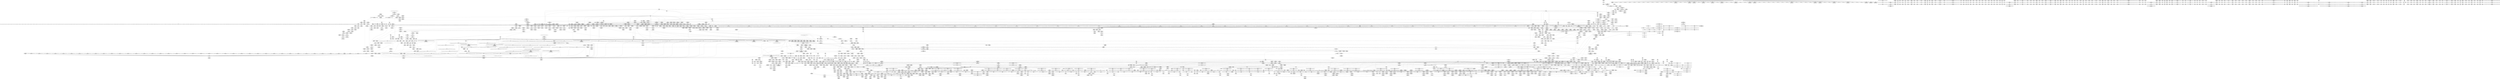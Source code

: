 digraph {
	CE0x463c740 [shape=record,shape=Mrecord,label="{CE0x463c740|tomoyo_get_mode:if.then|*SummSink*}"]
	CE0x466fa30 [shape=record,shape=Mrecord,label="{CE0x466fa30|tomoyo_mkdev_perm:call1|security/tomoyo/file.c,855|*SummSource*}"]
	CE0x541be30 [shape=record,shape=Mrecord,label="{CE0x541be30|tomoyo_mkdev_perm:operation|Function::tomoyo_mkdev_perm&Arg::operation::|*SummSink*}"]
	CE0x7a72de0 [shape=record,shape=Mrecord,label="{CE0x7a72de0|tomoyo_fill_path_info:sub|security/tomoyo/util.c,667|*SummSink*}"]
	CE0x6265a50 [shape=record,shape=Mrecord,label="{CE0x6265a50|%struct.task_struct*_(%struct.task_struct**)*_asm_movq_%gs:$_1:P_,$0_,_r,im,_dirflag_,_fpsr_,_flags_|*SummSource*}"]
	CE0x6468260 [shape=record,shape=Mrecord,label="{CE0x6468260|tomoyo_const_part_length:tmp35|security/tomoyo/util.c,643}"]
	CE0x50f65a0 [shape=record,shape=Mrecord,label="{CE0x50f65a0|tomoyo_mkdev_perm:tmp2|security/tomoyo/file.c,844}"]
	CE0x5296b40 [shape=record,shape=Mrecord,label="{CE0x5296b40|tomoyo_get_realpath:retval.0}"]
	CE0x641ca70 [shape=record,shape=Mrecord,label="{CE0x641ca70|tomoyo_domain:tmp4|security/tomoyo/common.h,1205|*SummSink*}"]
	CE0x5fab880 [shape=record,shape=Mrecord,label="{CE0x5fab880|tomoyo_audit_mkdev_log:tmp3|*SummSink*}"]
	CE0x64c4820 [shape=record,shape=Mrecord,label="{CE0x64c4820|_call_void_tomoyo_read_unlock(i32_%call1)_#9,_!dbg_!38958|security/tomoyo/file.c,870|*SummSink*}"]
	CE0x46de120 [shape=record,shape=Mrecord,label="{CE0x46de120|i32_50|*Constant*|*SummSource*}"]
	CE0x45c2020 [shape=record,shape=Mrecord,label="{CE0x45c2020|VOIDTB_TE:_SCMRE_8,16_|*MultipleSource*|security/tomoyo/file.c, 845|security/tomoyo/file.c,845|security/tomoyo/file.c,845}"]
	CE0x6300340 [shape=record,shape=Mrecord,label="{CE0x6300340|tomoyo_const_part_length:tmp16|security/tomoyo/util.c,627|*SummSink*}"]
	CE0x60ed780 [shape=record,shape=Mrecord,label="{CE0x60ed780|tomoyo_get_mode:tmp17|security/tomoyo/util.c,983|*SummSource*}"]
	CE0x6041b50 [shape=record,shape=Mrecord,label="{CE0x6041b50|rcu_lock_release:bb}"]
	CE0x45022d0 [shape=record,shape=Mrecord,label="{CE0x45022d0|tomoyo_fill_path_info:tmp6|security/tomoyo/util.c,667}"]
	CE0x543d110 [shape=record,shape=Mrecord,label="{CE0x543d110|tomoyo_const_part_length:sw.bb}"]
	CE0x658b320 [shape=record,shape=Mrecord,label="{CE0x658b320|i64_7|*Constant*|*SummSource*}"]
	CE0x52b0f80 [shape=record,shape=Mrecord,label="{CE0x52b0f80|i64*_getelementptr_inbounds_(_11_x_i64_,_11_x_i64_*___llvm_gcov_ctr54147,_i64_0,_i64_0)|*Constant*|*SummSink*}"]
	CE0x7cd0ef0 [shape=record,shape=Mrecord,label="{CE0x7cd0ef0|i64_176|*Constant*}"]
	CE0x469b250 [shape=record,shape=Mrecord,label="{CE0x469b250|i64*_getelementptr_inbounds_(_2_x_i64_,_2_x_i64_*___llvm_gcov_ctr32,_i64_0,_i64_0)|*Constant*}"]
	CE0x621a180 [shape=record,shape=Mrecord,label="{CE0x621a180|tomoyo_init_request_info:tmp4|security/tomoyo/util.c,1004|*SummSink*}"]
	"CONST[source:0(mediator),value:0(static)][purpose:{operation}][SnkIdx:5]"
	CE0x4525580 [shape=record,shape=Mrecord,label="{CE0x4525580|i64**_getelementptr_inbounds_(_3_x_i64*_,_3_x_i64*_*___llvm_gcda_edge_table44,_i64_0,_i64_1)|*Constant*}"]
	CE0x601f760 [shape=record,shape=Mrecord,label="{CE0x601f760|tomoyo_domain:tmp22|security/tomoyo/common.h,1205|*SummSink*}"]
	CE0x62338d0 [shape=record,shape=Mrecord,label="{CE0x62338d0|tomoyo_const_part_length:sw.epilog|*SummSource*}"]
	CE0x79b6280 [shape=record,shape=Mrecord,label="{CE0x79b6280|tomoyo_fill_path_info:tmp7|security/tomoyo/util.c,667}"]
	CE0x7c78330 [shape=record,shape=Mrecord,label="{CE0x7c78330|new_decode_dev:tmp1|*SummSource*}"]
	CE0x641a2d0 [shape=record,shape=Mrecord,label="{CE0x641a2d0|tomoyo_get_mode:tmp28|security/tomoyo/util.c,988|*SummSource*}"]
	CE0x6499790 [shape=record,shape=Mrecord,label="{CE0x6499790|tomoyo_domain:tmp20|security/tomoyo/common.h,1205|*SummSink*}"]
	CE0x6557900 [shape=record,shape=Mrecord,label="{CE0x6557900|tomoyo_audit_mkdev_log:mkdev6|security/tomoyo/file.c,200|*SummSink*}"]
	CE0x6593850 [shape=record,shape=Mrecord,label="{CE0x6593850|i64*_getelementptr_inbounds_(_4_x_i64_,_4_x_i64_*___llvm_gcov_ctr33,_i64_0,_i64_0)|*Constant*|*SummSource*}"]
	CE0x64e29a0 [shape=record,shape=Mrecord,label="{CE0x64e29a0|GLOBAL:tomoyo_read_unlock|*Constant*|*SummSink*}"]
	CE0x52be0c0 [shape=record,shape=Mrecord,label="{CE0x52be0c0|_call_void_mcount()_#3|*SummSink*}"]
	CE0x61d9db0 [shape=record,shape=Mrecord,label="{CE0x61d9db0|tomoyo_init_request_info:entry|*SummSource*}"]
	CE0x638f220 [shape=record,shape=Mrecord,label="{CE0x638f220|i32_4|*Constant*|*SummSource*}"]
	CE0x64590b0 [shape=record,shape=Mrecord,label="{CE0x64590b0|tomoyo_fill_path_info:sub|security/tomoyo/util.c,667}"]
	CE0x5fc73c0 [shape=record,shape=Mrecord,label="{CE0x5fc73c0|__llvm_gcov_indirect_counter_increment114:exit|*SummSource*}"]
	CE0x7cc68b0 [shape=record,shape=Mrecord,label="{CE0x7cc68b0|i64*_getelementptr_inbounds_(_31_x_i64_,_31_x_i64_*___llvm_gcov_ctr43150,_i64_0,_i64_30)|*Constant*|*SummSink*}"]
	CE0x5fe4e80 [shape=record,shape=Mrecord,label="{CE0x5fe4e80|GLOBAL:tomoyo_domain|*Constant*|*SummSink*}"]
	CE0x52b7220 [shape=record,shape=Mrecord,label="{CE0x52b7220|i64_16|*Constant*|*SummSource*}"]
	CE0x642a2c0 [shape=record,shape=Mrecord,label="{CE0x642a2c0|tomoyo_domain:security|security/tomoyo/common.h,1205|*SummSink*}"]
	CE0x460fd40 [shape=record,shape=Mrecord,label="{CE0x460fd40|tomoyo_mkdev_perm:tmp9|security/tomoyo/file.c,852|*SummSource*}"]
	CE0x6fa5070 [shape=record,shape=Mrecord,label="{CE0x6fa5070|_call_void_mcount()_#3|*SummSource*}"]
	CE0x539a6e0 [shape=record,shape=Mrecord,label="{CE0x539a6e0|tomoyo_audit_mkdev_log:param|security/tomoyo/file.c,198|*SummSource*}"]
	CE0x7b33900 [shape=record,shape=Mrecord,label="{CE0x7b33900|tomoyo_read_lock:tmp}"]
	CE0x658bae0 [shape=record,shape=Mrecord,label="{CE0x658bae0|tomoyo_mkdev_perm:tmp23|security/tomoyo/file.c,871|*SummSink*}"]
	CE0x60b8410 [shape=record,shape=Mrecord,label="{CE0x60b8410|128:_i8*,_1208:_%struct.file*,_:_CMRE_23,24_}"]
	CE0x5166760 [shape=record,shape=Mrecord,label="{CE0x5166760|tomoyo_mkdev_perm:tmp7|security/tomoyo/file.c,852}"]
	CE0x635c380 [shape=record,shape=Mrecord,label="{CE0x635c380|tomoyo_const_part_length:tmp33|security/tomoyo/util.c,642}"]
	CE0x53edbe0 [shape=record,shape=Mrecord,label="{CE0x53edbe0|tomoyo_init_request_info:tmp6|security/tomoyo/util.c,1004|*SummSource*}"]
	CE0x6576660 [shape=record,shape=Mrecord,label="{CE0x6576660|tomoyo_const_part_length:sw.epilog}"]
	CE0x51ec690 [shape=record,shape=Mrecord,label="{CE0x51ec690|128:_i8*,_1208:_%struct.file*,_:_CMRE_128,136_|*MultipleSource*|security/tomoyo/common.h,1205|security/tomoyo/common.h,1205}"]
	CE0x4621af0 [shape=record,shape=Mrecord,label="{CE0x4621af0|tomoyo_const_part_length:incdec.ptr10|security/tomoyo/util.c,640|*SummSource*}"]
	CE0x468fbd0 [shape=record,shape=Mrecord,label="{CE0x468fbd0|tomoyo_mkdev_perm:name|security/tomoyo/file.c,868}"]
	CE0x7afce00 [shape=record,shape=Mrecord,label="{CE0x7afce00|tomoyo_const_part_length:tmp47|security/tomoyo/util.c,646|*SummSource*}"]
	CE0x52fd450 [shape=record,shape=Mrecord,label="{CE0x52fd450|GLOBAL:__llvm_gcov_global_state_pred45|Global_var:__llvm_gcov_global_state_pred45}"]
	CE0x642a170 [shape=record,shape=Mrecord,label="{CE0x642a170|i32_22|*Constant*|*SummSink*}"]
	CE0x547a600 [shape=record,shape=Mrecord,label="{CE0x547a600|tomoyo_mkdev_perm:retval.0|*SummSource*}"]
	CE0x5fc6890 [shape=record,shape=Mrecord,label="{CE0x5fc6890|__llvm_gcov_indirect_counter_increment114:exit|*SummSink*}"]
	CE0x5346b20 [shape=record,shape=Mrecord,label="{CE0x5346b20|i32_2|*Constant*}"]
	CE0x5241fa0 [shape=record,shape=Mrecord,label="{CE0x5241fa0|GLOBAL:tomoyo_profile|*Constant*}"]
	CE0x5391be0 [shape=record,shape=Mrecord,label="{CE0x5391be0|tomoyo_const_part_length:while.body}"]
	CE0x44476c0 [shape=record,shape=Mrecord,label="{CE0x44476c0|128:_i8*,_1208:_%struct.file*,_:_CMRE_3,4_}"]
	CE0x659e080 [shape=record,shape=Mrecord,label="{CE0x659e080|tomoyo_const_part_length:conv24|security/tomoyo/util.c,644|*SummSink*}"]
	CE0x611e1c0 [shape=record,shape=Mrecord,label="{CE0x611e1c0|GLOBAL:__llvm_gcov_indirect_counter_increment114|*Constant*|*SummSource*}"]
	CE0x45ed890 [shape=record,shape=Mrecord,label="{CE0x45ed890|tomoyo_const_part_length:entry}"]
	CE0x4462d20 [shape=record,shape=Mrecord,label="{CE0x4462d20|tomoyo_const_part_length:tobool|security/tomoyo/util.c,624|*SummSource*}"]
	CE0x6547ad0 [shape=record,shape=Mrecord,label="{CE0x6547ad0|_call_void_lock_release(%struct.lockdep_map*_%map,_i32_1,_i64_ptrtoint_(i8*_blockaddress(_rcu_lock_release,_%__here)_to_i64))_#9,_!dbg_!38907|include/linux/rcupdate.h,423|*SummSource*}"]
	CE0x538cca0 [shape=record,shape=Mrecord,label="{CE0x538cca0|GLOBAL:__llvm_gcov_ctr32134|Global_var:__llvm_gcov_ctr32134}"]
	CE0x61e7180 [shape=record,shape=Mrecord,label="{CE0x61e7180|_ret_%struct.tomoyo_domain_info*_%tmp23,_!dbg_!38929|security/tomoyo/common.h,1205|*SummSource*}"]
	CE0x7a62cf0 [shape=record,shape=Mrecord,label="{CE0x7a62cf0|tomoyo_init_request_info:tmp11|security/tomoyo/util.c,1007|*SummSink*}"]
	CE0x52bdfc0 [shape=record,shape=Mrecord,label="{CE0x52bdfc0|_call_void_mcount()_#3|*SummSource*}"]
	CE0x65b3190 [shape=record,shape=Mrecord,label="{CE0x65b3190|tomoyo_mkdev_perm:tmp28|security/tomoyo/file.c,873|*SummSink*}"]
	CE0x52579c0 [shape=record,shape=Mrecord,label="{CE0x52579c0|tomoyo_get_mode:tmp6|security/tomoyo/util.c,978|*SummSource*}"]
	CE0x7a6c560 [shape=record,shape=Mrecord,label="{CE0x7a6c560|tomoyo_fill_path_info:tmp3|security/tomoyo/util.c,667}"]
	CE0x5447060 [shape=record,shape=Mrecord,label="{CE0x5447060|new_decode_dev:and1|include/linux/kdev_t.h,53|*SummSource*}"]
	CE0x5479f80 [shape=record,shape=Mrecord,label="{CE0x5479f80|tomoyo_mkdev_perm:tmp29|security/tomoyo/file.c,873|*SummSink*}"]
	CE0x60fe4d0 [shape=record,shape=Mrecord,label="{CE0x60fe4d0|i64_8|*Constant*}"]
	CE0x7c02d30 [shape=record,shape=Mrecord,label="{CE0x7c02d30|GLOBAL:__llvm_gcov_ctr25|Global_var:__llvm_gcov_ctr25|*SummSource*}"]
	CE0x44bf300 [shape=record,shape=Mrecord,label="{CE0x44bf300|tomoyo_fill_path_info:tmp2|*LoadInst*|security/tomoyo/util.c,663}"]
	CE0x6182320 [shape=record,shape=Mrecord,label="{CE0x6182320|tomoyo_get_realpath:call|security/tomoyo/file.c,150}"]
	CE0x521f9e0 [shape=record,shape=Mrecord,label="{CE0x521f9e0|new_decode_dev:and|include/linux/kdev_t.h,52|*SummSink*}"]
	CE0x658e620 [shape=record,shape=Mrecord,label="{CE0x658e620|i64_7|*Constant*}"]
	CE0x52af020 [shape=record,shape=Mrecord,label="{CE0x52af020|0:_i8,_array:_GCRE_tomoyo_index2category_constant_39_x_i8_c_00_00_00_00_00_00_00_00_00_00_00_00_00_00_00_00_00_00_00_00_00_00_00_01_01_01_01_01_01_01_01_01_01_01_01_01_01_01_02_,_align_16:_elem_1::|security/tomoyo/util.c,983}"]
	CE0x7972900 [shape=record,shape=Mrecord,label="{CE0x7972900|srcu_read_lock:entry|*SummSink*}"]
	CE0x63d0a20 [shape=record,shape=Mrecord,label="{CE0x63d0a20|128:_i8*,_1208:_%struct.file*,_:_CMRE_30,31_}"]
	CE0x6358800 [shape=record,shape=Mrecord,label="{CE0x6358800|i64*_getelementptr_inbounds_(_31_x_i64_,_31_x_i64_*___llvm_gcov_ctr43150,_i64_0,_i64_29)|*Constant*|*SummSource*}"]
	CE0x5f64c90 [shape=record,shape=Mrecord,label="{CE0x5f64c90|rcu_lock_release:tmp|*SummSource*}"]
	CE0x7c69f30 [shape=record,shape=Mrecord,label="{CE0x7c69f30|tomoyo_const_part_length:incdec.ptr19|security/tomoyo/util.c,643}"]
	CE0x5f6f500 [shape=record,shape=Mrecord,label="{CE0x5f6f500|rcu_lock_acquire:tmp4|include/linux/rcupdate.h,418|*SummSource*}"]
	CE0x60b2b20 [shape=record,shape=Mrecord,label="{CE0x60b2b20|tomoyo_get_mode:tmp1}"]
	CE0x52b5c40 [shape=record,shape=Mrecord,label="{CE0x52b5c40|tomoyo_get_mode:arrayidx4|security/tomoyo/util.c,983}"]
	CE0x43777f0 [shape=record,shape=Mrecord,label="{CE0x43777f0|tomoyo_const_part_length:incdec.ptr19|security/tomoyo/util.c,643|*SummSink*}"]
	CE0x6182150 [shape=record,shape=Mrecord,label="{CE0x6182150|i32_8|*Constant*|*SummSink*}"]
	CE0x64d2c30 [shape=record,shape=Mrecord,label="{CE0x64d2c30|tomoyo_audit_mkdev_log:tmp10|security/tomoyo/file.c,200|*SummSource*}"]
	CE0x643a340 [shape=record,shape=Mrecord,label="{CE0x643a340|tomoyo_const_part_length:tmp34|security/tomoyo/util.c,642}"]
	CE0x7be22e0 [shape=record,shape=Mrecord,label="{CE0x7be22e0|tomoyo_get_realpath:tmp3|security/tomoyo/file.c,151|*SummSource*}"]
	CE0x61de0d0 [shape=record,shape=Mrecord,label="{CE0x61de0d0|tomoyo_const_part_length:tmp26|security/tomoyo/util.c,641|*SummSink*}"]
	CE0x5fb5d40 [shape=record,shape=Mrecord,label="{CE0x5fb5d40|tomoyo_get_realpath:entry|*SummSource*}"]
	CE0x5522f20 [shape=record,shape=Mrecord,label="{CE0x5522f20|i64*_getelementptr_inbounds_(_12_x_i64_,_12_x_i64_*___llvm_gcov_ctr31133,_i64_0,_i64_0)|*Constant*|*SummSink*}"]
	CE0x7b24b50 [shape=record,shape=Mrecord,label="{CE0x7b24b50|tomoyo_init_request_info:tmp13|*LoadInst*|security/tomoyo/util.c,1011|*SummSource*}"]
	CE0x5390da0 [shape=record,shape=Mrecord,label="{CE0x5390da0|__llvm_gcov_indirect_counter_increment114:tmp5}"]
	CE0x7a60d70 [shape=record,shape=Mrecord,label="{CE0x7a60d70|128:_i8*,_1208:_%struct.file*,_:_CMRE_41,42_}"]
	CE0x5fdc4d0 [shape=record,shape=Mrecord,label="{CE0x5fdc4d0|srcu_read_lock:tmp2|*SummSink*}"]
	CE0x51945a0 [shape=record,shape=Mrecord,label="{CE0x51945a0|0:_i8*,_array:_GCRE_tomoyo_mac_keywords_external_constant_42_x_i8*_:_elem_21::|security/tomoyo/file.c,197}"]
	CE0x6283480 [shape=record,shape=Mrecord,label="{CE0x6283480|VOIDTB_TE:_SCMRE_168,176_|*MultipleSource*|security/tomoyo/file.c, 845|security/tomoyo/file.c,845|security/tomoyo/file.c,845}"]
	CE0x6232d40 [shape=record,shape=Mrecord,label="{CE0x6232d40|i64*_getelementptr_inbounds_(_4_x_i64_,_4_x_i64_*___llvm_gcov_ctr33,_i64_0,_i64_2)|*Constant*|*SummSink*}"]
	CE0x7aec930 [shape=record,shape=Mrecord,label="{CE0x7aec930|tomoyo_fill_path_info:cmp|security/tomoyo/util.c,667|*SummSink*}"]
	CE0x6547a60 [shape=record,shape=Mrecord,label="{CE0x6547a60|_call_void_lock_release(%struct.lockdep_map*_%map,_i32_1,_i64_ptrtoint_(i8*_blockaddress(_rcu_lock_release,_%__here)_to_i64))_#9,_!dbg_!38907|include/linux/rcupdate.h,423}"]
	CE0x6025080 [shape=record,shape=Mrecord,label="{CE0x6025080|tomoyo_mkdev_perm:tmp19|security/tomoyo/file.c,858|*SummSink*}"]
	CE0x52ecb40 [shape=record,shape=Mrecord,label="{CE0x52ecb40|tomoyo_const_part_length:tmp6|security/tomoyo/util.c,625}"]
	CE0x629a7d0 [shape=record,shape=Mrecord,label="{CE0x629a7d0|0:_%struct.tomoyo_obj_info*,_16:_%struct.tomoyo_domain_info*,_24:_%struct.tomoyo_path_info*,_32:_i32,_36:_i32,_40:_i32,_44:_i8,_72:_i8,_75:_i8,_76:_i8,_77:_i8,_:_SCMRE_41,42_}"]
	CE0x618c940 [shape=record,shape=Mrecord,label="{CE0x618c940|tomoyo_init_request_info:domain.addr.0}"]
	CE0x6420d30 [shape=record,shape=Mrecord,label="{CE0x6420d30|srcu_read_lock:bb|*SummSink*}"]
	CE0x636a160 [shape=record,shape=Mrecord,label="{CE0x636a160|tomoyo_mkdev_perm:mkdev|security/tomoyo/file.c,861|*SummSource*}"]
	CE0x51ef3d0 [shape=record,shape=Mrecord,label="{CE0x51ef3d0|get_current:bb|*SummSink*}"]
	CE0x6069050 [shape=record,shape=Mrecord,label="{CE0x6069050|i64*_getelementptr_inbounds_(_11_x_i64_,_11_x_i64_*___llvm_gcov_ctr54147,_i64_0,_i64_1)|*Constant*}"]
	CE0x638e9a0 [shape=record,shape=Mrecord,label="{CE0x638e9a0|tomoyo_mkdev_perm:param6|security/tomoyo/file.c,862}"]
	CE0x5173480 [shape=record,shape=Mrecord,label="{CE0x5173480|COLLAPSED:_CRE:_elem_0:default:}"]
	CE0x53914a0 [shape=record,shape=Mrecord,label="{CE0x53914a0|tomoyo_const_part_length:tmp10|security/tomoyo/util.c,626}"]
	CE0x52b7580 [shape=record,shape=Mrecord,label="{CE0x52b7580|tomoyo_init_request_info:tobool|security/tomoyo/util.c,1004|*SummSink*}"]
	CE0x61a7ab0 [shape=record,shape=Mrecord,label="{CE0x61a7ab0|tomoyo_get_realpath:tmp5|security/tomoyo/file.c,151}"]
	CE0x7c2bc10 [shape=record,shape=Mrecord,label="{CE0x7c2bc10|new_decode_dev:tmp3}"]
	CE0x61e6dd0 [shape=record,shape=Mrecord,label="{CE0x61e6dd0|i64*_getelementptr_inbounds_(_31_x_i64_,_31_x_i64_*___llvm_gcov_ctr43150,_i64_0,_i64_16)|*Constant*|*SummSink*}"]
	CE0x629acd0 [shape=record,shape=Mrecord,label="{CE0x629acd0|0:_%struct.tomoyo_obj_info*,_16:_%struct.tomoyo_domain_info*,_24:_%struct.tomoyo_path_info*,_32:_i32,_36:_i32,_40:_i32,_44:_i8,_72:_i8,_75:_i8,_76:_i8,_77:_i8,_:_SCMRE_43,44_}"]
	CE0x6182490 [shape=record,shape=Mrecord,label="{CE0x6182490|tomoyo_get_realpath:call|security/tomoyo/file.c,150|*SummSink*}"]
	CE0x45e89e0 [shape=record,shape=Mrecord,label="{CE0x45e89e0|tomoyo_mkdev_perm:tmp12|security/tomoyo/file.c,854}"]
	CE0x4525060 [shape=record,shape=Mrecord,label="{CE0x4525060|__llvm_gcov_indirect_counter_increment114:tmp6|*SummSource*}"]
	CE0x6431a20 [shape=record,shape=Mrecord,label="{CE0x6431a20|i64*_getelementptr_inbounds_(_11_x_i64_,_11_x_i64_*___llvm_gcov_ctr54147,_i64_0,_i64_10)|*Constant*}"]
	CE0x652eac0 [shape=record,shape=Mrecord,label="{CE0x652eac0|i64*_getelementptr_inbounds_(_12_x_i64_,_12_x_i64_*___llvm_gcov_ctr12,_i64_0,_i64_9)|*Constant*|*SummSource*}"]
	CE0x7c833a0 [shape=record,shape=Mrecord,label="{CE0x7c833a0|tomoyo_init_request_info:bb|*SummSink*}"]
	CE0x5274e20 [shape=record,shape=Mrecord,label="{CE0x5274e20|tomoyo_get_mode:if.end14|*SummSource*}"]
	CE0x641a730 [shape=record,shape=Mrecord,label="{CE0x641a730|tomoyo_get_mode:tmp28|security/tomoyo/util.c,988|*SummSink*}"]
	CE0x7c57d60 [shape=record,shape=Mrecord,label="{CE0x7c57d60|tomoyo_audit_mkdev_log:tmp2|*SummSink*}"]
	CE0x64311a0 [shape=record,shape=Mrecord,label="{CE0x64311a0|tomoyo_domain:tmp18|security/tomoyo/common.h,1205}"]
	CE0x621a070 [shape=record,shape=Mrecord,label="{CE0x621a070|GLOBAL:__llvm_gcov_ctr32134|Global_var:__llvm_gcov_ctr32134|*SummSink*}"]
	CE0x5fed2f0 [shape=record,shape=Mrecord,label="{CE0x5fed2f0|0:_i8,_array:_GCRE_tomoyo_index2category_constant_39_x_i8_c_00_00_00_00_00_00_00_00_00_00_00_00_00_00_00_00_00_00_00_00_00_00_00_01_01_01_01_01_01_01_01_01_01_01_01_01_01_01_02_,_align_16:_elem_34::|security/tomoyo/util.c,983}"]
	CE0x6fb9350 [shape=record,shape=Mrecord,label="{CE0x6fb9350|rcu_lock_release:tmp2|*SummSource*}"]
	CE0x475e660 [shape=record,shape=Mrecord,label="{CE0x475e660|tomoyo_const_part_length:tmp1|*SummSource*}"]
	CE0x52be4d0 [shape=record,shape=Mrecord,label="{CE0x52be4d0|i64*_getelementptr_inbounds_(_5_x_i64_,_5_x_i64_*___llvm_gcov_ctr32134,_i64_0,_i64_3)|*Constant*|*SummSource*}"]
	CE0x63d2bb0 [shape=record,shape=Mrecord,label="{CE0x63d2bb0|tomoyo_audit_mkdev_log:entry|*SummSource*}"]
	CE0x6174200 [shape=record,shape=Mrecord,label="{CE0x6174200|tomoyo_init_request_info:tmp1|*SummSink*}"]
	CE0x600fc80 [shape=record,shape=Mrecord,label="{CE0x600fc80|i64*_getelementptr_inbounds_(_2_x_i64_,_2_x_i64_*___llvm_gcov_ctr37,_i64_0,_i64_0)|*Constant*|*SummSource*}"]
	CE0x63dc0e0 [shape=record,shape=Mrecord,label="{CE0x63dc0e0|i64*_getelementptr_inbounds_(_12_x_i64_,_12_x_i64_*___llvm_gcov_ctr31133,_i64_0,_i64_10)|*Constant*|*SummSink*}"]
	CE0x5176010 [shape=record,shape=Mrecord,label="{CE0x5176010|i64*_getelementptr_inbounds_(_2_x_i64_,_2_x_i64_*___llvm_gcov_ctr23,_i64_0,_i64_0)|*Constant*}"]
	CE0x52ed360 [shape=record,shape=Mrecord,label="{CE0x52ed360|_ret_i32_%retval.0,_!dbg_!38957|security/tomoyo/util.c,652}"]
	CE0x6589000 [shape=record,shape=Mrecord,label="{CE0x6589000|tomoyo_const_part_length:tmp39|security/tomoyo/util.c,644|*SummSink*}"]
	CE0x469b2c0 [shape=record,shape=Mrecord,label="{CE0x469b2c0|i64*_getelementptr_inbounds_(_2_x_i64_,_2_x_i64_*___llvm_gcov_ctr32,_i64_0,_i64_0)|*Constant*|*SummSource*}"]
	CE0x4492e50 [shape=record,shape=Mrecord,label="{CE0x4492e50|tomoyo_get_mode:if.end|*SummSink*}"]
	CE0x4501970 [shape=record,shape=Mrecord,label="{CE0x4501970|srcu_read_lock:dep_map|include/linux/srcu.h,222|*SummSource*}"]
	CE0x5419630 [shape=record,shape=Mrecord,label="{CE0x5419630|tomoyo_mkdev_perm:call2|security/tomoyo/file.c,857}"]
	CE0x7aecb70 [shape=record,shape=Mrecord,label="{CE0x7aecb70|tomoyo_fill_path_info:cmp|security/tomoyo/util.c,667|*SummSource*}"]
	CE0x7afc4d0 [shape=record,shape=Mrecord,label="{CE0x7afc4d0|i64*_getelementptr_inbounds_(_31_x_i64_,_31_x_i64_*___llvm_gcov_ctr43150,_i64_0,_i64_27)|*Constant*}"]
	CE0x7a3d940 [shape=record,shape=Mrecord,label="{CE0x7a3d940|srcu_read_lock:tmp1|*SummSink*}"]
	CE0x7b3dfe0 [shape=record,shape=Mrecord,label="{CE0x7b3dfe0|tomoyo_init_request_info:conv6|security/tomoyo/util.c,1011|*SummSource*}"]
	CE0x61639d0 [shape=record,shape=Mrecord,label="{CE0x61639d0|tomoyo_const_part_length:bb|*SummSource*}"]
	CE0x7b3de90 [shape=record,shape=Mrecord,label="{CE0x7b3de90|i64*_getelementptr_inbounds_(_6_x_i64_,_6_x_i64_*___llvm_gcov_ctr25,_i64_0,_i64_0)|*Constant*|*SummSink*}"]
	CE0x4502210 [shape=record,shape=Mrecord,label="{CE0x4502210|tomoyo_fill_path_info:tmp5|security/tomoyo/util.c,667|*SummSink*}"]
	CE0x79ec3e0 [shape=record,shape=Mrecord,label="{CE0x79ec3e0|tomoyo_const_part_length:tmp43|security/tomoyo/util.c,644|*SummSink*}"]
	CE0x7a61130 [shape=record,shape=Mrecord,label="{CE0x7a61130|128:_i8*,_1208:_%struct.file*,_:_CMRE_44,45_}"]
	CE0x6468f90 [shape=record,shape=Mrecord,label="{CE0x6468f90|tomoyo_const_part_length:conv20|security/tomoyo/util.c,644}"]
	CE0x79e8f20 [shape=record,shape=Mrecord,label="{CE0x79e8f20|i64_25|*Constant*}"]
	CE0x6325b10 [shape=record,shape=Mrecord,label="{CE0x6325b10|tomoyo_get_mode:mode.1}"]
	CE0x7aad8c0 [shape=record,shape=Mrecord,label="{CE0x7aad8c0|srcu_read_lock:dep_map|include/linux/srcu.h,222}"]
	CE0x7abdd40 [shape=record,shape=Mrecord,label="{CE0x7abdd40|tomoyo_init_request_info:conv|security/tomoyo/util.c,1010}"]
	CE0x60ca2e0 [shape=record,shape=Mrecord,label="{CE0x60ca2e0|tomoyo_get_mode:config7|security/tomoyo/util.c,983|*SummSink*}"]
	CE0x463c380 [shape=record,shape=Mrecord,label="{CE0x463c380|COLLAPSED:_GCMRE___llvm_gcov_ctr28130_internal_global_5_x_i64_zeroinitializer:_elem_0:default:}"]
	CE0x614c4c0 [shape=record,shape=Mrecord,label="{CE0x614c4c0|__llvm_gcov_indirect_counter_increment114:predecessor|Function::__llvm_gcov_indirect_counter_increment114&Arg::predecessor::|*SummSink*}"]
	CE0x45e7fc0 [shape=record,shape=Mrecord,label="{CE0x45e7fc0|tomoyo_mkdev_perm:if.then21|*SummSink*}"]
	CE0x44473a0 [shape=record,shape=Mrecord,label="{CE0x44473a0|128:_i8*,_1208:_%struct.file*,_:_CMRE_1,2_}"]
	CE0x6502c90 [shape=record,shape=Mrecord,label="{CE0x6502c90|tomoyo_const_part_length:cmp21|security/tomoyo/util.c,644|*SummSink*}"]
	CE0x51830a0 [shape=record,shape=Mrecord,label="{CE0x51830a0|tomoyo_const_part_length:tmp23|security/tomoyo/util.c,634|*SummSource*}"]
	CE0x7a614f0 [shape=record,shape=Mrecord,label="{CE0x7a614f0|128:_i8*,_1208:_%struct.file*,_:_CMRE_47,48_}"]
	CE0x63adaa0 [shape=record,shape=Mrecord,label="{CE0x63adaa0|tomoyo_mkdev_perm:major|security/tomoyo/file.c,864}"]
	CE0x5379580 [shape=record,shape=Mrecord,label="{CE0x5379580|_ret_i32_%call,_!dbg_!38907|include/linux/srcu.h,223}"]
	CE0x6431b70 [shape=record,shape=Mrecord,label="{CE0x6431b70|tomoyo_domain:tmp19|security/tomoyo/common.h,1205|*SummSource*}"]
	CE0x62ca150 [shape=record,shape=Mrecord,label="{CE0x62ca150|0:_%struct.tomoyo_obj_info*,_16:_%struct.tomoyo_domain_info*,_24:_%struct.tomoyo_path_info*,_32:_i32,_36:_i32,_40:_i32,_44:_i8,_72:_i8,_75:_i8,_76:_i8,_77:_i8,_:_SCMRE_61,62_}"]
	CE0x4523b60 [shape=record,shape=Mrecord,label="{CE0x4523b60|tomoyo_domain:tmp23|security/tomoyo/common.h,1205|*SummSink*}"]
	CE0x79ed1d0 [shape=record,shape=Mrecord,label="{CE0x79ed1d0|tomoyo_mkdev_perm:tmp31|security/tomoyo/file.c,874}"]
	CE0x642a420 [shape=record,shape=Mrecord,label="{CE0x642a420|128:_i8*,_1208:_%struct.file*,_:_CMRE_0,1_}"]
	CE0x6219bd0 [shape=record,shape=Mrecord,label="{CE0x6219bd0|0:_i8,_array:_GCRE_tomoyo_pnnn2mac_constant_2_x_i8_c_0B_0C_,_align_1:_elem_1::|security/tomoyo/file.c,852}"]
	CE0x635c830 [shape=record,shape=Mrecord,label="{CE0x635c830|i64*_getelementptr_inbounds_(_31_x_i64_,_31_x_i64_*___llvm_gcov_ctr43150,_i64_0,_i64_21)|*Constant*}"]
	CE0x45b7700 [shape=record,shape=Mrecord,label="{CE0x45b7700|tomoyo_mkdev_perm:cleanup|*SummSink*}"]
	CE0x53dd910 [shape=record,shape=Mrecord,label="{CE0x53dd910|i64*_getelementptr_inbounds_(_31_x_i64_,_31_x_i64_*___llvm_gcov_ctr43150,_i64_0,_i64_3)|*Constant*|*SummSource*}"]
	CE0x6557aa0 [shape=record,shape=Mrecord,label="{CE0x6557aa0|i32_1|*Constant*}"]
	CE0x7a73030 [shape=record,shape=Mrecord,label="{CE0x7a73030|tomoyo_fill_path_info:sub|security/tomoyo/util.c,667|*SummSource*}"]
	CE0x51f17a0 [shape=record,shape=Mrecord,label="{CE0x51f17a0|GLOBAL:tomoyo_domain.__warned|Global_var:tomoyo_domain.__warned}"]
	"CONST[source:0(mediator),value:2(dynamic)][purpose:{operation}][SnkIdx:3]"
	CE0x45fbb60 [shape=record,shape=Mrecord,label="{CE0x45fbb60|tomoyo_const_part_length:while.body|*SummSink*}"]
	CE0x5fabf10 [shape=record,shape=Mrecord,label="{CE0x5fabf10|_call_void_mcount()_#3|*SummSource*}"]
	CE0x5f6f1d0 [shape=record,shape=Mrecord,label="{CE0x5f6f1d0|_call_void_mcount()_#3|*SummSource*}"]
	CE0x631dcf0 [shape=record,shape=Mrecord,label="{CE0x631dcf0|i8_3|*Constant*|*SummSink*}"]
	CE0x60219e0 [shape=record,shape=Mrecord,label="{CE0x60219e0|tomoyo_fill_path_info:frombool10|security/tomoyo/util.c,668|*SummSource*}"]
	CE0x62d8d20 [shape=record,shape=Mrecord,label="{CE0x62d8d20|i32_1|*Constant*}"]
	CE0x52c6000 [shape=record,shape=Mrecord,label="{CE0x52c6000|tomoyo_mkdev_perm:if.end22|*SummSink*}"]
	CE0x79b5a20 [shape=record,shape=Mrecord,label="{CE0x79b5a20|srcu_read_unlock:tmp3}"]
	CE0x5fab7f0 [shape=record,shape=Mrecord,label="{CE0x5fab7f0|tomoyo_read_unlock:tmp3|*SummSource*}"]
	CE0x5346640 [shape=record,shape=Mrecord,label="{CE0x5346640|tomoyo_init_request_info:tmp10|security/tomoyo/util.c,1006|*SummSource*}"]
	CE0x7ac6530 [shape=record,shape=Mrecord,label="{CE0x7ac6530|tomoyo_const_part_length:tmp45|security/tomoyo/util.c,645}"]
	CE0x61b68a0 [shape=record,shape=Mrecord,label="{CE0x61b68a0|tomoyo_mkdev_perm:tmp14|security/tomoyo/file.c,857|*SummSink*}"]
	CE0x7cbfd00 [shape=record,shape=Mrecord,label="{CE0x7cbfd00|tomoyo_get_realpath:name1|security/tomoyo/file.c,151|*SummSource*}"]
	CE0x79adf50 [shape=record,shape=Mrecord,label="{CE0x79adf50|tomoyo_audit_mkdev_log:param7|security/tomoyo/file.c,200|*SummSource*}"]
	CE0x5418e60 [shape=record,shape=Mrecord,label="{CE0x5418e60|_call_void_mcount()_#3|*SummSource*}"]
	CE0x46ac490 [shape=record,shape=Mrecord,label="{CE0x46ac490|tomoyo_fill_path_info:call|security/tomoyo/util.c,664|*SummSource*}"]
	CE0x6593260 [shape=record,shape=Mrecord,label="{CE0x6593260|i32_2|*Constant*}"]
	CE0x659e230 [shape=record,shape=Mrecord,label="{CE0x659e230|tomoyo_const_part_length:cmp25|security/tomoyo/util.c,644}"]
	CE0x43776b0 [shape=record,shape=Mrecord,label="{CE0x43776b0|tomoyo_const_part_length:incdec.ptr19|security/tomoyo/util.c,643|*SummSource*}"]
	CE0x475ef80 [shape=record,shape=Mrecord,label="{CE0x475ef80|tomoyo_const_part_length:tmp21|security/tomoyo/util.c,631|*SummSource*}"]
	CE0x46ddf00 [shape=record,shape=Mrecord,label="{CE0x46ddf00|i32_49|*Constant*|*SummSink*}"]
	CE0x548f340 [shape=record,shape=Mrecord,label="{CE0x548f340|tomoyo_mkdev_perm:tmp30|security/tomoyo/file.c,874}"]
	CE0x5465440 [shape=record,shape=Mrecord,label="{CE0x5465440|tomoyo_mkdev_perm:path|Function::tomoyo_mkdev_perm&Arg::path::|*SummSource*}"]
	CE0x5378ce0 [shape=record,shape=Mrecord,label="{CE0x5378ce0|GLOBAL:tomoyo_ss|Global_var:tomoyo_ss|*SummSource*}"]
	CE0x6499610 [shape=record,shape=Mrecord,label="{CE0x6499610|tomoyo_domain:tmp20|security/tomoyo/common.h,1205|*SummSource*}"]
	CE0x60ffab0 [shape=record,shape=Mrecord,label="{CE0x60ffab0|tomoyo_mkdev_perm:obj4|security/tomoyo/file.c,858}"]
	CE0x51b9f80 [shape=record,shape=Mrecord,label="{CE0x51b9f80|i64*_getelementptr_inbounds_(_4_x_i64_,_4_x_i64_*___llvm_gcov_ctr24,_i64_0,_i64_2)|*Constant*|*SummSource*}"]
	CE0x7c1ba20 [shape=record,shape=Mrecord,label="{CE0x7c1ba20|_call_void_mcount()_#3}"]
	CE0x641ae50 [shape=record,shape=Mrecord,label="{CE0x641ae50|srcu_read_lock:bb}"]
	CE0x638f3c0 [shape=record,shape=Mrecord,label="{CE0x638f3c0|i32_4|*Constant*|*SummSink*}"]
	CE0x631d7c0 [shape=record,shape=Mrecord,label="{CE0x631d7c0|_ret_i32_%or4,_!dbg_!38913|include/linux/kdev_t.h,54|*SummSink*}"]
	CE0x7c02a40 [shape=record,shape=Mrecord,label="{CE0x7c02a40|tomoyo_get_realpath:tmp3|security/tomoyo/file.c,151|*SummSink*}"]
	CE0x5223790 [shape=record,shape=Mrecord,label="{CE0x5223790|i32_0|*Constant*}"]
	CE0x6409fa0 [shape=record,shape=Mrecord,label="{CE0x6409fa0|i64*_getelementptr_inbounds_(_12_x_i64_,_12_x_i64_*___llvm_gcov_ctr31133,_i64_0,_i64_11)|*Constant*|*SummSink*}"]
	CE0x529df60 [shape=record,shape=Mrecord,label="{CE0x529df60|tomoyo_get_mode:tmp1|*SummSource*}"]
	CE0x792cdc0 [shape=record,shape=Mrecord,label="{CE0x792cdc0|tomoyo_const_part_length:conv14|security/tomoyo/util.c,641}"]
	CE0x6068f50 [shape=record,shape=Mrecord,label="{CE0x6068f50|_ret_void,_!dbg_!38908|include/linux/rcupdate.h,419|*SummSink*}"]
	CE0x5fb9330 [shape=record,shape=Mrecord,label="{CE0x5fb9330|tomoyo_audit_mkdev_log:arrayidx|security/tomoyo/file.c,198|*SummSink*}"]
	CE0x7b246d0 [shape=record,shape=Mrecord,label="{CE0x7b246d0|tomoyo_init_request_info:mode5|security/tomoyo/util.c,1011|*SummSink*}"]
	CE0x515d160 [shape=record,shape=Mrecord,label="{CE0x515d160|_call_void_mcount()_#3|*SummSink*}"]
	CE0x65034c0 [shape=record,shape=Mrecord,label="{CE0x65034c0|i64_22|*Constant*|*SummSink*}"]
	CE0x5418f00 [shape=record,shape=Mrecord,label="{CE0x5418f00|_call_void_mcount()_#3|*SummSink*}"]
	CE0x54654b0 [shape=record,shape=Mrecord,label="{CE0x54654b0|tomoyo_mkdev_perm:path|Function::tomoyo_mkdev_perm&Arg::path::|*SummSink*}"]
	CE0x4705990 [shape=record,shape=Mrecord,label="{CE0x4705990|i32_92|*Constant*}"]
	CE0x7a62f40 [shape=record,shape=Mrecord,label="{CE0x7a62f40|i32_8|*Constant*}"]
	CE0x6182020 [shape=record,shape=Mrecord,label="{CE0x6182020|i32_8|*Constant*|*SummSource*}"]
	CE0x5176280 [shape=record,shape=Mrecord,label="{CE0x5176280|tomoyo_domain:tmp2|*SummSink*}"]
	CE0x635d1b0 [shape=record,shape=Mrecord,label="{CE0x635d1b0|0:_%struct.tomoyo_obj_info*,_16:_%struct.tomoyo_domain_info*,_24:_%struct.tomoyo_path_info*,_32:_i32,_36:_i32,_40:_i32,_44:_i8,_72:_i8,_75:_i8,_76:_i8,_77:_i8,_:_SCMRE_54,55_}"]
	CE0x60535b0 [shape=record,shape=Mrecord,label="{CE0x60535b0|i8*_getelementptr_inbounds_(_25_x_i8_,_25_x_i8_*_.str12,_i32_0,_i32_0)|*Constant*|*SummSink*}"]
	CE0x4462c50 [shape=record,shape=Mrecord,label="{CE0x4462c50|tomoyo_const_part_length:tobool|security/tomoyo/util.c,624}"]
	CE0x5241920 [shape=record,shape=Mrecord,label="{CE0x5241920|rcu_lock_acquire:indirectgoto|*SummSource*}"]
	CE0x5f09da0 [shape=record,shape=Mrecord,label="{CE0x5f09da0|tomoyo_const_part_length:tmp4|security/tomoyo/util.c,624}"]
	CE0x4676100 [shape=record,shape=Mrecord,label="{CE0x4676100|tomoyo_const_part_length:tmp14|security/tomoyo/util.c,626}"]
	CE0x5fe4fb0 [shape=record,shape=Mrecord,label="{CE0x5fe4fb0|tomoyo_mkdev_perm:tmp15|security/tomoyo/file.c,857|*SummSink*}"]
	CE0x6193c40 [shape=record,shape=Mrecord,label="{CE0x6193c40|0:_%struct.tomoyo_obj_info*,_16:_%struct.tomoyo_domain_info*,_24:_%struct.tomoyo_path_info*,_32:_i32,_36:_i32,_40:_i32,_44:_i8,_72:_i8,_75:_i8,_76:_i8,_77:_i8,_:_SCMRE_25,26_}"]
	CE0x7a8e3f0 [shape=record,shape=Mrecord,label="{CE0x7a8e3f0|tomoyo_domain:tmp7|security/tomoyo/common.h,1205}"]
	CE0x6fa3d40 [shape=record,shape=Mrecord,label="{CE0x6fa3d40|tomoyo_const_part_length:conv|security/tomoyo/util.c,626|*SummSource*}"]
	CE0x6547bd0 [shape=record,shape=Mrecord,label="{CE0x6547bd0|tomoyo_const_part_length:tmp7|security/tomoyo/util.c,625|*SummSink*}"]
	CE0x7c83220 [shape=record,shape=Mrecord,label="{CE0x7c83220|tomoyo_init_request_info:if.then|*SummSink*}"]
	CE0x7a1f0c0 [shape=record,shape=Mrecord,label="{CE0x7a1f0c0|tomoyo_domain:if.end}"]
	CE0x7a6c710 [shape=record,shape=Mrecord,label="{CE0x7a6c710|GLOBAL:__llvm_gcov_ctr28130|Global_var:__llvm_gcov_ctr28130}"]
	CE0x60531d0 [shape=record,shape=Mrecord,label="{CE0x60531d0|GLOBAL:lockdep_rcu_suspicious|*Constant*|*SummSink*}"]
	CE0x454da70 [shape=record,shape=Mrecord,label="{CE0x454da70|i64_18|*Constant*}"]
	CE0x526a9c0 [shape=record,shape=Mrecord,label="{CE0x526a9c0|tomoyo_fill_path_info:ptr|Function::tomoyo_fill_path_info&Arg::ptr::|*SummSink*}"]
	CE0x521f4c0 [shape=record,shape=Mrecord,label="{CE0x521f4c0|new_decode_dev:bb|*SummSource*}"]
	CE0x46419a0 [shape=record,shape=Mrecord,label="{CE0x46419a0|tomoyo_get_mode:idxprom3|security/tomoyo/util.c,983}"]
	CE0x60eced0 [shape=record,shape=Mrecord,label="{CE0x60eced0|tomoyo_get_mode:arrayidx8|security/tomoyo/util.c,983|*SummSink*}"]
	CE0x51f06f0 [shape=record,shape=Mrecord,label="{CE0x51f06f0|tomoyo_const_part_length:if.end6|*SummSource*}"]
	CE0x5f6ca80 [shape=record,shape=Mrecord,label="{CE0x5f6ca80|new_decode_dev:tmp1}"]
	CE0x5522f90 [shape=record,shape=Mrecord,label="{CE0x5522f90|tomoyo_get_mode:tmp|*SummSource*}"]
	CE0x5191d10 [shape=record,shape=Mrecord,label="{CE0x5191d10|tomoyo_domain:tmp5|security/tomoyo/common.h,1205}"]
	CE0x7afc9e0 [shape=record,shape=Mrecord,label="{CE0x7afc9e0|i64*_getelementptr_inbounds_(_31_x_i64_,_31_x_i64_*___llvm_gcov_ctr43150,_i64_0,_i64_27)|*Constant*|*SummSource*}"]
	CE0x7abd200 [shape=record,shape=Mrecord,label="{CE0x7abd200|_ret_i32_%retval.0,_!dbg_!38935|security/tomoyo/util.c,988|*SummSource*}"]
	CE0x61da710 [shape=record,shape=Mrecord,label="{CE0x61da710|GLOBAL:tomoyo_get_realpath|*Constant*}"]
	CE0x7c4fb10 [shape=record,shape=Mrecord,label="{CE0x7c4fb10|_ret_i32_%call,_!dbg_!38922|security/tomoyo/file.c,196}"]
	CE0x6504680 [shape=record,shape=Mrecord,label="{CE0x6504680|tomoyo_audit_mkdev_log:param5|security/tomoyo/file.c,200}"]
	CE0x65b2660 [shape=record,shape=Mrecord,label="{CE0x65b2660|i64*_getelementptr_inbounds_(_12_x_i64_,_12_x_i64_*___llvm_gcov_ctr12,_i64_0,_i64_10)|*Constant*}"]
	CE0x60ba690 [shape=record,shape=Mrecord,label="{CE0x60ba690|i64_1|*Constant*}"]
	CE0x52b70c0 [shape=record,shape=Mrecord,label="{CE0x52b70c0|tomoyo_mkdev_perm:tmp6|security/tomoyo/file.c,846|*SummSink*}"]
	CE0x79a5070 [shape=record,shape=Mrecord,label="{CE0x79a5070|tomoyo_audit_mkdev_log:tmp8|security/tomoyo/file.c,199}"]
	CE0x79fb3f0 [shape=record,shape=Mrecord,label="{CE0x79fb3f0|i8*_getelementptr_inbounds_(_22_x_i8_,_22_x_i8_*_.str4,_i32_0,_i32_0)|*Constant*|*SummSink*}"]
	CE0x7aa85e0 [shape=record,shape=Mrecord,label="{CE0x7aa85e0|tomoyo_init_request_info:type|security/tomoyo/util.c,1009|*SummSource*}"]
	CE0x6071c00 [shape=record,shape=Mrecord,label="{CE0x6071c00|i64*_getelementptr_inbounds_(_5_x_i64_,_5_x_i64_*___llvm_gcov_ctr28130,_i64_0,_i64_4)|*Constant*|*SummSink*}"]
	CE0x79b5820 [shape=record,shape=Mrecord,label="{CE0x79b5820|tomoyo_fill_path_info:conv3|security/tomoyo/util.c,666}"]
	CE0x63bfd80 [shape=record,shape=Mrecord,label="{CE0x63bfd80|tomoyo_mkdev_perm:name|security/tomoyo/file.c,868|*SummSource*}"]
	CE0x6593e90 [shape=record,shape=Mrecord,label="{CE0x6593e90|i32_0|*Constant*}"]
	CE0x46017c0 [shape=record,shape=Mrecord,label="{CE0x46017c0|tomoyo_mkdev_perm:idxprom|security/tomoyo/file.c,852}"]
	CE0x53ed430 [shape=record,shape=Mrecord,label="{CE0x53ed430|i64*_getelementptr_inbounds_(_5_x_i64_,_5_x_i64_*___llvm_gcov_ctr32134,_i64_0,_i64_0)|*Constant*|*SummSink*}"]
	CE0x62ff770 [shape=record,shape=Mrecord,label="{CE0x62ff770|__llvm_gcov_indirect_counter_increment114:pred|*SummSink*}"]
	CE0x6071eb0 [shape=record,shape=Mrecord,label="{CE0x6071eb0|tomoyo_fill_path_info:tmp11|security/tomoyo/util.c,667|*SummSource*}"]
	CE0x46dddc0 [shape=record,shape=Mrecord,label="{CE0x46dddc0|i32_49|*Constant*}"]
	CE0x7ab6310 [shape=record,shape=Mrecord,label="{CE0x7ab6310|tomoyo_get_mode:ns|Function::tomoyo_get_mode&Arg::ns::|*SummSink*}"]
	CE0x4492b30 [shape=record,shape=Mrecord,label="{CE0x4492b30|srcu_read_unlock:tmp1|*SummSink*}"]
	CE0x79b5680 [shape=record,shape=Mrecord,label="{CE0x79b5680|_ret_i32_%retval.0,_!dbg_!38957|security/tomoyo/util.c,652|*SummSink*}"]
	CE0x6502af0 [shape=record,shape=Mrecord,label="{CE0x6502af0|tomoyo_const_part_length:cmp21|security/tomoyo/util.c,644|*SummSource*}"]
	CE0x54113c0 [shape=record,shape=Mrecord,label="{CE0x54113c0|i64*_getelementptr_inbounds_(_4_x_i64_,_4_x_i64_*___llvm_gcov_ctr24,_i64_0,_i64_3)|*Constant*|*SummSink*}"]
	CE0x64fb680 [shape=record,shape=Mrecord,label="{CE0x64fb680|tomoyo_const_part_length:tmp17|security/tomoyo/util.c,627|*SummSink*}"]
	CE0x7a72ac0 [shape=record,shape=Mrecord,label="{CE0x7a72ac0|rcu_lock_release:bb|*SummSource*}"]
	CE0x658e1d0 [shape=record,shape=Mrecord,label="{CE0x658e1d0|i64_8|*Constant*|*SummSource*}"]
	CE0x446fc20 [shape=record,shape=Mrecord,label="{CE0x446fc20|tomoyo_const_part_length:filename|Function::tomoyo_const_part_length&Arg::filename::|*SummSource*}"]
	CE0x7c1bc90 [shape=record,shape=Mrecord,label="{CE0x7c1bc90|_call_void_mcount()_#3|*SummSource*}"]
	CE0x7aa89d0 [shape=record,shape=Mrecord,label="{CE0x7aa89d0|i32_3|*Constant*}"]
	CE0x526b000 [shape=record,shape=Mrecord,label="{CE0x526b000|i64*_getelementptr_inbounds_(_6_x_i64_,_6_x_i64_*___llvm_gcov_ctr25,_i64_0,_i64_4)|*Constant*|*SummSink*}"]
	CE0x635c1d0 [shape=record,shape=Mrecord,label="{CE0x635c1d0|tomoyo_const_part_length:tmp32|security/tomoyo/util.c,641|*SummSink*}"]
	CE0x51763f0 [shape=record,shape=Mrecord,label="{CE0x51763f0|tomoyo_domain:tmp3|*SummSource*}"]
	CE0x6094870 [shape=record,shape=Mrecord,label="{CE0x6094870|0:_i8*,_array:_GCRE_tomoyo_mac_keywords_external_constant_42_x_i8*_:_elem_9::|security/tomoyo/file.c,197}"]
	CE0x5411950 [shape=record,shape=Mrecord,label="{CE0x5411950|i64*_getelementptr_inbounds_(_2_x_i64_,_2_x_i64_*___llvm_gcov_ctr53148,_i64_0,_i64_0)|*Constant*|*SummSource*}"]
	CE0x6089f30 [shape=record,shape=Mrecord,label="{CE0x6089f30|tomoyo_const_part_length:inc|security/tomoyo/util.c,628}"]
	CE0x635c110 [shape=record,shape=Mrecord,label="{CE0x635c110|tomoyo_const_part_length:tmp32|security/tomoyo/util.c,641|*SummSource*}"]
	CE0x44bdbe0 [shape=record,shape=Mrecord,label="{CE0x44bdbe0|i64_ptrtoint_(i8*_blockaddress(_rcu_lock_release,_%__here)_to_i64)|*Constant*|*SummSink*}"]
	CE0x5446c10 [shape=record,shape=Mrecord,label="{CE0x5446c10|i32_255|*Constant*|*SummSource*}"]
	CE0x64310c0 [shape=record,shape=Mrecord,label="{CE0x64310c0|i64*_getelementptr_inbounds_(_11_x_i64_,_11_x_i64_*___llvm_gcov_ctr54147,_i64_0,_i64_9)|*Constant*|*SummSink*}"]
	CE0x528acb0 [shape=record,shape=Mrecord,label="{CE0x528acb0|i64*_getelementptr_inbounds_(_2_x_i64_,_2_x_i64_*___llvm_gcov_ctr53148,_i64_0,_i64_1)|*Constant*}"]
	CE0x60ff4a0 [shape=record,shape=Mrecord,label="{CE0x60ff4a0|i64_2|*Constant*}"]
	CE0x527a7f0 [shape=record,shape=Mrecord,label="{CE0x527a7f0|GLOBAL:tomoyo_policy_loaded|Global_var:tomoyo_policy_loaded}"]
	CE0x5340090 [shape=record,shape=Mrecord,label="{CE0x5340090|tomoyo_init_request_info:tmp7|security/tomoyo/util.c,1005|*SummSink*}"]
	CE0x64c43f0 [shape=record,shape=Mrecord,label="{CE0x64c43f0|tomoyo_mkdev_perm:error.0}"]
	CE0x4606120 [shape=record,shape=Mrecord,label="{CE0x4606120|tomoyo_get_mode:arrayidx|security/tomoyo/util.c,981}"]
	CE0x5192170 [shape=record,shape=Mrecord,label="{CE0x5192170|i64_0|*Constant*}"]
	CE0x638bb30 [shape=record,shape=Mrecord,label="{CE0x638bb30|tomoyo_mkdev_perm:shr|security/tomoyo/file.c,864|*SummSink*}"]
	CE0x640a010 [shape=record,shape=Mrecord,label="{CE0x640a010|tomoyo_get_mode:tmp27|security/tomoyo/util.c,988|*SummSink*}"]
	CE0x7a61270 [shape=record,shape=Mrecord,label="{CE0x7a61270|128:_i8*,_1208:_%struct.file*,_:_CMRE_45,46_}"]
	CE0x5241e50 [shape=record,shape=Mrecord,label="{CE0x5241e50|tomoyo_get_mode:call|security/tomoyo/util.c,980|*SummSink*}"]
	CE0x52b56e0 [shape=record,shape=Mrecord,label="{CE0x52b56e0|GLOBAL:rcu_lock_release|*Constant*}"]
	CE0x463c310 [shape=record,shape=Mrecord,label="{CE0x463c310|tomoyo_fill_path_info:tmp}"]
	CE0x515dd60 [shape=record,shape=Mrecord,label="{CE0x515dd60|rcu_lock_acquire:__here}"]
	CE0x60693c0 [shape=record,shape=Mrecord,label="{CE0x60693c0|i64*_getelementptr_inbounds_(_11_x_i64_,_11_x_i64_*___llvm_gcov_ctr54147,_i64_0,_i64_1)|*Constant*|*SummSink*}"]
	CE0x642a530 [shape=record,shape=Mrecord,label="{CE0x642a530|tomoyo_domain:security|security/tomoyo/common.h,1205|*SummSource*}"]
	CE0x6348590 [shape=record,shape=Mrecord,label="{CE0x6348590|tomoyo_domain:cred|security/tomoyo/common.h,1205|*SummSink*}"]
	CE0x5263910 [shape=record,shape=Mrecord,label="{CE0x5263910|i64*_getelementptr_inbounds_(_12_x_i64_,_12_x_i64_*___llvm_gcov_ctr31133,_i64_0,_i64_3)|*Constant*|*SummSource*}"]
	CE0x52c5960 [shape=record,shape=Mrecord,label="{CE0x52c5960|tomoyo_read_lock:call|security/tomoyo/common.h,1097|*SummSink*}"]
	CE0x454dfb0 [shape=record,shape=Mrecord,label="{CE0x454dfb0|i64_ptrtoint_(i8*_blockaddress(_rcu_lock_release,_%__here)_to_i64)|*Constant*|*SummSource*}"]
	CE0x4570f60 [shape=record,shape=Mrecord,label="{CE0x4570f60|i64_0|*Constant*}"]
	CE0x5241670 [shape=record,shape=Mrecord,label="{CE0x5241670|GLOBAL:current_task|Global_var:current_task|*SummSink*}"]
	CE0x6409ee0 [shape=record,shape=Mrecord,label="{CE0x6409ee0|i64*_getelementptr_inbounds_(_12_x_i64_,_12_x_i64_*___llvm_gcov_ctr31133,_i64_0,_i64_11)|*Constant*|*SummSource*}"]
	CE0x60a74d0 [shape=record,shape=Mrecord,label="{CE0x60a74d0|tomoyo_audit_mkdev_log:tmp|*SummSource*}"]
	CE0x45d8ba0 [shape=record,shape=Mrecord,label="{CE0x45d8ba0|i64*_getelementptr_inbounds_(_31_x_i64_,_31_x_i64_*___llvm_gcov_ctr43150,_i64_0,_i64_3)|*Constant*}"]
	CE0x614ba20 [shape=record,shape=Mrecord,label="{CE0x614ba20|i32_92|*Constant*|*SummSource*}"]
	CE0x621a420 [shape=record,shape=Mrecord,label="{CE0x621a420|tomoyo_mkdev_perm:buf|security/tomoyo/file.c, 849|*SummSink*}"]
	CE0x7a8ede0 [shape=record,shape=Mrecord,label="{CE0x7a8ede0|tomoyo_get_mode:tmp14|security/tomoyo/util.c,983}"]
	CE0x5191e10 [shape=record,shape=Mrecord,label="{CE0x5191e10|tomoyo_domain:tmp5|security/tomoyo/common.h,1205|*SummSource*}"]
	CE0x4501c10 [shape=record,shape=Mrecord,label="{CE0x4501c10|GLOBAL:rcu_lock_acquire|*Constant*|*SummSink*}"]
	CE0x51da690 [shape=record,shape=Mrecord,label="{CE0x51da690|tomoyo_fill_path_info:bb}"]
	CE0x6325430 [shape=record,shape=Mrecord,label="{CE0x6325430|tomoyo_get_mode:tmp24|security/tomoyo/util.c,986}"]
	CE0x4463430 [shape=record,shape=Mrecord,label="{CE0x4463430|tomoyo_const_part_length:if.then5|*SummSink*}"]
	CE0x5f9fe40 [shape=record,shape=Mrecord,label="{CE0x5f9fe40|rcu_lock_acquire:tmp2|*SummSource*}"]
	CE0x639cb20 [shape=record,shape=Mrecord,label="{CE0x639cb20|tomoyo_mkdev_perm:mode11|security/tomoyo/file.c,863|*SummSink*}"]
	CE0x7ac63d0 [shape=record,shape=Mrecord,label="{CE0x7ac63d0|tomoyo_const_part_length:tmp44|security/tomoyo/util.c,645|*SummSink*}"]
	CE0x60c9c20 [shape=record,shape=Mrecord,label="{CE0x60c9c20|tomoyo_get_mode:tmp16|security/tomoyo/util.c,983|*SummSink*}"]
	CE0x457d260 [shape=record,shape=Mrecord,label="{CE0x457d260|GLOBAL:tomoyo_pnnn2mac|Global_var:tomoyo_pnnn2mac|*SummSink*}"]
	CE0x4524740 [shape=record,shape=Mrecord,label="{CE0x4524740|__llvm_gcov_indirect_counter_increment114:tmp5|*SummSource*}"]
	CE0x7cc7190 [shape=record,shape=Mrecord,label="{CE0x7cc7190|tomoyo_const_part_length:tmp53|security/tomoyo/util.c,652|*SummSink*}"]
	CE0x613bd90 [shape=record,shape=Mrecord,label="{CE0x613bd90|tomoyo_get_mode:tmp19|security/tomoyo/util.c,985}"]
	"CONST[source:1(input),value:2(dynamic)][purpose:{operation}][SrcIdx:21]"
	CE0x45d87d0 [shape=record,shape=Mrecord,label="{CE0x45d87d0|tomoyo_fill_path_info:name1|security/tomoyo/util.c,663|*SummSink*}"]
	CE0x62eecf0 [shape=record,shape=Mrecord,label="{CE0x62eecf0|tomoyo_mkdev_perm:call5|security/tomoyo/file.c,859|*SummSource*}"]
	CE0x7aa4290 [shape=record,shape=Mrecord,label="{CE0x7aa4290|tomoyo_mkdev_perm:bb}"]
	CE0x63480c0 [shape=record,shape=Mrecord,label="{CE0x63480c0|i32_78|*Constant*}"]
	CE0x46d9880 [shape=record,shape=Mrecord,label="{CE0x46d9880|i64*_getelementptr_inbounds_(_12_x_i64_,_12_x_i64_*___llvm_gcov_ctr12,_i64_0,_i64_6)|*Constant*|*SummSource*}"]
	CE0x7caf020 [shape=record,shape=Mrecord,label="{CE0x7caf020|tomoyo_fill_path_info:const_len6|security/tomoyo/util.c,668|*SummSource*}"]
	CE0x54b8280 [shape=record,shape=Mrecord,label="{CE0x54b8280|rcu_lock_acquire:tmp}"]
	CE0x61146c0 [shape=record,shape=Mrecord,label="{CE0x61146c0|tomoyo_domain:entry|*SummSink*}"]
	CE0x4523cf0 [shape=record,shape=Mrecord,label="{CE0x4523cf0|tomoyo_get_mode:if.end9|*SummSource*}"]
	CE0x658dc00 [shape=record,shape=Mrecord,label="{CE0x658dc00|tomoyo_mkdev_perm:conv|security/tomoyo/file.c,871|*SummSink*}"]
	CE0x6fa3e90 [shape=record,shape=Mrecord,label="{CE0x6fa3e90|tomoyo_const_part_length:conv|security/tomoyo/util.c,626|*SummSink*}"]
	CE0x63d08e0 [shape=record,shape=Mrecord,label="{CE0x63d08e0|128:_i8*,_1208:_%struct.file*,_:_CMRE_29,30_}"]
	CE0x45ef270 [shape=record,shape=Mrecord,label="{CE0x45ef270|i64_16|*Constant*}"]
	CE0x636b400 [shape=record,shape=Mrecord,label="{CE0x636b400|i32_20|*Constant*}"]
	CE0x6421270 [shape=record,shape=Mrecord,label="{CE0x6421270|tomoyo_fill_path_info:arrayidx|security/tomoyo/util.c,667}"]
	CE0x47adb80 [shape=record,shape=Mrecord,label="{CE0x47adb80|new_decode_dev:shr2|include/linux/kdev_t.h,53|*SummSource*}"]
	CE0x4583440 [shape=record,shape=Mrecord,label="{CE0x4583440|tomoyo_mkdev_perm:tmp6|security/tomoyo/file.c,846}"]
	CE0x46966d0 [shape=record,shape=Mrecord,label="{CE0x46966d0|tomoyo_mkdev_perm:tmp9|security/tomoyo/file.c,852}"]
	CE0x7c1b700 [shape=record,shape=Mrecord,label="{CE0x7c1b700|tomoyo_const_part_length:tmp3|security/tomoyo/util.c,624|*SummSink*}"]
	CE0x5198150 [shape=record,shape=Mrecord,label="{CE0x5198150|0:_i8*,_array:_GCRE_tomoyo_mac_keywords_external_constant_42_x_i8*_:_elem_5::|security/tomoyo/file.c,197}"]
	CE0x6020760 [shape=record,shape=Mrecord,label="{CE0x6020760|tomoyo_const_part_length:tmp23|security/tomoyo/util.c,634|*SummSink*}"]
	CE0x53edca0 [shape=record,shape=Mrecord,label="{CE0x53edca0|tomoyo_init_request_info:tmp6|security/tomoyo/util.c,1004|*SummSink*}"]
	CE0x45ef130 [shape=record,shape=Mrecord,label="{CE0x45ef130|i32_2|*Constant*|*SummSource*}"]
	CE0x5223600 [shape=record,shape=Mrecord,label="{CE0x5223600|_call_void_mcount()_#3|*SummSource*}"]
	CE0x658dd50 [shape=record,shape=Mrecord,label="{CE0x658dd50|tomoyo_mkdev_perm:cmp19|security/tomoyo/file.c,871}"]
	CE0x7c57c80 [shape=record,shape=Mrecord,label="{CE0x7c57c80|tomoyo_audit_mkdev_log:tmp2}"]
	CE0x64fa860 [shape=record,shape=Mrecord,label="{CE0x64fa860|__llvm_gcov_indirect_counter_increment114:tmp|*SummSink*}"]
	CE0x79d63f0 [shape=record,shape=Mrecord,label="{CE0x79d63f0|tomoyo_audit_mkdev_log:major|security/tomoyo/file.c,200|*SummSource*}"]
	CE0x51ba0f0 [shape=record,shape=Mrecord,label="{CE0x51ba0f0|i64*_getelementptr_inbounds_(_12_x_i64_,_12_x_i64_*___llvm_gcov_ctr31133,_i64_0,_i64_6)|*Constant*|*SummSink*}"]
	CE0x6106250 [shape=record,shape=Mrecord,label="{CE0x6106250|tomoyo_mkdev_perm:major|security/tomoyo/file.c,864|*SummSink*}"]
	CE0x65b2f30 [shape=record,shape=Mrecord,label="{CE0x65b2f30|tomoyo_mkdev_perm:tmp28|security/tomoyo/file.c,873}"]
	CE0x79b5d60 [shape=record,shape=Mrecord,label="{CE0x79b5d60|_call_void_mcount()_#3}"]
	CE0x5fa0230 [shape=record,shape=Mrecord,label="{CE0x5fa0230|get_current:tmp2|*SummSink*}"]
	CE0x51f04c0 [shape=record,shape=Mrecord,label="{CE0x51f04c0|tomoyo_const_part_length:if.then27|*SummSink*}"]
	CE0x60ed670 [shape=record,shape=Mrecord,label="{CE0x60ed670|tomoyo_get_mode:arrayidx8|security/tomoyo/util.c,983|*SummSource*}"]
	CE0x465adc0 [shape=record,shape=Mrecord,label="{CE0x465adc0|i32_51|*Constant*}"]
	CE0x45e5190 [shape=record,shape=Mrecord,label="{CE0x45e5190|tomoyo_mkdev_perm:cleanup}"]
	CE0x7a62fb0 [shape=record,shape=Mrecord,label="{CE0x7a62fb0|tomoyo_init_request_info:profile3|security/tomoyo/util.c,1008}"]
	CE0x63590c0 [shape=record,shape=Mrecord,label="{CE0x63590c0|tomoyo_const_part_length:tmp51|security/tomoyo/util.c,651|*SummSink*}"]
	CE0x7a8e7c0 [shape=record,shape=Mrecord,label="{CE0x7a8e7c0|srcu_read_lock:call|include/linux/srcu.h,220|*SummSink*}"]
	CE0x608a380 [shape=record,shape=Mrecord,label="{CE0x608a380|__llvm_gcov_indirect_counter_increment114:counter|*SummSource*}"]
	CE0x538d750 [shape=record,shape=Mrecord,label="{CE0x538d750|tomoyo_init_request_info:tmp|*SummSink*}"]
	CE0x473f630 [shape=record,shape=Mrecord,label="{CE0x473f630|new_decode_dev:tmp2}"]
	CE0x642a490 [shape=record,shape=Mrecord,label="{CE0x642a490|tomoyo_domain:security|security/tomoyo/common.h,1205}"]
	CE0x511efe0 [shape=record,shape=Mrecord,label="{CE0x511efe0|COLLAPSED:_GCMRE___llvm_gcov_ctr23_internal_global_2_x_i64_zeroinitializer:_elem_0:default:}"]
	CE0x7be2580 [shape=record,shape=Mrecord,label="{CE0x7be2580|tomoyo_get_mode:tmp2|security/tomoyo/util.c,978|*SummSink*}"]
	CE0x7a963a0 [shape=record,shape=Mrecord,label="{CE0x7a963a0|%struct.task_struct*_(%struct.task_struct**)*_asm_movq_%gs:$_1:P_,$0_,_r,im,_dirflag_,_fpsr_,_flags_}"]
	CE0x53c4b90 [shape=record,shape=Mrecord,label="{CE0x53c4b90|tomoyo_init_request_info:tmp6|security/tomoyo/util.c,1004}"]
	CE0x601f3a0 [shape=record,shape=Mrecord,label="{CE0x601f3a0|tomoyo_domain:tmp22|security/tomoyo/common.h,1205}"]
	CE0x5176080 [shape=record,shape=Mrecord,label="{CE0x5176080|i64*_getelementptr_inbounds_(_2_x_i64_,_2_x_i64_*___llvm_gcov_ctr23,_i64_0,_i64_0)|*Constant*|*SummSource*}"]
	CE0x5241ba0 [shape=record,shape=Mrecord,label="{CE0x5241ba0|i64_5|*Constant*}"]
	CE0x79ecbf0 [shape=record,shape=Mrecord,label="{CE0x79ecbf0|tomoyo_const_part_length:tmp44|security/tomoyo/util.c,645|*SummSource*}"]
	CE0x7a60c30 [shape=record,shape=Mrecord,label="{CE0x7a60c30|128:_i8*,_1208:_%struct.file*,_:_CMRE_40,41_}"]
	CE0x629afc0 [shape=record,shape=Mrecord,label="{CE0x629afc0|0:_%struct.tomoyo_obj_info*,_16:_%struct.tomoyo_domain_info*,_24:_%struct.tomoyo_path_info*,_32:_i32,_36:_i32,_40:_i32,_44:_i8,_72:_i8,_75:_i8,_76:_i8,_77:_i8,_:_SCMRE_77,78_|*MultipleSource*|security/tomoyo/file.c, 844|security/tomoyo/file.c,844|security/tomoyo/file.c,858|Function::tomoyo_init_request_info&Arg::r::}"]
	CE0x79d8650 [shape=record,shape=Mrecord,label="{CE0x79d8650|tomoyo_audit_mkdev_log:minor|security/tomoyo/file.c,201}"]
	CE0x618ca90 [shape=record,shape=Mrecord,label="{CE0x618ca90|tomoyo_init_request_info:domain.addr.0|*SummSource*}"]
	CE0x7cb1a40 [shape=record,shape=Mrecord,label="{CE0x7cb1a40|tomoyo_audit_mkdev_log:tmp1|*SummSink*}"]
	CE0x5230740 [shape=record,shape=Mrecord,label="{CE0x5230740|tomoyo_domain:call3|security/tomoyo/common.h,1205|*SummSource*}"]
	CE0x79ae1b0 [shape=record,shape=Mrecord,label="{CE0x79ae1b0|tomoyo_audit_mkdev_log:mkdev8|security/tomoyo/file.c,200}"]
	CE0x64f7060 [shape=record,shape=Mrecord,label="{CE0x64f7060|tomoyo_mkdev_perm:mode18|security/tomoyo/file.c,871}"]
	CE0x615af00 [shape=record,shape=Mrecord,label="{CE0x615af00|tomoyo_get_mode:tmp21|security/tomoyo/util.c,985|*SummSink*}"]
	CE0x61e6e40 [shape=record,shape=Mrecord,label="{CE0x61e6e40|tomoyo_const_part_length:tmp22|security/tomoyo/util.c,634|*SummSink*}"]
	CE0x528a890 [shape=record,shape=Mrecord,label="{CE0x528a890|get_current:tmp1|*SummSource*}"]
	CE0x792d4f0 [shape=record,shape=Mrecord,label="{CE0x792d4f0|tomoyo_get_mode:cmp|security/tomoyo/util.c,982|*SummSink*}"]
	CE0x6fb8f70 [shape=record,shape=Mrecord,label="{CE0x6fb8f70|tomoyo_const_part_length:tmp2|security/tomoyo/util.c,624|*SummSource*}"]
	CE0x60b82d0 [shape=record,shape=Mrecord,label="{CE0x60b82d0|128:_i8*,_1208:_%struct.file*,_:_CMRE_22,23_}"]
	CE0x45eef90 [shape=record,shape=Mrecord,label="{CE0x45eef90|i32_2|*Constant*}"]
	CE0x5f701d0 [shape=record,shape=Mrecord,label="{CE0x5f701d0|rcu_lock_acquire:__here|*SummSink*}"]
	CE0x797e720 [shape=record,shape=Mrecord,label="{CE0x797e720|tomoyo_audit_mkdev_log:tmp7|security/tomoyo/file.c,199|*SummSink*}"]
	CE0x5296ad0 [shape=record,shape=Mrecord,label="{CE0x5296ad0|i1_false|*Constant*|*SummSink*}"]
	CE0x454e370 [shape=record,shape=Mrecord,label="{CE0x454e370|tomoyo_const_part_length:return|*SummSink*}"]
	CE0x535a850 [shape=record,shape=Mrecord,label="{CE0x535a850|tomoyo_fill_path_info:entry|*SummSource*}"]
	CE0x7be2880 [shape=record,shape=Mrecord,label="{CE0x7be2880|tomoyo_get_realpath:tmp5|security/tomoyo/file.c,151|*SummSink*}"]
	CE0x5419740 [shape=record,shape=Mrecord,label="{CE0x5419740|tomoyo_mkdev_perm:call2|security/tomoyo/file.c,857|*SummSource*}"]
	CE0x51f2010 [shape=record,shape=Mrecord,label="{CE0x51f2010|tomoyo_domain:land.lhs.true2|*SummSource*}"]
	CE0x52ed570 [shape=record,shape=Mrecord,label="{CE0x52ed570|tomoyo_get_mode:tmp}"]
	CE0x7aed3a0 [shape=record,shape=Mrecord,label="{CE0x7aed3a0|i64*_getelementptr_inbounds_(_5_x_i64_,_5_x_i64_*___llvm_gcov_ctr28130,_i64_0,_i64_4)|*Constant*|*SummSource*}"]
	CE0x6233310 [shape=record,shape=Mrecord,label="{CE0x6233310|tomoyo_const_part_length:tmp8|security/tomoyo/util.c,626|*SummSource*}"]
	CE0x638eb20 [shape=record,shape=Mrecord,label="{CE0x638eb20|tomoyo_mkdev_perm:param6|security/tomoyo/file.c,862|*SummSource*}"]
	CE0x45bf930 [shape=record,shape=Mrecord,label="{CE0x45bf930|tomoyo_fill_path_info:conv7|security/tomoyo/util.c,668|*SummSource*}"]
	CE0x649f0d0 [shape=record,shape=Mrecord,label="{CE0x649f0d0|0:_i8*,_array:_GCRE_tomoyo_mac_keywords_external_constant_42_x_i8*_:_elem_34::|security/tomoyo/file.c,197}"]
	CE0x64690c0 [shape=record,shape=Mrecord,label="{CE0x64690c0|tomoyo_const_part_length:conv20|security/tomoyo/util.c,644|*SummSink*}"]
	CE0x5258310 [shape=record,shape=Mrecord,label="{CE0x5258310|tomoyo_domain:tmp14|security/tomoyo/common.h,1205|*SummSink*}"]
	CE0x635d6b0 [shape=record,shape=Mrecord,label="{CE0x635d6b0|0:_%struct.tomoyo_obj_info*,_16:_%struct.tomoyo_domain_info*,_24:_%struct.tomoyo_path_info*,_32:_i32,_36:_i32,_40:_i32,_44:_i8,_72:_i8,_75:_i8,_76:_i8,_77:_i8,_:_SCMRE_56,57_}"]
	CE0x6458570 [shape=record,shape=Mrecord,label="{CE0x6458570|rcu_lock_release:map|Function::rcu_lock_release&Arg::map::|*SummSource*}"]
	CE0x45fb170 [shape=record,shape=Mrecord,label="{CE0x45fb170|i64_19|*Constant*|*SummSink*}"]
	CE0x7cc6680 [shape=record,shape=Mrecord,label="{CE0x7cc6680|tomoyo_const_part_length:tmp52|security/tomoyo/util.c,652|*SummSource*}"]
	CE0x61de4a0 [shape=record,shape=Mrecord,label="{CE0x61de4a0|__llvm_gcov_indirect_counter_increment114:bb|*SummSink*}"]
	CE0x527acf0 [shape=record,shape=Mrecord,label="{CE0x527acf0|tomoyo_fill_path_info:const_len|security/tomoyo/util.c,666|*SummSource*}"]
	CE0x454e0c0 [shape=record,shape=Mrecord,label="{CE0x454e0c0|i64*_getelementptr_inbounds_(_4_x_i64_,_4_x_i64_*___llvm_gcov_ctr33,_i64_0,_i64_3)|*Constant*}"]
	CE0x4501890 [shape=record,shape=Mrecord,label="{CE0x4501890|_call_void_rcu_lock_acquire(%struct.lockdep_map*_%dep_map)_#9,_!dbg_!38906|include/linux/srcu.h,222|*SummSource*}"]
	CE0x62ff960 [shape=record,shape=Mrecord,label="{CE0x62ff960|tomoyo_const_part_length:incdec.ptr7|security/tomoyo/util.c,631}"]
	CE0x4448e50 [shape=record,shape=Mrecord,label="{CE0x4448e50|i64_0|*Constant*}"]
	CE0x63001f0 [shape=record,shape=Mrecord,label="{CE0x63001f0|tomoyo_const_part_length:tmp16|security/tomoyo/util.c,627|*SummSource*}"]
	CE0x529fcb0 [shape=record,shape=Mrecord,label="{CE0x529fcb0|new_decode_dev:bb}"]
	CE0x6313e30 [shape=record,shape=Mrecord,label="{CE0x6313e30|tomoyo_mkdev_perm:if.end}"]
	CE0x45ed990 [shape=record,shape=Mrecord,label="{CE0x45ed990|tomoyo_const_part_length:entry|*SummSource*}"]
	CE0x6503390 [shape=record,shape=Mrecord,label="{CE0x6503390|i64_22|*Constant*}"]
	CE0x7b2d670 [shape=record,shape=Mrecord,label="{CE0x7b2d670|i32_9|*Constant*}"]
	CE0x51b9a10 [shape=record,shape=Mrecord,label="{CE0x51b9a10|tomoyo_get_mode:conv|security/tomoyo/util.c,982|*SummSink*}"]
	CE0x6593090 [shape=record,shape=Mrecord,label="{CE0x6593090|GLOBAL:lock_acquire|*Constant*|*SummSink*}"]
	CE0x533fa30 [shape=record,shape=Mrecord,label="{CE0x533fa30|i64*_getelementptr_inbounds_(_5_x_i64_,_5_x_i64_*___llvm_gcov_ctr32134,_i64_0,_i64_4)|*Constant*|*SummSink*}"]
	CE0x658bc30 [shape=record,shape=Mrecord,label="{CE0x658bc30|tomoyo_mkdev_perm:tmp24|security/tomoyo/file.c,871}"]
	CE0x5173540 [shape=record,shape=Mrecord,label="{CE0x5173540|tomoyo_domain:if.then}"]
	CE0x4641b00 [shape=record,shape=Mrecord,label="{CE0x4641b00|tomoyo_get_mode:idxprom3|security/tomoyo/util.c,983|*SummSource*}"]
	CE0x631dc30 [shape=record,shape=Mrecord,label="{CE0x631dc30|i8_3|*Constant*|*SummSource*}"]
	CE0x6282d40 [shape=record,shape=Mrecord,label="{CE0x6282d40|tomoyo_fill_path_info:conv4|security/tomoyo/util.c,667|*SummSource*}"]
	CE0x4641580 [shape=record,shape=Mrecord,label="{CE0x4641580|GLOBAL:tomoyo_const_part_length|*Constant*}"]
	CE0x7a97610 [shape=record,shape=Mrecord,label="{CE0x7a97610|tomoyo_domain:call|security/tomoyo/common.h,1205|*SummSink*}"]
	CE0x6030de0 [shape=record,shape=Mrecord,label="{CE0x6030de0|srcu_read_unlock:entry}"]
	CE0x5268e80 [shape=record,shape=Mrecord,label="{CE0x5268e80|128:_i8*,_1208:_%struct.file*,_:_CMRE_51,52_}"]
	CE0x63597c0 [shape=record,shape=Mrecord,label="{CE0x63597c0|tomoyo_const_part_length:tmp52|security/tomoyo/util.c,652}"]
	CE0x6fa5290 [shape=record,shape=Mrecord,label="{CE0x6fa5290|tomoyo_get_mode:if.then13|*SummSource*}"]
	CE0x45258c0 [shape=record,shape=Mrecord,label="{CE0x45258c0|i64**_getelementptr_inbounds_(_3_x_i64*_,_3_x_i64*_*___llvm_gcda_edge_table44,_i64_0,_i64_1)|*Constant*|*SummSource*}"]
	CE0x5f0a2d0 [shape=record,shape=Mrecord,label="{CE0x5f0a2d0|i64*_getelementptr_inbounds_(_4_x_i64_,_4_x_i64_*___llvm_gcov_ctr24,_i64_0,_i64_0)|*Constant*|*SummSink*}"]
	CE0x52236a0 [shape=record,shape=Mrecord,label="{CE0x52236a0|_call_void_mcount()_#3|*SummSink*}"]
	CE0x60c3640 [shape=record,shape=Mrecord,label="{CE0x60c3640|0:_i8,_array:_GCRE_tomoyo_index2category_constant_39_x_i8_c_00_00_00_00_00_00_00_00_00_00_00_00_00_00_00_00_00_00_00_00_00_00_00_01_01_01_01_01_01_01_01_01_01_01_01_01_01_01_02_,_align_16:_elem_36::|security/tomoyo/util.c,983}"]
	CE0x543cff0 [shape=record,shape=Mrecord,label="{CE0x543cff0|tomoyo_const_part_length:while.cond|*SummSink*}"]
	CE0x46d92b0 [shape=record,shape=Mrecord,label="{CE0x46d92b0|tomoyo_mkdev_perm:tmp6|security/tomoyo/file.c,846|*SummSource*}"]
	CE0x4512bb0 [shape=record,shape=Mrecord,label="{CE0x4512bb0|tomoyo_mkdev_perm:if.then21}"]
	CE0x615b990 [shape=record,shape=Mrecord,label="{CE0x615b990|tomoyo_get_mode:tmp23|security/tomoyo/util.c,986}"]
	CE0x608a220 [shape=record,shape=Mrecord,label="{CE0x608a220|__llvm_gcov_indirect_counter_increment114:counter}"]
	CE0x6593d20 [shape=record,shape=Mrecord,label="{CE0x6593d20|_call_void_lock_acquire(%struct.lockdep_map*_%map,_i32_0,_i32_0,_i32_2,_i32_0,_%struct.lockdep_map*_null,_i64_ptrtoint_(i8*_blockaddress(_rcu_lock_acquire,_%__here)_to_i64))_#9,_!dbg_!38907|include/linux/rcupdate.h,418|*SummSink*}"]
	CE0x541baf0 [shape=record,shape=Mrecord,label="{CE0x541baf0|tomoyo_const_part_length:if.end28|*SummSource*}"]
	CE0x60b9c10 [shape=record,shape=Mrecord,label="{CE0x60b9c10|0:_%struct.tomoyo_obj_info*,_16:_%struct.tomoyo_domain_info*,_24:_%struct.tomoyo_path_info*,_32:_i32,_36:_i32,_40:_i32,_44:_i8,_72:_i8,_75:_i8,_76:_i8,_77:_i8,_:_SCMRE_31,32_}"]
	CE0x7be2b60 [shape=record,shape=Mrecord,label="{CE0x7be2b60|tomoyo_get_realpath:tmp6|security/tomoyo/file.c,151|*SummSource*}"]
	CE0x5f91b00 [shape=record,shape=Mrecord,label="{CE0x5f91b00|i32_1|*Constant*|*SummSource*}"]
	CE0x79f9fa0 [shape=record,shape=Mrecord,label="{CE0x79f9fa0|tomoyo_audit_mkdev_log:call|security/tomoyo/file.c,196|*SummSink*}"]
	CE0x456a1b0 [shape=record,shape=Mrecord,label="{CE0x456a1b0|tomoyo_const_part_length:filename.addr.0|*SummSource*}"]
	CE0x454e2b0 [shape=record,shape=Mrecord,label="{CE0x454e2b0|tomoyo_const_part_length:return|*SummSource*}"]
	CE0x60eeba0 [shape=record,shape=Mrecord,label="{CE0x60eeba0|tomoyo_read_lock:tmp2|*SummSink*}"]
	CE0x60ff640 [shape=record,shape=Mrecord,label="{CE0x60ff640|tomoyo_init_request_info:tobool|security/tomoyo/util.c,1004}"]
	CE0x7c69d90 [shape=record,shape=Mrecord,label="{CE0x7c69d90|tomoyo_const_part_length:len.0|*SummSink*}"]
	CE0x4449d10 [shape=record,shape=Mrecord,label="{CE0x4449d10|tomoyo_const_part_length:return}"]
	CE0x6314b60 [shape=record,shape=Mrecord,label="{CE0x6314b60|tomoyo_mkdev_perm:dev|Function::tomoyo_mkdev_perm&Arg::dev::|*SummSource*}"]
	CE0x7b0c0d0 [shape=record,shape=Mrecord,label="{CE0x7b0c0d0|rcu_lock_release:entry}"]
	CE0x635bcd0 [shape=record,shape=Mrecord,label="{CE0x635bcd0|tomoyo_const_part_length:tmp31|security/tomoyo/util.c,641|*SummSink*}"]
	CE0x4492f10 [shape=record,shape=Mrecord,label="{CE0x4492f10|tomoyo_get_mode:if.then2|*SummSource*}"]
	CE0x7a73250 [shape=record,shape=Mrecord,label="{CE0x7a73250|tomoyo_fill_path_info:idxprom|security/tomoyo/util.c,667|*SummSink*}"]
	CE0x600f8e0 [shape=record,shape=Mrecord,label="{CE0x600f8e0|_call_void_srcu_read_unlock(%struct.srcu_struct*_tomoyo_ss,_i32_%idx)_#9,_!dbg_!38903|security/tomoyo/common.h,1109|*SummSink*}"]
	CE0x51766b0 [shape=record,shape=Mrecord,label="{CE0x51766b0|tomoyo_get_mode:tmp12|security/tomoyo/util.c,982|*SummSource*}"]
	CE0x51342f0 [shape=record,shape=Mrecord,label="{CE0x51342f0|i64_1|*Constant*}"]
	CE0x53467c0 [shape=record,shape=Mrecord,label="{CE0x53467c0|tomoyo_init_request_info:tmp10|security/tomoyo/util.c,1006|*SummSink*}"]
	CE0x511f3c0 [shape=record,shape=Mrecord,label="{CE0x511f3c0|tomoyo_domain:tmp11|security/tomoyo/common.h,1205|*SummSink*}"]
	CE0x6429e80 [shape=record,shape=Mrecord,label="{CE0x6429e80|tomoyo_domain:tmp21|security/tomoyo/common.h,1205|*SummSink*}"]
	CE0x5379780 [shape=record,shape=Mrecord,label="{CE0x5379780|tomoyo_mkdev_perm:tmp|*SummSource*}"]
	CE0x4583650 [shape=record,shape=Mrecord,label="{CE0x4583650|tomoyo_mkdev_perm:tmp3|security/tomoyo/file.c,845|*SummSink*}"]
	CE0x535a650 [shape=record,shape=Mrecord,label="{CE0x535a650|GLOBAL:tomoyo_fill_path_info|*Constant*|*SummSource*}"]
	CE0x640bb80 [shape=record,shape=Mrecord,label="{CE0x640bb80|GLOBAL:__llvm_gcov_ctr54147|Global_var:__llvm_gcov_ctr54147|*SummSink*}"]
	CE0x45ebce0 [shape=record,shape=Mrecord,label="{CE0x45ebce0|tomoyo_mkdev_perm:buf|security/tomoyo/file.c, 849|*SummSource*}"]
	CE0x5fa9a40 [shape=record,shape=Mrecord,label="{CE0x5fa9a40|_call_void_mcount()_#3}"]
	CE0x5448910 [shape=record,shape=Mrecord,label="{CE0x5448910|i32_1205|*Constant*|*SummSource*}"]
	CE0x7cc03b0 [shape=record,shape=Mrecord,label="{CE0x7cc03b0|i64*_getelementptr_inbounds_(_6_x_i64_,_6_x_i64_*___llvm_gcov_ctr25,_i64_0,_i64_3)|*Constant*|*SummSource*}"]
	CE0x60fe1f0 [shape=record,shape=Mrecord,label="{CE0x60fe1f0|tomoyo_get_mode:cmp11|security/tomoyo/util.c,985|*SummSource*}"]
	CE0x52c5a00 [shape=record,shape=Mrecord,label="{CE0x52c5a00|GLOBAL:srcu_read_lock|*Constant*}"]
	CE0x60534b0 [shape=record,shape=Mrecord,label="{CE0x60534b0|i8*_getelementptr_inbounds_(_25_x_i8_,_25_x_i8_*_.str12,_i32_0,_i32_0)|*Constant*|*SummSource*}"]
	CE0x53edff0 [shape=record,shape=Mrecord,label="{CE0x53edff0|tomoyo_mkdev_perm:tmp1|*SummSource*}"]
	CE0x79726d0 [shape=record,shape=Mrecord,label="{CE0x79726d0|GLOBAL:srcu_read_lock|*Constant*|*SummSink*}"]
	CE0x6fb9b80 [shape=record,shape=Mrecord,label="{CE0x6fb9b80|rcu_lock_release:tmp3}"]
	CE0x5446d70 [shape=record,shape=Mrecord,label="{CE0x5446d70|i32_255|*Constant*|*SummSink*}"]
	CE0x4641260 [shape=record,shape=Mrecord,label="{CE0x4641260|tomoyo_get_mode:tmp2|security/tomoyo/util.c,978|*SummSource*}"]
	"CONST[source:2(external),value:2(dynamic)][purpose:{subject}][SrcIdx:24]"
	CE0x7cb2500 [shape=record,shape=Mrecord,label="{CE0x7cb2500|tomoyo_get_realpath:bb}"]
	CE0x7abd5f0 [shape=record,shape=Mrecord,label="{CE0x7abd5f0|_ret_i32_%retval.0,_!dbg_!38935|security/tomoyo/util.c,988|*SummSink*}"]
	CE0x60ca0d0 [shape=record,shape=Mrecord,label="{CE0x60ca0d0|tomoyo_get_mode:add|security/tomoyo/util.c,984|*SummSource*}"]
	CE0x6104e00 [shape=record,shape=Mrecord,label="{CE0x6104e00|tomoyo_get_mode:conv10|security/tomoyo/util.c,985|*SummSource*}"]
	CE0x6588a40 [shape=record,shape=Mrecord,label="{CE0x6588a40|tomoyo_const_part_length:tmp38|security/tomoyo/util.c,644|*SummSource*}"]
	CE0x7c57f80 [shape=record,shape=Mrecord,label="{CE0x7c57f80|tomoyo_get_realpath:tmp1}"]
	CE0x4377ee0 [shape=record,shape=Mrecord,label="{CE0x4377ee0|tomoyo_domain:tmp10|security/tomoyo/common.h,1205}"]
	CE0x79e82d0 [shape=record,shape=Mrecord,label="{CE0x79e82d0|0:_i8,_array:_GCRE_tomoyo_index2category_constant_39_x_i8_c_00_00_00_00_00_00_00_00_00_00_00_00_00_00_00_00_00_00_00_00_00_00_00_01_01_01_01_01_01_01_01_01_01_01_01_01_01_01_02_,_align_16:_elem_8::|security/tomoyo/util.c,983}"]
	CE0x454d460 [shape=record,shape=Mrecord,label="{CE0x454d460|GLOBAL:lock_release|*Constant*|*SummSink*}"]
	CE0x7cb2350 [shape=record,shape=Mrecord,label="{CE0x7cb2350|i32_1048320|*Constant*|*SummSource*}"]
	CE0x7a6c870 [shape=record,shape=Mrecord,label="{CE0x7a6c870|srcu_read_unlock:tmp2|*SummSource*}"]
	CE0x7aa67a0 [shape=record,shape=Mrecord,label="{CE0x7aa67a0|_call_void___srcu_read_unlock(%struct.srcu_struct*_%sp,_i32_%idx)_#9,_!dbg_!38906|include/linux/srcu.h,237|*SummSink*}"]
	CE0x528a820 [shape=record,shape=Mrecord,label="{CE0x528a820|get_current:tmp1}"]
	CE0x7aafa80 [shape=record,shape=Mrecord,label="{CE0x7aafa80|tomoyo_get_mode:entry}"]
	CE0x6282950 [shape=record,shape=Mrecord,label="{CE0x6282950|tomoyo_fill_path_info:tmp9|security/tomoyo/util.c,667|*SummSink*}"]
	CE0x6557580 [shape=record,shape=Mrecord,label="{CE0x6557580|tomoyo_audit_mkdev_log:mkdev4|security/tomoyo/file.c,199}"]
	CE0x46dd3f0 [shape=record,shape=Mrecord,label="{CE0x46dd3f0|tomoyo_const_part_length:conv|security/tomoyo/util.c,626}"]
	CE0x4641c50 [shape=record,shape=Mrecord,label="{CE0x4641c50|tomoyo_get_mode:idxprom3|security/tomoyo/util.c,983|*SummSink*}"]
	CE0x7982240 [shape=record,shape=Mrecord,label="{CE0x7982240|tomoyo_read_unlock:bb}"]
	CE0x44beda0 [shape=record,shape=Mrecord,label="{CE0x44beda0|tomoyo_get_mode:idxprom|security/tomoyo/util.c,981}"]
	CE0x6173ec0 [shape=record,shape=Mrecord,label="{CE0x6173ec0|tomoyo_init_request_info:tmp1|*SummSource*}"]
	CE0x53ee090 [shape=record,shape=Mrecord,label="{CE0x53ee090|tomoyo_mkdev_perm:tmp1|*SummSink*}"]
	CE0x5448f60 [shape=record,shape=Mrecord,label="{CE0x5448f60|i8*_getelementptr_inbounds_(_45_x_i8_,_45_x_i8_*_.str13,_i32_0,_i32_0)|*Constant*|*SummSource*}"]
	CE0x635b260 [shape=record,shape=Mrecord,label="{CE0x635b260|srcu_read_unlock:bb|*SummSink*}"]
	CE0x44e31f0 [shape=record,shape=Mrecord,label="{CE0x44e31f0|tomoyo_mkdev_perm:if.then21|*SummSource*}"]
	CE0x51ec4b0 [shape=record,shape=Mrecord,label="{CE0x51ec4b0|128:_i8*,_1208:_%struct.file*,_:_CMRE_120,128_|*MultipleSource*|security/tomoyo/common.h,1205|security/tomoyo/common.h,1205}"]
	CE0x617c6a0 [shape=record,shape=Mrecord,label="{CE0x617c6a0|i8_0|*Constant*|*SummSource*}"]
	CE0x6503910 [shape=record,shape=Mrecord,label="{CE0x6503910|i64_23|*Constant*|*SummSink*}"]
	CE0x4742780 [shape=record,shape=Mrecord,label="{CE0x4742780|GLOBAL:tomoyo_fill_path_info|*Constant*}"]
	CE0x79d69e0 [shape=record,shape=Mrecord,label="{CE0x79d69e0|i64*_getelementptr_inbounds_(_11_x_i64_,_11_x_i64_*___llvm_gcov_ctr54147,_i64_0,_i64_0)|*Constant*}"]
	CE0x535aad0 [shape=record,shape=Mrecord,label="{CE0x535aad0|tomoyo_fill_path_info:ptr|Function::tomoyo_fill_path_info&Arg::ptr::}"]
	CE0x547a780 [shape=record,shape=Mrecord,label="{CE0x547a780|i64*_getelementptr_inbounds_(_12_x_i64_,_12_x_i64_*___llvm_gcov_ctr12,_i64_0,_i64_11)|*Constant*}"]
	CE0x7cb23c0 [shape=record,shape=Mrecord,label="{CE0x7cb23c0|i32_1048320|*Constant*|*SummSink*}"]
	CE0x44bf670 [shape=record,shape=Mrecord,label="{CE0x44bf670|tomoyo_get_mode:bb}"]
	CE0x6358270 [shape=record,shape=Mrecord,label="{CE0x6358270|rcu_lock_acquire:map|Function::rcu_lock_acquire&Arg::map::|*SummSink*}"]
	CE0x46089b0 [shape=record,shape=Mrecord,label="{CE0x46089b0|GLOBAL:__llvm_gcov_ctr12|Global_var:__llvm_gcov_ctr12|*SummSource*}"]
	CE0x6041870 [shape=record,shape=Mrecord,label="{CE0x6041870|rcu_lock_release:__here}"]
	CE0x53c4a10 [shape=record,shape=Mrecord,label="{CE0x53c4a10|tomoyo_init_request_info:tmp5|security/tomoyo/util.c,1004|*SummSource*}"]
	CE0x6409810 [shape=record,shape=Mrecord,label="{CE0x6409810|tomoyo_get_mode:retval.0|*SummSource*}"]
	CE0x5378ef0 [shape=record,shape=Mrecord,label="{CE0x5378ef0|i64_1|*Constant*}"]
	CE0x5391ac0 [shape=record,shape=Mrecord,label="{CE0x5391ac0|tomoyo_const_part_length:while.end|*SummSink*}"]
	CE0x7a613b0 [shape=record,shape=Mrecord,label="{CE0x7a613b0|128:_i8*,_1208:_%struct.file*,_:_CMRE_46,47_}"]
	CE0x7a976f0 [shape=record,shape=Mrecord,label="{CE0x7a976f0|i32_0|*Constant*}"]
	CE0x53404a0 [shape=record,shape=Mrecord,label="{CE0x53404a0|i64*_getelementptr_inbounds_(_12_x_i64_,_12_x_i64_*___llvm_gcov_ctr12,_i64_0,_i64_0)|*Constant*}"]
	CE0x63cb300 [shape=record,shape=Mrecord,label="{CE0x63cb300|_ret_i32_%call,_!dbg_!38922|security/tomoyo/file.c,196|*SummSource*}"]
	CE0x61740d0 [shape=record,shape=Mrecord,label="{CE0x61740d0|_call_void_mcount()_#3}"]
	CE0x79a5600 [shape=record,shape=Mrecord,label="{CE0x79a5600|tomoyo_audit_mkdev_log:mkdev6|security/tomoyo/file.c,200|*SummSource*}"]
	CE0x45c7450 [shape=record,shape=Mrecord,label="{CE0x45c7450|_call_void_rcu_lock_release(%struct.lockdep_map*_%dep_map)_#9,_!dbg_!38905|include/linux/srcu.h,236}"]
	CE0x5314760 [shape=record,shape=Mrecord,label="{CE0x5314760|rcu_lock_acquire:tmp1|*SummSink*}"]
	CE0x45c71e0 [shape=record,shape=Mrecord,label="{CE0x45c71e0|i32_0|*Constant*}"]
	"CONST[source:0(mediator),value:2(dynamic)][purpose:{object}][SnkIdx:1]"
	CE0x4501c80 [shape=record,shape=Mrecord,label="{CE0x4501c80|rcu_lock_acquire:entry}"]
	CE0x45f9320 [shape=record,shape=Mrecord,label="{CE0x45f9320|tomoyo_read_lock:entry}"]
	CE0x64e2b80 [shape=record,shape=Mrecord,label="{CE0x64e2b80|tomoyo_read_unlock:entry}"]
	CE0x61e7d60 [shape=record,shape=Mrecord,label="{CE0x61e7d60|tomoyo_mkdev_perm:buf|security/tomoyo/file.c, 849}"]
	CE0x652eed0 [shape=record,shape=Mrecord,label="{CE0x652eed0|i64*_getelementptr_inbounds_(_12_x_i64_,_12_x_i64_*___llvm_gcov_ctr12,_i64_0,_i64_9)|*Constant*|*SummSink*}"]
	CE0x7aad420 [shape=record,shape=Mrecord,label="{CE0x7aad420|i32_9|*Constant*}"]
	CE0x511ead0 [shape=record,shape=Mrecord,label="{CE0x511ead0|tomoyo_domain:tmp5|security/tomoyo/common.h,1205|*SummSink*}"]
	CE0x7aa8230 [shape=record,shape=Mrecord,label="{CE0x7aa8230|i32_10|*Constant*}"]
	CE0x61e79f0 [shape=record,shape=Mrecord,label="{CE0x61e79f0|GLOBAL:__llvm_gcov_ctr25|Global_var:__llvm_gcov_ctr25|*SummSink*}"]
	CE0x7a62bf0 [shape=record,shape=Mrecord,label="{CE0x7a62bf0|tomoyo_init_request_info:tmp11|security/tomoyo/util.c,1007|*SummSource*}"]
	CE0x611e440 [shape=record,shape=Mrecord,label="{CE0x611e440|__llvm_gcov_indirect_counter_increment114:entry}"]
	CE0x4447410 [shape=record,shape=Mrecord,label="{CE0x4447410|128:_i8*,_1208:_%struct.file*,_:_CMRE_2,3_}"]
	CE0x466fb40 [shape=record,shape=Mrecord,label="{CE0x466fb40|tomoyo_mkdev_perm:call1|security/tomoyo/file.c,855|*SummSink*}"]
	CE0x7990100 [shape=record,shape=Mrecord,label="{CE0x7990100|__llvm_gcov_indirect_counter_increment114:tmp2|*SummSink*}"]
	CE0x4608940 [shape=record,shape=Mrecord,label="{CE0x4608940|GLOBAL:__llvm_gcov_ctr12|Global_var:__llvm_gcov_ctr12}"]
	CE0x475e6d0 [shape=record,shape=Mrecord,label="{CE0x475e6d0|tomoyo_const_part_length:tmp1}"]
	CE0x4492320 [shape=record,shape=Mrecord,label="{CE0x4492320|rcu_lock_acquire:entry|*SummSink*}"]
	CE0x6114e80 [shape=record,shape=Mrecord,label="{CE0x6114e80|i64*_getelementptr_inbounds_(_2_x_i64_,_2_x_i64_*___llvm_gcov_ctr22,_i64_0,_i64_1)|*Constant*}"]
	CE0x626a4c0 [shape=record,shape=Mrecord,label="{CE0x626a4c0|i32_5|*Constant*}"]
	CE0x539a120 [shape=record,shape=Mrecord,label="{CE0x539a120|_call_void_mcount()_#3}"]
	CE0x6469000 [shape=record,shape=Mrecord,label="{CE0x6469000|tomoyo_const_part_length:conv20|security/tomoyo/util.c,644|*SummSource*}"]
	CE0x61a7110 [shape=record,shape=Mrecord,label="{CE0x61a7110|tomoyo_read_lock:tmp|*SummSink*}"]
	CE0x79edb60 [shape=record,shape=Mrecord,label="{CE0x79edb60|tomoyo_mkdev_perm:tmp32|security/tomoyo/file.c,874|*SummSource*}"]
	CE0x4502100 [shape=record,shape=Mrecord,label="{CE0x4502100|tomoyo_fill_path_info:tmp5|security/tomoyo/util.c,667|*SummSource*}"]
	CE0x643a170 [shape=record,shape=Mrecord,label="{CE0x643a170|i64*_getelementptr_inbounds_(_31_x_i64_,_31_x_i64_*___llvm_gcov_ctr43150,_i64_0,_i64_21)|*Constant*|*SummSink*}"]
	CE0x6503a10 [shape=record,shape=Mrecord,label="{CE0x6503a10|tomoyo_const_part_length:tmp36|security/tomoyo/util.c,644}"]
	CE0x4676d50 [shape=record,shape=Mrecord,label="{CE0x4676d50|GLOBAL:__llvm_gcov_indirect_counter_increment114|*Constant*}"]
	CE0x473f710 [shape=record,shape=Mrecord,label="{CE0x473f710|new_decode_dev:tmp2|*SummSink*}"]
	CE0x7ab65a0 [shape=record,shape=Mrecord,label="{CE0x7ab65a0|tomoyo_get_mode:profile|Function::tomoyo_get_mode&Arg::profile::}"]
	CE0x7b24d10 [shape=record,shape=Mrecord,label="{CE0x7b24d10|tomoyo_init_request_info:tmp13|*LoadInst*|security/tomoyo/util.c,1011|*SummSink*}"]
	CE0x51ba4d0 [shape=record,shape=Mrecord,label="{CE0x51ba4d0|tomoyo_get_mode:tmp15|security/tomoyo/util.c,983|*SummSource*}"]
	CE0x7aaef90 [shape=record,shape=Mrecord,label="{CE0x7aaef90|tomoyo_init_request_info:tmp12|security/tomoyo/util.c,1010|*SummSource*}"]
	CE0x543cf00 [shape=record,shape=Mrecord,label="{CE0x543cf00|tomoyo_const_part_length:while.cond|*SummSource*}"]
	CE0x45f9210 [shape=record,shape=Mrecord,label="{CE0x45f9210|GLOBAL:tomoyo_read_lock|*Constant*|*SummSource*}"]
	CE0x53a4c50 [shape=record,shape=Mrecord,label="{CE0x53a4c50|i64_1|*Constant*|*SummSink*}"]
	CE0x5f6ca10 [shape=record,shape=Mrecord,label="{CE0x5f6ca10|new_decode_dev:tmp|*SummSink*}"]
	CE0x5399140 [shape=record,shape=Mrecord,label="{CE0x5399140|tomoyo_const_part_length:if.end}"]
	CE0x5274b60 [shape=record,shape=Mrecord,label="{CE0x5274b60|tomoyo_fill_path_info:conv3|security/tomoyo/util.c,666|*SummSink*}"]
	CE0x530c970 [shape=record,shape=Mrecord,label="{CE0x530c970|0:_i8,_array:_GCRE_tomoyo_index2category_constant_39_x_i8_c_00_00_00_00_00_00_00_00_00_00_00_00_00_00_00_00_00_00_00_00_00_00_00_01_01_01_01_01_01_01_01_01_01_01_01_01_01_01_02_,_align_16:_elem_24::|security/tomoyo/util.c,983}"]
	CE0x5f6fa90 [shape=record,shape=Mrecord,label="{CE0x5f6fa90|tomoyo_const_part_length:if.then|*SummSource*}"]
	CE0x60951d0 [shape=record,shape=Mrecord,label="{CE0x60951d0|GLOBAL:tomoyo_pnnn2mac|Global_var:tomoyo_pnnn2mac}"]
	CE0x7aa65f0 [shape=record,shape=Mrecord,label="{CE0x7aa65f0|_ret_void,_!dbg_!38908|include/linux/rcupdate.h,424|*SummSink*}"]
	CE0x61069c0 [shape=record,shape=Mrecord,label="{CE0x61069c0|tomoyo_init_request_info:tmp9|security/tomoyo/util.c,1006|*SummSink*}"]
	CE0x51a5650 [shape=record,shape=Mrecord,label="{CE0x51a5650|VOIDTB_TE:_CE_6376,6384_|*MultipleSource*|security/tomoyo/util.c,1010|Function::tomoyo_get_mode&Arg::ns::}"]
	CE0x657b680 [shape=record,shape=Mrecord,label="{CE0x657b680|tomoyo_const_part_length:if.then17|*SummSink*}"]
	CE0x54b8530 [shape=record,shape=Mrecord,label="{CE0x54b8530|tomoyo_fill_path_info:tmp1}"]
	CE0x608a780 [shape=record,shape=Mrecord,label="{CE0x608a780|tomoyo_const_part_length:tmp18|security/tomoyo/util.c,627|*SummSink*}"]
	CE0x52239b0 [shape=record,shape=Mrecord,label="{CE0x52239b0|tomoyo_domain:land.lhs.true}"]
	CE0x5176810 [shape=record,shape=Mrecord,label="{CE0x5176810|tomoyo_get_mode:tmp12|security/tomoyo/util.c,982|*SummSink*}"]
	CE0x6458630 [shape=record,shape=Mrecord,label="{CE0x6458630|rcu_lock_release:map|Function::rcu_lock_release&Arg::map::|*SummSink*}"]
	CE0x5f0ff10 [shape=record,shape=Mrecord,label="{CE0x5f0ff10|rcu_lock_release:tmp5|include/linux/rcupdate.h,423|*SummSink*}"]
	CE0x7b443c0 [shape=record,shape=Mrecord,label="{CE0x7b443c0|GLOBAL:tomoyo_realpath_from_path|*Constant*|*SummSink*}"]
	CE0x658b960 [shape=record,shape=Mrecord,label="{CE0x658b960|tomoyo_mkdev_perm:tmp23|security/tomoyo/file.c,871}"]
	CE0x551bf80 [shape=record,shape=Mrecord,label="{CE0x551bf80|tomoyo_mkdev_perm:cmp|security/tomoyo/file.c,853}"]
	CE0x5194760 [shape=record,shape=Mrecord,label="{CE0x5194760|0:_i8*,_array:_GCRE_tomoyo_mac_keywords_external_constant_42_x_i8*_:_elem_22::|security/tomoyo/file.c,197}"]
	CE0x5379490 [shape=record,shape=Mrecord,label="{CE0x5379490|srcu_read_lock:sp|Function::srcu_read_lock&Arg::sp::|*SummSink*}"]
	CE0x6fa4840 [shape=record,shape=Mrecord,label="{CE0x6fa4840|rcu_lock_release:tmp6|*SummSink*}"]
	CE0x457d360 [shape=record,shape=Mrecord,label="{CE0x457d360|tomoyo_mkdev_perm:arrayidx|security/tomoyo/file.c,852|*SummSource*}"]
	CE0x64fae30 [shape=record,shape=Mrecord,label="{CE0x64fae30|tomoyo_const_part_length:incdec.ptr|security/tomoyo/util.c,626|*SummSource*}"]
	CE0x6315220 [shape=record,shape=Mrecord,label="{CE0x6315220|_ret_i32_%or4,_!dbg_!38913|include/linux/kdev_t.h,54}"]
	CE0x5257fc0 [shape=record,shape=Mrecord,label="{CE0x5257fc0|i64*_getelementptr_inbounds_(_11_x_i64_,_11_x_i64_*___llvm_gcov_ctr54147,_i64_0,_i64_6)|*Constant*|*SummSource*}"]
	CE0x5223500 [shape=record,shape=Mrecord,label="{CE0x5223500|_call_void_mcount()_#3}"]
	CE0x7c6a230 [shape=record,shape=Mrecord,label="{CE0x7c6a230|i64_1|*Constant*}"]
	CE0x47c3470 [shape=record,shape=Mrecord,label="{CE0x47c3470|tomoyo_audit_mkdev_log:bb|*SummSource*}"]
	CE0x5411670 [shape=record,shape=Mrecord,label="{CE0x5411670|rcu_lock_acquire:tmp6|*SummSink*}"]
	CE0x7afca90 [shape=record,shape=Mrecord,label="{CE0x7afca90|i64*_getelementptr_inbounds_(_31_x_i64_,_31_x_i64_*___llvm_gcov_ctr43150,_i64_0,_i64_27)|*Constant*|*SummSink*}"]
	CE0x6431050 [shape=record,shape=Mrecord,label="{CE0x6431050|i64*_getelementptr_inbounds_(_11_x_i64_,_11_x_i64_*___llvm_gcov_ctr54147,_i64_0,_i64_9)|*Constant*|*SummSource*}"]
	CE0x5fecae0 [shape=record,shape=Mrecord,label="{CE0x5fecae0|0:_i8,_array:_GCRE_tomoyo_index2category_constant_39_x_i8_c_00_00_00_00_00_00_00_00_00_00_00_00_00_00_00_00_00_00_00_00_00_00_00_01_01_01_01_01_01_01_01_01_01_01_01_01_01_01_02_,_align_16:_elem_31::|security/tomoyo/util.c,983}"]
	CE0x54b8d50 [shape=record,shape=Mrecord,label="{CE0x54b8d50|tomoyo_fill_path_info:land.rhs}"]
	CE0x63e2d10 [shape=record,shape=Mrecord,label="{CE0x63e2d10|tomoyo_get_mode:and|security/tomoyo/util.c,987}"]
	CE0x615b820 [shape=record,shape=Mrecord,label="{CE0x615b820|tomoyo_get_mode:tmp22|security/tomoyo/util.c,986|*SummSink*}"]
	CE0x7c2b870 [shape=record,shape=Mrecord,label="{CE0x7c2b870|tomoyo_get_realpath:name|security/tomoyo/file.c,150}"]
	CE0x61b6910 [shape=record,shape=Mrecord,label="{CE0x61b6910|i64*_getelementptr_inbounds_(_12_x_i64_,_12_x_i64_*___llvm_gcov_ctr12,_i64_0,_i64_6)|*Constant*}"]
	CE0x79a4fb0 [shape=record,shape=Mrecord,label="{CE0x79a4fb0|tomoyo_audit_mkdev_log:name|security/tomoyo/file.c,199|*SummSink*}"]
	CE0x79fb380 [shape=record,shape=Mrecord,label="{CE0x79fb380|i8*_getelementptr_inbounds_(_22_x_i8_,_22_x_i8_*_.str4,_i32_0,_i32_0)|*Constant*|*SummSource*}"]
	CE0x62d8b70 [shape=record,shape=Mrecord,label="{CE0x62d8b70|tomoyo_const_part_length:filename.addr.0|*SummSink*}"]
	CE0x7b332b0 [shape=record,shape=Mrecord,label="{CE0x7b332b0|tomoyo_get_realpath:tmp|*SummSource*}"]
	CE0x6072490 [shape=record,shape=Mrecord,label="{CE0x6072490|tomoyo_fill_path_info:tmp12|security/tomoyo/util.c,667|*SummSink*}"]
	CE0x53359e0 [shape=record,shape=Mrecord,label="{CE0x53359e0|tomoyo_mkdev_perm:if.then3|*SummSink*}"]
	CE0x610dc80 [shape=record,shape=Mrecord,label="{CE0x610dc80|tomoyo_mkdev_perm:r|security/tomoyo/file.c, 844}"]
	CE0x54a98c0 [shape=record,shape=Mrecord,label="{CE0x54a98c0|tomoyo_init_request_info:if.then|*SummSource*}"]
	CE0x6094ed0 [shape=record,shape=Mrecord,label="{CE0x6094ed0|tomoyo_audit_mkdev_log:idxprom|security/tomoyo/file.c,198|*SummSource*}"]
	CE0x63004f0 [shape=record,shape=Mrecord,label="{CE0x63004f0|tomoyo_const_part_length:tmp17|security/tomoyo/util.c,627}"]
	CE0x7c613a0 [shape=record,shape=Mrecord,label="{CE0x7c613a0|tomoyo_fill_path_info:is_dir|security/tomoyo/util.c,667|*SummSource*}"]
	CE0x64e3450 [shape=record,shape=Mrecord,label="{CE0x64e3450|_ret_void,_!dbg_!38904|security/tomoyo/common.h,1110|*SummSource*}"]
	CE0x466f630 [shape=record,shape=Mrecord,label="{CE0x466f630|tomoyo_init_request_info:index|Function::tomoyo_init_request_info&Arg::index::}"]
	CE0x51dace0 [shape=record,shape=Mrecord,label="{CE0x51dace0|COLLAPSED:_GCMRE___llvm_gcov_ctr32_internal_global_2_x_i64_zeroinitializer:_elem_0:default:}"]
	CE0x63d2900 [shape=record,shape=Mrecord,label="{CE0x63d2900|tomoyo_mkdev_perm:call16|security/tomoyo/file.c,867|*SummSource*}"]
	CE0x6282f10 [shape=record,shape=Mrecord,label="{CE0x6282f10|i32_47|*Constant*}"]
	CE0x7a72b80 [shape=record,shape=Mrecord,label="{CE0x7a72b80|rcu_lock_release:indirectgoto}"]
	CE0x792d1b0 [shape=record,shape=Mrecord,label="{CE0x792d1b0|tomoyo_const_part_length:conv14|security/tomoyo/util.c,641|*SummSource*}"]
	CE0x62afe70 [shape=record,shape=Mrecord,label="{CE0x62afe70|0:_%struct.tomoyo_obj_info*,_16:_%struct.tomoyo_domain_info*,_24:_%struct.tomoyo_path_info*,_32:_i32,_36:_i32,_40:_i32,_44:_i8,_72:_i8,_75:_i8,_76:_i8,_77:_i8,_:_SCMRE_52,53_}"]
	CE0x618cef0 [shape=record,shape=Mrecord,label="{CE0x618cef0|%struct.tomoyo_domain_info*_null|*Constant*|*SummSink*}"]
	CE0x6242e90 [shape=record,shape=Mrecord,label="{CE0x6242e90|tomoyo_get_realpath:buf|Function::tomoyo_get_realpath&Arg::buf::}"]
	CE0x545d220 [shape=record,shape=Mrecord,label="{CE0x545d220|0:_i8,_array:_GCRE_tomoyo_index2category_constant_39_x_i8_c_00_00_00_00_00_00_00_00_00_00_00_00_00_00_00_00_00_00_00_00_00_00_00_01_01_01_01_01_01_01_01_01_01_01_01_01_01_01_02_,_align_16:_elem_25::|security/tomoyo/util.c,983}"]
	CE0x52b0410 [shape=record,shape=Mrecord,label="{CE0x52b0410|tomoyo_domain:tmp15|security/tomoyo/common.h,1205}"]
	CE0x5587ce0 [shape=record,shape=Mrecord,label="{CE0x5587ce0|tomoyo_const_part_length:tmp8|security/tomoyo/util.c,626|*SummSink*}"]
	CE0x79edaf0 [shape=record,shape=Mrecord,label="{CE0x79edaf0|tomoyo_mkdev_perm:tmp32|security/tomoyo/file.c,874}"]
	CE0x5296a60 [shape=record,shape=Mrecord,label="{CE0x5296a60|i1_false|*Constant*|*SummSource*}"]
	CE0x6114c30 [shape=record,shape=Mrecord,label="{CE0x6114c30|tomoyo_read_lock:tmp1|*SummSource*}"]
	CE0x60537c0 [shape=record,shape=Mrecord,label="{CE0x60537c0|srcu_read_lock:tmp1}"]
	CE0x7afcb00 [shape=record,shape=Mrecord,label="{CE0x7afcb00|tomoyo_const_part_length:tmp46|security/tomoyo/util.c,646|*SummSink*}"]
	CE0x60946f0 [shape=record,shape=Mrecord,label="{CE0x60946f0|0:_i8*,_array:_GCRE_tomoyo_mac_keywords_external_constant_42_x_i8*_:_elem_8::|security/tomoyo/file.c,197}"]
	CE0x657acb0 [shape=record,shape=Mrecord,label="{CE0x657acb0|tomoyo_const_part_length:tmp28|security/tomoyo/util.c,641|*SummSink*}"]
	CE0x460fac0 [shape=record,shape=Mrecord,label="{CE0x460fac0|tomoyo_mkdev_perm:tmp11|security/tomoyo/file.c,852|*SummSource*}"]
	CE0x5368f00 [shape=record,shape=Mrecord,label="{CE0x5368f00|i32_4|*Constant*}"]
	CE0x7aa70d0 [shape=record,shape=Mrecord,label="{CE0x7aa70d0|tomoyo_fill_path_info:tmp4|security/tomoyo/util.c,667|*SummSink*}"]
	CE0x6104d60 [shape=record,shape=Mrecord,label="{CE0x6104d60|tomoyo_get_mode:conv10|security/tomoyo/util.c,985}"]
	CE0x5fb5a40 [shape=record,shape=Mrecord,label="{CE0x5fb5a40|tomoyo_read_lock:tmp3|*SummSource*}"]
	CE0x79b62f0 [shape=record,shape=Mrecord,label="{CE0x79b62f0|tomoyo_fill_path_info:tmp7|security/tomoyo/util.c,667|*SummSink*}"]
	CE0x63588b0 [shape=record,shape=Mrecord,label="{CE0x63588b0|i64*_getelementptr_inbounds_(_31_x_i64_,_31_x_i64_*___llvm_gcov_ctr43150,_i64_0,_i64_29)|*Constant*|*SummSink*}"]
	CE0x7b3dca0 [shape=record,shape=Mrecord,label="{CE0x7b3dca0|i64*_getelementptr_inbounds_(_6_x_i64_,_6_x_i64_*___llvm_gcov_ctr25,_i64_0,_i64_0)|*Constant*|*SummSource*}"]
	CE0x51729f0 [shape=record,shape=Mrecord,label="{CE0x51729f0|tomoyo_get_mode:tmp7|security/tomoyo/util.c,979}"]
	CE0x51ed090 [shape=record,shape=Mrecord,label="{CE0x51ed090|tomoyo_const_part_length:tmp|*SummSink*}"]
	CE0x61a7710 [shape=record,shape=Mrecord,label="{CE0x61a7710|tomoyo_init_request_info:r|Function::tomoyo_init_request_info&Arg::r::|*SummSource*}"]
	CE0x5296810 [shape=record,shape=Mrecord,label="{CE0x5296810|i1_false|*Constant*}"]
	CE0x5173170 [shape=record,shape=Mrecord,label="{CE0x5173170|GLOBAL:tomoyo_profile|*Constant*|*SummSource*}"]
	CE0x6282800 [shape=record,shape=Mrecord,label="{CE0x6282800|tomoyo_fill_path_info:tmp9|security/tomoyo/util.c,667|*SummSource*}"]
	CE0x51980e0 [shape=record,shape=Mrecord,label="{CE0x51980e0|0:_i8*,_array:_GCRE_tomoyo_mac_keywords_external_constant_42_x_i8*_:_elem_3::|security/tomoyo/file.c,197}"]
	CE0x64b0450 [shape=record,shape=Mrecord,label="{CE0x64b0450|tomoyo_audit_mkdev_log:tmp6|security/tomoyo/file.c,197}"]
	CE0x6314f00 [shape=record,shape=Mrecord,label="{CE0x6314f00|new_decode_dev:dev|Function::new_decode_dev&Arg::dev::|*SummSource*}"]
	CE0x611e4b0 [shape=record,shape=Mrecord,label="{CE0x611e4b0|__llvm_gcov_indirect_counter_increment114:entry|*SummSource*}"]
	CE0x5f656d0 [shape=record,shape=Mrecord,label="{CE0x5f656d0|i64*_getelementptr_inbounds_(_4_x_i64_,_4_x_i64_*___llvm_gcov_ctr24,_i64_0,_i64_1)|*Constant*}"]
	CE0x7c6a150 [shape=record,shape=Mrecord,label="{CE0x7c6a150|__llvm_gcov_indirect_counter_increment114:tmp3|*SummSink*}"]
	CE0x79ec080 [shape=record,shape=Mrecord,label="{CE0x79ec080|tomoyo_const_part_length:tmp43|security/tomoyo/util.c,644}"]
	CE0x5263840 [shape=record,shape=Mrecord,label="{CE0x5263840|tomoyo_domain:tmp1|*SummSource*}"]
	CE0x7aa8300 [shape=record,shape=Mrecord,label="{CE0x7aa8300|i32_10|*Constant*|*SummSource*}"]
	CE0x5fe5190 [shape=record,shape=Mrecord,label="{CE0x5fe5190|tomoyo_mkdev_perm:tmp16|security/tomoyo/file.c,857|*SummSource*}"]
	CE0x6085ff0 [shape=record,shape=Mrecord,label="{CE0x6085ff0|_call_void_lockdep_rcu_suspicious(i8*_getelementptr_inbounds_(_25_x_i8_,_25_x_i8_*_.str12,_i32_0,_i32_0),_i32_1205,_i8*_getelementptr_inbounds_(_45_x_i8_,_45_x_i8_*_.str13,_i32_0,_i32_0))_#9,_!dbg_!38917|security/tomoyo/common.h,1205|*SummSource*}"]
	CE0x7c783a0 [shape=record,shape=Mrecord,label="{CE0x7c783a0|new_decode_dev:tmp1|*SummSink*}"]
	CE0x63488b0 [shape=record,shape=Mrecord,label="{CE0x63488b0|tomoyo_domain:tmp21|security/tomoyo/common.h,1205}"]
	CE0x613c5d0 [shape=record,shape=Mrecord,label="{CE0x613c5d0|tomoyo_get_mode:tmp20|security/tomoyo/util.c,985|*SummSource*}"]
	CE0x65576b0 [shape=record,shape=Mrecord,label="{CE0x65576b0|tomoyo_audit_mkdev_log:mkdev4|security/tomoyo/file.c,199|*SummSink*}"]
	CE0x46dd600 [shape=record,shape=Mrecord,label="{CE0x46dd600|tomoyo_const_part_length:tmp10|security/tomoyo/util.c,626|*SummSink*}"]
	CE0x5241d00 [shape=record,shape=Mrecord,label="{CE0x5241d00|tomoyo_domain:tmp9|security/tomoyo/common.h,1205}"]
	CE0x7cae670 [shape=record,shape=Mrecord,label="{CE0x7cae670|tomoyo_fill_path_info:const_len6|security/tomoyo/util.c,668}"]
	CE0x53c4ed0 [shape=record,shape=Mrecord,label="{CE0x53c4ed0|_call_void_mcount()_#3|*SummSource*}"]
	CE0x5446a60 [shape=record,shape=Mrecord,label="{CE0x5446a60|i32_255|*Constant*}"]
	CE0x4501d10 [shape=record,shape=Mrecord,label="{CE0x4501d10|i64*_getelementptr_inbounds_(_2_x_i64_,_2_x_i64_*___llvm_gcov_ctr32,_i64_0,_i64_1)|*Constant*|*SummSink*}"]
	CE0x5230c70 [shape=record,shape=Mrecord,label="{CE0x5230c70|GLOBAL:get_current|*Constant*|*SummSource*}"]
	CE0x63259c0 [shape=record,shape=Mrecord,label="{CE0x63259c0|tomoyo_get_mode:tmp24|security/tomoyo/util.c,986|*SummSink*}"]
	CE0x6020040 [shape=record,shape=Mrecord,label="{CE0x6020040|tomoyo_const_part_length:tmp11|security/tomoyo/util.c,626|*SummSource*}"]
	CE0x658e720 [shape=record,shape=Mrecord,label="{CE0x658e720|i64_7|*Constant*|*SummSink*}"]
	CE0x617cee0 [shape=record,shape=Mrecord,label="{CE0x617cee0|tomoyo_get_realpath:path|Function::tomoyo_get_realpath&Arg::path::|*SummSink*}"]
	CE0x545d4d0 [shape=record,shape=Mrecord,label="{CE0x545d4d0|0:_i8,_array:_GCRE_tomoyo_index2category_constant_39_x_i8_c_00_00_00_00_00_00_00_00_00_00_00_00_00_00_00_00_00_00_00_00_00_00_00_01_01_01_01_01_01_01_01_01_01_01_01_01_01_01_02_,_align_16:_elem_26::|security/tomoyo/util.c,983}"]
	CE0x45bf340 [shape=record,shape=Mrecord,label="{CE0x45bf340|tomoyo_fill_path_info:tmp13|*LoadInst*|security/tomoyo/util.c,668|*SummSink*}"]
	CE0x5f90fa0 [shape=record,shape=Mrecord,label="{CE0x5f90fa0|0:_%struct.tomoyo_obj_info*,_16:_%struct.tomoyo_domain_info*,_24:_%struct.tomoyo_path_info*,_32:_i32,_36:_i32,_40:_i32,_44:_i8,_72:_i8,_75:_i8,_76:_i8,_77:_i8,_:_SCMRE_45,46_}"]
	CE0x62af470 [shape=record,shape=Mrecord,label="{CE0x62af470|0:_%struct.tomoyo_obj_info*,_16:_%struct.tomoyo_domain_info*,_24:_%struct.tomoyo_path_info*,_32:_i32,_36:_i32,_40:_i32,_44:_i8,_72:_i8,_75:_i8,_76:_i8,_77:_i8,_:_SCMRE_48,49_}"]
	CE0x5fb94a0 [shape=record,shape=Mrecord,label="{CE0x5fb94a0|tomoyo_audit_mkdev_log:tmp5|security/tomoyo/file.c,198|*SummSource*}"]
	CE0x51fdb50 [shape=record,shape=Mrecord,label="{CE0x51fdb50|rcu_lock_release:indirectgoto|*SummSink*}"]
	CE0x7a8e720 [shape=record,shape=Mrecord,label="{CE0x7a8e720|srcu_read_lock:call|include/linux/srcu.h,220|*SummSource*}"]
	CE0x4696370 [shape=record,shape=Mrecord,label="{CE0x4696370|i64_0|*Constant*|*SummSink*}"]
	CE0x5399f30 [shape=record,shape=Mrecord,label="{CE0x5399f30|tomoyo_get_realpath:tmp1|*SummSink*}"]
	CE0x5411350 [shape=record,shape=Mrecord,label="{CE0x5411350|rcu_lock_acquire:tmp6}"]
	CE0x6490830 [shape=record,shape=Mrecord,label="{CE0x6490830|0:_i8*,_array:_GCRE_tomoyo_mac_keywords_external_constant_42_x_i8*_:_elem_26::|security/tomoyo/file.c,197}"]
	CE0x46ddc20 [shape=record,shape=Mrecord,label="{CE0x46ddc20|GLOBAL:__llvm_gcov_indirect_counter_increment114|*Constant*|*SummSink*}"]
	CE0x7ac66d0 [shape=record,shape=Mrecord,label="{CE0x7ac66d0|tomoyo_const_part_length:tmp45|security/tomoyo/util.c,645|*SummSource*}"]
	CE0x539ac00 [shape=record,shape=Mrecord,label="{CE0x539ac00|tomoyo_mkdev_perm:tmp|*SummSink*}"]
	CE0x60329e0 [shape=record,shape=Mrecord,label="{CE0x60329e0|0:_i8*,_array:_GCRE_tomoyo_mac_keywords_external_constant_42_x_i8*_:_elem_13::|security/tomoyo/file.c,197}"]
	CE0x618cc00 [shape=record,shape=Mrecord,label="{CE0x618cc00|i64*_getelementptr_inbounds_(_5_x_i64_,_5_x_i64_*___llvm_gcov_ctr32134,_i64_0,_i64_4)|*Constant*}"]
	CE0x640a200 [shape=record,shape=Mrecord,label="{CE0x640a200|tomoyo_get_mode:tmp28|security/tomoyo/util.c,988}"]
	CE0x45edaf0 [shape=record,shape=Mrecord,label="{CE0x45edaf0|tomoyo_const_part_length:filename|Function::tomoyo_const_part_length&Arg::filename::}"]
	CE0x5f0faf0 [shape=record,shape=Mrecord,label="{CE0x5f0faf0|i64_20|*Constant*|*SummSource*}"]
	CE0x61ddc70 [shape=record,shape=Mrecord,label="{CE0x61ddc70|tomoyo_const_part_length:tmp25|security/tomoyo/util.c,641|*SummSink*}"]
	CE0x5168eb0 [shape=record,shape=Mrecord,label="{CE0x5168eb0|0:_%struct.tomoyo_obj_info*,_16:_%struct.tomoyo_domain_info*,_24:_%struct.tomoyo_path_info*,_32:_i32,_36:_i32,_40:_i32,_44:_i8,_72:_i8,_75:_i8,_76:_i8,_77:_i8,_:_SCMRE_26,27_}"]
	CE0x6106190 [shape=record,shape=Mrecord,label="{CE0x6106190|tomoyo_mkdev_perm:major|security/tomoyo/file.c,864|*SummSource*}"]
	CE0x51a5450 [shape=record,shape=Mrecord,label="{CE0x51a5450|VOIDTB_TE:_CE_2272,6368_|*MultipleSource*|security/tomoyo/util.c,1010|Function::tomoyo_get_mode&Arg::ns::}"]
	CE0x639c700 [shape=record,shape=Mrecord,label="{CE0x639c700|tomoyo_mkdev_perm:mode|Function::tomoyo_mkdev_perm&Arg::mode::|*SummSource*}"]
	CE0x63585b0 [shape=record,shape=Mrecord,label="{CE0x63585b0|tomoyo_get_mode:if.then13|*SummSink*}"]
	CE0x52cef10 [shape=record,shape=Mrecord,label="{CE0x52cef10|__llvm_gcov_indirect_counter_increment114:counters|Function::__llvm_gcov_indirect_counter_increment114&Arg::counters::|*SummSink*}"]
	CE0x46d94c0 [shape=record,shape=Mrecord,label="{CE0x46d94c0|tomoyo_mkdev_perm:tmp2|security/tomoyo/file.c,844|*SummSource*}"]
	CE0x658b9d0 [shape=record,shape=Mrecord,label="{CE0x658b9d0|tomoyo_mkdev_perm:tmp23|security/tomoyo/file.c,871|*SummSource*}"]
	CE0x535a910 [shape=record,shape=Mrecord,label="{CE0x535a910|tomoyo_fill_path_info:entry|*SummSink*}"]
	CE0x4671210 [shape=record,shape=Mrecord,label="{CE0x4671210|tomoyo_mkdev_perm:tmp5|security/tomoyo/file.c,846|*SummSink*}"]
	CE0x65571d0 [shape=record,shape=Mrecord,label="{CE0x65571d0|tomoyo_audit_mkdev_log:param3|security/tomoyo/file.c,199}"]
	CE0x5f01750 [shape=record,shape=Mrecord,label="{CE0x5f01750|COLLAPSED:_GCMRE___llvm_gcov_ctr31133_internal_global_12_x_i64_zeroinitializer:_elem_0:default:}"]
	CE0x7cbfb80 [shape=record,shape=Mrecord,label="{CE0x7cbfb80|tomoyo_get_realpath:tmp2|*LoadInst*|security/tomoyo/file.c,151}"]
	CE0x7981e80 [shape=record,shape=Mrecord,label="{CE0x7981e80|tomoyo_read_unlock:bb|*SummSink*}"]
	CE0x61de280 [shape=record,shape=Mrecord,label="{CE0x61de280|tomoyo_const_part_length:tmp27|security/tomoyo/util.c,641}"]
	CE0x6357d90 [shape=record,shape=Mrecord,label="{CE0x6357d90|tomoyo_get_mode:tmp3|security/tomoyo/util.c,978|*SummSource*}"]
	CE0x65038a0 [shape=record,shape=Mrecord,label="{CE0x65038a0|i64_23|*Constant*|*SummSource*}"]
	CE0x7b3d940 [shape=record,shape=Mrecord,label="{CE0x7b3d940|tomoyo_audit_mkdev_log:tmp|*SummSink*}"]
	CE0x64e33e0 [shape=record,shape=Mrecord,label="{CE0x64e33e0|_ret_void,_!dbg_!38904|security/tomoyo/common.h,1110}"]
	CE0x6022540 [shape=record,shape=Mrecord,label="{CE0x6022540|GLOBAL:full_name_hash|*Constant*|*SummSource*}"]
	CE0x6071f20 [shape=record,shape=Mrecord,label="{CE0x6071f20|tomoyo_fill_path_info:tmp11|security/tomoyo/util.c,667|*SummSink*}"]
	CE0x7ac6360 [shape=record,shape=Mrecord,label="{CE0x7ac6360|i64*_getelementptr_inbounds_(_31_x_i64_,_31_x_i64_*___llvm_gcov_ctr43150,_i64_0,_i64_26)|*Constant*|*SummSink*}"]
	CE0x45c6fc0 [shape=record,shape=Mrecord,label="{CE0x45c6fc0|0:_i8,_array:_GCRE_tomoyo_index2category_constant_39_x_i8_c_00_00_00_00_00_00_00_00_00_00_00_00_00_00_00_00_00_00_00_00_00_00_00_01_01_01_01_01_01_01_01_01_01_01_01_01_01_01_02_,_align_16:_elem_16::|security/tomoyo/util.c,983}"]
	CE0x6243050 [shape=record,shape=Mrecord,label="{CE0x6243050|tomoyo_get_realpath:buf|Function::tomoyo_get_realpath&Arg::buf::|*SummSink*}"]
	CE0x4570570 [shape=record,shape=Mrecord,label="{CE0x4570570|tomoyo_init_request_info:index|Function::tomoyo_init_request_info&Arg::index::|*SummSource*}"]
	CE0x7ab69d0 [shape=record,shape=Mrecord,label="{CE0x7ab69d0|tomoyo_get_mode:index|Function::tomoyo_get_mode&Arg::index::|*SummSink*}"]
	CE0x7b44100 [shape=record,shape=Mrecord,label="{CE0x7b44100|tomoyo_read_lock:bb|*SummSource*}"]
	CE0x45fb100 [shape=record,shape=Mrecord,label="{CE0x45fb100|i64_19|*Constant*|*SummSource*}"]
	CE0x5378f60 [shape=record,shape=Mrecord,label="{CE0x5378f60|tomoyo_init_request_info:tmp1}"]
	CE0x635a7b0 [shape=record,shape=Mrecord,label="{CE0x635a7b0|tomoyo_fill_path_info:hash|security/tomoyo/util.c,669|*SummSource*}"]
	CE0x45fb9e0 [shape=record,shape=Mrecord,label="{CE0x45fb9e0|tomoyo_const_part_length:while.body|*SummSource*}"]
	CE0x45b7470 [shape=record,shape=Mrecord,label="{CE0x45b7470|VOIDTB_TE:_SCMRE_32,40_|*MultipleSource*|security/tomoyo/file.c, 845|security/tomoyo/file.c,845|security/tomoyo/file.c,845}"]
	CE0x460f920 [shape=record,shape=Mrecord,label="{CE0x460f920|tomoyo_mkdev_perm:tmp11|security/tomoyo/file.c,852}"]
	CE0x6588b00 [shape=record,shape=Mrecord,label="{CE0x6588b00|tomoyo_const_part_length:tmp38|security/tomoyo/util.c,644|*SummSink*}"]
	CE0x5176570 [shape=record,shape=Mrecord,label="{CE0x5176570|tomoyo_domain:tmp3|*SummSink*}"]
	CE0x61f1b50 [shape=record,shape=Mrecord,label="{CE0x61f1b50|i64_4|*Constant*|*SummSink*}"]
	CE0x600d4e0 [shape=record,shape=Mrecord,label="{CE0x600d4e0|tomoyo_domain:tmp8|security/tomoyo/common.h,1205|*SummSink*}"]
	CE0x638b250 [shape=record,shape=Mrecord,label="{CE0x638b250|tomoyo_mkdev_perm:mode11|security/tomoyo/file.c,863}"]
	CE0x460f7e0 [shape=record,shape=Mrecord,label="{CE0x460f7e0|tomoyo_mkdev_perm:bb|*SummSource*}"]
	CE0x7b24ae0 [shape=record,shape=Mrecord,label="{CE0x7b24ae0|tomoyo_init_request_info:tmp13|*LoadInst*|security/tomoyo/util.c,1011}"]
	CE0x652e970 [shape=record,shape=Mrecord,label="{CE0x652e970|tomoyo_mkdev_perm:tmp25|security/tomoyo/file.c,871|*SummSink*}"]
	CE0x538cdc0 [shape=record,shape=Mrecord,label="{CE0x538cdc0|GLOBAL:__llvm_gcov_ctr32134|Global_var:__llvm_gcov_ctr32134|*SummSource*}"]
	CE0x44eb590 [shape=record,shape=Mrecord,label="{CE0x44eb590|i64*_getelementptr_inbounds_(_31_x_i64_,_31_x_i64_*___llvm_gcov_ctr43150,_i64_0,_i64_28)|*Constant*|*SummSink*}"]
	CE0x529e460 [shape=record,shape=Mrecord,label="{CE0x529e460|rcu_lock_acquire:tmp3|*SummSource*}"]
	CE0x64d2bc0 [shape=record,shape=Mrecord,label="{CE0x64d2bc0|tomoyo_audit_mkdev_log:tmp10|security/tomoyo/file.c,200}"]
	CE0x613bc40 [shape=record,shape=Mrecord,label="{CE0x613bc40|tomoyo_get_mode:tmp18|security/tomoyo/util.c,985}"]
	CE0x6085d00 [shape=record,shape=Mrecord,label="{CE0x6085d00|i8*_getelementptr_inbounds_(_25_x_i8_,_25_x_i8_*_.str12,_i32_0,_i32_0)|*Constant*}"]
	CE0x51ebf10 [shape=record,shape=Mrecord,label="{CE0x51ebf10|128:_i8*,_1208:_%struct.file*,_:_CMRE_96,104_|*MultipleSource*|security/tomoyo/common.h,1205|security/tomoyo/common.h,1205}"]
	CE0x45eb0c0 [shape=record,shape=Mrecord,label="{CE0x45eb0c0|VOIDTB_TE:_SCMRE_1,5_|*MultipleSource*|security/tomoyo/file.c, 845|security/tomoyo/file.c,845|security/tomoyo/file.c,845}"]
	CE0x548f060 [shape=record,shape=Mrecord,label="{CE0x548f060|i64*_getelementptr_inbounds_(_12_x_i64_,_12_x_i64_*___llvm_gcov_ctr12,_i64_0,_i64_11)|*Constant*|*SummSink*}"]
	CE0x60314f0 [shape=record,shape=Mrecord,label="{CE0x60314f0|0:_i8*,_array:_GCRE_tomoyo_mac_keywords_external_constant_42_x_i8*_:_elem_1::|security/tomoyo/file.c,197}"]
	CE0x63cbb50 [shape=record,shape=Mrecord,label="{CE0x63cbb50|tomoyo_mkdev_perm:call16|security/tomoyo/file.c,867|*SummSink*}"]
	CE0x45ff9c0 [shape=record,shape=Mrecord,label="{CE0x45ff9c0|srcu_read_unlock:dep_map|include/linux/srcu.h,236|*SummSink*}"]
	CE0x61b6a40 [shape=record,shape=Mrecord,label="{CE0x61b6a40|tomoyo_mkdev_perm:tmp14|security/tomoyo/file.c,857}"]
	CE0x4378050 [shape=record,shape=Mrecord,label="{CE0x4378050|tomoyo_domain:tmp9|security/tomoyo/common.h,1205|*SummSink*}"]
	CE0x64e2870 [shape=record,shape=Mrecord,label="{CE0x64e2870|GLOBAL:tomoyo_read_unlock|*Constant*}"]
	CE0x4462650 [shape=record,shape=Mrecord,label="{CE0x4462650|i32_0|*Constant*}"]
	CE0x647fcc0 [shape=record,shape=Mrecord,label="{CE0x647fcc0|tomoyo_const_part_length:tmp6|security/tomoyo/util.c,625|*SummSource*}"]
	CE0x46ac650 [shape=record,shape=Mrecord,label="{CE0x46ac650|tomoyo_fill_path_info:call|security/tomoyo/util.c,664|*SummSink*}"]
	CE0x6325e50 [shape=record,shape=Mrecord,label="{CE0x6325e50|tomoyo_get_mode:mode.1|*SummSink*}"]
	CE0x64e2b10 [shape=record,shape=Mrecord,label="{CE0x64e2b10|tomoyo_read_unlock:entry|*SummSource*}"]
	CE0x60eeb30 [shape=record,shape=Mrecord,label="{CE0x60eeb30|tomoyo_read_lock:tmp2|*SummSource*}"]
	CE0x7c612e0 [shape=record,shape=Mrecord,label="{CE0x7c612e0|tomoyo_fill_path_info:is_dir|security/tomoyo/util.c,667}"]
	CE0x7ab60a0 [shape=record,shape=Mrecord,label="{CE0x7ab60a0|tomoyo_get_mode:ns|Function::tomoyo_get_mode&Arg::ns::}"]
	CE0x474e620 [shape=record,shape=Mrecord,label="{CE0x474e620|tomoyo_mkdev_perm:param14|security/tomoyo/file.c,865|*SummSource*}"]
	CE0x64fb0e0 [shape=record,shape=Mrecord,label="{CE0x64fb0e0|__llvm_gcov_indirect_counter_increment114:tmp|*SummSource*}"]
	CE0x6020110 [shape=record,shape=Mrecord,label="{CE0x6020110|tomoyo_const_part_length:tmp11|security/tomoyo/util.c,626|*SummSink*}"]
	CE0x6314780 [shape=record,shape=Mrecord,label="{CE0x6314780|GLOBAL:new_decode_dev|*Constant*|*SummSource*}"]
	CE0x79f9970 [shape=record,shape=Mrecord,label="{CE0x79f9970|tomoyo_audit_mkdev_log:tmp11|security/tomoyo/file.c,201|*SummSink*}"]
	CE0x530c6c0 [shape=record,shape=Mrecord,label="{CE0x530c6c0|0:_i8,_array:_GCRE_tomoyo_index2category_constant_39_x_i8_c_00_00_00_00_00_00_00_00_00_00_00_00_00_00_00_00_00_00_00_00_00_00_00_01_01_01_01_01_01_01_01_01_01_01_01_01_01_01_02_,_align_16:_elem_23::|security/tomoyo/util.c,983}"]
	CE0x4447e20 [shape=record,shape=Mrecord,label="{CE0x4447e20|128:_i8*,_1208:_%struct.file*,_:_CMRE_8,16_|*MultipleSource*|security/tomoyo/common.h,1205|security/tomoyo/common.h,1205}"]
	CE0x5346ab0 [shape=record,shape=Mrecord,label="{CE0x5346ab0|i32_0|*Constant*}"]
	CE0x60a7050 [shape=record,shape=Mrecord,label="{CE0x60a7050|srcu_read_lock:call|include/linux/srcu.h,220}"]
	CE0x52be8a0 [shape=record,shape=Mrecord,label="{CE0x52be8a0|_call_void_mcount()_#3}"]
	CE0x7c78530 [shape=record,shape=Mrecord,label="{CE0x7c78530|i64*_getelementptr_inbounds_(_2_x_i64_,_2_x_i64_*___llvm_gcov_ctr35,_i64_0,_i64_1)|*Constant*}"]
	CE0x54254e0 [shape=record,shape=Mrecord,label="{CE0x54254e0|i64*_getelementptr_inbounds_(_31_x_i64_,_31_x_i64_*___llvm_gcov_ctr43150,_i64_0,_i64_0)|*Constant*}"]
	CE0x4570fd0 [shape=record,shape=Mrecord,label="{CE0x4570fd0|tomoyo_mkdev_perm:tmp8|security/tomoyo/file.c,852}"]
	CE0x62f1cd0 [shape=record,shape=Mrecord,label="{CE0x62f1cd0|i8_3|*Constant*}"]
	CE0x45b7360 [shape=record,shape=Mrecord,label="{CE0x45b7360|VOIDTB_TE:_SCMRE_24,32_|*MultipleSource*|security/tomoyo/file.c, 845|security/tomoyo/file.c,845|security/tomoyo/file.c,845}"]
	CE0x5587c70 [shape=record,shape=Mrecord,label="{CE0x5587c70|i64*_getelementptr_inbounds_(_31_x_i64_,_31_x_i64_*___llvm_gcov_ctr43150,_i64_0,_i64_4)|*Constant*|*SummSink*}"]
	CE0x7a50190 [shape=record,shape=Mrecord,label="{CE0x7a50190|0:_i8,_array:_GCRE_tomoyo_index2category_constant_39_x_i8_c_00_00_00_00_00_00_00_00_00_00_00_00_00_00_00_00_00_00_00_00_00_00_00_01_01_01_01_01_01_01_01_01_01_01_01_01_01_01_02_,_align_16:_elem_13::|security/tomoyo/util.c,983}"]
	CE0x51667d0 [shape=record,shape=Mrecord,label="{CE0x51667d0|tomoyo_mkdev_perm:tmp7|security/tomoyo/file.c,852|*SummSink*}"]
	CE0x5263500 [shape=record,shape=Mrecord,label="{CE0x5263500|i64_1|*Constant*}"]
	CE0x52c5cb0 [shape=record,shape=Mrecord,label="{CE0x52c5cb0|tomoyo_init_request_info:call|security/tomoyo/util.c,1005|*SummSource*}"]
	CE0x6106950 [shape=record,shape=Mrecord,label="{CE0x6106950|tomoyo_init_request_info:tmp9|security/tomoyo/util.c,1006|*SummSource*}"]
	CE0x5268c00 [shape=record,shape=Mrecord,label="{CE0x5268c00|128:_i8*,_1208:_%struct.file*,_:_CMRE_49,50_}"]
	CE0x4608400 [shape=record,shape=Mrecord,label="{CE0x4608400|i32_0|*Constant*|*SummSink*}"]
	CE0x5269420 [shape=record,shape=Mrecord,label="{CE0x5269420|128:_i8*,_1208:_%struct.file*,_:_CMRE_72,80_|*MultipleSource*|security/tomoyo/common.h,1205|security/tomoyo/common.h,1205}"]
	CE0x613bb30 [shape=record,shape=Mrecord,label="{CE0x613bb30|i64_7|*Constant*}"]
	CE0x6270ad0 [shape=record,shape=Mrecord,label="{CE0x6270ad0|0:_%struct.tomoyo_obj_info*,_16:_%struct.tomoyo_domain_info*,_24:_%struct.tomoyo_path_info*,_32:_i32,_36:_i32,_40:_i32,_44:_i8,_72:_i8,_75:_i8,_76:_i8,_77:_i8,_:_SCMRE_38,39_}"]
	CE0x7ab5fc0 [shape=record,shape=Mrecord,label="{CE0x7ab5fc0|tomoyo_get_mode:entry|*SummSource*}"]
	CE0x4492390 [shape=record,shape=Mrecord,label="{CE0x4492390|rcu_lock_acquire:map|Function::rcu_lock_acquire&Arg::map::}"]
	CE0x5fa0440 [shape=record,shape=Mrecord,label="{CE0x5fa0440|get_current:tmp3|*SummSource*}"]
	CE0x5257b20 [shape=record,shape=Mrecord,label="{CE0x5257b20|tomoyo_get_mode:tmp6|security/tomoyo/util.c,978|*SummSink*}"]
	CE0x6062520 [shape=record,shape=Mrecord,label="{CE0x6062520|tomoyo_domain:tmp13|security/tomoyo/common.h,1205}"]
	CE0x4618110 [shape=record,shape=Mrecord,label="{CE0x4618110|tomoyo_mkdev_perm:tmp10|security/tomoyo/file.c,852}"]
	CE0x5263c60 [shape=record,shape=Mrecord,label="{CE0x5263c60|tomoyo_get_mode:tmp8|security/tomoyo/util.c,979|*SummSource*}"]
	CE0x52970f0 [shape=record,shape=Mrecord,label="{CE0x52970f0|i64*_getelementptr_inbounds_(_6_x_i64_,_6_x_i64_*___llvm_gcov_ctr25,_i64_0,_i64_5)|*Constant*|*SummSink*}"]
	CE0x7a95e10 [shape=record,shape=Mrecord,label="{CE0x7a95e10|tomoyo_fill_path_info:tobool|security/tomoyo/util.c,667|*SummSink*}"]
	CE0x5fa9f20 [shape=record,shape=Mrecord,label="{CE0x5fa9f20|i64*_getelementptr_inbounds_(_2_x_i64_,_2_x_i64_*___llvm_gcov_ctr31,_i64_0,_i64_1)|*Constant*|*SummSink*}"]
	CE0x529dfd0 [shape=record,shape=Mrecord,label="{CE0x529dfd0|tomoyo_get_mode:tmp1|*SummSink*}"]
	CE0x46d9560 [shape=record,shape=Mrecord,label="{CE0x46d9560|tomoyo_mkdev_perm:tmp2|security/tomoyo/file.c,844|*SummSink*}"]
	CE0x53919c0 [shape=record,shape=Mrecord,label="{CE0x53919c0|__llvm_gcov_indirect_counter_increment114:tmp6|*SummSink*}"]
	CE0x7be29d0 [shape=record,shape=Mrecord,label="{CE0x7be29d0|tomoyo_get_realpath:tmp6|security/tomoyo/file.c,151}"]
	CE0x7b24e60 [shape=record,shape=Mrecord,label="{CE0x7b24e60|tomoyo_init_request_info:conv6|security/tomoyo/util.c,1011}"]
	CE0x65a11e0 [shape=record,shape=Mrecord,label="{CE0x65a11e0|tomoyo_mkdev_perm:tmp27|security/tomoyo/file.c,872}"]
	CE0x63e2880 [shape=record,shape=Mrecord,label="{CE0x63e2880|tomoyo_get_mode:conv15|security/tomoyo/util.c,987}"]
	CE0x62e2690 [shape=record,shape=Mrecord,label="{CE0x62e2690|0:_%struct.tomoyo_obj_info*,_16:_%struct.tomoyo_domain_info*,_24:_%struct.tomoyo_path_info*,_32:_i32,_36:_i32,_40:_i32,_44:_i8,_72:_i8,_75:_i8,_76:_i8,_77:_i8,_:_SCMRE_73,74_|*MultipleSource*|security/tomoyo/file.c, 844|security/tomoyo/file.c,844|security/tomoyo/file.c,858|Function::tomoyo_init_request_info&Arg::r::}"]
	CE0x79d8500 [shape=record,shape=Mrecord,label="{CE0x79d8500|tomoyo_audit_mkdev_log:mkdev10|security/tomoyo/file.c,201|*SummSink*}"]
	CE0x6458fa0 [shape=record,shape=Mrecord,label="{CE0x6458fa0|tomoyo_fill_path_info:idxprom|security/tomoyo/util.c,667}"]
	CE0x60517d0 [shape=record,shape=Mrecord,label="{CE0x60517d0|_call_void___llvm_gcov_indirect_counter_increment114(i32*___llvm_gcov_global_state_pred45,_i64**_getelementptr_inbounds_(_3_x_i64*_,_3_x_i64*_*___llvm_gcda_edge_table44,_i64_0,_i64_0)),_!dbg_!38954|security/tomoyo/util.c,649|*SummSource*}"]
	CE0x5465f20 [shape=record,shape=Mrecord,label="{CE0x5465f20|i64_4|*Constant*}"]
	CE0x649ed50 [shape=record,shape=Mrecord,label="{CE0x649ed50|0:_i8*,_array:_GCRE_tomoyo_mac_keywords_external_constant_42_x_i8*_:_elem_32::|security/tomoyo/file.c,197}"]
	CE0x46dde30 [shape=record,shape=Mrecord,label="{CE0x46dde30|i32_49|*Constant*|*SummSource*}"]
	CE0x61b6800 [shape=record,shape=Mrecord,label="{CE0x61b6800|i64_5|*Constant*|*SummSource*}"]
	CE0x4641930 [shape=record,shape=Mrecord,label="{CE0x4641930|GLOBAL:tomoyo_index2category|Global_var:tomoyo_index2category}"]
	CE0x60ed210 [shape=record,shape=Mrecord,label="{CE0x60ed210|tomoyo_get_mode:mode.0|*SummSource*}"]
	CE0x4564480 [shape=record,shape=Mrecord,label="{CE0x4564480|0:_i8*,_8:_i32,_12:_i16,_14:_i8,_15:_i8,_:_SCMRE_14,15_|*MultipleSource*|security/tomoyo/file.c, 849|Function::tomoyo_get_realpath&Arg::buf::|security/tomoyo/file.c,868}"]
	CE0x44926f0 [shape=record,shape=Mrecord,label="{CE0x44926f0|tomoyo_get_mode:tobool|security/tomoyo/util.c,978|*SummSource*}"]
	CE0x5296580 [shape=record,shape=Mrecord,label="{CE0x5296580|i1_true|*Constant*|*SummSink*}"]
	CE0x61821c0 [shape=record,shape=Mrecord,label="{CE0x61821c0|i32_0|*Constant*}"]
	CE0x64904b0 [shape=record,shape=Mrecord,label="{CE0x64904b0|0:_i8*,_array:_GCRE_tomoyo_mac_keywords_external_constant_42_x_i8*_:_elem_24::|security/tomoyo/file.c,197}"]
	CE0x6193140 [shape=record,shape=Mrecord,label="{CE0x6193140|_call_void_mcount()_#3|*SummSource*}"]
	CE0x7c57cf0 [shape=record,shape=Mrecord,label="{CE0x7c57cf0|tomoyo_audit_mkdev_log:tmp2|*SummSource*}"]
	CE0x44be6c0 [shape=record,shape=Mrecord,label="{CE0x44be6c0|tomoyo_const_part_length:if.then5}"]
	CE0x526ace0 [shape=record,shape=Mrecord,label="{CE0x526ace0|_ret_void,_!dbg_!38929|security/tomoyo/util.c,670|*SummSink*}"]
	CE0x600f0f0 [shape=record,shape=Mrecord,label="{CE0x600f0f0|GLOBAL:srcu_read_unlock|*Constant*|*SummSink*}"]
	CE0x79a5230 [shape=record,shape=Mrecord,label="{CE0x79a5230|tomoyo_audit_mkdev_log:tmp8|security/tomoyo/file.c,199|*SummSource*}"]
	CE0x60da3d0 [shape=record,shape=Mrecord,label="{CE0x60da3d0|get_current:tmp2}"]
	CE0x5335760 [shape=record,shape=Mrecord,label="{CE0x5335760|i64*_getelementptr_inbounds_(_5_x_i64_,_5_x_i64_*___llvm_gcov_ctr32134,_i64_0,_i64_0)|*Constant*}"]
	CE0x7a8ec90 [shape=record,shape=Mrecord,label="{CE0x7a8ec90|tomoyo_get_mode:tmp13|security/tomoyo/util.c,982|*SummSink*}"]
	CE0x5fb55d0 [shape=record,shape=Mrecord,label="{CE0x5fb55d0|GLOBAL:tomoyo_pnnn2mac|Global_var:tomoyo_pnnn2mac}"]
	CE0x6104a40 [shape=record,shape=Mrecord,label="{CE0x6104a40|tomoyo_get_mode:mode.0|*SummSink*}"]
	CE0x6021ba0 [shape=record,shape=Mrecord,label="{CE0x6021ba0|tomoyo_fill_path_info:frombool10|security/tomoyo/util.c,668|*SummSink*}"]
	CE0x7b0c580 [shape=record,shape=Mrecord,label="{CE0x7b0c580|rcu_lock_release:entry|*SummSink*}"]
	CE0x5411600 [shape=record,shape=Mrecord,label="{CE0x5411600|rcu_lock_acquire:tmp6|*SummSource*}"]
	CE0x51fd960 [shape=record,shape=Mrecord,label="{CE0x51fd960|rcu_lock_release:bb|*SummSink*}"]
	CE0x638b680 [shape=record,shape=Mrecord,label="{CE0x638b680|tomoyo_mkdev_perm:param9|security/tomoyo/file.c,863|*SummSink*}"]
	CE0x62862f0 [shape=record,shape=Mrecord,label="{CE0x62862f0|i64**_getelementptr_inbounds_(_3_x_i64*_,_3_x_i64*_*___llvm_gcda_edge_table44,_i64_0,_i64_0)|*Constant*|*SummSource*}"]
	CE0x64f75b0 [shape=record,shape=Mrecord,label="{CE0x64f75b0|tomoyo_mkdev_perm:tmp21|security/tomoyo/file.c,871|*SummSink*}"]
	CE0x7a1efd0 [shape=record,shape=Mrecord,label="{CE0x7a1efd0|tomoyo_domain:land.lhs.true|*SummSink*}"]
	CE0x6358920 [shape=record,shape=Mrecord,label="{CE0x6358920|tomoyo_const_part_length:tmp50|security/tomoyo/util.c,651|*SummSink*}"]
	CE0x7b2dae0 [shape=record,shape=Mrecord,label="{CE0x7b2dae0|tomoyo_init_request_info:mode|security/tomoyo/util.c,1010|*SummSource*}"]
	CE0x6094f40 [shape=record,shape=Mrecord,label="{CE0x6094f40|tomoyo_audit_mkdev_log:idxprom|security/tomoyo/file.c,198|*SummSink*}"]
	CE0x52b0cd0 [shape=record,shape=Mrecord,label="{CE0x52b0cd0|srcu_read_unlock:tmp|*SummSink*}"]
	CE0x79ec590 [shape=record,shape=Mrecord,label="{CE0x79ec590|tomoyo_const_part_length:tmp44|security/tomoyo/util.c,645}"]
	CE0x5133c40 [shape=record,shape=Mrecord,label="{CE0x5133c40|i64_1|*Constant*}"]
	CE0x63cb370 [shape=record,shape=Mrecord,label="{CE0x63cb370|_ret_i32_%call,_!dbg_!38922|security/tomoyo/file.c,196|*SummSink*}"]
	CE0x7b32ee0 [shape=record,shape=Mrecord,label="{CE0x7b32ee0|tomoyo_audit_mkdev_log:operation|security/tomoyo/file.c,198|*SummSink*}"]
	CE0x44bec50 [shape=record,shape=Mrecord,label="{CE0x44bec50|i64*_getelementptr_inbounds_(_2_x_i64_,_2_x_i64_*___llvm_gcov_ctr32,_i64_0,_i64_1)|*Constant*}"]
	CE0x61b5e90 [shape=record,shape=Mrecord,label="{CE0x61b5e90|tomoyo_mkdev_perm:call|security/tomoyo/file.c,852|*SummSink*}"]
	CE0x463c830 [shape=record,shape=Mrecord,label="{CE0x463c830|tomoyo_get_mode:if.end14}"]
	CE0x7b2d5e0 [shape=record,shape=Mrecord,label="{CE0x7b2d5e0|tomoyo_get_realpath:tmp|*SummSink*}"]
	CE0x4447920 [shape=record,shape=Mrecord,label="{CE0x4447920|128:_i8*,_1208:_%struct.file*,_:_CMRE_4,5_}"]
	CE0x4641130 [shape=record,shape=Mrecord,label="{CE0x4641130|tomoyo_get_mode:tmp2|security/tomoyo/util.c,978}"]
	CE0x52b72d0 [shape=record,shape=Mrecord,label="{CE0x52b72d0|tomoyo_mkdev_perm:tmp3|security/tomoyo/file.c,845}"]
	CE0x5167390 [shape=record,shape=Mrecord,label="{CE0x5167390|tomoyo_mkdev_perm:bb|*SummSink*}"]
	CE0x600f870 [shape=record,shape=Mrecord,label="{CE0x600f870|GLOBAL:srcu_read_unlock|*Constant*|*SummSource*}"]
	CE0x6053a40 [shape=record,shape=Mrecord,label="{CE0x6053a40|i64*_getelementptr_inbounds_(_2_x_i64_,_2_x_i64_*___llvm_gcov_ctr23,_i64_0,_i64_1)|*Constant*}"]
	CE0x53de250 [shape=record,shape=Mrecord,label="{CE0x53de250|tomoyo_const_part_length:lor.lhs.false23}"]
	CE0x6032de0 [shape=record,shape=Mrecord,label="{CE0x6032de0|srcu_read_unlock:idx|Function::srcu_read_unlock&Arg::idx::}"]
	CE0x5fabd30 [shape=record,shape=Mrecord,label="{CE0x5fabd30|_call_void_mcount()_#3}"]
	CE0x61936f0 [shape=record,shape=Mrecord,label="{CE0x61936f0|0:_%struct.tomoyo_obj_info*,_16:_%struct.tomoyo_domain_info*,_24:_%struct.tomoyo_path_info*,_32:_i32,_36:_i32,_40:_i32,_44:_i8,_72:_i8,_75:_i8,_76:_i8,_77:_i8,_:_SCMRE_24,25_}"]
	CE0x7a6c800 [shape=record,shape=Mrecord,label="{CE0x7a6c800|srcu_read_unlock:tmp2}"]
	CE0x63ad290 [shape=record,shape=Mrecord,label="{CE0x63ad290|tomoyo_mkdev_perm:param12|security/tomoyo/file.c,864|*SummSink*}"]
	CE0x44be9c0 [shape=record,shape=Mrecord,label="{CE0x44be9c0|srcu_read_unlock:tmp1}"]
	CE0x5169360 [shape=record,shape=Mrecord,label="{CE0x5169360|0:_%struct.tomoyo_obj_info*,_16:_%struct.tomoyo_domain_info*,_24:_%struct.tomoyo_path_info*,_32:_i32,_36:_i32,_40:_i32,_44:_i8,_72:_i8,_75:_i8,_76:_i8,_77:_i8,_:_SCMRE_29,30_}"]
	CE0x7a3dbd0 [shape=record,shape=Mrecord,label="{CE0x7a3dbd0|i64*_getelementptr_inbounds_(_2_x_i64_,_2_x_i64_*___llvm_gcov_ctr23,_i64_0,_i64_1)|*Constant*|*SummSink*}"]
	CE0x6270350 [shape=record,shape=Mrecord,label="{CE0x6270350|0:_%struct.tomoyo_obj_info*,_16:_%struct.tomoyo_domain_info*,_24:_%struct.tomoyo_path_info*,_32:_i32,_36:_i32,_40:_i32,_44:_i8,_72:_i8,_75:_i8,_76:_i8,_77:_i8,_:_SCMRE_35,36_}"]
	CE0x792d270 [shape=record,shape=Mrecord,label="{CE0x792d270|tomoyo_const_part_length:conv14|security/tomoyo/util.c,641|*SummSink*}"]
	CE0x62d8f80 [shape=record,shape=Mrecord,label="{CE0x62d8f80|i64*_getelementptr_inbounds_(_4_x_i64_,_4_x_i64_*___llvm_gcov_ctr24,_i64_0,_i64_1)|*Constant*|*SummSink*}"]
	CE0x542f150 [shape=record,shape=Mrecord,label="{CE0x542f150|tomoyo_const_part_length:if.then27}"]
	CE0x6547670 [shape=record,shape=Mrecord,label="{CE0x6547670|tomoyo_const_part_length:conv2|security/tomoyo/util.c,627|*SummSource*}"]
	CE0x5f104f0 [shape=record,shape=Mrecord,label="{CE0x5f104f0|tomoyo_const_part_length:tmp15|security/tomoyo/util.c,627|*SummSink*}"]
	CE0x5f09620 [shape=record,shape=Mrecord,label="{CE0x5f09620|GLOBAL:lock_acquire|*Constant*}"]
	CE0x4570ef0 [shape=record,shape=Mrecord,label="{CE0x4570ef0|tomoyo_mkdev_perm:tmp8|security/tomoyo/file.c,852|*SummSink*}"]
	CE0x52b0670 [shape=record,shape=Mrecord,label="{CE0x52b0670|tomoyo_domain:tmp15|security/tomoyo/common.h,1205|*SummSource*}"]
	CE0x5587bc0 [shape=record,shape=Mrecord,label="{CE0x5587bc0|i64*_getelementptr_inbounds_(_31_x_i64_,_31_x_i64_*___llvm_gcov_ctr43150,_i64_0,_i64_4)|*Constant*|*SummSource*}"]
	CE0x63e29e0 [shape=record,shape=Mrecord,label="{CE0x63e29e0|tomoyo_get_mode:conv15|security/tomoyo/util.c,987|*SummSource*}"]
	CE0x7990650 [shape=record,shape=Mrecord,label="{CE0x7990650|tomoyo_const_part_length:tmp20|security/tomoyo/util.c,628|*SummSink*}"]
	CE0x52313b0 [shape=record,shape=Mrecord,label="{CE0x52313b0|_ret_%struct.task_struct*_%tmp4,_!dbg_!38905|./arch/x86/include/asm/current.h,14}"]
	CE0x658e080 [shape=record,shape=Mrecord,label="{CE0x658e080|tomoyo_mkdev_perm:cmp19|security/tomoyo/file.c,871|*SummSink*}"]
	CE0x5fb8b80 [shape=record,shape=Mrecord,label="{CE0x5fb8b80|tomoyo_audit_mkdev_log:tmp4|security/tomoyo/file.c,198|*SummSink*}"]
	CE0x52cf180 [shape=record,shape=Mrecord,label="{CE0x52cf180|_ret_void|*SummSink*}"]
	CE0x657b580 [shape=record,shape=Mrecord,label="{CE0x657b580|tomoyo_const_part_length:if.then17|*SummSource*}"]
	CE0x63d2af0 [shape=record,shape=Mrecord,label="{CE0x63d2af0|tomoyo_audit_mkdev_log:entry}"]
	CE0x53ddba0 [shape=record,shape=Mrecord,label="{CE0x53ddba0|tomoyo_const_part_length:tmp7|security/tomoyo/util.c,625}"]
	CE0x7a96200 [shape=record,shape=Mrecord,label="{CE0x7a96200|get_current:tmp4|./arch/x86/include/asm/current.h,14|*SummSource*}"]
	CE0x7a8eb30 [shape=record,shape=Mrecord,label="{CE0x7a8eb30|tomoyo_get_mode:tmp13|security/tomoyo/util.c,982|*SummSource*}"]
	CE0x7cb18d0 [shape=record,shape=Mrecord,label="{CE0x7cb18d0|tomoyo_audit_mkdev_log:tmp1|*SummSource*}"]
	CE0x52ce630 [shape=record,shape=Mrecord,label="{CE0x52ce630|tomoyo_const_part_length:cmp|security/tomoyo/util.c,626|*SummSink*}"]
	CE0x79f98b0 [shape=record,shape=Mrecord,label="{CE0x79f98b0|tomoyo_audit_mkdev_log:tmp11|security/tomoyo/file.c,201|*SummSource*}"]
	CE0x7aad710 [shape=record,shape=Mrecord,label="{CE0x7aad710|i32_0|*Constant*}"]
	CE0x63cb6a0 [shape=record,shape=Mrecord,label="{CE0x63cb6a0|tomoyo_mkdev_perm:minor|security/tomoyo/file.c,865|*SummSink*}"]
	CE0x7cc6520 [shape=record,shape=Mrecord,label="{CE0x7cc6520|i64*_getelementptr_inbounds_(_31_x_i64_,_31_x_i64_*___llvm_gcov_ctr43150,_i64_0,_i64_30)|*Constant*}"]
	CE0x6325870 [shape=record,shape=Mrecord,label="{CE0x6325870|tomoyo_get_mode:tmp24|security/tomoyo/util.c,986|*SummSource*}"]
	"CONST[source:2(external),value:0(static)][purpose:{operation}][SrcIdx:23]"
	CE0x5fc72e0 [shape=record,shape=Mrecord,label="{CE0x5fc72e0|i32_55|*Constant*|*SummSink*}"]
	CE0x533fe90 [shape=record,shape=Mrecord,label="{CE0x533fe90|tomoyo_audit_mkdev_log:mkdev|security/tomoyo/file.c,198|*SummSource*}"]
	CE0x62d88e0 [shape=record,shape=Mrecord,label="{CE0x62d88e0|i64*_getelementptr_inbounds_(_2_x_i64_,_2_x_i64_*___llvm_gcov_ctr53148,_i64_0,_i64_1)|*Constant*|*SummSink*}"]
	CE0x5fa99a0 [shape=record,shape=Mrecord,label="{CE0x5fa99a0|tomoyo_audit_mkdev_log:tmp3|*SummSource*}"]
	CE0x463c3f0 [shape=record,shape=Mrecord,label="{CE0x463c3f0|tomoyo_fill_path_info:tmp|*SummSource*}"]
	CE0x7c1c750 [shape=record,shape=Mrecord,label="{CE0x7c1c750|tomoyo_const_part_length:lor.lhs.false|*SummSource*}"]
	CE0x635bc10 [shape=record,shape=Mrecord,label="{CE0x635bc10|tomoyo_const_part_length:tmp31|security/tomoyo/util.c,641|*SummSource*}"]
	CE0x51daa90 [shape=record,shape=Mrecord,label="{CE0x51daa90|i64*_getelementptr_inbounds_(_2_x_i64_,_2_x_i64_*___llvm_gcov_ctr32,_i64_0,_i64_0)|*Constant*|*SummSink*}"]
	CE0x5fb5f60 [shape=record,shape=Mrecord,label="{CE0x5fb5f60|tomoyo_get_realpath:entry|*SummSink*}"]
	CE0x54656f0 [shape=record,shape=Mrecord,label="{CE0x54656f0|tomoyo_mkdev_perm:tmp4|security/tomoyo/file.c,845|*SummSource*}"]
	CE0x62f1a40 [shape=record,shape=Mrecord,label="{CE0x62f1a40|i32_5|*Constant*|*SummSource*}"]
	CE0x45705e0 [shape=record,shape=Mrecord,label="{CE0x45705e0|tomoyo_init_request_info:index|Function::tomoyo_init_request_info&Arg::index::|*SummSink*}"]
	CE0x45b7110 [shape=record,shape=Mrecord,label="{CE0x45b7110|tomoyo_mkdev_perm:tmp13|security/tomoyo/file.c,854|*SummSink*}"]
	CE0x4608c60 [shape=record,shape=Mrecord,label="{CE0x4608c60|i64_0|*Constant*|*SummSource*}"]
	CE0x7a1edc0 [shape=record,shape=Mrecord,label="{CE0x7a1edc0|_call_void_mcount()_#3|*SummSource*}"]
	CE0x65a12f0 [shape=record,shape=Mrecord,label="{CE0x65a12f0|tomoyo_mkdev_perm:tmp27|security/tomoyo/file.c,872|*SummSource*}"]
	CE0x5426030 [shape=record,shape=Mrecord,label="{CE0x5426030|i32_48|*Constant*|*SummSink*}"]
	CE0x62f2180 [shape=record,shape=Mrecord,label="{CE0x62f2180|i32_5|*Constant*|*SummSink*}"]
	CE0x456aba0 [shape=record,shape=Mrecord,label="{CE0x456aba0|0:_i32,_:_GCMR___llvm_gcov_global_state_pred45_internal_unnamed_addr_global_i32_-1:_elem_0:default:}"]
	CE0x6024ba0 [shape=record,shape=Mrecord,label="{CE0x6024ba0|tomoyo_mkdev_perm:tmp18|security/tomoyo/file.c,858|*SummSink*}"]
	CE0x601ee00 [shape=record,shape=Mrecord,label="{CE0x601ee00|128:_i8*,_1208:_%struct.file*,_:_CMRE_152,160_|*MultipleSource*|security/tomoyo/common.h,1205|security/tomoyo/common.h,1205}"]
	CE0x7a95cc0 [shape=record,shape=Mrecord,label="{CE0x7a95cc0|tomoyo_fill_path_info:tobool|security/tomoyo/util.c,667|*SummSource*}"]
	CE0x64c4080 [shape=record,shape=Mrecord,label="{CE0x64c4080|_call_void_tomoyo_read_unlock(i32_%call1)_#9,_!dbg_!38958|security/tomoyo/file.c,870}"]
	CE0x7c58650 [shape=record,shape=Mrecord,label="{CE0x7c58650|tomoyo_domain:do.body|*SummSource*}"]
	CE0x61da5e0 [shape=record,shape=Mrecord,label="{CE0x61da5e0|tomoyo_mkdev_perm:call2|security/tomoyo/file.c,857|*SummSink*}"]
	CE0x51f1d50 [shape=record,shape=Mrecord,label="{CE0x51f1d50|tomoyo_get_mode:tmp7|security/tomoyo/util.c,979|*SummSource*}"]
	CE0x797e360 [shape=record,shape=Mrecord,label="{CE0x797e360|tomoyo_audit_mkdev_log:tmp7|security/tomoyo/file.c,199}"]
	CE0x44624e0 [shape=record,shape=Mrecord,label="{CE0x44624e0|tomoyo_const_part_length:add29|security/tomoyo/util.c,646|*SummSink*}"]
	CE0x448aaf0 [shape=record,shape=Mrecord,label="{CE0x448aaf0|tomoyo_fill_path_info:is_patterned|security/tomoyo/util.c,668}"]
	CE0x543cdb0 [shape=record,shape=Mrecord,label="{CE0x543cdb0|tomoyo_const_part_length:while.cond}"]
	CE0x53a4be0 [shape=record,shape=Mrecord,label="{CE0x53a4be0|i64_1|*Constant*|*SummSource*}"]
	CE0x79e9330 [shape=record,shape=Mrecord,label="{CE0x79e9330|tomoyo_const_part_length:tmp40|security/tomoyo/util.c,644|*SummSink*}"]
	CE0x448a700 [shape=record,shape=Mrecord,label="{CE0x448a700|tomoyo_fill_path_info:cmp8|security/tomoyo/util.c,668|*SummSink*}"]
	CE0x64f6d90 [shape=record,shape=Mrecord,label="{CE0x64f6d90|tomoyo_mkdev_perm:mode18|security/tomoyo/file.c,871|*SummSource*}"]
	CE0x51ff870 [shape=record,shape=Mrecord,label="{CE0x51ff870|GLOBAL:current_task|Global_var:current_task}"]
	CE0x79e8830 [shape=record,shape=Mrecord,label="{CE0x79e8830|0:_i8,_array:_GCRE_tomoyo_index2category_constant_39_x_i8_c_00_00_00_00_00_00_00_00_00_00_00_00_00_00_00_00_00_00_00_00_00_00_00_01_01_01_01_01_01_01_01_01_01_01_01_01_01_01_02_,_align_16:_elem_10::|security/tomoyo/util.c,983}"]
	CE0x7c2bde0 [shape=record,shape=Mrecord,label="{CE0x7c2bde0|new_decode_dev:tmp3|*SummSink*}"]
	CE0x62e45a0 [shape=record,shape=Mrecord,label="{CE0x62e45a0|0:_%struct.tomoyo_obj_info*,_16:_%struct.tomoyo_domain_info*,_24:_%struct.tomoyo_path_info*,_32:_i32,_36:_i32,_40:_i32,_44:_i8,_72:_i8,_75:_i8,_76:_i8,_77:_i8,_:_SCMRE_75,76_|*MultipleSource*|security/tomoyo/file.c, 844|security/tomoyo/file.c,844|security/tomoyo/file.c,858|Function::tomoyo_init_request_info&Arg::r::}"]
	CE0x6588c70 [shape=record,shape=Mrecord,label="{CE0x6588c70|tomoyo_const_part_length:tmp39|security/tomoyo/util.c,644}"]
	CE0x6022750 [shape=record,shape=Mrecord,label="{CE0x6022750|tomoyo_fill_path_info:hash|security/tomoyo/util.c,669}"]
	CE0x44af470 [shape=record,shape=Mrecord,label="{CE0x44af470|i64_2|*Constant*|*SummSource*}"]
	CE0x474e480 [shape=record,shape=Mrecord,label="{CE0x474e480|tomoyo_mkdev_perm:and|security/tomoyo/file.c,865|*SummSink*}"]
	CE0x4570da0 [shape=record,shape=Mrecord,label="{CE0x4570da0|i64_2|*Constant*|*SummSink*}"]
	CE0x63dc020 [shape=record,shape=Mrecord,label="{CE0x63dc020|i64*_getelementptr_inbounds_(_12_x_i64_,_12_x_i64_*___llvm_gcov_ctr31133,_i64_0,_i64_10)|*Constant*|*SummSource*}"]
	CE0x613be00 [shape=record,shape=Mrecord,label="{CE0x613be00|tomoyo_get_mode:tmp18|security/tomoyo/util.c,985|*SummSource*}"]
	CE0x5479c60 [shape=record,shape=Mrecord,label="{CE0x5479c60|tomoyo_mkdev_perm:retval.0}"]
	CE0x60725e0 [shape=record,shape=Mrecord,label="{CE0x60725e0|i32_3|*Constant*}"]
	CE0x54252c0 [shape=record,shape=Mrecord,label="{CE0x54252c0|tomoyo_const_part_length:if.end6|*SummSink*}"]
	CE0x7aa8db0 [shape=record,shape=Mrecord,label="{CE0x7aa8db0|tomoyo_init_request_info:ns|security/tomoyo/util.c,1010|*SummSink*}"]
	CE0x64e2e30 [shape=record,shape=Mrecord,label="{CE0x64e2e30|i32_9|*Constant*}"]
	CE0x529e620 [shape=record,shape=Mrecord,label="{CE0x529e620|_call_void_mcount()_#3}"]
	CE0x465b080 [shape=record,shape=Mrecord,label="{CE0x465b080|_call_void___llvm_gcov_indirect_counter_increment114(i32*___llvm_gcov_global_state_pred45,_i64**_getelementptr_inbounds_(_3_x_i64*_,_3_x_i64*_*___llvm_gcda_edge_table44,_i64_0,_i64_1)),_!dbg_!38927|security/tomoyo/util.c,634}"]
	CE0x4463350 [shape=record,shape=Mrecord,label="{CE0x4463350|i32_-1|*Constant*}"]
	CE0x5230850 [shape=record,shape=Mrecord,label="{CE0x5230850|tomoyo_domain:call3|security/tomoyo/common.h,1205|*SummSink*}"]
	CE0x5425c10 [shape=record,shape=Mrecord,label="{CE0x5425c10|i32_48|*Constant*}"]
	CE0x60eef20 [shape=record,shape=Mrecord,label="{CE0x60eef20|tomoyo_read_lock:entry|*SummSource*}"]
	CE0x6232c40 [shape=record,shape=Mrecord,label="{CE0x6232c40|i64*_getelementptr_inbounds_(_4_x_i64_,_4_x_i64_*___llvm_gcov_ctr33,_i64_0,_i64_2)|*Constant*|*SummSource*}"]
	CE0x7a6c8e0 [shape=record,shape=Mrecord,label="{CE0x7a6c8e0|srcu_read_unlock:tmp2|*SummSink*}"]
	CE0x44bf580 [shape=record,shape=Mrecord,label="{CE0x44bf580|tomoyo_get_mode:if.then2|*SummSink*}"]
	CE0x53690f0 [shape=record,shape=Mrecord,label="{CE0x53690f0|tomoyo_init_request_info:profile2|security/tomoyo/util.c,1007}"]
	CE0x52310e0 [shape=record,shape=Mrecord,label="{CE0x52310e0|get_current:entry|*SummSink*}"]
	CE0x7c1be60 [shape=record,shape=Mrecord,label="{CE0x7c1be60|i64_2|*Constant*}"]
	CE0x6491030 [shape=record,shape=Mrecord,label="{CE0x6491030|0:_i8*,_array:_GCRE_tomoyo_mac_keywords_external_constant_42_x_i8*_:_elem_31::|security/tomoyo/file.c,197}"]
	CE0x456a090 [shape=record,shape=Mrecord,label="{CE0x456a090|tomoyo_const_part_length:filename.addr.0}"]
	CE0x7b33740 [shape=record,shape=Mrecord,label="{CE0x7b33740|i64*_getelementptr_inbounds_(_2_x_i64_,_2_x_i64_*___llvm_gcov_ctr22,_i64_0,_i64_0)|*Constant*|*SummSink*}"]
	CE0x79eddc0 [shape=record,shape=Mrecord,label="{CE0x79eddc0|tomoyo_mkdev_perm:tmp33|security/tomoyo/file.c,874}"]
	CE0x6266aa0 [shape=record,shape=Mrecord,label="{CE0x6266aa0|rcu_lock_acquire:bb|*SummSource*}"]
	CE0x6348170 [shape=record,shape=Mrecord,label="{CE0x6348170|i32_78|*Constant*|*SummSink*}"]
	CE0x5166a00 [shape=record,shape=Mrecord,label="{CE0x5166a00|tomoyo_mkdev_perm:call|security/tomoyo/file.c,852}"]
	CE0x63dc150 [shape=record,shape=Mrecord,label="{CE0x63dc150|tomoyo_get_mode:tmp25|security/tomoyo/util.c,987|*SummSink*}"]
	CE0x5425f70 [shape=record,shape=Mrecord,label="{CE0x5425f70|i32_48|*Constant*|*SummSource*}"]
	CE0x638b100 [shape=record,shape=Mrecord,label="{CE0x638b100|tomoyo_mkdev_perm:operation8|security/tomoyo/file.c,862}"]
	CE0x64f6f50 [shape=record,shape=Mrecord,label="{CE0x64f6f50|i64_8|*Constant*}"]
	CE0x52beab0 [shape=record,shape=Mrecord,label="{CE0x52beab0|_call_void_mcount()_#3|*SummSource*}"]
	CE0x60ef0d0 [shape=record,shape=Mrecord,label="{CE0x60ef0d0|_ret_i32_%call,_!dbg_!38902|security/tomoyo/common.h,1097}"]
	CE0x51b9b60 [shape=record,shape=Mrecord,label="{CE0x51b9b60|i32_255|*Constant*}"]
	CE0x63f2df0 [shape=record,shape=Mrecord,label="{CE0x63f2df0|%struct.lockdep_map*_null|*Constant*|*SummSource*}"]
	CE0x658e7c0 [shape=record,shape=Mrecord,label="{CE0x658e7c0|i64*_getelementptr_inbounds_(_12_x_i64_,_12_x_i64_*___llvm_gcov_ctr12,_i64_0,_i64_9)|*Constant*}"]
	CE0x5398ef0 [shape=record,shape=Mrecord,label="{CE0x5398ef0|tomoyo_const_part_length:sw.bb|*SummSource*}"]
	CE0x45ffcb0 [shape=record,shape=Mrecord,label="{CE0x45ffcb0|_call_void_rcu_lock_release(%struct.lockdep_map*_%dep_map)_#9,_!dbg_!38905|include/linux/srcu.h,236|*SummSource*}"]
	CE0x514e7b0 [shape=record,shape=Mrecord,label="{CE0x514e7b0|tomoyo_read_unlock:tmp2}"]
	CE0x530beb0 [shape=record,shape=Mrecord,label="{CE0x530beb0|0:_i8,_array:_GCRE_tomoyo_index2category_constant_39_x_i8_c_00_00_00_00_00_00_00_00_00_00_00_00_00_00_00_00_00_00_00_00_00_00_00_01_01_01_01_01_01_01_01_01_01_01_01_01_01_01_02_,_align_16:_elem_20::|security/tomoyo/util.c,983}"]
	CE0x64e2fb0 [shape=record,shape=Mrecord,label="{CE0x64e2fb0|tomoyo_read_unlock:idx|Function::tomoyo_read_unlock&Arg::idx::}"]
	CE0x64aff10 [shape=record,shape=Mrecord,label="{CE0x64aff10|0:_i8*,_array:_GCRE_tomoyo_mac_keywords_external_constant_42_x_i8*_:_elem_39::|security/tomoyo/file.c,197}"]
	CE0x7ac62b0 [shape=record,shape=Mrecord,label="{CE0x7ac62b0|i64*_getelementptr_inbounds_(_31_x_i64_,_31_x_i64_*___llvm_gcov_ctr43150,_i64_0,_i64_26)|*Constant*|*SummSource*}"]
	CE0x4675fb0 [shape=record,shape=Mrecord,label="{CE0x4675fb0|tomoyo_const_part_length:tmp13|security/tomoyo/util.c,626|*SummSink*}"]
	CE0x6104550 [shape=record,shape=Mrecord,label="{CE0x6104550|i32_39|*Constant*}"]
	CE0x6fa47d0 [shape=record,shape=Mrecord,label="{CE0x6fa47d0|rcu_lock_release:tmp6|*SummSource*}"]
	CE0x46fc710 [shape=record,shape=Mrecord,label="{CE0x46fc710|tomoyo_get_realpath:tmp2|*LoadInst*|security/tomoyo/file.c,151|*SummSource*}"]
	CE0x60b2e50 [shape=record,shape=Mrecord,label="{CE0x60b2e50|tomoyo_audit_mkdev_log:idxprom1|security/tomoyo/file.c,197|*SummSink*}"]
	CE0x62660d0 [shape=record,shape=Mrecord,label="{CE0x62660d0|rcu_lock_acquire:tmp4|include/linux/rcupdate.h,418}"]
	CE0x64808d0 [shape=record,shape=Mrecord,label="{CE0x64808d0|i64*_getelementptr_inbounds_(_4_x_i64_,_4_x_i64_*___llvm_gcov_ctr24,_i64_0,_i64_0)|*Constant*}"]
	CE0x533fc10 [shape=record,shape=Mrecord,label="{CE0x533fc10|tomoyo_init_request_info:tmp9|security/tomoyo/util.c,1006}"]
	CE0x65886e0 [shape=record,shape=Mrecord,label="{CE0x65886e0|tomoyo_const_part_length:tmp38|security/tomoyo/util.c,644}"]
	CE0x6548480 [shape=record,shape=Mrecord,label="{CE0x6548480|tomoyo_const_part_length:if.then17}"]
	CE0x7a4fa30 [shape=record,shape=Mrecord,label="{CE0x7a4fa30|tomoyo_get_mode:tmp4|security/tomoyo/util.c,978|*SummSink*}"]
	CE0x64c3ec0 [shape=record,shape=Mrecord,label="{CE0x64c3ec0|COLLAPSED:_CMRE:_elem_0:default:}"]
	CE0x62334d0 [shape=record,shape=Mrecord,label="{CE0x62334d0|rcu_lock_release:tmp4|include/linux/rcupdate.h,423|*SummSink*}"]
	CE0x649ef10 [shape=record,shape=Mrecord,label="{CE0x649ef10|0:_i8*,_array:_GCRE_tomoyo_mac_keywords_external_constant_42_x_i8*_:_elem_33::|security/tomoyo/file.c,197}"]
	CE0x5296690 [shape=record,shape=Mrecord,label="{CE0x5296690|i64*_getelementptr_inbounds_(_6_x_i64_,_6_x_i64_*___llvm_gcov_ctr25,_i64_0,_i64_5)|*Constant*}"]
	CE0x54b8ce0 [shape=record,shape=Mrecord,label="{CE0x54b8ce0|_call_void_lock_acquire(%struct.lockdep_map*_%map,_i32_0,_i32_0,_i32_2,_i32_0,_%struct.lockdep_map*_null,_i64_ptrtoint_(i8*_blockaddress(_rcu_lock_acquire,_%__here)_to_i64))_#9,_!dbg_!38907|include/linux/rcupdate.h,418|*SummSource*}"]
	CE0x638b4e0 [shape=record,shape=Mrecord,label="{CE0x638b4e0|tomoyo_mkdev_perm:mkdev13|security/tomoyo/file.c,864|*SummSink*}"]
	CE0x618d220 [shape=record,shape=Mrecord,label="{CE0x618d220|tomoyo_get_realpath:if.end|*SummSource*}"]
	CE0x5448ef0 [shape=record,shape=Mrecord,label="{CE0x5448ef0|i8*_getelementptr_inbounds_(_45_x_i8_,_45_x_i8_*_.str13,_i32_0,_i32_0)|*Constant*}"]
	CE0x4569f30 [shape=record,shape=Mrecord,label="{CE0x4569f30|tomoyo_const_part_length:incdec.ptr7|security/tomoyo/util.c,631|*SummSink*}"]
	CE0x52311d0 [shape=record,shape=Mrecord,label="{CE0x52311d0|_ret_%struct.task_struct*_%tmp4,_!dbg_!38905|./arch/x86/include/asm/current.h,14|*SummSource*}"]
	CE0x465b2b0 [shape=record,shape=Mrecord,label="{CE0x465b2b0|_call_void___llvm_gcov_indirect_counter_increment114(i32*___llvm_gcov_global_state_pred45,_i64**_getelementptr_inbounds_(_3_x_i64*_,_3_x_i64*_*___llvm_gcda_edge_table44,_i64_0,_i64_1)),_!dbg_!38927|security/tomoyo/util.c,634|*SummSink*}"]
	CE0x613be70 [shape=record,shape=Mrecord,label="{CE0x613be70|tomoyo_get_mode:tmp18|security/tomoyo/util.c,985|*SummSink*}"]
	CE0x51a55e0 [shape=record,shape=Mrecord,label="{CE0x51a55e0|VOIDTB_TE:_CE_6368,6376_|*MultipleSource*|security/tomoyo/util.c,1010|Function::tomoyo_get_mode&Arg::ns::}"]
	CE0x7cbfec0 [shape=record,shape=Mrecord,label="{CE0x7cbfec0|i64*_getelementptr_inbounds_(_2_x_i64_,_2_x_i64_*___llvm_gcov_ctr31,_i64_0,_i64_0)|*Constant*|*SummSink*}"]
	CE0x797ed20 [shape=record,shape=Mrecord,label="{CE0x797ed20|i64*_getelementptr_inbounds_(_2_x_i64_,_2_x_i64_*___llvm_gcov_ctr31,_i64_0,_i64_0)|*Constant*|*SummSource*}"]
	CE0x51dcab0 [shape=record,shape=Mrecord,label="{CE0x51dcab0|tomoyo_get_realpath:tmp10|security/tomoyo/file.c,155|*SummSource*}"]
	CE0x45e5780 [shape=record,shape=Mrecord,label="{CE0x45e5780|i64*_getelementptr_inbounds_(_12_x_i64_,_12_x_i64_*___llvm_gcov_ctr12,_i64_0,_i64_3)|*Constant*|*SummSink*}"]
	CE0x615b7b0 [shape=record,shape=Mrecord,label="{CE0x615b7b0|i64*_getelementptr_inbounds_(_12_x_i64_,_12_x_i64_*___llvm_gcov_ctr31133,_i64_0,_i64_9)|*Constant*|*SummSink*}"]
	CE0x5446e80 [shape=record,shape=Mrecord,label="{CE0x5446e80|new_decode_dev:and1|include/linux/kdev_t.h,53|*SummSink*}"]
	CE0x7cc6800 [shape=record,shape=Mrecord,label="{CE0x7cc6800|i64*_getelementptr_inbounds_(_31_x_i64_,_31_x_i64_*___llvm_gcov_ctr43150,_i64_0,_i64_30)|*Constant*|*SummSource*}"]
	CE0x62ff3d0 [shape=record,shape=Mrecord,label="{CE0x62ff3d0|__llvm_gcov_indirect_counter_increment114:bb4|*SummSink*}"]
	CE0x6359610 [shape=record,shape=Mrecord,label="{CE0x6359610|tomoyo_const_part_length:retval.0|*SummSink*}"]
	CE0x4462fe0 [shape=record,shape=Mrecord,label="{CE0x4462fe0|rcu_lock_release:tmp7|*SummSink*}"]
	CE0x7cc6a80 [shape=record,shape=Mrecord,label="{CE0x7cc6a80|tomoyo_const_part_length:tmp53|security/tomoyo/util.c,652}"]
	CE0x53ed5c0 [shape=record,shape=Mrecord,label="{CE0x53ed5c0|tomoyo_init_request_info:tmp}"]
	CE0x6325d40 [shape=record,shape=Mrecord,label="{CE0x6325d40|tomoyo_get_mode:mode.1|*SummSource*}"]
	CE0x5263980 [shape=record,shape=Mrecord,label="{CE0x5263980|i64*_getelementptr_inbounds_(_12_x_i64_,_12_x_i64_*___llvm_gcov_ctr31133,_i64_0,_i64_3)|*Constant*|*SummSink*}"]
	CE0x541b1d0 [shape=record,shape=Mrecord,label="{CE0x541b1d0|i8*_undef|*Constant*}"]
	CE0x61b6730 [shape=record,shape=Mrecord,label="{CE0x61b6730|i64_5|*Constant*}"]
	CE0x617c7d0 [shape=record,shape=Mrecord,label="{CE0x617c7d0|i8_0|*Constant*|*SummSink*}"]
	CE0x641c350 [shape=record,shape=Mrecord,label="{CE0x641c350|tomoyo_get_mode:tmp11|security/tomoyo/util.c,982|*SummSource*}"]
	CE0x6fb01f0 [shape=record,shape=Mrecord,label="{CE0x6fb01f0|tomoyo_const_part_length:cmp12|security/tomoyo/util.c,641}"]
	CE0x60c38f0 [shape=record,shape=Mrecord,label="{CE0x60c38f0|0:_i8,_array:_GCRE_tomoyo_index2category_constant_39_x_i8_c_00_00_00_00_00_00_00_00_00_00_00_00_00_00_00_00_00_00_00_00_00_00_00_01_01_01_01_01_01_01_01_01_01_01_01_01_01_01_02_,_align_16:_elem_37::|security/tomoyo/util.c,983}"]
	CE0x63d1420 [shape=record,shape=Mrecord,label="{CE0x63d1420|128:_i8*,_1208:_%struct.file*,_:_CMRE_38,39_}"]
	CE0x53356a0 [shape=record,shape=Mrecord,label="{CE0x53356a0|tomoyo_init_request_info:if.end|*SummSink*}"]
	CE0x79f9a30 [shape=record,shape=Mrecord,label="{CE0x79f9a30|tomoyo_audit_mkdev_log:call|security/tomoyo/file.c,196}"]
	CE0x52580a0 [shape=record,shape=Mrecord,label="{CE0x52580a0|tomoyo_domain:tmp13|security/tomoyo/common.h,1205|*SummSink*}"]
	CE0x7b0c4b0 [shape=record,shape=Mrecord,label="{CE0x7b0c4b0|rcu_lock_release:entry|*SummSource*}"]
	CE0x79e9730 [shape=record,shape=Mrecord,label="{CE0x79e9730|tomoyo_const_part_length:tmp41|security/tomoyo/util.c,644|*SummSource*}"]
	CE0x7a3da40 [shape=record,shape=Mrecord,label="{CE0x7a3da40|i64*_getelementptr_inbounds_(_2_x_i64_,_2_x_i64_*___llvm_gcov_ctr23,_i64_0,_i64_1)|*Constant*|*SummSource*}"]
	CE0x618ca20 [shape=record,shape=Mrecord,label="{CE0x618ca20|tomoyo_init_request_info:domain.addr.0|*SummSink*}"]
	CE0x52b0980 [shape=record,shape=Mrecord,label="{CE0x52b0980|srcu_read_unlock:tmp|*SummSource*}"]
	CE0x6fb07c0 [shape=record,shape=Mrecord,label="{CE0x6fb07c0|i64_17|*Constant*}"]
	CE0x61047e0 [shape=record,shape=Mrecord,label="{CE0x61047e0|i32_39|*Constant*|*SummSink*}"]
	CE0x6265e80 [shape=record,shape=Mrecord,label="{CE0x6265e80|i64*_getelementptr_inbounds_(_4_x_i64_,_4_x_i64_*___llvm_gcov_ctr24,_i64_0,_i64_2)|*Constant*|*SummSink*}"]
	CE0x626a690 [shape=record,shape=Mrecord,label="{CE0x626a690|tomoyo_get_mode:default_config|security/tomoyo/util.c,986|*SummSource*}"]
	CE0x64d2e90 [shape=record,shape=Mrecord,label="{CE0x64d2e90|GLOBAL:tomoyo_domain.__warned|Global_var:tomoyo_domain.__warned|*SummSink*}"]
	CE0x5fecd90 [shape=record,shape=Mrecord,label="{CE0x5fecd90|0:_i8,_array:_GCRE_tomoyo_index2category_constant_39_x_i8_c_00_00_00_00_00_00_00_00_00_00_00_00_00_00_00_00_00_00_00_00_00_00_00_01_01_01_01_01_01_01_01_01_01_01_01_01_01_01_02_,_align_16:_elem_32::|security/tomoyo/util.c,983}"]
	CE0x64217a0 [shape=record,shape=Mrecord,label="{CE0x64217a0|tomoyo_fill_path_info:tmp9|security/tomoyo/util.c,667}"]
	CE0x5f6f240 [shape=record,shape=Mrecord,label="{CE0x5f6f240|_call_void_mcount()_#3|*SummSink*}"]
	CE0x527ae60 [shape=record,shape=Mrecord,label="{CE0x527ae60|tomoyo_fill_path_info:const_len|security/tomoyo/util.c,666|*SummSink*}"]
	CE0x64fb070 [shape=record,shape=Mrecord,label="{CE0x64fb070|__llvm_gcov_indirect_counter_increment114:tmp}"]
	CE0x46bcd60 [shape=record,shape=Mrecord,label="{CE0x46bcd60|VOIDTB_TE:_SCMRE_16,24_|*MultipleSource*|security/tomoyo/file.c, 845|security/tomoyo/file.c,845|security/tomoyo/file.c,845}"]
	CE0x7a3dde0 [shape=record,shape=Mrecord,label="{CE0x7a3dde0|tomoyo_domain:tmp|*SummSink*}"]
	CE0x53ddf60 [shape=record,shape=Mrecord,label="{CE0x53ddf60|rcu_lock_release:tmp1|*SummSink*}"]
	CE0x6061f10 [shape=record,shape=Mrecord,label="{CE0x6061f10|i64_3|*Constant*|*SummSource*}"]
	CE0x47425b0 [shape=record,shape=Mrecord,label="{CE0x47425b0|tomoyo_fill_path_info:entry}"]
	CE0x60b2860 [shape=record,shape=Mrecord,label="{CE0x60b2860|0:_i8*,_array:_GCRE_tomoyo_mac_keywords_external_constant_42_x_i8*_:_elem_16::|security/tomoyo/file.c,197}"]
	CE0x541b0d0 [shape=record,shape=Mrecord,label="{CE0x541b0d0|rcu_lock_acquire:tmp7|*SummSink*}"]
	CE0x5587390 [shape=record,shape=Mrecord,label="{CE0x5587390|tomoyo_const_part_length:add|security/tomoyo/util.c,634}"]
	CE0x4524b70 [shape=record,shape=Mrecord,label="{CE0x4524b70|i64_5|*Constant*}"]
	CE0x7c584e0 [shape=record,shape=Mrecord,label="{CE0x7c584e0|_ret_void,_!dbg_!38907|include/linux/srcu.h,238|*SummSink*}"]
	CE0x64809b0 [shape=record,shape=Mrecord,label="{CE0x64809b0|i64*_getelementptr_inbounds_(_4_x_i64_,_4_x_i64_*___llvm_gcov_ctr24,_i64_0,_i64_0)|*Constant*|*SummSource*}"]
	CE0x515d2c0 [shape=record,shape=Mrecord,label="{CE0x515d2c0|i8*_null|*Constant*}"]
	CE0x79ebf10 [shape=record,shape=Mrecord,label="{CE0x79ebf10|tomoyo_const_part_length:tmp42|security/tomoyo/util.c,644|*SummSink*}"]
	CE0x6fb9dd0 [shape=record,shape=Mrecord,label="{CE0x6fb9dd0|rcu_lock_release:tmp3|*SummSink*}"]
	CE0x6fa4520 [shape=record,shape=Mrecord,label="{CE0x6fa4520|rcu_lock_release:tmp6}"]
	CE0x60ca1d0 [shape=record,shape=Mrecord,label="{CE0x60ca1d0|tomoyo_get_mode:config7|security/tomoyo/util.c,983|*SummSource*}"]
	CE0x5314b30 [shape=record,shape=Mrecord,label="{CE0x5314b30|get_current:tmp3|*SummSink*}"]
	CE0x7aecaa0 [shape=record,shape=Mrecord,label="{CE0x7aecaa0|tomoyo_fill_path_info:cmp|security/tomoyo/util.c,667}"]
	"CONST[source:0(mediator),value:0(static)][purpose:{operation}][SnkIdx:2]"
	CE0x61c6500 [shape=record,shape=Mrecord,label="{CE0x61c6500|tomoyo_init_request_info:tmp2|security/tomoyo/util.c,1003|*SummSink*}"]
	CE0x7b24580 [shape=record,shape=Mrecord,label="{CE0x7b24580|tomoyo_init_request_info:mode5|security/tomoyo/util.c,1011|*SummSource*}"]
	CE0x6072330 [shape=record,shape=Mrecord,label="{CE0x6072330|tomoyo_fill_path_info:tmp12|security/tomoyo/util.c,667|*SummSource*}"]
	CE0x636b4c0 [shape=record,shape=Mrecord,label="{CE0x636b4c0|tomoyo_mkdev_perm:param9|security/tomoyo/file.c,863}"]
	CE0x545dce0 [shape=record,shape=Mrecord,label="{CE0x545dce0|0:_i8,_array:_GCRE_tomoyo_index2category_constant_39_x_i8_c_00_00_00_00_00_00_00_00_00_00_00_00_00_00_00_00_00_00_00_00_00_00_00_01_01_01_01_01_01_01_01_01_01_01_01_01_01_01_02_,_align_16:_elem_29::|security/tomoyo/util.c,983}"]
	CE0x52b5600 [shape=record,shape=Mrecord,label="{CE0x52b5600|_call_void_rcu_lock_release(%struct.lockdep_map*_%dep_map)_#9,_!dbg_!38905|include/linux/srcu.h,236|*SummSink*}"]
	CE0x618cd90 [shape=record,shape=Mrecord,label="{CE0x618cd90|%struct.tomoyo_domain_info*_null|*Constant*}"]
	CE0x442f020 [shape=record,shape=Mrecord,label="{CE0x442f020|tomoyo_const_part_length:tmp14|security/tomoyo/util.c,626|*SummSink*}"]
	CE0x7c585e0 [shape=record,shape=Mrecord,label="{CE0x7c585e0|tomoyo_domain:do.body}"]
	CE0x60a6930 [shape=record,shape=Mrecord,label="{CE0x60a6930|tomoyo_fill_path_info:land.end|*SummSource*}"]
	CE0x7982110 [shape=record,shape=Mrecord,label="{CE0x7982110|tomoyo_audit_mkdev_log:tmp10|security/tomoyo/file.c,200|*SummSink*}"]
	CE0x79fb660 [shape=record,shape=Mrecord,label="{CE0x79fb660|srcu_read_lock:tmp3}"]
	CE0x45bf1a0 [shape=record,shape=Mrecord,label="{CE0x45bf1a0|tomoyo_fill_path_info:tmp13|*LoadInst*|security/tomoyo/util.c,668}"]
	CE0x63d2d00 [shape=record,shape=Mrecord,label="{CE0x63d2d00|tomoyo_audit_mkdev_log:entry|*SummSink*}"]
	CE0x6114780 [shape=record,shape=Mrecord,label="{CE0x6114780|_ret_%struct.tomoyo_domain_info*_%tmp23,_!dbg_!38929|security/tomoyo/common.h,1205}"]
	CE0x650e610 [shape=record,shape=Mrecord,label="{CE0x650e610|tomoyo_audit_mkdev_log:mode|security/tomoyo/file.c,200|*SummSink*}"]
	CE0x44e19f0 [shape=record,shape=Mrecord,label="{CE0x44e19f0|_call_void_mcount()_#3}"]
	CE0x442f1d0 [shape=record,shape=Mrecord,label="{CE0x442f1d0|tomoyo_const_part_length:conv2|security/tomoyo/util.c,627}"]
	CE0x7c82d40 [shape=record,shape=Mrecord,label="{CE0x7c82d40|i64*_getelementptr_inbounds_(_5_x_i64_,_5_x_i64_*___llvm_gcov_ctr28130,_i64_0,_i64_3)|*Constant*}"]
	CE0x6106700 [shape=record,shape=Mrecord,label="{CE0x6106700|tomoyo_mkdev_perm:and|security/tomoyo/file.c,865}"]
	CE0x6069180 [shape=record,shape=Mrecord,label="{CE0x6069180|tomoyo_domain:tmp2|*SummSource*}"]
	CE0x52aede0 [shape=record,shape=Mrecord,label="{CE0x52aede0|tomoyo_fill_path_info:conv|security/tomoyo/util.c,664|*SummSource*}"]
	CE0x61da2b0 [shape=record,shape=Mrecord,label="{CE0x61da2b0|new_decode_dev:tmp}"]
	CE0x45d8d40 [shape=record,shape=Mrecord,label="{CE0x45d8d40|tomoyo_fill_path_info:tmp7|security/tomoyo/util.c,667|*SummSource*}"]
	CE0x53c4f70 [shape=record,shape=Mrecord,label="{CE0x53c4f70|_call_void_mcount()_#3|*SummSink*}"]
	CE0x442fc80 [shape=record,shape=Mrecord,label="{CE0x442fc80|i64**_getelementptr_inbounds_(_3_x_i64*_,_3_x_i64*_*___llvm_gcda_edge_table44,_i64_0,_i64_2)|*Constant*}"]
	CE0x5fdbfb0 [shape=record,shape=Mrecord,label="{CE0x5fdbfb0|GLOBAL:__llvm_gcov_ctr54147|Global_var:__llvm_gcov_ctr54147}"]
	CE0x79edc70 [shape=record,shape=Mrecord,label="{CE0x79edc70|tomoyo_mkdev_perm:tmp32|security/tomoyo/file.c,874|*SummSink*}"]
	CE0x529fab0 [shape=record,shape=Mrecord,label="{CE0x529fab0|tomoyo_get_realpath:tmp11|security/tomoyo/file.c,156|*SummSink*}"]
	CE0x614c5d0 [shape=record,shape=Mrecord,label="{CE0x614c5d0|__llvm_gcov_indirect_counter_increment114:counters|Function::__llvm_gcov_indirect_counter_increment114&Arg::counters::}"]
	CE0x6030ca0 [shape=record,shape=Mrecord,label="{CE0x6030ca0|0:_i8*,_array:_GCRE_tomoyo_mac_keywords_external_constant_42_x_i8*_:_elem_0::|security/tomoyo/file.c,197}"]
	CE0x636a0f0 [shape=record,shape=Mrecord,label="{CE0x636a0f0|tomoyo_mkdev_perm:mkdev|security/tomoyo/file.c,861}"]
	CE0x62ee4d0 [shape=record,shape=Mrecord,label="{CE0x62ee4d0|GLOBAL:new_decode_dev|*Constant*}"]
	CE0x5197e90 [shape=record,shape=Mrecord,label="{CE0x5197e90|tomoyo_audit_mkdev_log:mkdev|security/tomoyo/file.c,198|*SummSink*}"]
	CE0x65481c0 [shape=record,shape=Mrecord,label="{CE0x65481c0|i32_1|*Constant*}"]
	CE0x45b6fc0 [shape=record,shape=Mrecord,label="{CE0x45b6fc0|tomoyo_mkdev_perm:tmp13|security/tomoyo/file.c,854|*SummSource*}"]
	CE0x636b6b0 [shape=record,shape=Mrecord,label="{CE0x636b6b0|tomoyo_mkdev_perm:mkdev10|security/tomoyo/file.c,863|*SummSource*}"]
	CE0x79a5590 [shape=record,shape=Mrecord,label="{CE0x79a5590|tomoyo_audit_mkdev_log:mkdev6|security/tomoyo/file.c,200}"]
	CE0x45ff590 [shape=record,shape=Mrecord,label="{CE0x45ff590|0:_i8,_array:_GCRE_tomoyo_index2category_constant_39_x_i8_c_00_00_00_00_00_00_00_00_00_00_00_00_00_00_00_00_00_00_00_00_00_00_00_01_01_01_01_01_01_01_01_01_01_01_01_01_01_01_02_,_align_16:_elem_18::|security/tomoyo/util.c,983}"]
	CE0x5446950 [shape=record,shape=Mrecord,label="{CE0x5446950|new_decode_dev:shr|include/linux/kdev_t.h,52|*SummSink*}"]
	CE0x615b740 [shape=record,shape=Mrecord,label="{CE0x615b740|i64*_getelementptr_inbounds_(_12_x_i64_,_12_x_i64_*___llvm_gcov_ctr31133,_i64_0,_i64_9)|*Constant*|*SummSource*}"]
	CE0x51ffa10 [shape=record,shape=Mrecord,label="{CE0x51ffa10|GLOBAL:current_task|Global_var:current_task|*SummSource*}"]
	CE0x636bba0 [shape=record,shape=Mrecord,label="{CE0x636bba0|i32_4|*Constant*}"]
	CE0x6233050 [shape=record,shape=Mrecord,label="{CE0x6233050|tomoyo_const_part_length:tmp8|security/tomoyo/util.c,626}"]
	CE0x4525930 [shape=record,shape=Mrecord,label="{CE0x4525930|i64**_getelementptr_inbounds_(_3_x_i64*_,_3_x_i64*_*___llvm_gcda_edge_table44,_i64_0,_i64_1)|*Constant*|*SummSink*}"]
	CE0x463bb10 [shape=record,shape=Mrecord,label="{CE0x463bb10|i32_9|*Constant*}"]
	CE0x6032580 [shape=record,shape=Mrecord,label="{CE0x6032580|srcu_read_unlock:sp|Function::srcu_read_unlock&Arg::sp::}"]
	CE0x6fb0320 [shape=record,shape=Mrecord,label="{CE0x6fb0320|tomoyo_const_part_length:cmp12|security/tomoyo/util.c,641|*SummSource*}"]
	CE0x5378ae0 [shape=record,shape=Mrecord,label="{CE0x5378ae0|GLOBAL:tomoyo_ss|Global_var:tomoyo_ss}"]
	CE0x62f1f40 [shape=record,shape=Mrecord,label="{CE0x62f1f40|tomoyo_mkdev_perm:param_type|security/tomoyo/file.c,860|*SummSource*}"]
	CE0x63cbca0 [shape=record,shape=Mrecord,label="{CE0x63cbca0|GLOBAL:tomoyo_audit_mkdev_log|*Constant*}"]
	CE0x6346ab0 [shape=record,shape=Mrecord,label="{CE0x6346ab0|_call_void_mcount()_#3}"]
	CE0x62afbf0 [shape=record,shape=Mrecord,label="{CE0x62afbf0|0:_%struct.tomoyo_obj_info*,_16:_%struct.tomoyo_domain_info*,_24:_%struct.tomoyo_path_info*,_32:_i32,_36:_i32,_40:_i32,_44:_i8,_72:_i8,_75:_i8,_76:_i8,_77:_i8,_:_SCMRE_51,52_}"]
	CE0x65029c0 [shape=record,shape=Mrecord,label="{CE0x65029c0|tomoyo_const_part_length:cmp21|security/tomoyo/util.c,644}"]
	CE0x6458740 [shape=record,shape=Mrecord,label="{CE0x6458740|_call_void___srcu_read_unlock(%struct.srcu_struct*_%sp,_i32_%idx)_#9,_!dbg_!38906|include/linux/srcu.h,237}"]
	CE0x642a060 [shape=record,shape=Mrecord,label="{CE0x642a060|i32_22|*Constant*|*SummSource*}"]
	CE0x601ffd0 [shape=record,shape=Mrecord,label="{CE0x601ffd0|tomoyo_const_part_length:tmp11|security/tomoyo/util.c,626}"]
	CE0x529f7c0 [shape=record,shape=Mrecord,label="{CE0x529f7c0|tomoyo_get_realpath:tmp11|security/tomoyo/file.c,156|*SummSource*}"]
	CE0x53c4ad0 [shape=record,shape=Mrecord,label="{CE0x53c4ad0|tomoyo_init_request_info:tmp5|security/tomoyo/util.c,1004|*SummSink*}"]
	CE0x45d8f30 [shape=record,shape=Mrecord,label="{CE0x45d8f30|tomoyo_fill_path_info:tmp8|security/tomoyo/util.c,667}"]
	CE0x79ae3b0 [shape=record,shape=Mrecord,label="{CE0x79ae3b0|tomoyo_audit_mkdev_log:mkdev8|security/tomoyo/file.c,200|*SummSource*}"]
	CE0x45ffe00 [shape=record,shape=Mrecord,label="{CE0x45ffe00|tomoyo_get_mode:bb|*SummSink*}"]
	CE0x448ad70 [shape=record,shape=Mrecord,label="{CE0x448ad70|tomoyo_fill_path_info:frombool10|security/tomoyo/util.c,668}"]
	CE0x47c2db0 [shape=record,shape=Mrecord,label="{CE0x47c2db0|new_decode_dev:shl|include/linux/kdev_t.h,54|*SummSource*}"]
	CE0x514e540 [shape=record,shape=Mrecord,label="{CE0x514e540|tomoyo_audit_mkdev_log:tmp4|security/tomoyo/file.c,198|*SummSource*}"]
	CE0x5269100 [shape=record,shape=Mrecord,label="{CE0x5269100|128:_i8*,_1208:_%struct.file*,_:_CMRE_56,64_|*MultipleSource*|security/tomoyo/common.h,1205|security/tomoyo/common.h,1205}"]
	CE0x46713b0 [shape=record,shape=Mrecord,label="{CE0x46713b0|tomoyo_mkdev_perm:tmp4|security/tomoyo/file.c,845|*SummSink*}"]
	CE0x53dd670 [shape=record,shape=Mrecord,label="{CE0x53dd670|rcu_lock_release:tmp1|*SummSource*}"]
	CE0x60b8500 [shape=record,shape=Mrecord,label="{CE0x60b8500|128:_i8*,_1208:_%struct.file*,_:_CMRE_24,25_}"]
	CE0x53dd9c0 [shape=record,shape=Mrecord,label="{CE0x53dd9c0|i64*_getelementptr_inbounds_(_31_x_i64_,_31_x_i64_*___llvm_gcov_ctr43150,_i64_0,_i64_3)|*Constant*|*SummSink*}"]
	CE0x4501ba0 [shape=record,shape=Mrecord,label="{CE0x4501ba0|GLOBAL:rcu_lock_acquire|*Constant*}"]
	CE0x548ec50 [shape=record,shape=Mrecord,label="{CE0x548ec50|i64*_getelementptr_inbounds_(_12_x_i64_,_12_x_i64_*___llvm_gcov_ctr12,_i64_0,_i64_11)|*Constant*|*SummSource*}"]
	CE0x6fb9250 [shape=record,shape=Mrecord,label="{CE0x6fb9250|GLOBAL:__llvm_gcov_ctr43150|Global_var:__llvm_gcov_ctr43150}"]
	CE0x636b080 [shape=record,shape=Mrecord,label="{CE0x636b080|tomoyo_mkdev_perm:param9|security/tomoyo/file.c,863|*SummSource*}"]
	CE0x53a4670 [shape=record,shape=Mrecord,label="{CE0x53a4670|tomoyo_init_request_info:tmp8|security/tomoyo/util.c,1005|*SummSink*}"]
	CE0x7ab6160 [shape=record,shape=Mrecord,label="{CE0x7ab6160|tomoyo_get_mode:ns|Function::tomoyo_get_mode&Arg::ns::|*SummSource*}"]
	CE0x60698e0 [shape=record,shape=Mrecord,label="{CE0x60698e0|tomoyo_domain:do.end}"]
	CE0x4470190 [shape=record,shape=Mrecord,label="{CE0x4470190|tomoyo_get_mode:arrayidx4|security/tomoyo/util.c,983|*SummSink*}"]
	CE0x7a60af0 [shape=record,shape=Mrecord,label="{CE0x7a60af0|128:_i8*,_1208:_%struct.file*,_:_CMRE_39,40_}"]
	CE0x635d930 [shape=record,shape=Mrecord,label="{CE0x635d930|0:_%struct.tomoyo_obj_info*,_16:_%struct.tomoyo_domain_info*,_24:_%struct.tomoyo_path_info*,_32:_i32,_36:_i32,_40:_i32,_44:_i8,_72:_i8,_75:_i8,_76:_i8,_77:_i8,_:_SCMRE_57,58_}"]
	CE0x45bfa60 [shape=record,shape=Mrecord,label="{CE0x45bfa60|tomoyo_fill_path_info:conv7|security/tomoyo/util.c,668|*SummSink*}"]
	CE0x7ab6830 [shape=record,shape=Mrecord,label="{CE0x7ab6830|tomoyo_get_mode:index|Function::tomoyo_get_mode&Arg::index::|*SummSource*}"]
	CE0x6051760 [shape=record,shape=Mrecord,label="{CE0x6051760|i32_4|*Constant*}"]
	CE0x658b5a0 [shape=record,shape=Mrecord,label="{CE0x658b5a0|tomoyo_mkdev_perm:tmp22|security/tomoyo/file.c,871}"]
	CE0x5269680 [shape=record,shape=Mrecord,label="{CE0x5269680|128:_i8*,_1208:_%struct.file*,_:_CMRE_80,88_|*MultipleSource*|security/tomoyo/common.h,1205|security/tomoyo/common.h,1205}"]
	CE0x7c2c010 [shape=record,shape=Mrecord,label="{CE0x7c2c010|tomoyo_get_realpath:if.then|*SummSource*}"]
	CE0x55875e0 [shape=record,shape=Mrecord,label="{CE0x55875e0|i64*_getelementptr_inbounds_(_4_x_i64_,_4_x_i64_*___llvm_gcov_ctr33,_i64_0,_i64_1)|*Constant*|*SummSink*}"]
	CE0x6282e50 [shape=record,shape=Mrecord,label="{CE0x6282e50|tomoyo_fill_path_info:conv4|security/tomoyo/util.c,667|*SummSink*}"]
	CE0x79fb7c0 [shape=record,shape=Mrecord,label="{CE0x79fb7c0|srcu_read_lock:tmp3|*SummSource*}"]
	CE0x4621be0 [shape=record,shape=Mrecord,label="{CE0x4621be0|tomoyo_const_part_length:incdec.ptr10|security/tomoyo/util.c,640|*SummSink*}"]
	CE0x6fb04d0 [shape=record,shape=Mrecord,label="{CE0x6fb04d0|tomoyo_const_part_length:cmp12|security/tomoyo/util.c,641|*SummSink*}"]
	CE0x60418e0 [shape=record,shape=Mrecord,label="{CE0x60418e0|rcu_lock_release:__here|*SummSource*}"]
	CE0x5379710 [shape=record,shape=Mrecord,label="{CE0x5379710|COLLAPSED:_GCMRE___llvm_gcov_ctr12_internal_global_12_x_i64_zeroinitializer:_elem_0:default:}"]
	CE0x7c1b920 [shape=record,shape=Mrecord,label="{CE0x7c1b920|tomoyo_const_part_length:tmp4|security/tomoyo/util.c,624|*SummSource*}"]
	CE0x6458980 [shape=record,shape=Mrecord,label="{CE0x6458980|_ret_void,_!dbg_!38908|include/linux/rcupdate.h,424}"]
	CE0x5378d50 [shape=record,shape=Mrecord,label="{CE0x5378d50|GLOBAL:tomoyo_ss|Global_var:tomoyo_ss|*SummSink*}"]
	CE0x45d9140 [shape=record,shape=Mrecord,label="{CE0x45d9140|tomoyo_fill_path_info:tmp8|security/tomoyo/util.c,667|*SummSource*}"]
	CE0x798f5f0 [shape=record,shape=Mrecord,label="{CE0x798f5f0|__llvm_gcov_indirect_counter_increment114:tmp1|*SummSource*}"]
	CE0x64c3fc0 [shape=record,shape=Mrecord,label="{CE0x64c3fc0|i32_-12|*Constant*|*SummSource*}"]
	CE0x6106e20 [shape=record,shape=Mrecord,label="{CE0x6106e20|tomoyo_mkdev_perm:obj|security/tomoyo/file.c, 845}"]
	CE0x79d8af0 [shape=record,shape=Mrecord,label="{CE0x79d8af0|tomoyo_audit_mkdev_log:tmp11|security/tomoyo/file.c,201}"]
	CE0x7c1c650 [shape=record,shape=Mrecord,label="{CE0x7c1c650|tomoyo_const_part_length:lor.lhs.false}"]
	CE0x526ab70 [shape=record,shape=Mrecord,label="{CE0x526ab70|_ret_void,_!dbg_!38929|security/tomoyo/util.c,670}"]
	CE0x6480310 [shape=record,shape=Mrecord,label="{CE0x6480310|rcu_lock_acquire:tmp5|include/linux/rcupdate.h,418|*SummSource*}"]
	CE0x47ad7e0 [shape=record,shape=Mrecord,label="{CE0x47ad7e0|i32_12|*Constant*|*SummSource*}"]
	CE0x7a978b0 [shape=record,shape=Mrecord,label="{CE0x7a978b0|i32_6|*Constant*}"]
	CE0x62e2b80 [shape=record,shape=Mrecord,label="{CE0x62e2b80|0:_%struct.tomoyo_obj_info*,_16:_%struct.tomoyo_domain_info*,_24:_%struct.tomoyo_path_info*,_32:_i32,_36:_i32,_40:_i32,_44:_i8,_72:_i8,_75:_i8,_76:_i8,_77:_i8,_:_SCMRE_74,75_|*MultipleSource*|security/tomoyo/file.c, 844|security/tomoyo/file.c,844|security/tomoyo/file.c,858|Function::tomoyo_init_request_info&Arg::r::}"]
	CE0x5fb8cd0 [shape=record,shape=Mrecord,label="{CE0x5fb8cd0|tomoyo_audit_mkdev_log:idxprom|security/tomoyo/file.c,198}"]
	CE0x5192640 [shape=record,shape=Mrecord,label="{CE0x5192640|tomoyo_domain:tmp10|security/tomoyo/common.h,1205|*SummSink*}"]
	CE0x797ecb0 [shape=record,shape=Mrecord,label="{CE0x797ecb0|i64*_getelementptr_inbounds_(_2_x_i64_,_2_x_i64_*___llvm_gcov_ctr31,_i64_0,_i64_0)|*Constant*}"]
	CE0x6051a00 [shape=record,shape=Mrecord,label="{CE0x6051a00|tomoyo_const_part_length:tmp48|security/tomoyo/util.c,649}"]
	CE0x64a9a70 [shape=record,shape=Mrecord,label="{CE0x64a9a70|_call_void_kfree(i8*_%tmp20)_#9,_!dbg_!38956|security/tomoyo/file.c,868|*SummSink*}"]
	CE0x61da210 [shape=record,shape=Mrecord,label="{CE0x61da210|i64*_getelementptr_inbounds_(_2_x_i64_,_2_x_i64_*___llvm_gcov_ctr35,_i64_0,_i64_0)|*Constant*|*SummSink*}"]
	CE0x44496a0 [shape=record,shape=Mrecord,label="{CE0x44496a0|tomoyo_const_part_length:len.0}"]
	CE0x641afb0 [shape=record,shape=Mrecord,label="{CE0x641afb0|srcu_read_lock:bb|*SummSource*}"]
	CE0x60b8780 [shape=record,shape=Mrecord,label="{CE0x60b8780|128:_i8*,_1208:_%struct.file*,_:_CMRE_26,27_}"]
	CE0x5449020 [shape=record,shape=Mrecord,label="{CE0x5449020|i8*_getelementptr_inbounds_(_45_x_i8_,_45_x_i8_*_.str13,_i32_0,_i32_0)|*Constant*|*SummSink*}"]
	CE0x46fc780 [shape=record,shape=Mrecord,label="{CE0x46fc780|tomoyo_get_realpath:tmp2|*LoadInst*|security/tomoyo/file.c,151|*SummSink*}"]
	CE0x45ef200 [shape=record,shape=Mrecord,label="{CE0x45ef200|tomoyo_mkdev_perm:path1|security/tomoyo/file.c,845|*SummSink*}"]
	CE0x7c2bf10 [shape=record,shape=Mrecord,label="{CE0x7c2bf10|_call_void_mcount()_#3}"]
	CE0x4524e90 [shape=record,shape=Mrecord,label="{CE0x4524e90|i64_6|*Constant*}"]
	CE0x7a4f5c0 [shape=record,shape=Mrecord,label="{CE0x7a4f5c0|VOIDTB_TE_array:_GCE_.str4_private_unnamed_addr_constant_22_x_i8_c_file_%s_%s_0%o_%u_%u_0A_00_,_align_1:_elem_0:default:}"]
	CE0x52cf070 [shape=record,shape=Mrecord,label="{CE0x52cf070|_ret_void|*SummSource*}"]
	CE0x52a0000 [shape=record,shape=Mrecord,label="{CE0x52a0000|tomoyo_get_realpath:tmp12|security/tomoyo/file.c,156|*SummSink*}"]
	CE0x63d2970 [shape=record,shape=Mrecord,label="{CE0x63d2970|GLOBAL:tomoyo_audit_mkdev_log|*Constant*|*SummSource*}"]
	CE0x64c4520 [shape=record,shape=Mrecord,label="{CE0x64c4520|tomoyo_mkdev_perm:error.0|*SummSink*}"]
	CE0x47ae0d0 [shape=record,shape=Mrecord,label="{CE0x47ae0d0|new_decode_dev:or|include/linux/kdev_t.h,53}"]
	CE0x51ba080 [shape=record,shape=Mrecord,label="{CE0x51ba080|i64*_getelementptr_inbounds_(_12_x_i64_,_12_x_i64_*___llvm_gcov_ctr31133,_i64_0,_i64_6)|*Constant*|*SummSource*}"]
	CE0x521fc50 [shape=record,shape=Mrecord,label="{CE0x521fc50|new_decode_dev:and|include/linux/kdev_t.h,52|*SummSource*}"]
	CE0x79d64b0 [shape=record,shape=Mrecord,label="{CE0x79d64b0|tomoyo_audit_mkdev_log:major|security/tomoyo/file.c,200|*SummSink*}"]
	CE0x62fff30 [shape=record,shape=Mrecord,label="{CE0x62fff30|i32_-1|*Constant*|*SummSink*}"]
	CE0x473f9e0 [shape=record,shape=Mrecord,label="{CE0x473f9e0|tomoyo_get_realpath:tmp8|security/tomoyo/file.c,152|*SummSource*}"]
	CE0x6499bb0 [shape=record,shape=Mrecord,label="{CE0x6499bb0|tomoyo_domain:call3|security/tomoyo/common.h,1205}"]
	CE0x538ceb0 [shape=record,shape=Mrecord,label="{CE0x538ceb0|tomoyo_init_request_info:tmp4|security/tomoyo/util.c,1004}"]
	CE0x6062070 [shape=record,shape=Mrecord,label="{CE0x6062070|i64_3|*Constant*|*SummSink*}"]
	CE0x65a0d70 [shape=record,shape=Mrecord,label="{CE0x65a0d70|tomoyo_mkdev_perm:tmp26|security/tomoyo/file.c,872|*SummSource*}"]
	CE0x5448a70 [shape=record,shape=Mrecord,label="{CE0x5448a70|i32_1205|*Constant*|*SummSink*}"]
	CE0x548f6a0 [shape=record,shape=Mrecord,label="{CE0x548f6a0|tomoyo_mkdev_perm:tmp30|security/tomoyo/file.c,874|*SummSink*}"]
	CE0x79e97f0 [shape=record,shape=Mrecord,label="{CE0x79e97f0|tomoyo_const_part_length:tmp41|security/tomoyo/util.c,644|*SummSink*}"]
	CE0x61043d0 [shape=record,shape=Mrecord,label="{CE0x61043d0|tomoyo_get_mode:conv5|security/tomoyo/util.c,983|*SummSource*}"]
	CE0x511f510 [shape=record,shape=Mrecord,label="{CE0x511f510|tomoyo_domain:tmp12|security/tomoyo/common.h,1205}"]
	CE0x52beb20 [shape=record,shape=Mrecord,label="{CE0x52beb20|_call_void_mcount()_#3|*SummSink*}"]
	CE0x6fb0bb0 [shape=record,shape=Mrecord,label="{CE0x6fb0bb0|i8_1|*Constant*}"]
	CE0x79fbb80 [shape=record,shape=Mrecord,label="{CE0x79fbb80|tomoyo_domain:tmp16|security/tomoyo/common.h,1205}"]
	CE0x6104930 [shape=record,shape=Mrecord,label="{CE0x6104930|tomoyo_get_mode:add|security/tomoyo/util.c,984|*SummSink*}"]
	CE0x51eeee0 [shape=record,shape=Mrecord,label="{CE0x51eeee0|GLOBAL:__srcu_read_unlock|*Constant*|*SummSource*}"]
	CE0x61c6050 [shape=record,shape=Mrecord,label="{CE0x61c6050|%struct.tomoyo_domain_info*_null|*Constant*|*SummSource*}"]
	CE0x64f73c0 [shape=record,shape=Mrecord,label="{CE0x64f73c0|tomoyo_mkdev_perm:mode18|security/tomoyo/file.c,871|*SummSink*}"]
	CE0x659dbd0 [shape=record,shape=Mrecord,label="{CE0x659dbd0|tomoyo_const_part_length:conv24|security/tomoyo/util.c,644}"]
	CE0x60a7460 [shape=record,shape=Mrecord,label="{CE0x60a7460|COLLAPSED:_GCMRE___llvm_gcov_ctr37_internal_global_2_x_i64_zeroinitializer:_elem_0:default:}"]
	CE0x4606190 [shape=record,shape=Mrecord,label="{CE0x4606190|tomoyo_get_mode:arrayidx|security/tomoyo/util.c,981|*SummSource*}"]
	CE0x5194e60 [shape=record,shape=Mrecord,label="{CE0x5194e60|tomoyo_audit_mkdev_log:tmp}"]
	CE0x63ad140 [shape=record,shape=Mrecord,label="{CE0x63ad140|tomoyo_mkdev_perm:param12|security/tomoyo/file.c,864|*SummSource*}"]
	CE0x6094d20 [shape=record,shape=Mrecord,label="{CE0x6094d20|tomoyo_domain:tobool1|security/tomoyo/common.h,1205}"]
	CE0x46fc890 [shape=record,shape=Mrecord,label="{CE0x46fc890|i8*_null|*Constant*}"]
	CE0x46ac040 [shape=record,shape=Mrecord,label="{CE0x46ac040|0:_i8,_:_GCRE_tomoyo_policy_loaded_global_i8_0,_align_1:_elem_0:default:}"]
	CE0x64e31a0 [shape=record,shape=Mrecord,label="{CE0x64e31a0|tomoyo_read_unlock:idx|Function::tomoyo_read_unlock&Arg::idx::|*SummSink*}"]
	CE0x6325f10 [shape=record,shape=Mrecord,label="{CE0x6325f10|tomoyo_get_mode:tmp25|security/tomoyo/util.c,987}"]
	CE0x53a4460 [shape=record,shape=Mrecord,label="{CE0x53a4460|tomoyo_init_request_info:tmp8|security/tomoyo/util.c,1005}"]
	CE0x52fd4c0 [shape=record,shape=Mrecord,label="{CE0x52fd4c0|GLOBAL:__llvm_gcov_global_state_pred45|Global_var:__llvm_gcov_global_state_pred45|*SummSource*}"]
	CE0x610d1d0 [shape=record,shape=Mrecord,label="{CE0x610d1d0|i64*_getelementptr_inbounds_(_2_x_i64_,_2_x_i64_*___llvm_gcov_ctr22,_i64_0,_i64_1)|*Constant*|*SummSink*}"]
	CE0x45bfbe0 [shape=record,shape=Mrecord,label="{CE0x45bfbe0|tomoyo_fill_path_info:cmp8|security/tomoyo/util.c,668}"]
	CE0x6490d70 [shape=record,shape=Mrecord,label="{CE0x6490d70|0:_i8*,_array:_GCRE_tomoyo_mac_keywords_external_constant_42_x_i8*_:_elem_29::|security/tomoyo/file.c,197}"]
	CE0x60ff6e0 [shape=record,shape=Mrecord,label="{CE0x60ff6e0|tomoyo_init_request_info:tobool|security/tomoyo/util.c,1004|*SummSource*}"]
	CE0x61a7cd0 [shape=record,shape=Mrecord,label="{CE0x61a7cd0|tomoyo_get_realpath:tmp5|security/tomoyo/file.c,151|*SummSource*}"]
	CE0x5588210 [shape=record,shape=Mrecord,label="{CE0x5588210|tomoyo_const_part_length:sw.bb9}"]
	CE0x51ed1b0 [shape=record,shape=Mrecord,label="{CE0x51ed1b0|i64_1|*Constant*}"]
	CE0x448a640 [shape=record,shape=Mrecord,label="{CE0x448a640|tomoyo_fill_path_info:cmp8|security/tomoyo/util.c,668|*SummSource*}"]
	CE0x46062a0 [shape=record,shape=Mrecord,label="{CE0x46062a0|tomoyo_get_mode:arrayidx|security/tomoyo/util.c,981|*SummSink*}"]
	CE0x62af6f0 [shape=record,shape=Mrecord,label="{CE0x62af6f0|0:_%struct.tomoyo_obj_info*,_16:_%struct.tomoyo_domain_info*,_24:_%struct.tomoyo_path_info*,_32:_i32,_36:_i32,_40:_i32,_44:_i8,_72:_i8,_75:_i8,_76:_i8,_77:_i8,_:_SCMRE_49,50_}"]
	CE0x62ca3d0 [shape=record,shape=Mrecord,label="{CE0x62ca3d0|0:_%struct.tomoyo_obj_info*,_16:_%struct.tomoyo_domain_info*,_24:_%struct.tomoyo_path_info*,_32:_i32,_36:_i32,_40:_i32,_44:_i8,_72:_i8,_75:_i8,_76:_i8,_77:_i8,_:_SCMRE_62,63_}"]
	CE0x5fed040 [shape=record,shape=Mrecord,label="{CE0x5fed040|0:_i8,_array:_GCRE_tomoyo_index2category_constant_39_x_i8_c_00_00_00_00_00_00_00_00_00_00_00_00_00_00_00_00_00_00_00_00_00_00_00_01_01_01_01_01_01_01_01_01_01_01_01_01_01_01_02_,_align_16:_elem_33::|security/tomoyo/util.c,983}"]
	CE0x652e570 [shape=record,shape=Mrecord,label="{CE0x652e570|tomoyo_mkdev_perm:tmp24|security/tomoyo/file.c,871|*SummSink*}"]
	CE0x7c025a0 [shape=record,shape=Mrecord,label="{CE0x7c025a0|COLLAPSED:_GCMRE___llvm_gcov_ctr35_internal_global_2_x_i64_zeroinitializer:_elem_0:default:}"]
	CE0x5fa9870 [shape=record,shape=Mrecord,label="{CE0x5fa9870|tomoyo_audit_mkdev_log:tmp3}"]
	CE0x792dd40 [shape=record,shape=Mrecord,label="{CE0x792dd40|tomoyo_get_mode:if.end|*SummSource*}"]
	CE0x6547730 [shape=record,shape=Mrecord,label="{CE0x6547730|tomoyo_const_part_length:conv2|security/tomoyo/util.c,627|*SummSink*}"]
	CE0x454d8b0 [shape=record,shape=Mrecord,label="{CE0x454d8b0|tomoyo_const_part_length:tmp26|security/tomoyo/util.c,641}"]
	CE0x5167430 [shape=record,shape=Mrecord,label="{CE0x5167430|tomoyo_mkdev_perm:if.then}"]
	CE0x7b25020 [shape=record,shape=Mrecord,label="{CE0x7b25020|i64*_getelementptr_inbounds_(_2_x_i64_,_2_x_i64_*___llvm_gcov_ctr22,_i64_0,_i64_0)|*Constant*|*SummSource*}"]
	CE0x600f050 [shape=record,shape=Mrecord,label="{CE0x600f050|_call_void_srcu_read_unlock(%struct.srcu_struct*_tomoyo_ss,_i32_%idx)_#9,_!dbg_!38903|security/tomoyo/common.h,1109}"]
	CE0x6085f80 [shape=record,shape=Mrecord,label="{CE0x6085f80|_call_void_lockdep_rcu_suspicious(i8*_getelementptr_inbounds_(_25_x_i8_,_25_x_i8_*_.str12,_i32_0,_i32_0),_i32_1205,_i8*_getelementptr_inbounds_(_45_x_i8_,_45_x_i8_*_.str13,_i32_0,_i32_0))_#9,_!dbg_!38917|security/tomoyo/common.h,1205}"]
	CE0x52b7340 [shape=record,shape=Mrecord,label="{CE0x52b7340|tomoyo_mkdev_perm:tmp3|security/tomoyo/file.c,845|*SummSource*}"]
	CE0x51943e0 [shape=record,shape=Mrecord,label="{CE0x51943e0|0:_i8*,_array:_GCRE_tomoyo_mac_keywords_external_constant_42_x_i8*_:_elem_20::|security/tomoyo/file.c,197}"]
	CE0x55876a0 [shape=record,shape=Mrecord,label="{CE0x55876a0|rcu_lock_release:tmp2}"]
	CE0x6557800 [shape=record,shape=Mrecord,label="{CE0x6557800|tomoyo_audit_mkdev_log:filename|security/tomoyo/file.c,199}"]
	CE0x62e49b0 [shape=record,shape=Mrecord,label="{CE0x62e49b0|0:_%struct.tomoyo_obj_info*,_16:_%struct.tomoyo_domain_info*,_24:_%struct.tomoyo_path_info*,_32:_i32,_36:_i32,_40:_i32,_44:_i8,_72:_i8,_75:_i8,_76:_i8,_77:_i8,_:_SCMRE_76,77_|*MultipleSource*|security/tomoyo/file.c, 844|security/tomoyo/file.c,844|security/tomoyo/file.c,858|Function::tomoyo_init_request_info&Arg::r::}"]
	CE0x79d67b0 [shape=record,shape=Mrecord,label="{CE0x79d67b0|tomoyo_domain:if.end|*SummSink*}"]
	CE0x60b7c90 [shape=record,shape=Mrecord,label="{CE0x60b7c90|128:_i8*,_1208:_%struct.file*,_:_CMRE_20,21_}"]
	CE0x601f1c0 [shape=record,shape=Mrecord,label="{CE0x601f1c0|128:_i8*,_1208:_%struct.file*,_:_CMRE_168,176_|*MultipleSource*|security/tomoyo/common.h,1205|security/tomoyo/common.h,1205}"]
	CE0x635a890 [shape=record,shape=Mrecord,label="{CE0x635a890|tomoyo_fill_path_info:hash|security/tomoyo/util.c,669|*SummSink*}"]
	CE0x535ac00 [shape=record,shape=Mrecord,label="{CE0x535ac00|tomoyo_init_request_info:domain1|security/tomoyo/util.c,1006|*SummSink*}"]
	CE0x614bb30 [shape=record,shape=Mrecord,label="{CE0x614bb30|i32_92|*Constant*|*SummSink*}"]
	CE0x63481e0 [shape=record,shape=Mrecord,label="{CE0x63481e0|i32_78|*Constant*|*SummSource*}"]
	CE0x5523070 [shape=record,shape=Mrecord,label="{CE0x5523070|tomoyo_get_mode:tmp|*SummSink*}"]
	CE0x61000e0 [shape=record,shape=Mrecord,label="{CE0x61000e0|0:_%struct.tomoyo_obj_info*,_16:_%struct.tomoyo_domain_info*,_24:_%struct.tomoyo_path_info*,_32:_i32,_36:_i32,_40:_i32,_44:_i8,_72:_i8,_75:_i8,_76:_i8,_77:_i8,_:_SCMRE_16,24_|*MultipleSource*|security/tomoyo/file.c, 844|security/tomoyo/file.c,844|security/tomoyo/file.c,858|Function::tomoyo_init_request_info&Arg::r::}"]
	CE0x6163b50 [shape=record,shape=Mrecord,label="{CE0x6163b50|rcu_lock_acquire:tmp|*SummSink*}"]
	CE0x465a770 [shape=record,shape=Mrecord,label="{CE0x465a770|i64*_getelementptr_inbounds_(_31_x_i64_,_31_x_i64_*___llvm_gcov_ctr43150,_i64_0,_i64_0)|*Constant*|*SummSink*}"]
	CE0x51ec0f0 [shape=record,shape=Mrecord,label="{CE0x51ec0f0|128:_i8*,_1208:_%struct.file*,_:_CMRE_104,112_|*MultipleSource*|security/tomoyo/common.h,1205|security/tomoyo/common.h,1205}"]
	CE0x79d66c0 [shape=record,shape=Mrecord,label="{CE0x79d66c0|tomoyo_domain:bb}"]
	CE0x52aeea0 [shape=record,shape=Mrecord,label="{CE0x52aeea0|tomoyo_fill_path_info:conv|security/tomoyo/util.c,664|*SummSink*}"]
	CE0x528a600 [shape=record,shape=Mrecord,label="{CE0x528a600|i64*_getelementptr_inbounds_(_2_x_i64_,_2_x_i64_*___llvm_gcov_ctr53148,_i64_0,_i64_0)|*Constant*}"]
	CE0x5369a40 [shape=record,shape=Mrecord,label="{CE0x5369a40|tomoyo_mkdev_perm:tmp}"]
	CE0x6265c20 [shape=record,shape=Mrecord,label="{CE0x6265c20|%struct.task_struct*_(%struct.task_struct**)*_asm_movq_%gs:$_1:P_,$0_,_r,im,_dirflag_,_fpsr_,_flags_|*SummSink*}"]
	CE0x617c5b0 [shape=record,shape=Mrecord,label="{CE0x617c5b0|tomoyo_mkdev_perm:tmp5|security/tomoyo/file.c,846|*SummSource*}"]
	CE0x7b0c060 [shape=record,shape=Mrecord,label="{CE0x7b0c060|GLOBAL:rcu_lock_release|*Constant*|*SummSink*}"]
	CE0x6062630 [shape=record,shape=Mrecord,label="{CE0x6062630|i64*_getelementptr_inbounds_(_11_x_i64_,_11_x_i64_*___llvm_gcov_ctr54147,_i64_0,_i64_6)|*Constant*}"]
	CE0x629af50 [shape=record,shape=Mrecord,label="{CE0x629af50|0:_%struct.tomoyo_obj_info*,_16:_%struct.tomoyo_domain_info*,_24:_%struct.tomoyo_path_info*,_32:_i32,_36:_i32,_40:_i32,_44:_i8,_72:_i8,_75:_i8,_76:_i8,_77:_i8,_:_SCMRE_44,45_}"]
	CE0x45e8690 [shape=record,shape=Mrecord,label="{CE0x45e8690|_call_void_mcount()_#3|*SummSink*}"]
	CE0x555d4f0 [shape=record,shape=Mrecord,label="{CE0x555d4f0|0:_i8*,_8:_i32,_12:_i16,_14:_i8,_15:_i8,_:_SCMRE_0,8_|*MultipleSource*|security/tomoyo/file.c, 849|Function::tomoyo_get_realpath&Arg::buf::|security/tomoyo/file.c,868}"]
	CE0x6409c40 [shape=record,shape=Mrecord,label="{CE0x6409c40|i64*_getelementptr_inbounds_(_12_x_i64_,_12_x_i64_*___llvm_gcov_ctr31133,_i64_0,_i64_11)|*Constant*}"]
	CE0x541b4b0 [shape=record,shape=Mrecord,label="{CE0x541b4b0|i8*_undef|*Constant*|*SummSink*}"]
	CE0x5fe4dc0 [shape=record,shape=Mrecord,label="{CE0x5fe4dc0|GLOBAL:tomoyo_domain|*Constant*|*SummSource*}"]
	CE0x4492570 [shape=record,shape=Mrecord,label="{CE0x4492570|_call_void_rcu_lock_acquire(%struct.lockdep_map*_%dep_map)_#9,_!dbg_!38906|include/linux/srcu.h,222}"]
	CE0x4617a10 [shape=record,shape=Mrecord,label="{CE0x4617a10|i64_176|*Constant*|*SummSink*}"]
	CE0x795a690 [shape=record,shape=Mrecord,label="{CE0x795a690|tomoyo_mkdev_perm:mkdev13|security/tomoyo/file.c,864}"]
	CE0x5446780 [shape=record,shape=Mrecord,label="{CE0x5446780|new_decode_dev:shr|include/linux/kdev_t.h,52}"]
	CE0x46abfa0 [shape=record,shape=Mrecord,label="{CE0x46abfa0|GLOBAL:tomoyo_policy_loaded|Global_var:tomoyo_policy_loaded|*SummSink*}"]
	CE0x527b3a0 [shape=record,shape=Mrecord,label="{CE0x527b3a0|tomoyo_get_mode:tmp15|security/tomoyo/util.c,983|*SummSink*}"]
	CE0x638bba0 [shape=record,shape=Mrecord,label="{CE0x638bba0|tomoyo_mkdev_perm:shr|security/tomoyo/file.c,864|*SummSource*}"]
	CE0x64a9a00 [shape=record,shape=Mrecord,label="{CE0x64a9a00|_call_void_kfree(i8*_%tmp20)_#9,_!dbg_!38956|security/tomoyo/file.c,868}"]
	CE0x64aa150 [shape=record,shape=Mrecord,label="{CE0x64aa150|i32_-12|*Constant*}"]
	CE0x7c4fc20 [shape=record,shape=Mrecord,label="{CE0x7c4fc20|tomoyo_audit_mkdev_log:r|Function::tomoyo_audit_mkdev_log&Arg::r::|*SummSource*}"]
	CE0x53ddd20 [shape=record,shape=Mrecord,label="{CE0x53ddd20|i64*_getelementptr_inbounds_(_4_x_i64_,_4_x_i64_*___llvm_gcov_ctr33,_i64_0,_i64_1)|*Constant*|*SummSource*}"]
	CE0x63e2ee0 [shape=record,shape=Mrecord,label="{CE0x63e2ee0|tomoyo_get_mode:retval.0}"]
	CE0x46019f0 [shape=record,shape=Mrecord,label="{CE0x46019f0|tomoyo_mkdev_perm:idxprom|security/tomoyo/file.c,852|*SummSink*}"]
	CE0x7cb1c70 [shape=record,shape=Mrecord,label="{CE0x7cb1c70|i64*_getelementptr_inbounds_(_2_x_i64_,_2_x_i64_*___llvm_gcov_ctr37,_i64_0,_i64_1)|*Constant*|*SummSource*}"]
	CE0x52b5150 [shape=record,shape=Mrecord,label="{CE0x52b5150|tomoyo_get_mode:tmp10|security/tomoyo/util.c,982|*SummSink*}"]
	CE0x7c83300 [shape=record,shape=Mrecord,label="{CE0x7c83300|tomoyo_init_request_info:bb|*SummSource*}"]
	CE0x6024e20 [shape=record,shape=Mrecord,label="{CE0x6024e20|tomoyo_mkdev_perm:tmp19|security/tomoyo/file.c,858}"]
	CE0x61f1240 [shape=record,shape=Mrecord,label="{CE0x61f1240|tomoyo_mkdev_perm:tmp7|security/tomoyo/file.c,852|*SummSource*}"]
	CE0x6347ce0 [shape=record,shape=Mrecord,label="{CE0x6347ce0|_ret_%struct.task_struct*_%tmp4,_!dbg_!38905|./arch/x86/include/asm/current.h,14|*SummSink*}"]
	CE0x64b07d0 [shape=record,shape=Mrecord,label="{CE0x64b07d0|tomoyo_audit_mkdev_log:tmp6|security/tomoyo/file.c,197|*SummSink*}"]
	CE0x4641680 [shape=record,shape=Mrecord,label="{CE0x4641680|GLOBAL:tomoyo_const_part_length|*Constant*|*SummSource*}"]
	CE0x6314cc0 [shape=record,shape=Mrecord,label="{CE0x6314cc0|new_decode_dev:dev|Function::new_decode_dev&Arg::dev::}"]
	CE0x60c3e50 [shape=record,shape=Mrecord,label="{CE0x60c3e50|tomoyo_get_mode:tmp16|security/tomoyo/util.c,983}"]
	CE0x79d8850 [shape=record,shape=Mrecord,label="{CE0x79d8850|tomoyo_audit_mkdev_log:minor|security/tomoyo/file.c,201|*SummSource*}"]
	CE0x47ae280 [shape=record,shape=Mrecord,label="{CE0x47ae280|new_decode_dev:or|include/linux/kdev_t.h,53|*SummSource*}"]
	CE0x7c78a70 [shape=record,shape=Mrecord,label="{CE0x7c78a70|_call_void_tomoyo_fill_path_info(%struct.tomoyo_path_info*_%buf)_#9,_!dbg_!38913|security/tomoyo/file.c,152}"]
	CE0x61dec30 [shape=record,shape=Mrecord,label="{CE0x61dec30|tomoyo_const_part_length:tmp19|security/tomoyo/util.c,628|*SummSink*}"]
	CE0x639c7c0 [shape=record,shape=Mrecord,label="{CE0x639c7c0|i32_20|*Constant*|*SummSource*}"]
	CE0x7b33240 [shape=record,shape=Mrecord,label="{CE0x7b33240|COLLAPSED:_GCMRE___llvm_gcov_ctr25_internal_global_6_x_i64_zeroinitializer:_elem_0:default:}"]
	CE0x54195c0 [shape=record,shape=Mrecord,label="{CE0x54195c0|tomoyo_init_request_info:tmp3|security/tomoyo/util.c,1004|*SummSource*}"]
	CE0x5166a70 [shape=record,shape=Mrecord,label="{CE0x5166a70|tomoyo_mkdev_perm:call|security/tomoyo/file.c,852|*SummSource*}"]
	CE0x7a8e4c0 [shape=record,shape=Mrecord,label="{CE0x7a8e4c0|tomoyo_domain:tmp7|security/tomoyo/common.h,1205|*SummSource*}"]
	CE0x60249b0 [shape=record,shape=Mrecord,label="{CE0x60249b0|tomoyo_mkdev_perm:tmp18|security/tomoyo/file.c,858|*SummSource*}"]
	CE0x63150c0 [shape=record,shape=Mrecord,label="{CE0x63150c0|new_decode_dev:dev|Function::new_decode_dev&Arg::dev::|*SummSink*}"]
	CE0x7a8e330 [shape=record,shape=Mrecord,label="{CE0x7a8e330|tomoyo_domain:tmp6|security/tomoyo/common.h,1205|*SummSink*}"]
	CE0x4696580 [shape=record,shape=Mrecord,label="{CE0x4696580|i64*_getelementptr_inbounds_(_12_x_i64_,_12_x_i64_*___llvm_gcov_ctr12,_i64_0,_i64_3)|*Constant*}"]
	CE0x45ff2e0 [shape=record,shape=Mrecord,label="{CE0x45ff2e0|0:_i8,_array:_GCRE_tomoyo_index2category_constant_39_x_i8_c_00_00_00_00_00_00_00_00_00_00_00_00_00_00_00_00_00_00_00_00_00_00_00_01_01_01_01_01_01_01_01_01_01_01_01_01_01_01_02_,_align_16:_elem_17::|security/tomoyo/util.c,983}"]
	CE0x5133bd0 [shape=record,shape=Mrecord,label="{CE0x5133bd0|srcu_read_lock:tmp|*SummSink*}"]
	CE0x454dc80 [shape=record,shape=Mrecord,label="{CE0x454dc80|tomoyo_const_part_length:tmp25|security/tomoyo/util.c,641}"]
	CE0x51ed020 [shape=record,shape=Mrecord,label="{CE0x51ed020|tomoyo_const_part_length:tmp|*SummSource*}"]
	CE0x5f09a70 [shape=record,shape=Mrecord,label="{CE0x5f09a70|tomoyo_const_part_length:tmp3|security/tomoyo/util.c,624}"]
	CE0x538cc30 [shape=record,shape=Mrecord,label="{CE0x538cc30|i64_0|*Constant*}"]
	CE0x79723b0 [shape=record,shape=Mrecord,label="{CE0x79723b0|GLOBAL:__llvm_gcov_ctr31133|Global_var:__llvm_gcov_ctr31133|*SummSource*}"]
	CE0x6071e40 [shape=record,shape=Mrecord,label="{CE0x6071e40|tomoyo_fill_path_info:tmp11|security/tomoyo/util.c,667}"]
	CE0x63d29e0 [shape=record,shape=Mrecord,label="{CE0x63d29e0|GLOBAL:tomoyo_audit_mkdev_log|*Constant*|*SummSink*}"]
	CE0x79d89a0 [shape=record,shape=Mrecord,label="{CE0x79d89a0|tomoyo_audit_mkdev_log:minor|security/tomoyo/file.c,201|*SummSink*}"]
	CE0x7caacf0 [shape=record,shape=Mrecord,label="{CE0x7caacf0|i64_1|*Constant*}"]
	CE0x474e180 [shape=record,shape=Mrecord,label="{CE0x474e180|tomoyo_mkdev_perm:param14|security/tomoyo/file.c,865|*SummSink*}"]
	CE0x6369600 [shape=record,shape=Mrecord,label="{CE0x6369600|tomoyo_mkdev_perm:param|security/tomoyo/file.c,861}"]
	CE0x542f280 [shape=record,shape=Mrecord,label="{CE0x542f280|tomoyo_const_part_length:if.then27|*SummSource*}"]
	CE0x456acf0 [shape=record,shape=Mrecord,label="{CE0x456acf0|tomoyo_const_part_length:tmp21|security/tomoyo/util.c,631}"]
	CE0x6269e10 [shape=record,shape=Mrecord,label="{CE0x6269e10|tomoyo_get_mode:tmp23|security/tomoyo/util.c,986|*SummSink*}"]
	CE0x7be2c70 [shape=record,shape=Mrecord,label="{CE0x7be2c70|tomoyo_get_realpath:tmp6|security/tomoyo/file.c,151|*SummSink*}"]
	CE0x4448d30 [shape=record,shape=Mrecord,label="{CE0x4448d30|GLOBAL:__llvm_gcov_ctr43150|Global_var:__llvm_gcov_ctr43150|*SummSink*}"]
	CE0x5172f10 [shape=record,shape=Mrecord,label="{CE0x5172f10|tomoyo_domain:tobool1|security/tomoyo/common.h,1205|*SummSource*}"]
	CE0x79fb230 [shape=record,shape=Mrecord,label="{CE0x79fb230|i8*_getelementptr_inbounds_(_22_x_i8_,_22_x_i8_*_.str4,_i32_0,_i32_0)|*Constant*}"]
	CE0x643a4e0 [shape=record,shape=Mrecord,label="{CE0x643a4e0|tomoyo_const_part_length:tmp34|security/tomoyo/util.c,642|*SummSource*}"]
	CE0x64c44b0 [shape=record,shape=Mrecord,label="{CE0x64c44b0|tomoyo_mkdev_perm:error.0|*SummSource*}"]
	CE0x792d560 [shape=record,shape=Mrecord,label="{CE0x792d560|tomoyo_get_mode:cmp|security/tomoyo/util.c,982|*SummSource*}"]
	CE0x63d0f20 [shape=record,shape=Mrecord,label="{CE0x63d0f20|128:_i8*,_1208:_%struct.file*,_:_CMRE_34,35_}"]
	CE0x46063f0 [shape=record,shape=Mrecord,label="{CE0x46063f0|tomoyo_get_mode:tmp9|security/tomoyo/util.c,981|*SummSource*}"]
	CE0x44be7a0 [shape=record,shape=Mrecord,label="{CE0x44be7a0|tomoyo_const_part_length:if.then5|*SummSource*}"]
	CE0x6072110 [shape=record,shape=Mrecord,label="{CE0x6072110|tomoyo_fill_path_info:tmp12|security/tomoyo/util.c,667}"]
	CE0x454dae0 [shape=record,shape=Mrecord,label="{CE0x454dae0|i64_18|*Constant*|*SummSource*}"]
	CE0x4621c50 [shape=record,shape=Mrecord,label="{CE0x4621c50|tomoyo_const_part_length:tmp24|security/tomoyo/util.c,640}"]
	CE0x6020c80 [shape=record,shape=Mrecord,label="{CE0x6020c80|_call_void___llvm_gcov_indirect_counter_increment114(i32*___llvm_gcov_global_state_pred45,_i64**_getelementptr_inbounds_(_3_x_i64*_,_3_x_i64*_*___llvm_gcda_edge_table44,_i64_0,_i64_2)),_!dbg_!38930|security/tomoyo/util.c,640|*SummSource*}"]
	CE0x5410be0 [shape=record,shape=Mrecord,label="{CE0x5410be0|i64_ptrtoint_(i8*_blockaddress(_rcu_lock_acquire,_%__here)_to_i64)|*Constant*|*SummSink*}"]
	CE0x62f1980 [shape=record,shape=Mrecord,label="{CE0x62f1980|i32_5|*Constant*}"]
	CE0x46de000 [shape=record,shape=Mrecord,label="{CE0x46de000|i32_50|*Constant*}"]
	CE0x7c1bfd0 [shape=record,shape=Mrecord,label="{CE0x7c1bfd0|tomoyo_const_part_length:tobool|security/tomoyo/util.c,624|*SummSink*}"]
	CE0x4671280 [shape=record,shape=Mrecord,label="{CE0x4671280|tomoyo_mkdev_perm:path|Function::tomoyo_mkdev_perm&Arg::path::}"]
	CE0x6557290 [shape=record,shape=Mrecord,label="{CE0x6557290|tomoyo_audit_mkdev_log:param3|security/tomoyo/file.c,199|*SummSource*}"]
	CE0x638f0d0 [shape=record,shape=Mrecord,label="{CE0x638f0d0|tomoyo_mkdev_perm:mkdev7|security/tomoyo/file.c,862|*SummSink*}"]
	CE0x457d4c0 [shape=record,shape=Mrecord,label="{CE0x457d4c0|0:_i8,_array:_GCRE_tomoyo_pnnn2mac_constant_2_x_i8_c_0B_0C_,_align_1:_elem_0::|security/tomoyo/file.c,852}"]
	CE0x6068c40 [shape=record,shape=Mrecord,label="{CE0x6068c40|_ret_void,_!dbg_!38908|include/linux/rcupdate.h,419}"]
	CE0x6233460 [shape=record,shape=Mrecord,label="{CE0x6233460|rcu_lock_release:tmp4|include/linux/rcupdate.h,423|*SummSource*}"]
	CE0x5f09c30 [shape=record,shape=Mrecord,label="{CE0x5f09c30|tomoyo_const_part_length:tmp3|security/tomoyo/util.c,624|*SummSource*}"]
	CE0x47c35d0 [shape=record,shape=Mrecord,label="{CE0x47c35d0|tomoyo_audit_mkdev_log:bb|*SummSink*}"]
	CE0x64fb5c0 [shape=record,shape=Mrecord,label="{CE0x64fb5c0|tomoyo_const_part_length:tmp17|security/tomoyo/util.c,627|*SummSource*}"]
	CE0x636b720 [shape=record,shape=Mrecord,label="{CE0x636b720|tomoyo_mkdev_perm:mkdev10|security/tomoyo/file.c,863}"]
	CE0x45b6e90 [shape=record,shape=Mrecord,label="{CE0x45b6e90|GLOBAL:tomoyo_read_lock|*Constant*}"]
	CE0x6033150 [shape=record,shape=Mrecord,label="{CE0x6033150|i64*_getelementptr_inbounds_(_2_x_i64_,_2_x_i64_*___llvm_gcov_ctr37,_i64_0,_i64_0)|*Constant*|*SummSink*}"]
	CE0x51920b0 [shape=record,shape=Mrecord,label="{CE0x51920b0|GLOBAL:__llvm_gcov_ctr28130|Global_var:__llvm_gcov_ctr28130|*SummSource*}"]
	CE0x5314bf0 [shape=record,shape=Mrecord,label="{CE0x5314bf0|_call_void_mcount()_#3}"]
	CE0x53de450 [shape=record,shape=Mrecord,label="{CE0x53de450|tomoyo_const_part_length:lor.lhs.false23|*SummSink*}"]
	CE0x6587f80 [shape=record,shape=Mrecord,label="{CE0x6587f80|tomoyo_const_part_length:tmp36|security/tomoyo/util.c,644|*SummSource*}"]
	CE0x798fb30 [shape=record,shape=Mrecord,label="{CE0x798fb30|tomoyo_const_part_length:tmp2|security/tomoyo/util.c,624}"]
	CE0x6219f20 [shape=record,shape=Mrecord,label="{CE0x6219f20|GLOBAL:tomoyo_init_request_info|*Constant*}"]
	CE0x635af90 [shape=record,shape=Mrecord,label="{CE0x635af90|srcu_read_unlock:bb}"]
	CE0x5f914a0 [shape=record,shape=Mrecord,label="{CE0x5f914a0|0:_%struct.tomoyo_obj_info*,_16:_%struct.tomoyo_domain_info*,_24:_%struct.tomoyo_path_info*,_32:_i32,_36:_i32,_40:_i32,_44:_i8,_72:_i8,_75:_i8,_76:_i8,_77:_i8,_:_SCMRE_47,48_}"]
	CE0x608a4f0 [shape=record,shape=Mrecord,label="{CE0x608a4f0|__llvm_gcov_indirect_counter_increment114:counter|*SummSink*}"]
	CE0x6478590 [shape=record,shape=Mrecord,label="{CE0x6478590|tomoyo_fill_path_info:bb|*SummSink*}"]
	CE0x4620f60 [shape=record,shape=Mrecord,label="{CE0x4620f60|_call_void_mcount()_#3}"]
	CE0x6358040 [shape=record,shape=Mrecord,label="{CE0x6358040|GLOBAL:__llvm_gcov_ctr31133|Global_var:__llvm_gcov_ctr31133}"]
	CE0x6270d50 [shape=record,shape=Mrecord,label="{CE0x6270d50|0:_%struct.tomoyo_obj_info*,_16:_%struct.tomoyo_domain_info*,_24:_%struct.tomoyo_path_info*,_32:_i32,_36:_i32,_40:_i32,_44:_i8,_72:_i8,_75:_i8,_76:_i8,_77:_i8,_:_SCMRE_39,40_}"]
	CE0x52c5da0 [shape=record,shape=Mrecord,label="{CE0x52c5da0|tomoyo_init_request_info:call|security/tomoyo/util.c,1005|*SummSink*}"]
	CE0x47adac0 [shape=record,shape=Mrecord,label="{CE0x47adac0|new_decode_dev:shr2|include/linux/kdev_t.h,53}"]
	CE0x47c32c0 [shape=record,shape=Mrecord,label="{CE0x47c32c0|tomoyo_audit_mkdev_log:bb}"]
	CE0x649f450 [shape=record,shape=Mrecord,label="{CE0x649f450|0:_i8*,_array:_GCRE_tomoyo_mac_keywords_external_constant_42_x_i8*_:_elem_36::|security/tomoyo/file.c,197}"]
	CE0x5f9feb0 [shape=record,shape=Mrecord,label="{CE0x5f9feb0|rcu_lock_acquire:tmp2|*SummSink*}"]
	CE0x61f19d0 [shape=record,shape=Mrecord,label="{CE0x61f19d0|i64_4|*Constant*|*SummSource*}"]
	CE0x792d420 [shape=record,shape=Mrecord,label="{CE0x792d420|i32_55|*Constant*}"]
	CE0x547a670 [shape=record,shape=Mrecord,label="{CE0x547a670|tomoyo_mkdev_perm:retval.0|*SummSink*}"]
	CE0x639c8b0 [shape=record,shape=Mrecord,label="{CE0x639c8b0|tomoyo_mkdev_perm:mode|Function::tomoyo_mkdev_perm&Arg::mode::|*SummSink*}"]
	CE0x54107f0 [shape=record,shape=Mrecord,label="{CE0x54107f0|%struct.lockdep_map*_null|*Constant*|*SummSink*}"]
	CE0x51edbb0 [shape=record,shape=Mrecord,label="{CE0x51edbb0|_call_void___llvm_gcov_indirect_counter_increment114(i32*___llvm_gcov_global_state_pred45,_i64**_getelementptr_inbounds_(_3_x_i64*_,_3_x_i64*_*___llvm_gcda_edge_table44,_i64_0,_i64_2)),_!dbg_!38930|security/tomoyo/util.c,640|*SummSink*}"]
	CE0x7ab66b0 [shape=record,shape=Mrecord,label="{CE0x7ab66b0|tomoyo_get_mode:profile|Function::tomoyo_get_mode&Arg::profile::|*SummSource*}"]
	CE0x54b85a0 [shape=record,shape=Mrecord,label="{CE0x54b85a0|tomoyo_fill_path_info:tmp1|*SummSource*}"]
	CE0x7a4fc30 [shape=record,shape=Mrecord,label="{CE0x7a4fc30|0:_i8,_array:_GCRE_tomoyo_index2category_constant_39_x_i8_c_00_00_00_00_00_00_00_00_00_00_00_00_00_00_00_00_00_00_00_00_00_00_00_01_01_01_01_01_01_01_01_01_01_01_01_01_01_01_02_,_align_16:_elem_11::|security/tomoyo/util.c,983}"]
	CE0x533fe20 [shape=record,shape=Mrecord,label="{CE0x533fe20|tomoyo_audit_mkdev_log:mkdev|security/tomoyo/file.c,198}"]
	CE0x79d81d0 [shape=record,shape=Mrecord,label="{CE0x79d81d0|tomoyo_audit_mkdev_log:param9|security/tomoyo/file.c,201|*SummSink*}"]
	CE0x658bea0 [shape=record,shape=Mrecord,label="{CE0x658bea0|tomoyo_mkdev_perm:tmp24|security/tomoyo/file.c,871|*SummSource*}"]
	CE0x79ed160 [shape=record,shape=Mrecord,label="{CE0x79ed160|_ret_i32_%retval.0,_!dbg_!38968|security/tomoyo/file.c,874}"]
	CE0x60694f0 [shape=record,shape=Mrecord,label="{CE0x60694f0|tomoyo_get_mode:tmp5|security/tomoyo/util.c,978}"]
	CE0x55874e0 [shape=record,shape=Mrecord,label="{CE0x55874e0|tomoyo_const_part_length:add|security/tomoyo/util.c,634|*SummSource*}"]
	CE0x5f6f300 [shape=record,shape=Mrecord,label="{CE0x5f6f300|get_current:tmp4|./arch/x86/include/asm/current.h,14}"]
	CE0x6086420 [shape=record,shape=Mrecord,label="{CE0x6086420|VOIDTB_TE:_CE_6392,6400_|*MultipleSource*|security/tomoyo/util.c,1010|Function::tomoyo_get_mode&Arg::ns::}"]
	CE0x4492630 [shape=record,shape=Mrecord,label="{CE0x4492630|tomoyo_get_mode:tobool|security/tomoyo/util.c,978}"]
	CE0x79ae470 [shape=record,shape=Mrecord,label="{CE0x79ae470|tomoyo_audit_mkdev_log:mkdev8|security/tomoyo/file.c,200|*SummSink*}"]
	CE0x635d430 [shape=record,shape=Mrecord,label="{CE0x635d430|0:_%struct.tomoyo_obj_info*,_16:_%struct.tomoyo_domain_info*,_24:_%struct.tomoyo_path_info*,_32:_i32,_36:_i32,_40:_i32,_44:_i8,_72:_i8,_75:_i8,_76:_i8,_77:_i8,_:_SCMRE_55,56_}"]
	CE0x45fb090 [shape=record,shape=Mrecord,label="{CE0x45fb090|i64_19|*Constant*}"]
	CE0x454d740 [shape=record,shape=Mrecord,label="{CE0x454d740|i64_17|*Constant*|*SummSink*}"]
	CE0x6104490 [shape=record,shape=Mrecord,label="{CE0x6104490|tomoyo_get_mode:conv5|security/tomoyo/util.c,983|*SummSink*}"]
	CE0x60b9e90 [shape=record,shape=Mrecord,label="{CE0x60b9e90|0:_%struct.tomoyo_obj_info*,_16:_%struct.tomoyo_domain_info*,_24:_%struct.tomoyo_path_info*,_32:_i32,_36:_i32,_40:_i32,_44:_i8,_72:_i8,_75:_i8,_76:_i8,_77:_i8,_:_SCMRE_32,33_}"]
	CE0x614bce0 [shape=record,shape=Mrecord,label="{CE0x614bce0|tomoyo_const_part_length:cmp3|security/tomoyo/util.c,627|*SummSink*}"]
	CE0x79fa0f0 [shape=record,shape=Mrecord,label="{CE0x79fa0f0|GLOBAL:tomoyo_supervisor|*Constant*}"]
	CE0x6094e20 [shape=record,shape=Mrecord,label="{CE0x6094e20|tomoyo_domain:tmp8|security/tomoyo/common.h,1205}"]
	CE0x539a8d0 [shape=record,shape=Mrecord,label="{CE0x539a8d0|tomoyo_init_request_info:tmp5|security/tomoyo/util.c,1004}"]
	CE0x7a62b80 [shape=record,shape=Mrecord,label="{CE0x7a62b80|tomoyo_init_request_info:tmp11|security/tomoyo/util.c,1007}"]
	CE0x62c9c50 [shape=record,shape=Mrecord,label="{CE0x62c9c50|0:_%struct.tomoyo_obj_info*,_16:_%struct.tomoyo_domain_info*,_24:_%struct.tomoyo_path_info*,_32:_i32,_36:_i32,_40:_i32,_44:_i8,_72:_i8,_75:_i8,_76:_i8,_77:_i8,_:_SCMRE_59,60_}"]
	CE0x79f9ee0 [shape=record,shape=Mrecord,label="{CE0x79f9ee0|tomoyo_audit_mkdev_log:call|security/tomoyo/file.c,196|*SummSource*}"]
	CE0x5fa9c00 [shape=record,shape=Mrecord,label="{CE0x5fa9c00|i64*_getelementptr_inbounds_(_2_x_i64_,_2_x_i64_*___llvm_gcov_ctr31,_i64_0,_i64_1)|*Constant*}"]
	CE0x79ede30 [shape=record,shape=Mrecord,label="{CE0x79ede30|tomoyo_mkdev_perm:tmp33|security/tomoyo/file.c,874|*SummSource*}"]
	CE0x615b050 [shape=record,shape=Mrecord,label="{CE0x615b050|tomoyo_get_mode:tmp22|security/tomoyo/util.c,986}"]
	CE0x797e560 [shape=record,shape=Mrecord,label="{CE0x797e560|tomoyo_audit_mkdev_log:tmp7|security/tomoyo/file.c,199|*SummSource*}"]
	CE0x638bac0 [shape=record,shape=Mrecord,label="{CE0x638bac0|tomoyo_mkdev_perm:shr|security/tomoyo/file.c,864}"]
	CE0x7a4f730 [shape=record,shape=Mrecord,label="{CE0x7a4f730|tomoyo_get_mode:tmp4|security/tomoyo/util.c,978}"]
	CE0x5fa0870 [shape=record,shape=Mrecord,label="{CE0x5fa0870|get_current:tmp1|*SummSink*}"]
	CE0x454dda0 [shape=record,shape=Mrecord,label="{CE0x454dda0|tomoyo_const_part_length:tmp25|security/tomoyo/util.c,641|*SummSource*}"]
	CE0x51732d0 [shape=record,shape=Mrecord,label="{CE0x51732d0|GLOBAL:tomoyo_profile|*Constant*|*SummSink*}"]
	CE0x5446fb0 [shape=record,shape=Mrecord,label="{CE0x5446fb0|new_decode_dev:and1|include/linux/kdev_t.h,53}"]
	CE0x4571070 [shape=record,shape=Mrecord,label="{CE0x4571070|tomoyo_mkdev_perm:tmp8|security/tomoyo/file.c,852|*SummSource*}"]
	CE0x45ef770 [shape=record,shape=Mrecord,label="{CE0x45ef770|tomoyo_mkdev_perm:cmp|security/tomoyo/file.c,853|*SummSink*}"]
	CE0x529de10 [shape=record,shape=Mrecord,label="{CE0x529de10|i64*_getelementptr_inbounds_(_4_x_i64_,_4_x_i64_*___llvm_gcov_ctr24,_i64_0,_i64_2)|*Constant*}"]
	CE0x7aaf640 [shape=record,shape=Mrecord,label="{CE0x7aaf640|tomoyo_init_request_info:call4|security/tomoyo/util.c,1010|*SummSink*}"]
	CE0x526ae70 [shape=record,shape=Mrecord,label="{CE0x526ae70|i64*_getelementptr_inbounds_(_6_x_i64_,_6_x_i64_*___llvm_gcov_ctr25,_i64_0,_i64_4)|*Constant*|*SummSource*}"]
	CE0x7972890 [shape=record,shape=Mrecord,label="{CE0x7972890|srcu_read_lock:entry|*SummSource*}"]
	CE0x5258210 [shape=record,shape=Mrecord,label="{CE0x5258210|tomoyo_domain:tmp14|security/tomoyo/common.h,1205|*SummSource*}"]
	CE0x7c82870 [shape=record,shape=Mrecord,label="{CE0x7c82870|tomoyo_const_part_length:cmp3|security/tomoyo/util.c,627}"]
	CE0x6431130 [shape=record,shape=Mrecord,label="{CE0x6431130|tomoyo_domain:tmp17|security/tomoyo/common.h,1205|*SummSink*}"]
	CE0x52bec90 [shape=record,shape=Mrecord,label="{CE0x52bec90|tomoyo_mkdev_perm:if.end22|*SummSource*}"]
	CE0x529e770 [shape=record,shape=Mrecord,label="{CE0x529e770|tomoyo_get_mode:return|*SummSource*}"]
	CE0x63f2ae0 [shape=record,shape=Mrecord,label="{CE0x63f2ae0|i64*_getelementptr_inbounds_(_4_x_i64_,_4_x_i64_*___llvm_gcov_ctr24,_i64_0,_i64_3)|*Constant*}"]
	CE0x64a9600 [shape=record,shape=Mrecord,label="{CE0x64a9600|tomoyo_mkdev_perm:tmp20|security/tomoyo/file.c,868|*SummSource*}"]
	CE0x4447570 [shape=record,shape=Mrecord,label="{CE0x4447570|tomoyo_domain:tmp23|security/tomoyo/common.h,1205}"]
	CE0x45025a0 [shape=record,shape=Mrecord,label="{CE0x45025a0|tomoyo_fill_path_info:tmp6|security/tomoyo/util.c,667|*SummSink*}"]
	CE0x46069e0 [shape=record,shape=Mrecord,label="{CE0x46069e0|0:_i8,_array:_GCRE_tomoyo_index2category_constant_39_x_i8_c_00_00_00_00_00_00_00_00_00_00_00_00_00_00_00_00_00_00_00_00_00_00_00_01_01_01_01_01_01_01_01_01_01_01_01_01_01_01_02_,_align_16:_elem_4::|security/tomoyo/util.c,983}"]
	CE0x5465d90 [shape=record,shape=Mrecord,label="{CE0x5465d90|i64_5|*Constant*|*SummSink*}"]
	CE0x52a0270 [shape=record,shape=Mrecord,label="{CE0x52a0270|new_decode_dev:bb|*SummSink*}"]
	CE0x5f094f0 [shape=record,shape=Mrecord,label="{CE0x5f094f0|get_current:tmp|*SummSource*}"]
	CE0x465b1a0 [shape=record,shape=Mrecord,label="{CE0x465b1a0|_call_void___llvm_gcov_indirect_counter_increment114(i32*___llvm_gcov_global_state_pred45,_i64**_getelementptr_inbounds_(_3_x_i64*_,_3_x_i64*_*___llvm_gcda_edge_table44,_i64_0,_i64_1)),_!dbg_!38927|security/tomoyo/util.c,634|*SummSource*}"]
	CE0x636b5f0 [shape=record,shape=Mrecord,label="{CE0x636b5f0|tomoyo_mkdev_perm:operation8|security/tomoyo/file.c,862|*SummSource*}"]
	CE0x45ed220 [shape=record,shape=Mrecord,label="{CE0x45ed220|tomoyo_get_mode:cmp|security/tomoyo/util.c,982}"]
	CE0x7b44250 [shape=record,shape=Mrecord,label="{CE0x7b44250|tomoyo_read_lock:bb|*SummSink*}"]
	CE0x63594e0 [shape=record,shape=Mrecord,label="{CE0x63594e0|tomoyo_const_part_length:retval.0}"]
	CE0x6429cb0 [shape=record,shape=Mrecord,label="{CE0x6429cb0|i32_22|*Constant*}"]
	CE0x6fa4000 [shape=record,shape=Mrecord,label="{CE0x6fa4000|tomoyo_const_part_length:cmp|security/tomoyo/util.c,626}"]
	CE0x62ffcb0 [shape=record,shape=Mrecord,label="{CE0x62ffcb0|i32_-1|*Constant*|*SummSource*}"]
	CE0x46711a0 [shape=record,shape=Mrecord,label="{CE0x46711a0|tomoyo_mkdev_perm:tmp5|security/tomoyo/file.c,846}"]
	CE0x52419f0 [shape=record,shape=Mrecord,label="{CE0x52419f0|i64_4|*Constant*}"]
	CE0x63dc980 [shape=record,shape=Mrecord,label="{CE0x63dc980|tomoyo_get_mode:tmp26|security/tomoyo/util.c,987|*SummSink*}"]
	CE0x60e5640 [shape=record,shape=Mrecord,label="{CE0x60e5640|tomoyo_mkdev_perm:tmp11|security/tomoyo/file.c,852|*SummSink*}"]
	CE0x44630e0 [shape=record,shape=Mrecord,label="{CE0x44630e0|i8*_undef|*Constant*}"]
	CE0x61d9c60 [shape=record,shape=Mrecord,label="{CE0x61d9c60|tomoyo_init_request_info:entry}"]
	CE0x61b60e0 [shape=record,shape=Mrecord,label="{CE0x61b60e0|GLOBAL:tomoyo_init_request_info|*Constant*|*SummSink*}"]
	CE0x6182970 [shape=record,shape=Mrecord,label="{CE0x6182970|tomoyo_mkdev_perm:tmp15|security/tomoyo/file.c,857|*SummSource*}"]
	CE0x60a6c40 [shape=record,shape=Mrecord,label="{CE0x60a6c40|0:_i8*,_array:_GCRE_tomoyo_mac_keywords_external_constant_42_x_i8*_:_elem_10::|security/tomoyo/file.c,197}"]
	CE0x6468320 [shape=record,shape=Mrecord,label="{CE0x6468320|tomoyo_const_part_length:tmp35|security/tomoyo/util.c,643|*SummSource*}"]
	CE0x7a97a00 [shape=record,shape=Mrecord,label="{CE0x7a97a00|tomoyo_get_mode:config|security/tomoyo/util.c,981|*SummSource*}"]
	CE0x64b00d0 [shape=record,shape=Mrecord,label="{CE0x64b00d0|0:_i8*,_array:_GCRE_tomoyo_mac_keywords_external_constant_42_x_i8*_:_elem_40::|security/tomoyo/file.c,197}"]
	CE0x60ffd80 [shape=record,shape=Mrecord,label="{CE0x60ffd80|0:_%struct.tomoyo_obj_info*,_16:_%struct.tomoyo_domain_info*,_24:_%struct.tomoyo_path_info*,_32:_i32,_36:_i32,_40:_i32,_44:_i8,_72:_i8,_75:_i8,_76:_i8,_77:_i8,_:_SCMRE_8,16_|*MultipleSource*|security/tomoyo/file.c, 844|security/tomoyo/file.c,844|security/tomoyo/file.c,858|Function::tomoyo_init_request_info&Arg::r::}"]
	CE0x53ed6a0 [shape=record,shape=Mrecord,label="{CE0x53ed6a0|tomoyo_init_request_info:tmp|*SummSource*}"]
	CE0x600f260 [shape=record,shape=Mrecord,label="{CE0x600f260|_call_void_srcu_read_unlock(%struct.srcu_struct*_tomoyo_ss,_i32_%idx)_#9,_!dbg_!38903|security/tomoyo/common.h,1109|*SummSource*}"]
	CE0x650e4c0 [shape=record,shape=Mrecord,label="{CE0x650e4c0|tomoyo_audit_mkdev_log:tmp9|security/tomoyo/file.c,200}"]
	CE0x7c4fb80 [shape=record,shape=Mrecord,label="{CE0x7c4fb80|tomoyo_audit_mkdev_log:r|Function::tomoyo_audit_mkdev_log&Arg::r::}"]
	CE0x5378e40 [shape=record,shape=Mrecord,label="{CE0x5378e40|srcu_read_lock:sp|Function::srcu_read_lock&Arg::sp::}"]
	CE0x54a97b0 [shape=record,shape=Mrecord,label="{CE0x54a97b0|_ret_i32_%retval.0,_!dbg_!38968|security/tomoyo/file.c,874|*SummSink*}"]
	CE0x52aec20 [shape=record,shape=Mrecord,label="{CE0x52aec20|tomoyo_fill_path_info:conv|security/tomoyo/util.c,664}"]
	CE0x6021d00 [shape=record,shape=Mrecord,label="{CE0x6021d00|tomoyo_fill_path_info:call11|security/tomoyo/util.c,669}"]
	CE0x7aaf1f0 [shape=record,shape=Mrecord,label="{CE0x7aaf1f0|tomoyo_init_request_info:call4|security/tomoyo/util.c,1010}"]
	CE0x5194920 [shape=record,shape=Mrecord,label="{CE0x5194920|0:_i8*,_array:_GCRE_tomoyo_mac_keywords_external_constant_42_x_i8*_:_elem_23::|security/tomoyo/file.c,197}"]
	CE0x5fc6770 [shape=record,shape=Mrecord,label="{CE0x5fc6770|__llvm_gcov_indirect_counter_increment114:exit}"]
	CE0x79ebe50 [shape=record,shape=Mrecord,label="{CE0x79ebe50|tomoyo_const_part_length:tmp42|security/tomoyo/util.c,644|*SummSource*}"]
	CE0x6031050 [shape=record,shape=Mrecord,label="{CE0x6031050|srcu_read_unlock:entry|*SummSource*}"]
	CE0x64909f0 [shape=record,shape=Mrecord,label="{CE0x64909f0|0:_i8*,_array:_GCRE_tomoyo_mac_keywords_external_constant_42_x_i8*_:_elem_27::|security/tomoyo/file.c,197}"]
	CE0x63e3030 [shape=record,shape=Mrecord,label="{CE0x63e3030|tomoyo_get_mode:and|security/tomoyo/util.c,987|*SummSink*}"]
	CE0x79b5f10 [shape=record,shape=Mrecord,label="{CE0x79b5f10|i64*_getelementptr_inbounds_(_5_x_i64_,_5_x_i64_*___llvm_gcov_ctr28130,_i64_0,_i64_3)|*Constant*|*SummSink*}"]
	CE0x44623b0 [shape=record,shape=Mrecord,label="{CE0x44623b0|tomoyo_const_part_length:add29|security/tomoyo/util.c,646|*SummSource*}"]
	CE0x44ebed0 [shape=record,shape=Mrecord,label="{CE0x44ebed0|tomoyo_const_part_length:tmp49|security/tomoyo/util.c,649|*SummSink*}"]
	CE0x7ab6400 [shape=record,shape=Mrecord,label="{CE0x7ab6400|tomoyo_get_mode:index|Function::tomoyo_get_mode&Arg::index::}"]
	CE0x4674760 [shape=record,shape=Mrecord,label="{CE0x4674760|tomoyo_get_realpath:bb|*SummSink*}"]
	CE0x79d8080 [shape=record,shape=Mrecord,label="{CE0x79d8080|tomoyo_audit_mkdev_log:param9|security/tomoyo/file.c,201|*SummSource*}"]
	CE0x44ec420 [shape=record,shape=Mrecord,label="{CE0x44ec420|i64*_getelementptr_inbounds_(_31_x_i64_,_31_x_i64_*___llvm_gcov_ctr43150,_i64_0,_i64_29)|*Constant*}"]
	CE0x601f890 [shape=record,shape=Mrecord,label="{CE0x601f890|tomoyo_get_mode:return|*SummSink*}"]
	CE0x4501900 [shape=record,shape=Mrecord,label="{CE0x4501900|srcu_read_lock:dep_map|include/linux/srcu.h,222|*SummSink*}"]
	CE0x7caa660 [shape=record,shape=Mrecord,label="{CE0x7caa660|GLOBAL:__llvm_gcov_ctr28130|Global_var:__llvm_gcov_ctr28130|*SummSink*}"]
	CE0x52af1c0 [shape=record,shape=Mrecord,label="{CE0x52af1c0|0:_i8,_array:_GCRE_tomoyo_index2category_constant_39_x_i8_c_00_00_00_00_00_00_00_00_00_00_00_00_00_00_00_00_00_00_00_00_00_00_00_01_01_01_01_01_01_01_01_01_01_01_01_01_01_01_02_,_align_16:_elem_3::|security/tomoyo/util.c,983}"]
	CE0x60b8010 [shape=record,shape=Mrecord,label="{CE0x60b8010|128:_i8*,_1208:_%struct.file*,_:_CMRE_21,22_}"]
	CE0x51dc9a0 [shape=record,shape=Mrecord,label="{CE0x51dc9a0|tomoyo_get_realpath:tmp10|security/tomoyo/file.c,155}"]
	CE0x7caf190 [shape=record,shape=Mrecord,label="{CE0x7caf190|tomoyo_fill_path_info:const_len6|security/tomoyo/util.c,668|*SummSink*}"]
	CE0x7aaf0a0 [shape=record,shape=Mrecord,label="{CE0x7aaf0a0|tomoyo_init_request_info:tmp12|security/tomoyo/util.c,1010|*SummSink*}"]
	CE0x658e4d0 [shape=record,shape=Mrecord,label="{CE0x658e4d0|tomoyo_mkdev_perm:tmp22|security/tomoyo/file.c,871|*SummSink*}"]
	CE0x5268d40 [shape=record,shape=Mrecord,label="{CE0x5268d40|128:_i8*,_1208:_%struct.file*,_:_CMRE_50,51_}"]
	CE0x51f1a10 [shape=record,shape=Mrecord,label="{CE0x51f1a10|GLOBAL:tomoyo_domain.__warned|Global_var:tomoyo_domain.__warned|*SummSource*}"]
	CE0x52c5f20 [shape=record,shape=Mrecord,label="{CE0x52c5f20|GLOBAL:tomoyo_domain|*Constant*}"]
	CE0x6233180 [shape=record,shape=Mrecord,label="{CE0x6233180|i64*_getelementptr_inbounds_(_31_x_i64_,_31_x_i64_*___llvm_gcov_ctr43150,_i64_0,_i64_4)|*Constant*}"]
	CE0x657a780 [shape=record,shape=Mrecord,label="{CE0x657a780|tomoyo_const_part_length:tmp27|security/tomoyo/util.c,641|*SummSink*}"]
	CE0x617c8a0 [shape=record,shape=Mrecord,label="{CE0x617c8a0|i64_80|*Constant*}"]
	CE0x6fb0e80 [shape=record,shape=Mrecord,label="{CE0x6fb0e80|i8_1|*Constant*|*SummSource*}"]
	CE0x629a550 [shape=record,shape=Mrecord,label="{CE0x629a550|0:_%struct.tomoyo_obj_info*,_16:_%struct.tomoyo_domain_info*,_24:_%struct.tomoyo_path_info*,_32:_i32,_36:_i32,_40:_i32,_44:_i8,_72:_i8,_75:_i8,_76:_i8,_77:_i8,_:_SCMRE_40,41_}"]
	CE0x635c9e0 [shape=record,shape=Mrecord,label="{CE0x635c9e0|tomoyo_const_part_length:tmp33|security/tomoyo/util.c,642|*SummSource*}"]
	CE0x6fa4590 [shape=record,shape=Mrecord,label="{CE0x6fa4590|i64*_getelementptr_inbounds_(_4_x_i64_,_4_x_i64_*___llvm_gcov_ctr33,_i64_0,_i64_3)|*Constant*|*SummSink*}"]
	CE0x79fa360 [shape=record,shape=Mrecord,label="{CE0x79fa360|GLOBAL:tomoyo_supervisor|*Constant*|*SummSource*}"]
	CE0x6422c70 [shape=record,shape=Mrecord,label="{CE0x6422c70|i64*_getelementptr_inbounds_(_11_x_i64_,_11_x_i64_*___llvm_gcov_ctr54147,_i64_0,_i64_9)|*Constant*}"]
	CE0x650e9d0 [shape=record,shape=Mrecord,label="{CE0x650e9d0|tomoyo_audit_mkdev_log:param7|security/tomoyo/file.c,200}"]
	CE0x635b0f0 [shape=record,shape=Mrecord,label="{CE0x635b0f0|srcu_read_unlock:bb|*SummSource*}"]
	CE0x52ce570 [shape=record,shape=Mrecord,label="{CE0x52ce570|tomoyo_const_part_length:cmp|security/tomoyo/util.c,626|*SummSource*}"]
	CE0x44bef30 [shape=record,shape=Mrecord,label="{CE0x44bef30|tomoyo_get_mode:idxprom|security/tomoyo/util.c,981|*SummSink*}"]
	CE0x442ef60 [shape=record,shape=Mrecord,label="{CE0x442ef60|tomoyo_const_part_length:tmp14|security/tomoyo/util.c,626|*SummSource*}"]
	CE0x7aa8d40 [shape=record,shape=Mrecord,label="{CE0x7aa8d40|tomoyo_init_request_info:tmp12|security/tomoyo/util.c,1010}"]
	CE0x44ec5d0 [shape=record,shape=Mrecord,label="{CE0x44ec5d0|tomoyo_const_part_length:tmp50|security/tomoyo/util.c,651|*SummSource*}"]
	CE0x5fabc90 [shape=record,shape=Mrecord,label="{CE0x5fabc90|tomoyo_read_unlock:tmp3|*SummSink*}"]
	CE0x5fc7810 [shape=record,shape=Mrecord,label="{CE0x5fc7810|tomoyo_const_part_length:while.end}"]
	CE0x7a61630 [shape=record,shape=Mrecord,label="{CE0x7a61630|128:_i8*,_1208:_%struct.file*,_:_CMRE_48,49_}"]
	CE0x47c2c50 [shape=record,shape=Mrecord,label="{CE0x47c2c50|new_decode_dev:shl|include/linux/kdev_t.h,54}"]
	CE0x474e8c0 [shape=record,shape=Mrecord,label="{CE0x474e8c0|tomoyo_mkdev_perm:param14|security/tomoyo/file.c,865}"]
	CE0x7b331d0 [shape=record,shape=Mrecord,label="{CE0x7b331d0|tomoyo_get_realpath:tmp}"]
	CE0x79fbd00 [shape=record,shape=Mrecord,label="{CE0x79fbd00|tomoyo_domain:tmp16|security/tomoyo/common.h,1205|*SummSource*}"]
	CE0x601f580 [shape=record,shape=Mrecord,label="{CE0x601f580|tomoyo_domain:tmp22|security/tomoyo/common.h,1205|*SummSource*}"]
	CE0x6490670 [shape=record,shape=Mrecord,label="{CE0x6490670|0:_i8*,_array:_GCRE_tomoyo_mac_keywords_external_constant_42_x_i8*_:_elem_25::|security/tomoyo/file.c,197}"]
	CE0x64f7430 [shape=record,shape=Mrecord,label="{CE0x64f7430|tomoyo_mkdev_perm:tmp21|security/tomoyo/file.c,871}"]
	CE0x5198530 [shape=record,shape=Mrecord,label="{CE0x5198530|tomoyo_get_mode:tmp9|security/tomoyo/util.c,981}"]
	CE0x7b0c5f0 [shape=record,shape=Mrecord,label="{CE0x7b0c5f0|rcu_lock_release:map|Function::rcu_lock_release&Arg::map::}"]
	CE0x52ec910 [shape=record,shape=Mrecord,label="{CE0x52ec910|tomoyo_const_part_length:tmp5|security/tomoyo/util.c,624|*SummSource*}"]
	"CONST[source:1(input),value:2(dynamic)][purpose:{object}][SrcIdx:20]"
	CE0x79a4ea0 [shape=record,shape=Mrecord,label="{CE0x79a4ea0|tomoyo_audit_mkdev_log:name|security/tomoyo/file.c,199|*SummSource*}"]
	CE0x47ada50 [shape=record,shape=Mrecord,label="{CE0x47ada50|new_decode_dev:and3|include/linux/kdev_t.h,53}"]
	CE0x7aaf7c0 [shape=record,shape=Mrecord,label="{CE0x7aaf7c0|GLOBAL:tomoyo_get_mode|*Constant*}"]
	CE0x6431610 [shape=record,shape=Mrecord,label="{CE0x6431610|tomoyo_domain:tmp19|security/tomoyo/common.h,1205}"]
	CE0x5346390 [shape=record,shape=Mrecord,label="{CE0x5346390|tomoyo_get_realpath:tobool|security/tomoyo/file.c,151|*SummSource*}"]
	CE0x6193280 [shape=record,shape=Mrecord,label="{CE0x6193280|_call_void_mcount()_#3|*SummSink*}"]
	CE0x51dc710 [shape=record,shape=Mrecord,label="{CE0x51dc710|tomoyo_get_realpath:tmp9|security/tomoyo/file.c,155|*SummSink*}"]
	CE0x51dc930 [shape=record,shape=Mrecord,label="{CE0x51dc930|i1_true|*Constant*}"]
	CE0x60309d0 [shape=record,shape=Mrecord,label="{CE0x60309d0|tomoyo_audit_mkdev_log:arrayidx2|security/tomoyo/file.c,197|*SummSource*}"]
	CE0x52fc9f0 [shape=record,shape=Mrecord,label="{CE0x52fc9f0|i64_6|*Constant*|*SummSource*}"]
	CE0x79e8580 [shape=record,shape=Mrecord,label="{CE0x79e8580|0:_i8,_array:_GCRE_tomoyo_index2category_constant_39_x_i8_c_00_00_00_00_00_00_00_00_00_00_00_00_00_00_00_00_00_00_00_00_00_00_00_01_01_01_01_01_01_01_01_01_01_01_01_01_01_01_02_,_align_16:_elem_9::|security/tomoyo/util.c,983}"]
	CE0x6269970 [shape=record,shape=Mrecord,label="{CE0x6269970|tomoyo_get_mode:tmp23|security/tomoyo/util.c,986|*SummSource*}"]
	CE0x631e3a0 [shape=record,shape=Mrecord,label="{CE0x631e3a0|tomoyo_mkdev_perm:operation8|security/tomoyo/file.c,862|*SummSink*}"]
	CE0x7c69a90 [shape=record,shape=Mrecord,label="{CE0x7c69a90|i64*_null|*Constant*|*SummSource*}"]
	CE0x45bf210 [shape=record,shape=Mrecord,label="{CE0x45bf210|tomoyo_fill_path_info:tmp13|*LoadInst*|security/tomoyo/util.c,668|*SummSource*}"]
	CE0x60eeac0 [shape=record,shape=Mrecord,label="{CE0x60eeac0|tomoyo_read_lock:tmp2}"]
	CE0x5fdc3f0 [shape=record,shape=Mrecord,label="{CE0x5fdc3f0|srcu_read_lock:tmp2}"]
	CE0x554e250 [shape=record,shape=Mrecord,label="{CE0x554e250|tomoyo_const_part_length:if.end18|*SummSource*}"]
	CE0x5fe53f0 [shape=record,shape=Mrecord,label="{CE0x5fe53f0|tomoyo_mkdev_perm:tmp17|security/tomoyo/file.c,857}"]
	CE0x62339d0 [shape=record,shape=Mrecord,label="{CE0x62339d0|tomoyo_const_part_length:sw.epilog|*SummSink*}"]
	CE0x5391860 [shape=record,shape=Mrecord,label="{CE0x5391860|__llvm_gcov_indirect_counter_increment114:tmp6}"]
	CE0x4524190 [shape=record,shape=Mrecord,label="{CE0x4524190|0:_i8,_array:_GCRE_tomoyo_index2category_constant_39_x_i8_c_00_00_00_00_00_00_00_00_00_00_00_00_00_00_00_00_00_00_00_00_00_00_00_01_01_01_01_01_01_01_01_01_01_01_01_01_01_01_02_,_align_16:_elem_6::|security/tomoyo/util.c,983}"]
	CE0x7c587a0 [shape=record,shape=Mrecord,label="{CE0x7c587a0|tomoyo_get_realpath:if.then|*SummSink*}"]
	CE0x5fb5b50 [shape=record,shape=Mrecord,label="{CE0x5fb5b50|_call_void_mcount()_#3}"]
	CE0x5fdbbf0 [shape=record,shape=Mrecord,label="{CE0x5fdbbf0|VOIDTB_TE:_CE_2048,2096_|*MultipleSource*|security/tomoyo/util.c,1010|Function::tomoyo_get_mode&Arg::ns::}"]
	CE0x47adfc0 [shape=record,shape=Mrecord,label="{CE0x47adfc0|new_decode_dev:and3|include/linux/kdev_t.h,53|*SummSink*}"]
	CE0x65b24e0 [shape=record,shape=Mrecord,label="{CE0x65b24e0|tomoyo_mkdev_perm:error.1|*SummSink*}"]
	CE0x64d2fe0 [shape=record,shape=Mrecord,label="{CE0x64d2fe0|0:_i8,_:_GCMR_tomoyo_domain.__warned_internal_global_i8_0,_section_.data.unlikely_,_align_1:_elem_0:default:}"]
	CE0x7c57ff0 [shape=record,shape=Mrecord,label="{CE0x7c57ff0|tomoyo_get_realpath:tmp1|*SummSource*}"]
	CE0x65573e0 [shape=record,shape=Mrecord,label="{CE0x65573e0|tomoyo_audit_mkdev_log:param3|security/tomoyo/file.c,199|*SummSink*}"]
	CE0x63cb1a0 [shape=record,shape=Mrecord,label="{CE0x63cb1a0|tomoyo_audit_mkdev_log:r|Function::tomoyo_audit_mkdev_log&Arg::r::|*SummSink*}"]
	CE0x468fe80 [shape=record,shape=Mrecord,label="{CE0x468fe80|tomoyo_mkdev_perm:name|security/tomoyo/file.c,868|*SummSink*}"]
	CE0x61823f0 [shape=record,shape=Mrecord,label="{CE0x61823f0|tomoyo_get_realpath:call|security/tomoyo/file.c,150|*SummSource*}"]
	CE0x6348320 [shape=record,shape=Mrecord,label="{CE0x6348320|tomoyo_domain:cred|security/tomoyo/common.h,1205}"]
	CE0x657a6c0 [shape=record,shape=Mrecord,label="{CE0x657a6c0|tomoyo_const_part_length:tmp27|security/tomoyo/util.c,641|*SummSource*}"]
	CE0x6181fb0 [shape=record,shape=Mrecord,label="{CE0x6181fb0|i32_8|*Constant*}"]
	CE0x7afc680 [shape=record,shape=Mrecord,label="{CE0x7afc680|tomoyo_const_part_length:tmp46|security/tomoyo/util.c,646|*SummSource*}"]
	CE0x61debc0 [shape=record,shape=Mrecord,label="{CE0x61debc0|i64*_getelementptr_inbounds_(_31_x_i64_,_31_x_i64_*___llvm_gcov_ctr43150,_i64_0,_i64_9)|*Constant*|*SummSink*}"]
	CE0x52cf000 [shape=record,shape=Mrecord,label="{CE0x52cf000|_ret_void}"]
	CE0x62866d0 [shape=record,shape=Mrecord,label="{CE0x62866d0|i64*_getelementptr_inbounds_(_31_x_i64_,_31_x_i64_*___llvm_gcov_ctr43150,_i64_0,_i64_28)|*Constant*|*SummSource*}"]
	CE0x610d530 [shape=record,shape=Mrecord,label="{CE0x610d530|tomoyo_mkdev_perm:path1|security/tomoyo/file.c,845|*SummSource*}"]
	CE0x5296c30 [shape=record,shape=Mrecord,label="{CE0x5296c30|tomoyo_get_realpath:retval.0|*SummSource*}"]
	CE0x4673d50 [shape=record,shape=Mrecord,label="{CE0x4673d50|i64*_getelementptr_inbounds_(_2_x_i64_,_2_x_i64_*___llvm_gcov_ctr35,_i64_0,_i64_1)|*Constant*|*SummSink*}"]
	CE0x611e5c0 [shape=record,shape=Mrecord,label="{CE0x611e5c0|__llvm_gcov_indirect_counter_increment114:entry|*SummSink*}"]
	CE0x4377bf0 [shape=record,shape=Mrecord,label="{CE0x4377bf0|i64*_getelementptr_inbounds_(_4_x_i64_,_4_x_i64_*___llvm_gcov_ctr33,_i64_0,_i64_3)|*Constant*|*SummSource*}"]
	CE0x79fbb10 [shape=record,shape=Mrecord,label="{CE0x79fbb10|tomoyo_domain:tmp15|security/tomoyo/common.h,1205|*SummSink*}"]
	CE0x5edbfd0 [shape=record,shape=Mrecord,label="{CE0x5edbfd0|tomoyo_mkdev_perm:param12|security/tomoyo/file.c,864}"]
	CE0x52b0ff0 [shape=record,shape=Mrecord,label="{CE0x52b0ff0|tomoyo_domain:tmp|*SummSource*}"]
	CE0x6314aa0 [shape=record,shape=Mrecord,label="{CE0x6314aa0|tomoyo_mkdev_perm:dev|Function::tomoyo_mkdev_perm&Arg::dev::}"]
	CE0x4706560 [shape=record,shape=Mrecord,label="{CE0x4706560|tomoyo_const_part_length:tmp24|security/tomoyo/util.c,640|*SummSink*}"]
	CE0x5182f90 [shape=record,shape=Mrecord,label="{CE0x5182f90|tomoyo_const_part_length:tmp23|security/tomoyo/util.c,634}"]
	CE0x4742510 [shape=record,shape=Mrecord,label="{CE0x4742510|tomoyo_read_unlock:tmp|*SummSink*}"]
	CE0x5fdc0b0 [shape=record,shape=Mrecord,label="{CE0x5fdc0b0|i64_2|*Constant*}"]
	CE0x6548050 [shape=record,shape=Mrecord,label="{CE0x6548050|_call_void_lock_release(%struct.lockdep_map*_%map,_i32_1,_i64_ptrtoint_(i8*_blockaddress(_rcu_lock_release,_%__here)_to_i64))_#9,_!dbg_!38907|include/linux/rcupdate.h,423|*SummSink*}"]
	CE0x4449190 [shape=record,shape=Mrecord,label="{CE0x4449190|GLOBAL:lock_release|*Constant*}"]
	CE0x6575840 [shape=record,shape=Mrecord,label="{CE0x6575840|tomoyo_const_part_length:tmp9|security/tomoyo/util.c,626|*SummSource*}"]
	CE0x6032d40 [shape=record,shape=Mrecord,label="{CE0x6032d40|srcu_read_unlock:sp|Function::srcu_read_unlock&Arg::sp::|*SummSink*}"]
	CE0x63adda0 [shape=record,shape=Mrecord,label="{CE0x63adda0|tomoyo_mkdev_perm:and|security/tomoyo/file.c,865|*SummSource*}"]
	CE0x51f1120 [shape=record,shape=Mrecord,label="{CE0x51f1120|i64*_getelementptr_inbounds_(_31_x_i64_,_31_x_i64_*___llvm_gcov_ctr43150,_i64_0,_i64_16)|*Constant*}"]
	CE0x7aa8a90 [shape=record,shape=Mrecord,label="{CE0x7aa8a90|tomoyo_init_request_info:ns|security/tomoyo/util.c,1010}"]
	CE0x62ffad0 [shape=record,shape=Mrecord,label="{CE0x62ffad0|tomoyo_const_part_length:incdec.ptr7|security/tomoyo/util.c,631|*SummSource*}"]
	CE0x65a1440 [shape=record,shape=Mrecord,label="{CE0x65a1440|tomoyo_mkdev_perm:tmp27|security/tomoyo/file.c,872|*SummSink*}"]
	CE0x7cc6c20 [shape=record,shape=Mrecord,label="{CE0x7cc6c20|tomoyo_const_part_length:tmp53|security/tomoyo/util.c,652|*SummSource*}"]
	CE0x44ec2f0 [shape=record,shape=Mrecord,label="{CE0x44ec2f0|tomoyo_const_part_length:tmp50|security/tomoyo/util.c,651}"]
	CE0x797e870 [shape=record,shape=Mrecord,label="{CE0x797e870|tomoyo_audit_mkdev_log:name|security/tomoyo/file.c,199}"]
	CE0x4502490 [shape=record,shape=Mrecord,label="{CE0x4502490|tomoyo_fill_path_info:tmp6|security/tomoyo/util.c,667|*SummSource*}"]
	CE0x6429b60 [shape=record,shape=Mrecord,label="{CE0x6429b60|tomoyo_domain:tmp21|security/tomoyo/common.h,1205|*SummSource*}"]
	CE0x45b7690 [shape=record,shape=Mrecord,label="{CE0x45b7690|tomoyo_mkdev_perm:cleanup|*SummSource*}"]
	CE0x4462950 [shape=record,shape=Mrecord,label="{CE0x4462950|rcu_lock_release:tmp7}"]
	CE0x7aa83d0 [shape=record,shape=Mrecord,label="{CE0x7aa83d0|i32_10|*Constant*|*SummSink*}"]
	"CONST[source:2(external),value:0(static)][purpose:{operation}][SrcIdx:22]"
	CE0x610d050 [shape=record,shape=Mrecord,label="{CE0x610d050|i64*_getelementptr_inbounds_(_2_x_i64_,_2_x_i64_*___llvm_gcov_ctr22,_i64_0,_i64_1)|*Constant*|*SummSource*}"]
	CE0x6104190 [shape=record,shape=Mrecord,label="{CE0x6104190|tomoyo_get_mode:idxprom6|security/tomoyo/util.c,983|*SummSource*}"]
	CE0x45e8c40 [shape=record,shape=Mrecord,label="{CE0x45e8c40|tomoyo_mkdev_perm:tmp12|security/tomoyo/file.c,854|*SummSink*}"]
	CE0x6069350 [shape=record,shape=Mrecord,label="{CE0x6069350|i64*_getelementptr_inbounds_(_11_x_i64_,_11_x_i64_*___llvm_gcov_ctr54147,_i64_0,_i64_1)|*Constant*|*SummSource*}"]
	CE0x45bf4b0 [shape=record,shape=Mrecord,label="{CE0x45bf4b0|tomoyo_fill_path_info:conv7|security/tomoyo/util.c,668}"]
	CE0x53de300 [shape=record,shape=Mrecord,label="{CE0x53de300|tomoyo_const_part_length:lor.lhs.false23|*SummSource*}"]
	CE0x6315320 [shape=record,shape=Mrecord,label="{CE0x6315320|_ret_i32_%or4,_!dbg_!38913|include/linux/kdev_t.h,54|*SummSource*}"]
	CE0x51da5d0 [shape=record,shape=Mrecord,label="{CE0x51da5d0|tomoyo_fill_path_info:land.end|*SummSink*}"]
	CE0x7972790 [shape=record,shape=Mrecord,label="{CE0x7972790|srcu_read_lock:entry}"]
	CE0x5479e30 [shape=record,shape=Mrecord,label="{CE0x5479e30|tomoyo_mkdev_perm:tmp29|security/tomoyo/file.c,873|*SummSource*}"]
	CE0x45fad70 [shape=record,shape=Mrecord,label="{CE0x45fad70|i64_20|*Constant*|*SummSink*}"]
	CE0x6232f90 [shape=record,shape=Mrecord,label="{CE0x6232f90|rcu_lock_release:tmp4|include/linux/rcupdate.h,423}"]
	CE0x4606520 [shape=record,shape=Mrecord,label="{CE0x4606520|tomoyo_fill_path_info:call|security/tomoyo/util.c,664}"]
	CE0x64784f0 [shape=record,shape=Mrecord,label="{CE0x64784f0|tomoyo_fill_path_info:bb|*SummSource*}"]
	CE0x64e30b0 [shape=record,shape=Mrecord,label="{CE0x64e30b0|tomoyo_read_unlock:idx|Function::tomoyo_read_unlock&Arg::idx::|*SummSource*}"]
	CE0x79e8d60 [shape=record,shape=Mrecord,label="{CE0x79e8d60|tomoyo_const_part_length:tmp41|security/tomoyo/util.c,644}"]
	CE0x5fabfb0 [shape=record,shape=Mrecord,label="{CE0x5fabfb0|_call_void_mcount()_#3|*SummSink*}"]
	CE0x466f9c0 [shape=record,shape=Mrecord,label="{CE0x466f9c0|tomoyo_mkdev_perm:call1|security/tomoyo/file.c,855}"]
	CE0x51dac70 [shape=record,shape=Mrecord,label="{CE0x51dac70|srcu_read_unlock:tmp}"]
	CE0x792d7e0 [shape=record,shape=Mrecord,label="{CE0x792d7e0|tomoyo_get_mode:tmp10|security/tomoyo/util.c,982|*SummSource*}"]
	CE0x4377fe0 [shape=record,shape=Mrecord,label="{CE0x4377fe0|tomoyo_domain:tmp9|security/tomoyo/common.h,1205|*SummSource*}"]
	CE0x44eb990 [shape=record,shape=Mrecord,label="{CE0x44eb990|tomoyo_const_part_length:tmp49|security/tomoyo/util.c,649|*SummSource*}"]
	CE0x6588470 [shape=record,shape=Mrecord,label="{CE0x6588470|tomoyo_const_part_length:tmp37|security/tomoyo/util.c,644|*SummSource*}"]
	CE0x4492970 [shape=record,shape=Mrecord,label="{CE0x4492970|tomoyo_get_mode:tmp3|security/tomoyo/util.c,978}"]
	CE0x51fdc10 [shape=record,shape=Mrecord,label="{CE0x51fdc10|i64*_getelementptr_inbounds_(_4_x_i64_,_4_x_i64_*___llvm_gcov_ctr33,_i64_0,_i64_0)|*Constant*}"]
	CE0x51ed8a0 [shape=record,shape=Mrecord,label="{CE0x51ed8a0|tomoyo_const_part_length:incdec.ptr10|security/tomoyo/util.c,640}"]
	CE0x79724c0 [shape=record,shape=Mrecord,label="{CE0x79724c0|GLOBAL:__llvm_gcov_ctr31133|Global_var:__llvm_gcov_ctr31133|*SummSink*}"]
	CE0x4706090 [shape=record,shape=Mrecord,label="{CE0x4706090|tomoyo_const_part_length:tmp24|security/tomoyo/util.c,640|*SummSource*}"]
	CE0x5f9fdd0 [shape=record,shape=Mrecord,label="{CE0x5f9fdd0|rcu_lock_acquire:tmp2}"]
	CE0x7b2d9f0 [shape=record,shape=Mrecord,label="{CE0x7b2d9f0|tomoyo_init_request_info:mode|security/tomoyo/util.c,1010}"]
	CE0x641c270 [shape=record,shape=Mrecord,label="{CE0x641c270|tomoyo_domain:tobool|security/tomoyo/common.h,1205|*SummSink*}"]
	CE0x64fabf0 [shape=record,shape=Mrecord,label="{CE0x64fabf0|tomoyo_const_part_length:incdec.ptr|security/tomoyo/util.c,626}"]
	CE0x446fa40 [shape=record,shape=Mrecord,label="{CE0x446fa40|tomoyo_const_part_length:entry|*SummSink*}"]
	CE0x63148d0 [shape=record,shape=Mrecord,label="{CE0x63148d0|new_decode_dev:entry|*SummSource*}"]
	CE0x7be2180 [shape=record,shape=Mrecord,label="{CE0x7be2180|tomoyo_get_realpath:tmp3|security/tomoyo/file.c,151}"]
	CE0x527ac00 [shape=record,shape=Mrecord,label="{CE0x527ac00|tomoyo_fill_path_info:const_len|security/tomoyo/util.c,666}"]
	CE0x53eddf0 [shape=record,shape=Mrecord,label="{CE0x53eddf0|i64*_getelementptr_inbounds_(_5_x_i64_,_5_x_i64_*___llvm_gcov_ctr32134,_i64_0,_i64_3)|*Constant*}"]
	CE0x6357ef0 [shape=record,shape=Mrecord,label="{CE0x6357ef0|tomoyo_get_mode:tmp3|security/tomoyo/util.c,978|*SummSink*}"]
	CE0x6458d60 [shape=record,shape=Mrecord,label="{CE0x6458d60|i32_1|*Constant*}"]
	CE0x5346190 [shape=record,shape=Mrecord,label="{CE0x5346190|tomoyo_get_realpath:tobool|security/tomoyo/file.c,151|*SummSink*}"]
	CE0x44e1a60 [shape=record,shape=Mrecord,label="{CE0x44e1a60|_call_void_mcount()_#3|*SummSource*}"]
	CE0x5522eb0 [shape=record,shape=Mrecord,label="{CE0x5522eb0|i64*_getelementptr_inbounds_(_12_x_i64_,_12_x_i64_*___llvm_gcov_ctr31133,_i64_0,_i64_0)|*Constant*|*SummSource*}"]
	CE0x617ccb0 [shape=record,shape=Mrecord,label="{CE0x617ccb0|tomoyo_get_realpath:path|Function::tomoyo_get_realpath&Arg::path::}"]
	CE0x44be950 [shape=record,shape=Mrecord,label="{CE0x44be950|i64_1|*Constant*}"]
	CE0x7c69ca0 [shape=record,shape=Mrecord,label="{CE0x7c69ca0|tomoyo_const_part_length:len.0|*SummSource*}"]
	CE0x659e930 [shape=record,shape=Mrecord,label="{CE0x659e930|tomoyo_const_part_length:cmp25|security/tomoyo/util.c,644|*SummSource*}"]
	CE0x52577f0 [shape=record,shape=Mrecord,label="{CE0x52577f0|tomoyo_get_mode:tmp5|security/tomoyo/util.c,978|*SummSink*}"]
	CE0x5fb5560 [shape=record,shape=Mrecord,label="{CE0x5fb5560|tomoyo_mkdev_perm:arrayidx|security/tomoyo/file.c,852}"]
	CE0x7b449d0 [shape=record,shape=Mrecord,label="{CE0x7b449d0|0:_i8*,_array:_GCRE_tomoyo_mac_keywords_external_constant_42_x_i8*_:_elem_18::|security/tomoyo/file.c,197}"]
	CE0x657a8f0 [shape=record,shape=Mrecord,label="{CE0x657a8f0|tomoyo_const_part_length:tmp28|security/tomoyo/util.c,641}"]
	CE0x46103d0 [shape=record,shape=Mrecord,label="{CE0x46103d0|tomoyo_mkdev_perm:tmp10|security/tomoyo/file.c,852|*SummSink*}"]
	CE0x54b8360 [shape=record,shape=Mrecord,label="{CE0x54b8360|rcu_lock_acquire:tmp|*SummSource*}"]
	CE0x5172f80 [shape=record,shape=Mrecord,label="{CE0x5172f80|tomoyo_domain:tobool1|security/tomoyo/common.h,1205|*SummSink*}"]
	CE0x5f10420 [shape=record,shape=Mrecord,label="{CE0x5f10420|tomoyo_const_part_length:tmp15|security/tomoyo/util.c,627|*SummSource*}"]
	CE0x52c58c0 [shape=record,shape=Mrecord,label="{CE0x52c58c0|tomoyo_read_lock:call|security/tomoyo/common.h,1097|*SummSource*}"]
	CE0x61a7520 [shape=record,shape=Mrecord,label="{CE0x61a7520|tomoyo_init_request_info:entry|*SummSink*}"]
	CE0x51984c0 [shape=record,shape=Mrecord,label="{CE0x51984c0|tomoyo_get_mode:config|security/tomoyo/util.c,981}"]
	CE0x526abe0 [shape=record,shape=Mrecord,label="{CE0x526abe0|_ret_void,_!dbg_!38929|security/tomoyo/util.c,670|*SummSource*}"]
	CE0x6086790 [shape=record,shape=Mrecord,label="{CE0x6086790|tomoyo_domain:do.end|*SummSource*}"]
	CE0x7cb25a0 [shape=record,shape=Mrecord,label="{CE0x7cb25a0|tomoyo_get_realpath:bb|*SummSource*}"]
	CE0x4463550 [shape=record,shape=Mrecord,label="{CE0x4463550|tomoyo_const_part_length:if.end18}"]
	CE0x64c4710 [shape=record,shape=Mrecord,label="{CE0x64c4710|_call_void_tomoyo_read_unlock(i32_%call1)_#9,_!dbg_!38958|security/tomoyo/file.c,870|*SummSource*}"]
	CE0x5f0fc20 [shape=record,shape=Mrecord,label="{CE0x5f0fc20|rcu_lock_release:tmp5|include/linux/rcupdate.h,423}"]
	CE0x7ab6ab0 [shape=record,shape=Mrecord,label="{CE0x7ab6ab0|tomoyo_get_mode:profile|Function::tomoyo_get_mode&Arg::profile::|*SummSink*}"]
	CE0x4676a00 [shape=record,shape=Mrecord,label="{CE0x4676a00|__llvm_gcov_indirect_counter_increment114:predecessor|Function::__llvm_gcov_indirect_counter_increment114&Arg::predecessor::}"]
	CE0x61065f0 [shape=record,shape=Mrecord,label="{CE0x61065f0|i32_1048575|*Constant*|*SummSink*}"]
	CE0x6182a80 [shape=record,shape=Mrecord,label="{CE0x6182a80|tomoyo_mkdev_perm:tmp16|security/tomoyo/file.c,857}"]
	CE0x538d310 [shape=record,shape=Mrecord,label="{CE0x538d310|tomoyo_get_realpath:if.end|*SummSink*}"]
	CE0x7abd750 [shape=record,shape=Mrecord,label="{CE0x7abd750|tomoyo_init_request_info:conv|security/tomoyo/util.c,1010|*SummSource*}"]
	CE0x78fba40 [shape=record,shape=Mrecord,label="{CE0x78fba40|tomoyo_get_mode:tmp21|security/tomoyo/util.c,985|*SummSource*}"]
	CE0x54b82f0 [shape=record,shape=Mrecord,label="{CE0x54b82f0|COLLAPSED:_GCMRE___llvm_gcov_ctr24_internal_global_4_x_i64_zeroinitializer:_elem_0:default:}"]
	CE0x641c4b0 [shape=record,shape=Mrecord,label="{CE0x641c4b0|tomoyo_get_mode:tmp11|security/tomoyo/util.c,982|*SummSink*}"]
	CE0x60c9e90 [shape=record,shape=Mrecord,label="{CE0x60c9e90|tomoyo_get_mode:config7|security/tomoyo/util.c,983}"]
	CE0x6325590 [shape=record,shape=Mrecord,label="{CE0x6325590|tomoyo_get_mode:default_config|security/tomoyo/util.c,986|*SummSink*}"]
	CE0x631e180 [shape=record,shape=Mrecord,label="{CE0x631e180|i32_3|*Constant*|*SummSource*}"]
	CE0x6358a80 [shape=record,shape=Mrecord,label="{CE0x6358a80|tomoyo_const_part_length:tmp51|security/tomoyo/util.c,651}"]
	CE0x79b5be0 [shape=record,shape=Mrecord,label="{CE0x79b5be0|srcu_read_unlock:tmp3|*SummSource*}"]
	CE0x5465c00 [shape=record,shape=Mrecord,label="{CE0x5465c00|_ret_i1_%retval.0,_!dbg_!38916|security/tomoyo/file.c,156|*SummSink*}"]
	CE0x7aeca30 [shape=record,shape=Mrecord,label="{CE0x7aeca30|i1_false|*Constant*}"]
	CE0x60fe380 [shape=record,shape=Mrecord,label="{CE0x60fe380|tomoyo_get_mode:cmp11|security/tomoyo/util.c,985|*SummSink*}"]
	CE0x4564960 [shape=record,shape=Mrecord,label="{CE0x4564960|tomoyo_mkdev_perm:tmp20|security/tomoyo/file.c,868}"]
	CE0x6114ca0 [shape=record,shape=Mrecord,label="{CE0x6114ca0|tomoyo_read_lock:tmp1|*SummSink*}"]
	CE0x64e2d40 [shape=record,shape=Mrecord,label="{CE0x64e2d40|tomoyo_read_unlock:entry|*SummSink*}"]
	CE0x60da440 [shape=record,shape=Mrecord,label="{CE0x60da440|get_current:tmp2|*SummSource*}"]
	CE0x473f1c0 [shape=record,shape=Mrecord,label="{CE0x473f1c0|i8*_null|*Constant*|*SummSource*}"]
	CE0x51762f0 [shape=record,shape=Mrecord,label="{CE0x51762f0|tomoyo_domain:tmp3}"]
	CE0x5fb56c0 [shape=record,shape=Mrecord,label="{CE0x5fb56c0|GLOBAL:tomoyo_pnnn2mac|Global_var:tomoyo_pnnn2mac|*SummSource*}"]
	CE0x5231030 [shape=record,shape=Mrecord,label="{CE0x5231030|get_current:entry|*SummSource*}"]
	CE0x638efc0 [shape=record,shape=Mrecord,label="{CE0x638efc0|tomoyo_mkdev_perm:mkdev7|security/tomoyo/file.c,862|*SummSource*}"]
	CE0x641c2e0 [shape=record,shape=Mrecord,label="{CE0x641c2e0|tomoyo_domain:tobool|security/tomoyo/common.h,1205|*SummSource*}"]
	CE0x5fa0a40 [shape=record,shape=Mrecord,label="{CE0x5fa0a40|i64*_getelementptr_inbounds_(_2_x_i64_,_2_x_i64_*___llvm_gcov_ctr53148,_i64_0,_i64_1)|*Constant*|*SummSource*}"]
	CE0x61b5fe0 [shape=record,shape=Mrecord,label="{CE0x61b5fe0|GLOBAL:tomoyo_init_request_info|*Constant*|*SummSource*}"]
	CE0x618d160 [shape=record,shape=Mrecord,label="{CE0x618d160|tomoyo_get_realpath:if.end}"]
	CE0x649f610 [shape=record,shape=Mrecord,label="{CE0x649f610|0:_i8*,_array:_GCRE_tomoyo_mac_keywords_external_constant_42_x_i8*_:_elem_37::|security/tomoyo/file.c,197}"]
	CE0x5f10010 [shape=record,shape=Mrecord,label="{CE0x5f10010|i64_8|*Constant*}"]
	CE0x54253e0 [shape=record,shape=Mrecord,label="{CE0x54253e0|tomoyo_const_part_length:tmp}"]
	CE0x6357d20 [shape=record,shape=Mrecord,label="{CE0x6357d20|_call_void_rcu_lock_acquire(%struct.lockdep_map*_%dep_map)_#9,_!dbg_!38906|include/linux/srcu.h,222|*SummSink*}"]
	CE0x6182900 [shape=record,shape=Mrecord,label="{CE0x6182900|tomoyo_mkdev_perm:tmp15|security/tomoyo/file.c,857}"]
	CE0x5182a80 [shape=record,shape=Mrecord,label="{CE0x5182a80|tomoyo_const_part_length:tmp13|security/tomoyo/util.c,626|*SummSource*}"]
	CE0x541b600 [shape=record,shape=Mrecord,label="{CE0x541b600|tomoyo_const_part_length:if.end28|*SummSink*}"]
	CE0x79e8070 [shape=record,shape=Mrecord,label="{CE0x79e8070|0:_i32,_8:_%struct.srcu_struct_array*,_16:_i32,_20:_i32,_24:_i32,_32:_i8*,_40:_%struct.lock_class_key*,_48:_2_x_%struct.lock_class*_,_64:_i8*,_72:_i32,_80:_i64,_88:_i8,_96:_%struct.callback_head*,_104:_%struct.callback_head**,_112:_%struct.callback_head*,_120:_%struct.callback_head**,_128:_%struct.callback_head*,_136:_%struct.callback_head**,_144:_%struct.callback_head*,_152:_%struct.callback_head**,_160:_i64,_168:_%struct.list_head*,_176:_%struct.list_head*,_184:_void_(%struct.work_struct*)*,_192:_%struct.lock_class_key*,_200:_2_x_%struct.lock_class*_,_216:_i8*,_224:_i32,_232:_i64,_240:_%struct.list_head*,_248:_%struct.list_head*,_256:_i64,_264:_%struct.tvec_base*,_272:_void_(i64)*,_280:_i64,_288:_i32,_292:_i32,_296:_i8*,_304:_16_x_i8_,_320:_%struct.lock_class_key*,_328:_2_x_%struct.lock_class*_,_344:_i8*,_352:_i32,_360:_i64,_368:_%struct.workqueue_struct*,_376:_i32,_384:_%struct.lock_class_key*,_392:_2_x_%struct.lock_class*_,_408:_i8*,_416:_i32,_424:_i64,_:_GCE_tomoyo_ss_global_%struct.srcu_struct_i32_-300,_%struct.srcu_struct_array*_tomoyo_ss_srcu_array,_%struct.spinlock_%union.anon.14_%struct.raw_spinlock_%struct.arch_spinlock_zeroinitializer,_i32_-559067475,_i32_-1,_i8*_inttoptr_(i64_-1_to_i8*),_%struct.lockdep_map_%struct.lock_class_key*_null,_2_x_%struct.lock_class*_zeroinitializer,_i8*_getelementptr_inbounds_(_21_x_i8_,_21_x_i8_*_.str171,_i32_0,_i32_0),_i32_0,_i64_0_,_i8_0,_%struct.rcu_batch_%struct.callback_head*_null,_%struct.callback_head**_bitcast_(i8*_getelementptr_(i8,_i8*_bitcast_(%struct.srcu_struct*_tomoyo_ss_to_i8*),_i64_96)_to_%struct.callback_head**)_,_%struct.rcu_batch_%struct.callback_head*_null,_%struct.callback_head**_bitcast_(i8*_getelementptr_(i8,_i8*_bitcast_(%struct.srcu_struct*_tomoyo_ss_to_i8*),_i64_112)_to_%struct.callback_head**)_,_%struct.rcu_batch_%struct.callback_head*_null,_%struct.callback_head**_bitcast_(i8*_getelementptr_(i8,_i8*_bitcast_(%struct.srcu_struct*_tomoyo_ss_to_i8*),_i64_128)_to_%struct.callback_head**)_,_%struct.rcu_batch_%struct.callback_head*_null,_%struct.callback_head**_bitcast_(i8*_getelementptr_(i8,_i8*_bitcast_(%struct.srcu_struct*_tomoyo_ss_to_i8*),_i64_144)_to_%struct.callback_head**)_,_%struct.delayed_work_%struct.work_struct_%struct.atomic64_t_i64_137438953424_,_%struct.list_head_%struct.list_head*_bitcast_(i8*_getelementptr_(i8,_i8*_bitcast_(%struct.srcu_struct*_tomoyo_ss_to_i8*),_i64_168)_to_%struct.list_head*),_%struct.list_head*_bitcast_(i8*_getelementptr_(i8,_i8*_bitcast_(%struct.srcu_struct*_tomoyo_ss_to_i8*),_i64_168)_to_%struct.list_head*)_,_void_(%struct.work_struct*)*_process_srcu,_%struct.lockdep_map_%struct.lock_class_key*_bitcast_(i8*_getelementptr_(i8,_i8*_bitcast_(%struct.srcu_struct*_tomoyo_ss_to_i8*),_i64_160)_to_%struct.lock_class_key*),_2_x_%struct.lock_class*_zeroinitializer,_i8*_getelementptr_inbounds_(_22_x_i8_,_22_x_i8_*_.str1172,_i32_0,_i32_0),_i32_0,_i64_0_,_%struct.timer_list_%struct.list_head_%struct.list_head*_null,_%struct.list_head*_inttoptr_(i64_1953723489_to_%struct.list_head*)_,_i64_0,_%struct.tvec_base*_bitcast_(i8*_getelementptr_(i8,_i8*_bitcast_(%struct.tvec_base*_boot_tvec_bases_to_i8*),_i64_2)_to_%struct.tvec_base*),_void_(i64)*_delayed_work_timer_fn,_i64_ptrtoint_(i8*_getelementptr_(i8,_i8*_bitcast_(%struct.srcu_struct*_tomoyo_ss_to_i8*),_i64_160)_to_i64),_i32_-1,_i32_0,_i8*_null,_16_x_i8_zeroinitializer,_%struct.lockdep_map_%struct.lock_class_key*_bitcast_(_29_x_i8_*_.str2173_to_%struct.lock_class_key*),_2_x_%struct.lock_class*_zeroinitializer,_i8*_getelementptr_inbounds_(_29_x_i8_,_29_x_i8_*_.str2173,_i32_0,_i32_0),_i32_0,_i64_0_,_%struct.workqueue_struct*_null,_i32_0_,_%struct.lockdep_map_%struct.lock_class_key*_null,_2_x_%struct.lock_class*_zeroinitializer,_i8*_getelementptr_inbounds_(_10_x_i8_,_10_x_i8_*_.str3174,_i32_0,_i32_0),_i32_0,_i64_0_,_align_8:_elem_0:default:}"]
	CE0x4601890 [shape=record,shape=Mrecord,label="{CE0x4601890|tomoyo_mkdev_perm:idxprom|security/tomoyo/file.c,852|*SummSource*}"]
	CE0x798f580 [shape=record,shape=Mrecord,label="{CE0x798f580|__llvm_gcov_indirect_counter_increment114:tmp1}"]
	CE0x7cc0660 [shape=record,shape=Mrecord,label="{CE0x7cc0660|i64*_getelementptr_inbounds_(_6_x_i64_,_6_x_i64_*___llvm_gcov_ctr25,_i64_0,_i64_3)|*Constant*|*SummSink*}"]
	CE0x5faba60 [shape=record,shape=Mrecord,label="{CE0x5faba60|_call_void_mcount()_#3|*SummSource*}"]
	CE0x63d0b60 [shape=record,shape=Mrecord,label="{CE0x63d0b60|128:_i8*,_1208:_%struct.file*,_:_CMRE_31,32_}"]
	CE0x6193cf0 [shape=record,shape=Mrecord,label="{CE0x6193cf0|0:_%struct.tomoyo_obj_info*,_16:_%struct.tomoyo_domain_info*,_24:_%struct.tomoyo_path_info*,_32:_i32,_36:_i32,_40:_i32,_44:_i8,_72:_i8,_75:_i8,_76:_i8,_77:_i8,_:_SCMRE_27,28_}"]
	CE0x7cbfb10 [shape=record,shape=Mrecord,label="{CE0x7cbfb10|tomoyo_get_realpath:name|security/tomoyo/file.c,150|*SummSink*}"]
	CE0x5f6f570 [shape=record,shape=Mrecord,label="{CE0x5f6f570|rcu_lock_acquire:tmp4|include/linux/rcupdate.h,418|*SummSink*}"]
	CE0x5274ee0 [shape=record,shape=Mrecord,label="{CE0x5274ee0|tomoyo_get_mode:return}"]
	CE0x63f2980 [shape=record,shape=Mrecord,label="{CE0x63f2980|%struct.lockdep_map*_null|*Constant*}"]
	CE0x7ab6a40 [shape=record,shape=Mrecord,label="{CE0x7ab6a40|_ret_i32_%retval.0,_!dbg_!38935|security/tomoyo/util.c,988}"]
	CE0x79e8bb0 [shape=record,shape=Mrecord,label="{CE0x79e8bb0|i64_24|*Constant*|*SummSink*}"]
	CE0x45ffa30 [shape=record,shape=Mrecord,label="{CE0x45ffa30|srcu_read_unlock:dep_map|include/linux/srcu.h,236|*SummSource*}"]
	CE0x601f9f0 [shape=record,shape=Mrecord,label="{CE0x601f9f0|i64*_getelementptr_inbounds_(_12_x_i64_,_12_x_i64_*___llvm_gcov_ctr31133,_i64_0,_i64_0)|*Constant*}"]
	CE0x63f26e0 [shape=record,shape=Mrecord,label="{CE0x63f26e0|tomoyo_const_part_length:tmp31|security/tomoyo/util.c,641}"]
	CE0x4621170 [shape=record,shape=Mrecord,label="{CE0x4621170|tomoyo_const_part_length:tmp1|*SummSink*}"]
	CE0x79eb020 [shape=record,shape=Mrecord,label="{CE0x79eb020|tomoyo_const_part_length:tmp5|security/tomoyo/util.c,624}"]
	CE0x4449200 [shape=record,shape=Mrecord,label="{CE0x4449200|GLOBAL:lock_release|*Constant*|*SummSource*}"]
	CE0x545d780 [shape=record,shape=Mrecord,label="{CE0x545d780|0:_i8,_array:_GCRE_tomoyo_index2category_constant_39_x_i8_c_00_00_00_00_00_00_00_00_00_00_00_00_00_00_00_00_00_00_00_00_00_00_00_01_01_01_01_01_01_01_01_01_01_01_01_01_01_01_02_,_align_16:_elem_27::|security/tomoyo/util.c,983}"]
	CE0x5fa9370 [shape=record,shape=Mrecord,label="{CE0x5fa9370|i64*_getelementptr_inbounds_(_2_x_i64_,_2_x_i64_*___llvm_gcov_ctr37,_i64_0,_i64_0)|*Constant*}"]
	CE0x4449550 [shape=record,shape=Mrecord,label="{CE0x4449550|tomoyo_const_part_length:inc|security/tomoyo/util.c,628|*SummSink*}"]
	CE0x45c6a60 [shape=record,shape=Mrecord,label="{CE0x45c6a60|0:_i8,_array:_GCRE_tomoyo_index2category_constant_39_x_i8_c_00_00_00_00_00_00_00_00_00_00_00_00_00_00_00_00_00_00_00_00_00_00_00_01_01_01_01_01_01_01_01_01_01_01_01_01_01_01_02_,_align_16:_elem_14::|security/tomoyo/util.c,983}"]
	CE0x79e7f60 [shape=record,shape=Mrecord,label="{CE0x79e7f60|GLOBAL:__srcu_read_lock|*Constant*|*SummSource*}"]
	CE0x5fabb40 [shape=record,shape=Mrecord,label="{CE0x5fabb40|_call_void_mcount()_#3|*SummSink*}"]
	CE0x5f61bf0 [shape=record,shape=Mrecord,label="{CE0x5f61bf0|tomoyo_const_part_length:conv11|security/tomoyo/util.c,641}"]
	CE0x79823e0 [shape=record,shape=Mrecord,label="{CE0x79823e0|tomoyo_audit_mkdev_log:mode|security/tomoyo/file.c,200}"]
	CE0x6557c40 [shape=record,shape=Mrecord,label="{CE0x6557c40|tomoyo_audit_mkdev_log:filename|security/tomoyo/file.c,199|*SummSource*}"]
	CE0x63f2530 [shape=record,shape=Mrecord,label="{CE0x63f2530|tomoyo_const_part_length:tmp30|security/tomoyo/util.c,641|*SummSink*}"]
	CE0x7a6cc10 [shape=record,shape=Mrecord,label="{CE0x7a6cc10|tomoyo_fill_path_info:land.rhs|*SummSink*}"]
	CE0x5447300 [shape=record,shape=Mrecord,label="{CE0x5447300|i32_12|*Constant*}"]
	CE0x65a1170 [shape=record,shape=Mrecord,label="{CE0x65a1170|tomoyo_mkdev_perm:error.1}"]
	CE0x53dd600 [shape=record,shape=Mrecord,label="{CE0x53dd600|rcu_lock_release:tmp1}"]
	CE0x5169110 [shape=record,shape=Mrecord,label="{CE0x5169110|0:_%struct.tomoyo_obj_info*,_16:_%struct.tomoyo_domain_info*,_24:_%struct.tomoyo_path_info*,_32:_i32,_36:_i32,_40:_i32,_44:_i8,_72:_i8,_75:_i8,_76:_i8,_77:_i8,_:_SCMRE_28,29_}"]
	CE0x65b27b0 [shape=record,shape=Mrecord,label="{CE0x65b27b0|i64*_getelementptr_inbounds_(_12_x_i64_,_12_x_i64_*___llvm_gcov_ctr12,_i64_0,_i64_10)|*Constant*|*SummSource*}"]
	CE0x541ba30 [shape=record,shape=Mrecord,label="{CE0x541ba30|tomoyo_const_part_length:if.end28}"]
	CE0x51694e0 [shape=record,shape=Mrecord,label="{CE0x51694e0|0:_%struct.tomoyo_obj_info*,_16:_%struct.tomoyo_domain_info*,_24:_%struct.tomoyo_path_info*,_32:_i32,_36:_i32,_40:_i32,_44:_i8,_72:_i8,_75:_i8,_76:_i8,_77:_i8,_:_SCMRE_30,31_}"]
	CE0x4447ba0 [shape=record,shape=Mrecord,label="{CE0x4447ba0|128:_i8*,_1208:_%struct.file*,_:_CMRE_6,7_}"]
	CE0x466f3c0 [shape=record,shape=Mrecord,label="{CE0x466f3c0|tomoyo_init_request_info:domain|Function::tomoyo_init_request_info&Arg::domain::|*SummSink*}"]
	CE0x50e8230 [shape=record,shape=Mrecord,label="{CE0x50e8230|tomoyo_const_part_length:conv8|security/tomoyo/util.c,632|*SummSource*}"]
	CE0x7aa6fd0 [shape=record,shape=Mrecord,label="{CE0x7aa6fd0|tomoyo_fill_path_info:tmp5|security/tomoyo/util.c,667}"]
	CE0x54b8940 [shape=record,shape=Mrecord,label="{CE0x54b8940|rcu_lock_acquire:tmp5|include/linux/rcupdate.h,418|*SummSink*}"]
	CE0x79fba30 [shape=record,shape=Mrecord,label="{CE0x79fba30|i64*_getelementptr_inbounds_(_11_x_i64_,_11_x_i64_*___llvm_gcov_ctr54147,_i64_0,_i64_8)|*Constant*|*SummSource*}"]
	CE0x44af0e0 [shape=record,shape=Mrecord,label="{CE0x44af0e0|tomoyo_mkdev_perm:cmp|security/tomoyo/file.c,853|*SummSource*}"]
	CE0x63dc340 [shape=record,shape=Mrecord,label="{CE0x63dc340|tomoyo_get_mode:tmp26|security/tomoyo/util.c,987}"]
	CE0x6490bb0 [shape=record,shape=Mrecord,label="{CE0x6490bb0|0:_i8*,_array:_GCRE_tomoyo_mac_keywords_external_constant_42_x_i8*_:_elem_28::|security/tomoyo/file.c,197}"]
	CE0x473f6a0 [shape=record,shape=Mrecord,label="{CE0x473f6a0|new_decode_dev:tmp2|*SummSource*}"]
	CE0x792dc50 [shape=record,shape=Mrecord,label="{CE0x792dc50|tomoyo_fill_path_info:call2|security/tomoyo/util.c,666|*SummSink*}"]
	CE0x7b2d7c0 [shape=record,shape=Mrecord,label="{CE0x7b2d7c0|tomoyo_init_request_info:conv|security/tomoyo/util.c,1010|*SummSink*}"]
	CE0x63e2d80 [shape=record,shape=Mrecord,label="{CE0x63e2d80|tomoyo_get_mode:and|security/tomoyo/util.c,987|*SummSource*}"]
	CE0x52b0860 [shape=record,shape=Mrecord,label="{CE0x52b0860|i64*_getelementptr_inbounds_(_11_x_i64_,_11_x_i64_*___llvm_gcov_ctr54147,_i64_0,_i64_8)|*Constant*}"]
	CE0x541b440 [shape=record,shape=Mrecord,label="{CE0x541b440|i8*_undef|*Constant*|*SummSource*}"]
	CE0x52fcbf0 [shape=record,shape=Mrecord,label="{CE0x52fcbf0|tomoyo_const_part_length:tmp12|security/tomoyo/util.c,626}"]
	CE0x5fe52a0 [shape=record,shape=Mrecord,label="{CE0x5fe52a0|tomoyo_mkdev_perm:tmp16|security/tomoyo/file.c,857|*SummSink*}"]
	CE0x45fb4a0 [shape=record,shape=Mrecord,label="{CE0x45fb4a0|tomoyo_const_part_length:tmp29|security/tomoyo/util.c,641|*SummSink*}"]
	CE0x6480190 [shape=record,shape=Mrecord,label="{CE0x6480190|rcu_lock_acquire:tmp5|include/linux/rcupdate.h,418}"]
	CE0x6369ef0 [shape=record,shape=Mrecord,label="{CE0x6369ef0|tomoyo_mkdev_perm:param|security/tomoyo/file.c,861|*SummSource*}"]
	CE0x7c02610 [shape=record,shape=Mrecord,label="{CE0x7c02610|new_decode_dev:tmp|*SummSource*}"]
	CE0x5241820 [shape=record,shape=Mrecord,label="{CE0x5241820|rcu_lock_acquire:indirectgoto}"]
	CE0x5f65030 [shape=record,shape=Mrecord,label="{CE0x5f65030|tomoyo_const_part_length:tmp7|security/tomoyo/util.c,625|*SummSource*}"]
	CE0x54467f0 [shape=record,shape=Mrecord,label="{CE0x54467f0|new_decode_dev:shr|include/linux/kdev_t.h,52|*SummSource*}"]
	CE0x51a6000 [shape=record,shape=Mrecord,label="{CE0x51a6000|tomoyo_get_mode:tmp14|security/tomoyo/util.c,983|*SummSource*}"]
	CE0x7aa86b0 [shape=record,shape=Mrecord,label="{CE0x7aa86b0|tomoyo_init_request_info:type|security/tomoyo/util.c,1009|*SummSink*}"]
	CE0x44e39f0 [shape=record,shape=Mrecord,label="{CE0x44e39f0|tomoyo_mkdev_perm:if.end|*SummSource*}"]
	CE0x5fa9450 [shape=record,shape=Mrecord,label="{CE0x5fa9450|tomoyo_read_unlock:tmp1|*SummSource*}"]
	CE0x6358c20 [shape=record,shape=Mrecord,label="{CE0x6358c20|tomoyo_const_part_length:tmp51|security/tomoyo/util.c,651|*SummSource*}"]
	CE0x65b2550 [shape=record,shape=Mrecord,label="{CE0x65b2550|tomoyo_mkdev_perm:error.1|*SummSource*}"]
	CE0x5274820 [shape=record,shape=Mrecord,label="{CE0x5274820|tomoyo_get_mode:conv|security/tomoyo/util.c,982}"]
	CE0x52fd580 [shape=record,shape=Mrecord,label="{CE0x52fd580|GLOBAL:__llvm_gcov_global_state_pred45|Global_var:__llvm_gcov_global_state_pred45|*SummSink*}"]
	CE0x44922b0 [shape=record,shape=Mrecord,label="{CE0x44922b0|rcu_lock_acquire:entry|*SummSource*}"]
	CE0x44eb7f0 [shape=record,shape=Mrecord,label="{CE0x44eb7f0|tomoyo_const_part_length:tmp49|security/tomoyo/util.c,649}"]
	CE0x52639f0 [shape=record,shape=Mrecord,label="{CE0x52639f0|tomoyo_get_mode:tmp7|security/tomoyo/util.c,979|*SummSink*}"]
	CE0x63d07a0 [shape=record,shape=Mrecord,label="{CE0x63d07a0|128:_i8*,_1208:_%struct.file*,_:_CMRE_28,29_}"]
	CE0x5fa9d90 [shape=record,shape=Mrecord,label="{CE0x5fa9d90|i64*_getelementptr_inbounds_(_2_x_i64_,_2_x_i64_*___llvm_gcov_ctr31,_i64_0,_i64_1)|*Constant*|*SummSource*}"]
	CE0x7c61860 [shape=record,shape=Mrecord,label="{CE0x7c61860|tomoyo_fill_path_info:is_dir|security/tomoyo/util.c,667|*SummSink*}"]
	CE0x617d040 [shape=record,shape=Mrecord,label="{CE0x617d040|_ret_i1_%retval.0,_!dbg_!38916|security/tomoyo/file.c,156|*SummSource*}"]
	CE0x54a9670 [shape=record,shape=Mrecord,label="{CE0x54a9670|_ret_i32_%retval.0,_!dbg_!38968|security/tomoyo/file.c,874|*SummSource*}"]
	CE0x792d770 [shape=record,shape=Mrecord,label="{CE0x792d770|tomoyo_get_mode:tmp10|security/tomoyo/util.c,982}"]
	CE0x608a6c0 [shape=record,shape=Mrecord,label="{CE0x608a6c0|tomoyo_const_part_length:tmp18|security/tomoyo/util.c,627|*SummSource*}"]
	CE0x63cb5e0 [shape=record,shape=Mrecord,label="{CE0x63cb5e0|tomoyo_mkdev_perm:minor|security/tomoyo/file.c,865|*SummSource*}"]
	CE0x6499340 [shape=record,shape=Mrecord,label="{CE0x6499340|i64*_getelementptr_inbounds_(_11_x_i64_,_11_x_i64_*___llvm_gcov_ctr54147,_i64_0,_i64_10)|*Constant*|*SummSource*}"]
	CE0x465af80 [shape=record,shape=Mrecord,label="{CE0x465af80|i32_51|*Constant*|*SummSink*}"]
	CE0x45f8b10 [shape=record,shape=Mrecord,label="{CE0x45f8b10|i64*_getelementptr_inbounds_(_12_x_i64_,_12_x_i64_*___llvm_gcov_ctr12,_i64_0,_i64_3)|*Constant*|*SummSource*}"]
	CE0x65575f0 [shape=record,shape=Mrecord,label="{CE0x65575f0|tomoyo_audit_mkdev_log:mkdev4|security/tomoyo/file.c,199|*SummSource*}"]
	CE0x657abf0 [shape=record,shape=Mrecord,label="{CE0x657abf0|tomoyo_const_part_length:tmp28|security/tomoyo/util.c,641|*SummSource*}"]
	CE0x5f62020 [shape=record,shape=Mrecord,label="{CE0x5f62020|tomoyo_const_part_length:conv11|security/tomoyo/util.c,641|*SummSink*}"]
	CE0x64993b0 [shape=record,shape=Mrecord,label="{CE0x64993b0|i64*_getelementptr_inbounds_(_11_x_i64_,_11_x_i64_*___llvm_gcov_ctr54147,_i64_0,_i64_10)|*Constant*|*SummSink*}"]
	CE0x53c4790 [shape=record,shape=Mrecord,label="{CE0x53c4790|tomoyo_domain:call|security/tomoyo/common.h,1205}"]
	CE0x5fa93e0 [shape=record,shape=Mrecord,label="{CE0x5fa93e0|tomoyo_read_unlock:tmp1}"]
	CE0x7b44ad0 [shape=record,shape=Mrecord,label="{CE0x7b44ad0|0:_i8*,_array:_GCRE_tomoyo_mac_keywords_external_constant_42_x_i8*_:_elem_19::|security/tomoyo/file.c,197}"]
	CE0x7a6c4f0 [shape=record,shape=Mrecord,label="{CE0x7a6c4f0|i64_2|*Constant*}"]
	CE0x7afd2a0 [shape=record,shape=Mrecord,label="{CE0x7afd2a0|tomoyo_const_part_length:tmp47|security/tomoyo/util.c,646|*SummSink*}"]
	CE0x7a8ea30 [shape=record,shape=Mrecord,label="{CE0x7a8ea30|GLOBAL:__srcu_read_lock|*Constant*|*SummSink*}"]
	CE0x7a1f1e0 [shape=record,shape=Mrecord,label="{CE0x7a1f1e0|tomoyo_domain:if.end|*SummSource*}"]
	CE0x6fb9fe0 [shape=record,shape=Mrecord,label="{CE0x6fb9fe0|tomoyo_const_part_length:sw.bb9|*SummSink*}"]
	CE0x538d190 [shape=record,shape=Mrecord,label="{CE0x538d190|_ret_i32_%call,_!dbg_!38907|include/linux/srcu.h,223|*SummSink*}"]
	CE0x51979f0 [shape=record,shape=Mrecord,label="{CE0x51979f0|srcu_read_unlock:idx|Function::srcu_read_unlock&Arg::idx::|*SummSink*}"]
	CE0x6115040 [shape=record,shape=Mrecord,label="{CE0x6115040|tomoyo_mkdev_perm:r|security/tomoyo/file.c, 844|*SummSink*}"]
	CE0x54a9520 [shape=record,shape=Mrecord,label="{CE0x54a9520|tomoyo_mkdev_perm:tmp33|security/tomoyo/file.c,874|*SummSink*}"]
	CE0x44e37d0 [shape=record,shape=Mrecord,label="{CE0x44e37d0|tomoyo_mkdev_perm:if.end17|*SummSource*}"]
	CE0x4492840 [shape=record,shape=Mrecord,label="{CE0x4492840|tomoyo_get_mode:tobool|security/tomoyo/util.c,978|*SummSink*}"]
	CE0x6270850 [shape=record,shape=Mrecord,label="{CE0x6270850|0:_%struct.tomoyo_obj_info*,_16:_%struct.tomoyo_domain_info*,_24:_%struct.tomoyo_path_info*,_32:_i32,_36:_i32,_40:_i32,_44:_i8,_72:_i8,_75:_i8,_76:_i8,_77:_i8,_:_SCMRE_37,38_}"]
	CE0x638b380 [shape=record,shape=Mrecord,label="{CE0x638b380|tomoyo_mkdev_perm:mkdev13|security/tomoyo/file.c,864|*SummSource*}"]
	CE0x6032fc0 [shape=record,shape=Mrecord,label="{CE0x6032fc0|srcu_read_unlock:idx|Function::srcu_read_unlock&Arg::idx::|*SummSource*}"]
	CE0x511f050 [shape=record,shape=Mrecord,label="{CE0x511f050|srcu_read_lock:tmp|*SummSource*}"]
	CE0x53de130 [shape=record,shape=Mrecord,label="{CE0x53de130|tomoyo_const_part_length:bb|*SummSink*}"]
	CE0x7cc6920 [shape=record,shape=Mrecord,label="{CE0x7cc6920|tomoyo_const_part_length:tmp52|security/tomoyo/util.c,652|*SummSink*}"]
	CE0x638ef50 [shape=record,shape=Mrecord,label="{CE0x638ef50|tomoyo_mkdev_perm:mkdev7|security/tomoyo/file.c,862}"]
	CE0x53699a0 [shape=record,shape=Mrecord,label="{CE0x53699a0|i64*_getelementptr_inbounds_(_12_x_i64_,_12_x_i64_*___llvm_gcov_ctr12,_i64_0,_i64_0)|*Constant*|*SummSink*}"]
	CE0x62863d0 [shape=record,shape=Mrecord,label="{CE0x62863d0|i64*_getelementptr_inbounds_(_31_x_i64_,_31_x_i64_*___llvm_gcov_ctr43150,_i64_0,_i64_28)|*Constant*}"]
	CE0x5f70130 [shape=record,shape=Mrecord,label="{CE0x5f70130|rcu_lock_acquire:__here|*SummSource*}"]
	CE0x63bfa70 [shape=record,shape=Mrecord,label="{CE0x63bfa70|tomoyo_mkdev_perm:minor|security/tomoyo/file.c,865}"]
	CE0x62af970 [shape=record,shape=Mrecord,label="{CE0x62af970|0:_%struct.tomoyo_obj_info*,_16:_%struct.tomoyo_domain_info*,_24:_%struct.tomoyo_path_info*,_32:_i32,_36:_i32,_40:_i32,_44:_i8,_72:_i8,_75:_i8,_76:_i8,_77:_i8,_:_SCMRE_50,51_}"]
	CE0x45f8f20 [shape=record,shape=Mrecord,label="{CE0x45f8f20|GLOBAL:tomoyo_read_lock|*Constant*|*SummSink*}"]
	CE0x5edc040 [shape=record,shape=Mrecord,label="{CE0x5edc040|i32_1048575|*Constant*}"]
	CE0x79ed2e0 [shape=record,shape=Mrecord,label="{CE0x79ed2e0|tomoyo_mkdev_perm:tmp31|security/tomoyo/file.c,874|*SummSource*}"]
	CE0x60ed0c0 [shape=record,shape=Mrecord,label="{CE0x60ed0c0|tomoyo_get_mode:mode.0}"]
	CE0x54488a0 [shape=record,shape=Mrecord,label="{CE0x54488a0|i32_1205|*Constant*}"]
	CE0x52af090 [shape=record,shape=Mrecord,label="{CE0x52af090|0:_i8,_array:_GCRE_tomoyo_index2category_constant_39_x_i8_c_00_00_00_00_00_00_00_00_00_00_00_00_00_00_00_00_00_00_00_00_00_00_00_01_01_01_01_01_01_01_01_01_01_01_01_01_01_01_02_,_align_16:_elem_2::|security/tomoyo/util.c,983}"]
	CE0x7aed140 [shape=record,shape=Mrecord,label="{CE0x7aed140|tomoyo_fill_path_info:tmp10|*SummSink*}"]
	CE0x47c31b0 [shape=record,shape=Mrecord,label="{CE0x47c31b0|new_decode_dev:or4|include/linux/kdev_t.h,54|*SummSink*}"]
	CE0x52749e0 [shape=record,shape=Mrecord,label="{CE0x52749e0|tomoyo_fill_path_info:conv3|security/tomoyo/util.c,666|*SummSource*}"]
	CE0x5f6fbd0 [shape=record,shape=Mrecord,label="{CE0x5f6fbd0|tomoyo_const_part_length:if.then|*SummSink*}"]
	CE0x6193340 [shape=record,shape=Mrecord,label="{CE0x6193340|tomoyo_init_request_info:tmp2|security/tomoyo/util.c,1003}"]
	CE0x61a7610 [shape=record,shape=Mrecord,label="{CE0x61a7610|tomoyo_init_request_info:r|Function::tomoyo_init_request_info&Arg::r::}"]
	CE0x4524440 [shape=record,shape=Mrecord,label="{CE0x4524440|0:_i8,_array:_GCRE_tomoyo_index2category_constant_39_x_i8_c_00_00_00_00_00_00_00_00_00_00_00_00_00_00_00_00_00_00_00_00_00_00_00_01_01_01_01_01_01_01_01_01_01_01_01_01_01_01_02_,_align_16:_elem_7::|security/tomoyo/util.c,983}"]
	CE0x7b0c830 [shape=record,shape=Mrecord,label="{CE0x7b0c830|i64*_getelementptr_inbounds_(_5_x_i64_,_5_x_i64_*___llvm_gcov_ctr28130,_i64_0,_i64_0)|*Constant*|*SummSink*}"]
	CE0x5fc71b0 [shape=record,shape=Mrecord,label="{CE0x5fc71b0|i32_55|*Constant*|*SummSource*}"]
	CE0x63e2810 [shape=record,shape=Mrecord,label="{CE0x63e2810|i32_3|*Constant*}"]
	CE0x7a63180 [shape=record,shape=Mrecord,label="{CE0x7a63180|tomoyo_init_request_info:profile3|security/tomoyo/util.c,1008|*SummSink*}"]
	CE0x7a1ebc0 [shape=record,shape=Mrecord,label="{CE0x7a1ebc0|_call_void_mcount()_#3}"]
	CE0x51ba350 [shape=record,shape=Mrecord,label="{CE0x51ba350|tomoyo_get_mode:tmp15|security/tomoyo/util.c,983}"]
	CE0x53694e0 [shape=record,shape=Mrecord,label="{CE0x53694e0|tomoyo_init_request_info:profile2|security/tomoyo/util.c,1007|*SummSink*}"]
	CE0x6422ce0 [shape=record,shape=Mrecord,label="{CE0x6422ce0|tomoyo_domain:tmp17|security/tomoyo/common.h,1205|*SummSource*}"]
	CE0x652e6c0 [shape=record,shape=Mrecord,label="{CE0x652e6c0|tomoyo_mkdev_perm:tmp25|security/tomoyo/file.c,871}"]
	CE0x7aa6e80 [shape=record,shape=Mrecord,label="{CE0x7aa6e80|tomoyo_fill_path_info:tmp4|security/tomoyo/util.c,667|*SummSource*}"]
	CE0x45840a0 [shape=record,shape=Mrecord,label="{CE0x45840a0|tomoyo_mkdev_perm:entry|*SummSink*}"]
	CE0x5f0f780 [shape=record,shape=Mrecord,label="{CE0x5f0f780|tomoyo_const_part_length:cmp15|security/tomoyo/util.c,641|*SummSink*}"]
	CE0x7a63070 [shape=record,shape=Mrecord,label="{CE0x7a63070|tomoyo_init_request_info:profile3|security/tomoyo/util.c,1008|*SummSource*}"]
	CE0x6085bb0 [shape=record,shape=Mrecord,label="{CE0x6085bb0|i8_1|*Constant*|*SummSink*}"]
	CE0x5369280 [shape=record,shape=Mrecord,label="{CE0x5369280|tomoyo_init_request_info:profile2|security/tomoyo/util.c,1007|*SummSource*}"]
	CE0x60c9f90 [shape=record,shape=Mrecord,label="{CE0x60c9f90|tomoyo_get_mode:add|security/tomoyo/util.c,984}"]
	CE0x5191fb0 [shape=record,shape=Mrecord,label="{CE0x5191fb0|tomoyo_domain:tmp6|security/tomoyo/common.h,1205}"]
	CE0x51a5eb0 [shape=record,shape=Mrecord,label="{CE0x51a5eb0|i64*_getelementptr_inbounds_(_12_x_i64_,_12_x_i64_*___llvm_gcov_ctr31133,_i64_0,_i64_6)|*Constant*}"]
	CE0x617cba0 [shape=record,shape=Mrecord,label="{CE0x617cba0|i64_80|*Constant*|*SummSink*}"]
	CE0x6094fb0 [shape=record,shape=Mrecord,label="{CE0x6094fb0|tomoyo_audit_mkdev_log:arrayidx|security/tomoyo/file.c,198}"]
	CE0x53355d0 [shape=record,shape=Mrecord,label="{CE0x53355d0|tomoyo_init_request_info:if.end|*SummSource*}"]
	CE0x51ef2b0 [shape=record,shape=Mrecord,label="{CE0x51ef2b0|get_current:bb|*SummSource*}"]
	CE0x473fd20 [shape=record,shape=Mrecord,label="{CE0x473fd20|_call_void_tomoyo_fill_path_info(%struct.tomoyo_path_info*_%buf)_#9,_!dbg_!38913|security/tomoyo/file.c,152|*SummSource*}"]
	CE0x5335120 [shape=record,shape=Mrecord,label="{CE0x5335120|tomoyo_init_request_info:tmp7|security/tomoyo/util.c,1005|*SummSource*}"]
	CE0x7c69b00 [shape=record,shape=Mrecord,label="{CE0x7c69b00|i64*_null|*Constant*|*SummSink*}"]
	CE0x554e340 [shape=record,shape=Mrecord,label="{CE0x554e340|tomoyo_const_part_length:if.end18|*SummSink*}"]
	CE0x615ae00 [shape=record,shape=Mrecord,label="{CE0x615ae00|tomoyo_get_mode:tmp20|security/tomoyo/util.c,985|*SummSink*}"]
	CE0x63dc4c0 [shape=record,shape=Mrecord,label="{CE0x63dc4c0|tomoyo_get_mode:tmp26|security/tomoyo/util.c,987|*SummSource*}"]
	CE0x79fb860 [shape=record,shape=Mrecord,label="{CE0x79fb860|srcu_read_lock:tmp3|*SummSink*}"]
	CE0x615b420 [shape=record,shape=Mrecord,label="{CE0x615b420|i64*_getelementptr_inbounds_(_12_x_i64_,_12_x_i64_*___llvm_gcov_ctr31133,_i64_0,_i64_9)|*Constant*}"]
	CE0x6409920 [shape=record,shape=Mrecord,label="{CE0x6409920|tomoyo_get_mode:retval.0|*SummSink*}"]
	CE0x466fdb0 [shape=record,shape=Mrecord,label="{CE0x466fdb0|tomoyo_mkdev_perm:entry}"]
	CE0x4449490 [shape=record,shape=Mrecord,label="{CE0x4449490|tomoyo_const_part_length:inc|security/tomoyo/util.c,628|*SummSource*}"]
	CE0x64faa60 [shape=record,shape=Mrecord,label="{CE0x64faa60|0:_i64*,_array:_GCR___llvm_gcda_edge_table44_internal_unnamed_addr_constant_3_x_i64*_i64*_getelementptr_inbounds_(_31_x_i64_,_31_x_i64_*___llvm_gcov_ctr43150,_i64_0,_i64_10),_i64*_getelementptr_inbounds_(_31_x_i64_,_31_x_i64_*___llvm_gcov_ctr43150,_i64_0,_i64_11),_i64*_getelementptr_inbounds_(_31_x_i64_,_31_x_i64_*___llvm_gcov_ctr43150,_i64_0,_i64_15)_:_elem_0::}"]
	CE0x50e81c0 [shape=record,shape=Mrecord,label="{CE0x50e81c0|tomoyo_const_part_length:conv8|security/tomoyo/util.c,632}"]
	CE0x45648a0 [shape=record,shape=Mrecord,label="{CE0x45648a0|GLOBAL:kfree|*Constant*}"]
	CE0x52b5990 [shape=record,shape=Mrecord,label="{CE0x52b5990|GLOBAL:tomoyo_index2category|Global_var:tomoyo_index2category|*SummSink*}"]
	CE0x61ded10 [shape=record,shape=Mrecord,label="{CE0x61ded10|tomoyo_const_part_length:tmp20|security/tomoyo/util.c,628}"]
	CE0x61631c0 [shape=record,shape=Mrecord,label="{CE0x61631c0|i64*_getelementptr_inbounds_(_2_x_i64_,_2_x_i64_*___llvm_gcov_ctr53148,_i64_0,_i64_0)|*Constant*|*SummSink*}"]
	CE0x4492ce0 [shape=record,shape=Mrecord,label="{CE0x4492ce0|i64*_getelementptr_inbounds_(_2_x_i64_,_2_x_i64_*___llvm_gcov_ctr32,_i64_0,_i64_1)|*Constant*|*SummSource*}"]
	CE0x6020bc0 [shape=record,shape=Mrecord,label="{CE0x6020bc0|_call_void___llvm_gcov_indirect_counter_increment114(i32*___llvm_gcov_global_state_pred45,_i64**_getelementptr_inbounds_(_3_x_i64*_,_3_x_i64*_*___llvm_gcda_edge_table44,_i64_0,_i64_2)),_!dbg_!38930|security/tomoyo/util.c,640}"]
	CE0x649f290 [shape=record,shape=Mrecord,label="{CE0x649f290|0:_i8*,_array:_GCRE_tomoyo_mac_keywords_external_constant_42_x_i8*_:_elem_35::|security/tomoyo/file.c,197}"]
	CE0x61de6e0 [shape=record,shape=Mrecord,label="{CE0x61de6e0|__llvm_gcov_indirect_counter_increment114:bb4|*SummSource*}"]
	CE0x5fdc460 [shape=record,shape=Mrecord,label="{CE0x5fdc460|srcu_read_lock:tmp2|*SummSource*}"]
	CE0x4523a50 [shape=record,shape=Mrecord,label="{CE0x4523a50|tomoyo_domain:tmp23|security/tomoyo/common.h,1205|*SummSource*}"]
	CE0x601ff20 [shape=record,shape=Mrecord,label="{CE0x601ff20|i64_6|*Constant*|*SummSink*}"]
	CE0x530c160 [shape=record,shape=Mrecord,label="{CE0x530c160|0:_i8,_array:_GCRE_tomoyo_index2category_constant_39_x_i8_c_00_00_00_00_00_00_00_00_00_00_00_00_00_00_00_00_00_00_00_00_00_00_00_01_01_01_01_01_01_01_01_01_01_01_01_01_01_01_02_,_align_16:_elem_21::|security/tomoyo/util.c,983}"]
	CE0x61de010 [shape=record,shape=Mrecord,label="{CE0x61de010|tomoyo_const_part_length:tmp26|security/tomoyo/util.c,641|*SummSource*}"]
	CE0x60fe180 [shape=record,shape=Mrecord,label="{CE0x60fe180|tomoyo_get_mode:cmp11|security/tomoyo/util.c,985}"]
	CE0x4674590 [shape=record,shape=Mrecord,label="{CE0x4674590|i64*_getelementptr_inbounds_(_2_x_i64_,_2_x_i64_*___llvm_gcov_ctr37,_i64_0,_i64_1)|*Constant*|*SummSink*}"]
	CE0x60ffc30 [shape=record,shape=Mrecord,label="{CE0x60ffc30|tomoyo_mkdev_perm:obj4|security/tomoyo/file.c,858|*SummSink*}"]
	CE0x79eca40 [shape=record,shape=Mrecord,label="{CE0x79eca40|i64*_getelementptr_inbounds_(_31_x_i64_,_31_x_i64_*___llvm_gcov_ctr43150,_i64_0,_i64_26)|*Constant*}"]
	CE0x7b0bce0 [shape=record,shape=Mrecord,label="{CE0x7b0bce0|tomoyo_fill_path_info:tobool|security/tomoyo/util.c,667}"]
	CE0x6094ad0 [shape=record,shape=Mrecord,label="{CE0x6094ad0|tomoyo_domain:tmp8|security/tomoyo/common.h,1205|*SummSource*}"]
	CE0x7c78910 [shape=record,shape=Mrecord,label="{CE0x7c78910|tomoyo_get_realpath:tmp7|security/tomoyo/file.c,152|*SummSink*}"]
	CE0x5258110 [shape=record,shape=Mrecord,label="{CE0x5258110|tomoyo_domain:tmp14|security/tomoyo/common.h,1205}"]
	CE0x45d8730 [shape=record,shape=Mrecord,label="{CE0x45d8730|tomoyo_fill_path_info:name1|security/tomoyo/util.c,663}"]
	CE0x4523e00 [shape=record,shape=Mrecord,label="{CE0x4523e00|tomoyo_get_mode:if.end9|*SummSink*}"]
	CE0x52af100 [shape=record,shape=Mrecord,label="{CE0x52af100|tomoyo_get_mode:conv5|security/tomoyo/util.c,983}"]
	CE0x60220b0 [shape=record,shape=Mrecord,label="{CE0x60220b0|tomoyo_fill_path_info:call11|security/tomoyo/util.c,669|*SummSink*}"]
	CE0x6593750 [shape=record,shape=Mrecord,label="{CE0x6593750|get_current:tmp}"]
	CE0x640ba70 [shape=record,shape=Mrecord,label="{CE0x640ba70|GLOBAL:__llvm_gcov_ctr54147|Global_var:__llvm_gcov_ctr54147|*SummSource*}"]
	CE0x79e9000 [shape=record,shape=Mrecord,label="{CE0x79e9000|i64_25|*Constant*|*SummSink*}"]
	CE0x79ae5c0 [shape=record,shape=Mrecord,label="{CE0x79ae5c0|tomoyo_audit_mkdev_log:major|security/tomoyo/file.c,200}"]
	CE0x792db10 [shape=record,shape=Mrecord,label="{CE0x792db10|tomoyo_fill_path_info:call2|security/tomoyo/util.c,666|*SummSource*}"]
	CE0x52bebf0 [shape=record,shape=Mrecord,label="{CE0x52bebf0|tomoyo_mkdev_perm:if.end22}"]
	CE0x7c786b0 [shape=record,shape=Mrecord,label="{CE0x7c786b0|tomoyo_get_realpath:tmp7|security/tomoyo/file.c,152}"]
	CE0x6069780 [shape=record,shape=Mrecord,label="{CE0x6069780|tomoyo_get_mode:tmp5|security/tomoyo/util.c,978|*SummSource*}"]
	CE0x53350b0 [shape=record,shape=Mrecord,label="{CE0x53350b0|tomoyo_init_request_info:tmp7|security/tomoyo/util.c,1005}"]
	CE0x6588f40 [shape=record,shape=Mrecord,label="{CE0x6588f40|tomoyo_const_part_length:tmp39|security/tomoyo/util.c,644|*SummSource*}"]
	CE0x6022220 [shape=record,shape=Mrecord,label="{CE0x6022220|GLOBAL:full_name_hash|*Constant*}"]
	CE0x52b7cf0 [shape=record,shape=Mrecord,label="{CE0x52b7cf0|tomoyo_mkdev_perm:if.then|*SummSource*}"]
	CE0x79ec320 [shape=record,shape=Mrecord,label="{CE0x79ec320|tomoyo_const_part_length:tmp43|security/tomoyo/util.c,644|*SummSource*}"]
	CE0x45fb390 [shape=record,shape=Mrecord,label="{CE0x45fb390|tomoyo_const_part_length:tmp29|security/tomoyo/util.c,641|*SummSource*}"]
	CE0x45647e0 [shape=record,shape=Mrecord,label="{CE0x45647e0|0:_i8*,_8:_i32,_12:_i16,_14:_i8,_15:_i8,_:_SCMRE_15,16_|*MultipleSource*|security/tomoyo/file.c, 849|Function::tomoyo_get_realpath&Arg::buf::|security/tomoyo/file.c,868}"]
	CE0x6286360 [shape=record,shape=Mrecord,label="{CE0x6286360|i64**_getelementptr_inbounds_(_3_x_i64*_,_3_x_i64*_*___llvm_gcda_edge_table44,_i64_0,_i64_0)|*Constant*|*SummSink*}"]
	CE0x798f880 [shape=record,shape=Mrecord,label="{CE0x798f880|__llvm_gcov_indirect_counter_increment114:tmp2}"]
	CE0x44bf370 [shape=record,shape=Mrecord,label="{CE0x44bf370|tomoyo_fill_path_info:tmp2|*LoadInst*|security/tomoyo/util.c,663|*SummSource*}"]
	CE0x63dbdc0 [shape=record,shape=Mrecord,label="{CE0x63dbdc0|i64*_getelementptr_inbounds_(_12_x_i64_,_12_x_i64_*___llvm_gcov_ctr31133,_i64_0,_i64_10)|*Constant*}"]
	CE0x5263b60 [shape=record,shape=Mrecord,label="{CE0x5263b60|tomoyo_get_mode:tmp8|security/tomoyo/util.c,979}"]
	CE0x6fb93c0 [shape=record,shape=Mrecord,label="{CE0x6fb93c0|rcu_lock_release:tmp2|*SummSink*}"]
	CE0x5263d70 [shape=record,shape=Mrecord,label="{CE0x5263d70|tomoyo_domain:tmp12|security/tomoyo/common.h,1205|*SummSink*}"]
	CE0x6053c10 [shape=record,shape=Mrecord,label="{CE0x6053c10|tomoyo_domain:bb|*SummSource*}"]
	"CONST[source:0(mediator),value:2(dynamic)][purpose:{operation}][SnkIdx:4]"
	CE0x60ecc70 [shape=record,shape=Mrecord,label="{CE0x60ecc70|tomoyo_get_mode:idxprom6|security/tomoyo/util.c,983}"]
	CE0x5274970 [shape=record,shape=Mrecord,label="{CE0x5274970|tomoyo_get_mode:conv|security/tomoyo/util.c,982|*SummSource*}"]
	CE0x465a6c0 [shape=record,shape=Mrecord,label="{CE0x465a6c0|i64*_getelementptr_inbounds_(_31_x_i64_,_31_x_i64_*___llvm_gcov_ctr43150,_i64_0,_i64_0)|*Constant*|*SummSource*}"]
	CE0x4606460 [shape=record,shape=Mrecord,label="{CE0x4606460|tomoyo_get_mode:tmp9|security/tomoyo/util.c,981|*SummSink*}"]
	CE0x54493e0 [shape=record,shape=Mrecord,label="{CE0x54493e0|tomoyo_domain:tmp17|security/tomoyo/common.h,1205}"]
	CE0x5f61ed0 [shape=record,shape=Mrecord,label="{CE0x5f61ed0|tomoyo_const_part_length:conv11|security/tomoyo/util.c,641|*SummSource*}"]
	CE0x5f09960 [shape=record,shape=Mrecord,label="{CE0x5f09960|GLOBAL:lock_acquire|*Constant*|*SummSource*}"]
	CE0x78fb970 [shape=record,shape=Mrecord,label="{CE0x78fb970|tomoyo_get_mode:tmp21|security/tomoyo/util.c,985}"]
	CE0x51eca50 [shape=record,shape=Mrecord,label="{CE0x51eca50|128:_i8*,_1208:_%struct.file*,_:_CMRE_144,152_|*MultipleSource*|security/tomoyo/common.h,1205|security/tomoyo/common.h,1205}"]
	CE0x62f2040 [shape=record,shape=Mrecord,label="{CE0x62f2040|tomoyo_mkdev_perm:param_type|security/tomoyo/file.c,860|*SummSink*}"]
	CE0x52c5c40 [shape=record,shape=Mrecord,label="{CE0x52c5c40|tomoyo_init_request_info:call|security/tomoyo/util.c,1005}"]
	CE0x60ba110 [shape=record,shape=Mrecord,label="{CE0x60ba110|0:_%struct.tomoyo_obj_info*,_16:_%struct.tomoyo_domain_info*,_24:_%struct.tomoyo_path_info*,_32:_i32,_36:_i32,_40:_i32,_44:_i8,_72:_i8,_75:_i8,_76:_i8,_77:_i8,_:_SCMRE_33,34_}"]
	CE0x465ace0 [shape=record,shape=Mrecord,label="{CE0x465ace0|i32_50|*Constant*|*SummSink*}"]
	CE0x51ef0d0 [shape=record,shape=Mrecord,label="{CE0x51ef0d0|GLOBAL:__srcu_read_unlock|*Constant*|*SummSink*}"]
	CE0x6588530 [shape=record,shape=Mrecord,label="{CE0x6588530|tomoyo_const_part_length:tmp37|security/tomoyo/util.c,644|*SummSink*}"]
	CE0x64fb7f0 [shape=record,shape=Mrecord,label="{CE0x64fb7f0|tomoyo_const_part_length:tmp18|security/tomoyo/util.c,627}"]
	CE0x474e3b0 [shape=record,shape=Mrecord,label="{CE0x474e3b0|tomoyo_mkdev_perm:mkdev15|security/tomoyo/file.c,865|*SummSource*}"]
	CE0x63d1060 [shape=record,shape=Mrecord,label="{CE0x63d1060|128:_i8*,_1208:_%struct.file*,_:_CMRE_35,36_}"]
	CE0x5479cd0 [shape=record,shape=Mrecord,label="{CE0x5479cd0|tomoyo_mkdev_perm:tmp29|security/tomoyo/file.c,873}"]
	CE0x7a60eb0 [shape=record,shape=Mrecord,label="{CE0x7a60eb0|128:_i8*,_1208:_%struct.file*,_:_CMRE_42,43_}"]
	CE0x7a97990 [shape=record,shape=Mrecord,label="{CE0x7a97990|tomoyo_get_mode:config|security/tomoyo/util.c,981|*SummSink*}"]
	CE0x608a8f0 [shape=record,shape=Mrecord,label="{CE0x608a8f0|tomoyo_const_part_length:tmp19|security/tomoyo/util.c,628}"]
	CE0x6095320 [shape=record,shape=Mrecord,label="{CE0x6095320|tomoyo_audit_mkdev_log:arrayidx|security/tomoyo/file.c,198|*SummSource*}"]
	CE0x79901b0 [shape=record,shape=Mrecord,label="{CE0x79901b0|tomoyo_const_part_length:tmp20|security/tomoyo/util.c,628|*SummSource*}"]
	CE0x60ffb20 [shape=record,shape=Mrecord,label="{CE0x60ffb20|tomoyo_mkdev_perm:obj4|security/tomoyo/file.c,858|*SummSource*}"]
	CE0x659ea60 [shape=record,shape=Mrecord,label="{CE0x659ea60|tomoyo_const_part_length:cmp25|security/tomoyo/util.c,644|*SummSink*}"]
	CE0x54b8df0 [shape=record,shape=Mrecord,label="{CE0x54b8df0|tomoyo_fill_path_info:land.rhs|*SummSource*}"]
	CE0x7c83070 [shape=record,shape=Mrecord,label="{CE0x7c83070|i64*_getelementptr_inbounds_(_5_x_i64_,_5_x_i64_*___llvm_gcov_ctr28130,_i64_0,_i64_3)|*Constant*|*SummSource*}"]
	CE0x6504140 [shape=record,shape=Mrecord,label="{CE0x6504140|tomoyo_audit_mkdev_log:param5|security/tomoyo/file.c,200|*SummSource*}"]
	CE0x61b6b10 [shape=record,shape=Mrecord,label="{CE0x61b6b10|tomoyo_mkdev_perm:tmp14|security/tomoyo/file.c,857|*SummSource*}"]
	CE0x6020b50 [shape=record,shape=Mrecord,label="{CE0x6020b50|i32_2|*Constant*}"]
	CE0x5346ca0 [shape=record,shape=Mrecord,label="{CE0x5346ca0|i64*_getelementptr_inbounds_(_12_x_i64_,_12_x_i64_*___llvm_gcov_ctr12,_i64_0,_i64_0)|*Constant*|*SummSource*}"]
	CE0x53358a0 [shape=record,shape=Mrecord,label="{CE0x53358a0|i64*_getelementptr_inbounds_(_5_x_i64_,_5_x_i64_*___llvm_gcov_ctr32134,_i64_0,_i64_0)|*Constant*|*SummSource*}"]
	CE0x6359550 [shape=record,shape=Mrecord,label="{CE0x6359550|tomoyo_const_part_length:retval.0|*SummSource*}"]
	CE0x448a870 [shape=record,shape=Mrecord,label="{CE0x448a870|i32_4|*Constant*}"]
	CE0x45ef600 [shape=record,shape=Mrecord,label="{CE0x45ef600|_ret_i32_%conv6,_!dbg_!38926|security/tomoyo/util.c,1011|*SummSource*}"]
	CE0x7b0c350 [shape=record,shape=Mrecord,label="{CE0x7b0c350|GLOBAL:rcu_lock_release|*Constant*|*SummSource*}"]
	CE0x5587910 [shape=record,shape=Mrecord,label="{CE0x5587910|i64*_getelementptr_inbounds_(_4_x_i64_,_4_x_i64_*___llvm_gcov_ctr33,_i64_0,_i64_1)|*Constant*}"]
	CE0x6fb9ef0 [shape=record,shape=Mrecord,label="{CE0x6fb9ef0|tomoyo_const_part_length:sw.bb9|*SummSource*}"]
	CE0x5176aa0 [shape=record,shape=Mrecord,label="{CE0x5176aa0|tomoyo_domain:land.lhs.true2|*SummSink*}"]
	CE0x5419920 [shape=record,shape=Mrecord,label="{CE0x5419920|GLOBAL:tomoyo_get_realpath|*Constant*|*SummSink*}"]
	CE0x53148e0 [shape=record,shape=Mrecord,label="{CE0x53148e0|i64*_getelementptr_inbounds_(_4_x_i64_,_4_x_i64_*___llvm_gcov_ctr24,_i64_0,_i64_1)|*Constant*|*SummSource*}"]
	CE0x652e860 [shape=record,shape=Mrecord,label="{CE0x652e860|tomoyo_mkdev_perm:tmp25|security/tomoyo/file.c,871|*SummSource*}"]
	CE0x7c61bd0 [shape=record,shape=Mrecord,label="{CE0x7c61bd0|tomoyo_fill_path_info:frombool|security/tomoyo/util.c,667|*SummSink*}"]
	CE0x63697a0 [shape=record,shape=Mrecord,label="{CE0x63697a0|tomoyo_mkdev_perm:mkdev|security/tomoyo/file.c,861|*SummSink*}"]
	CE0x5410a80 [shape=record,shape=Mrecord,label="{CE0x5410a80|i64_ptrtoint_(i8*_blockaddress(_rcu_lock_acquire,_%__here)_to_i64)|*Constant*|*SummSource*}"]
	CE0x51f1c00 [shape=record,shape=Mrecord,label="{CE0x51f1c00|i64*_getelementptr_inbounds_(_12_x_i64_,_12_x_i64_*___llvm_gcov_ctr31133,_i64_0,_i64_3)|*Constant*}"]
	CE0x617cd20 [shape=record,shape=Mrecord,label="{CE0x617cd20|tomoyo_get_realpath:path|Function::tomoyo_get_realpath&Arg::path::|*SummSource*}"]
	CE0x79b5610 [shape=record,shape=Mrecord,label="{CE0x79b5610|_ret_i32_%retval.0,_!dbg_!38957|security/tomoyo/util.c,652|*SummSource*}"]
	CE0x61a7850 [shape=record,shape=Mrecord,label="{CE0x61a7850|tomoyo_init_request_info:r|Function::tomoyo_init_request_info&Arg::r::|*SummSink*}"]
	CE0x475ef10 [shape=record,shape=Mrecord,label="{CE0x475ef10|tomoyo_const_part_length:tmp21|security/tomoyo/util.c,631|*SummSink*}"]
	CE0x6503670 [shape=record,shape=Mrecord,label="{CE0x6503670|tomoyo_const_part_length:tmp37|security/tomoyo/util.c,644}"]
	CE0x6431300 [shape=record,shape=Mrecord,label="{CE0x6431300|tomoyo_domain:tmp18|security/tomoyo/common.h,1205|*SummSink*}"]
	CE0x51ba160 [shape=record,shape=Mrecord,label="{CE0x51ba160|tomoyo_get_mode:tmp14|security/tomoyo/util.c,983|*SummSink*}"]
	CE0x532fff0 [shape=record,shape=Mrecord,label="{CE0x532fff0|tomoyo_mkdev_perm:if.then3}"]
	CE0x635be40 [shape=record,shape=Mrecord,label="{CE0x635be40|tomoyo_const_part_length:tmp32|security/tomoyo/util.c,641}"]
	CE0x53ed630 [shape=record,shape=Mrecord,label="{CE0x53ed630|COLLAPSED:_GCMRE___llvm_gcov_ctr32134_internal_global_5_x_i64_zeroinitializer:_elem_0:default:}"]
	CE0x54194c0 [shape=record,shape=Mrecord,label="{CE0x54194c0|tomoyo_init_request_info:tmp3|security/tomoyo/util.c,1004|*SummSink*}"]
	CE0x52be1b0 [shape=record,shape=Mrecord,label="{CE0x52be1b0|GLOBAL:tomoyo_realpath_from_path|*Constant*}"]
	CE0x798ffa0 [shape=record,shape=Mrecord,label="{CE0x798ffa0|__llvm_gcov_indirect_counter_increment114:tmp2|*SummSource*}"]
	CE0x79e9100 [shape=record,shape=Mrecord,label="{CE0x79e9100|tomoyo_const_part_length:tmp40|security/tomoyo/util.c,644}"]
	CE0x60ecfb0 [shape=record,shape=Mrecord,label="{CE0x60ecfb0|tomoyo_get_mode:tmp17|security/tomoyo/util.c,983|*SummSink*}"]
	CE0x448af30 [shape=record,shape=Mrecord,label="{CE0x448af30|tomoyo_fill_path_info:is_patterned|security/tomoyo/util.c,668|*SummSink*}"]
	CE0x63dbeb0 [shape=record,shape=Mrecord,label="{CE0x63dbeb0|tomoyo_get_mode:tmp25|security/tomoyo/util.c,987|*SummSource*}"]
	CE0x53a4520 [shape=record,shape=Mrecord,label="{CE0x53a4520|tomoyo_init_request_info:tmp8|security/tomoyo/util.c,1005|*SummSource*}"]
	CE0x6031250 [shape=record,shape=Mrecord,label="{CE0x6031250|GLOBAL:tomoyo_mac_keywords|Global_var:tomoyo_mac_keywords|*SummSource*}"]
	CE0x5fdbac0 [shape=record,shape=Mrecord,label="{CE0x5fdbac0|VOIDTB_TE:_CE_0,2048_|*MultipleSource*|security/tomoyo/util.c,1010|Function::tomoyo_get_mode&Arg::ns::}"]
	CE0x631e0c0 [shape=record,shape=Mrecord,label="{CE0x631e0c0|tomoyo_mkdev_perm:filename|security/tomoyo/file.c,861}"]
	CE0x52b5260 [shape=record,shape=Mrecord,label="{CE0x52b5260|tomoyo_get_mode:tmp11|security/tomoyo/util.c,982}"]
	CE0x6068e00 [shape=record,shape=Mrecord,label="{CE0x6068e00|_ret_void,_!dbg_!38908|include/linux/rcupdate.h,419|*SummSource*}"]
	CE0x7aecff0 [shape=record,shape=Mrecord,label="{CE0x7aecff0|i64*_getelementptr_inbounds_(_5_x_i64_,_5_x_i64_*___llvm_gcov_ctr28130,_i64_0,_i64_4)|*Constant*}"]
	CE0x51eeb80 [shape=record,shape=Mrecord,label="{CE0x51eeb80|get_current:bb}"]
	CE0x7cd1020 [shape=record,shape=Mrecord,label="{CE0x7cd1020|VOIDTB_TE:_SCMRE_0,1_|*MultipleSource*|security/tomoyo/file.c, 845|security/tomoyo/file.c,845|security/tomoyo/file.c,845}"]
	CE0x61e7b40 [shape=record,shape=Mrecord,label="{CE0x61e7b40|tomoyo_get_realpath:tmp4|security/tomoyo/file.c,151}"]
	CE0x79b5c50 [shape=record,shape=Mrecord,label="{CE0x79b5c50|srcu_read_unlock:tmp3|*SummSink*}"]
	CE0x533ff50 [shape=record,shape=Mrecord,label="{CE0x533ff50|tomoyo_audit_mkdev_log:operation|security/tomoyo/file.c,198}"]
	CE0x61063a0 [shape=record,shape=Mrecord,label="{CE0x61063a0|i32_1048575|*Constant*|*SummSource*}"]
	CE0x7c1c260 [shape=record,shape=Mrecord,label="{CE0x7c1c260|i64*_getelementptr_inbounds_(_4_x_i64_,_4_x_i64_*___llvm_gcov_ctr33,_i64_0,_i64_2)|*Constant*}"]
	CE0x5fc7940 [shape=record,shape=Mrecord,label="{CE0x5fc7940|tomoyo_const_part_length:while.end|*SummSource*}"]
	CE0x515d0a0 [shape=record,shape=Mrecord,label="{CE0x515d0a0|_call_void_mcount()_#3|*SummSource*}"]
	CE0x6314860 [shape=record,shape=Mrecord,label="{CE0x6314860|new_decode_dev:entry}"]
	CE0x63bf920 [shape=record,shape=Mrecord,label="{CE0x63bf920|tomoyo_mkdev_perm:mkdev15|security/tomoyo/file.c,865|*SummSink*}"]
	CE0x7caa410 [shape=record,shape=Mrecord,label="{CE0x7caa410|tomoyo_fill_path_info:tmp3|security/tomoyo/util.c,667|*SummSink*}"]
	CE0x61c6460 [shape=record,shape=Mrecord,label="{CE0x61c6460|tomoyo_init_request_info:tmp2|security/tomoyo/util.c,1003|*SummSource*}"]
	CE0x52b0ec0 [shape=record,shape=Mrecord,label="{CE0x52b0ec0|i64*_getelementptr_inbounds_(_11_x_i64_,_11_x_i64_*___llvm_gcov_ctr54147,_i64_0,_i64_0)|*Constant*|*SummSource*}"]
	CE0x446fce0 [shape=record,shape=Mrecord,label="{CE0x446fce0|tomoyo_const_part_length:filename|Function::tomoyo_const_part_length&Arg::filename::|*SummSink*}"]
	CE0x4462420 [shape=record,shape=Mrecord,label="{CE0x4462420|tomoyo_const_part_length:add29|security/tomoyo/util.c,646}"]
	CE0x626a530 [shape=record,shape=Mrecord,label="{CE0x626a530|tomoyo_get_mode:default_config|security/tomoyo/util.c,986}"]
	CE0x7cc00f0 [shape=record,shape=Mrecord,label="{CE0x7cc00f0|COLLAPSED:_GCMRE___llvm_gcov_ctr31_internal_global_2_x_i64_zeroinitializer:_elem_0:default:}"]
	CE0x51f0e60 [shape=record,shape=Mrecord,label="{CE0x51f0e60|tomoyo_const_part_length:tmp22|security/tomoyo/util.c,634}"]
	CE0x6fb9a30 [shape=record,shape=Mrecord,label="{CE0x6fb9a30|tomoyo_const_part_length:tmp9|security/tomoyo/util.c,626|*SummSink*}"]
	CE0x6557d00 [shape=record,shape=Mrecord,label="{CE0x6557d00|tomoyo_audit_mkdev_log:filename|security/tomoyo/file.c,199|*SummSink*}"]
	CE0x454d680 [shape=record,shape=Mrecord,label="{CE0x454d680|i64_17|*Constant*|*SummSource*}"]
	CE0x6593ba0 [shape=record,shape=Mrecord,label="{CE0x6593ba0|rcu_lock_release:tmp}"]
	CE0x79fbaa0 [shape=record,shape=Mrecord,label="{CE0x79fbaa0|i64*_getelementptr_inbounds_(_11_x_i64_,_11_x_i64_*___llvm_gcov_ctr54147,_i64_0,_i64_8)|*Constant*|*SummSink*}"]
	CE0x5222fc0 [shape=record,shape=Mrecord,label="{CE0x5222fc0|tomoyo_get_mode:call|security/tomoyo/util.c,980|*SummSource*}"]
	CE0x6282aa0 [shape=record,shape=Mrecord,label="{CE0x6282aa0|tomoyo_fill_path_info:conv4|security/tomoyo/util.c,667}"]
	CE0x643a1e0 [shape=record,shape=Mrecord,label="{CE0x643a1e0|tomoyo_const_part_length:tmp33|security/tomoyo/util.c,642|*SummSink*}"]
	CE0x640bcd0 [shape=record,shape=Mrecord,label="{CE0x640bcd0|i64_0|*Constant*}"]
	CE0x600f490 [shape=record,shape=Mrecord,label="{CE0x600f490|tomoyo_audit_mkdev_log:param|security/tomoyo/file.c,198|*SummSink*}"]
	CE0x5f91220 [shape=record,shape=Mrecord,label="{CE0x5f91220|0:_%struct.tomoyo_obj_info*,_16:_%struct.tomoyo_domain_info*,_24:_%struct.tomoyo_path_info*,_32:_i32,_36:_i32,_40:_i32,_44:_i8,_72:_i8,_75:_i8,_76:_i8,_77:_i8,_:_SCMRE_46,47_}"]
	CE0x6409d70 [shape=record,shape=Mrecord,label="{CE0x6409d70|tomoyo_get_mode:tmp27|security/tomoyo/util.c,988|*SummSource*}"]
	CE0x7a4f8d0 [shape=record,shape=Mrecord,label="{CE0x7a4f8d0|tomoyo_get_mode:tmp4|security/tomoyo/util.c,978|*SummSource*}"]
	CE0x6358650 [shape=record,shape=Mrecord,label="{CE0x6358650|tomoyo_get_mode:if.end}"]
	CE0x63d0ca0 [shape=record,shape=Mrecord,label="{CE0x63d0ca0|128:_i8*,_1208:_%struct.file*,_:_CMRE_32,33_}"]
	CE0x643a980 [shape=record,shape=Mrecord,label="{CE0x643a980|tomoyo_const_part_length:tmp34|security/tomoyo/util.c,642|*SummSink*}"]
	CE0x5fdc120 [shape=record,shape=Mrecord,label="{CE0x5fdc120|tomoyo_domain:tmp4|security/tomoyo/common.h,1205}"]
	CE0x635cf70 [shape=record,shape=Mrecord,label="{CE0x635cf70|0:_%struct.tomoyo_obj_info*,_16:_%struct.tomoyo_domain_info*,_24:_%struct.tomoyo_path_info*,_32:_i32,_36:_i32,_40:_i32,_44:_i8,_72:_i8,_75:_i8,_76:_i8,_77:_i8,_:_SCMRE_53,54_}"]
	CE0x7b44bc0 [shape=record,shape=Mrecord,label="{CE0x7b44bc0|tomoyo_get_realpath:return|*SummSource*}"]
	CE0x60c3390 [shape=record,shape=Mrecord,label="{CE0x60c3390|0:_i8,_array:_GCRE_tomoyo_index2category_constant_39_x_i8_c_00_00_00_00_00_00_00_00_00_00_00_00_00_00_00_00_00_00_00_00_00_00_00_01_01_01_01_01_01_01_01_01_01_01_01_01_01_01_02_,_align_16:_elem_35::|security/tomoyo/util.c,983}"]
	CE0x51db230 [shape=record,shape=Mrecord,label="{CE0x51db230|tomoyo_domain:if.then|*SummSource*}"]
	CE0x5fc7660 [shape=record,shape=Mrecord,label="{CE0x5fc7660|__llvm_gcov_indirect_counter_increment114:bb|*SummSource*}"]
	CE0x7c6a7c0 [shape=record,shape=Mrecord,label="{CE0x7c6a7c0|tomoyo_const_part_length:tmp19|security/tomoyo/util.c,628|*SummSource*}"]
	CE0x60b26a0 [shape=record,shape=Mrecord,label="{CE0x60b26a0|0:_i8*,_array:_GCRE_tomoyo_mac_keywords_external_constant_42_x_i8*_:_elem_15::|security/tomoyo/file.c,197}"]
	CE0x62ff4e0 [shape=record,shape=Mrecord,label="{CE0x62ff4e0|__llvm_gcov_indirect_counter_increment114:pred}"]
	CE0x65a0f60 [shape=record,shape=Mrecord,label="{CE0x65a0f60|tomoyo_mkdev_perm:tmp26|security/tomoyo/file.c,872|*SummSink*}"]
	CE0x5419a30 [shape=record,shape=Mrecord,label="{CE0x5419a30|tomoyo_get_realpath:entry}"]
	CE0x4621a80 [shape=record,shape=Mrecord,label="{CE0x4621a80|i64**_getelementptr_inbounds_(_3_x_i64*_,_3_x_i64*_*___llvm_gcda_edge_table44,_i64_0,_i64_2)|*Constant*|*SummSink*}"]
	CE0x7c2bfa0 [shape=record,shape=Mrecord,label="{CE0x7c2bfa0|tomoyo_get_realpath:if.then}"]
	CE0x51f05c0 [shape=record,shape=Mrecord,label="{CE0x51f05c0|tomoyo_const_part_length:if.end6}"]
	CE0x5197fe0 [shape=record,shape=Mrecord,label="{CE0x5197fe0|0:_i8*,_array:_GCRE_tomoyo_mac_keywords_external_constant_42_x_i8*_:_elem_4::|security/tomoyo/file.c,197}"]
	CE0x636b990 [shape=record,shape=Mrecord,label="{CE0x636b990|tomoyo_mkdev_perm:filename|security/tomoyo/file.c,861|*SummSink*}"]
	CE0x54655f0 [shape=record,shape=Mrecord,label="{CE0x54655f0|tomoyo_mkdev_perm:tmp4|security/tomoyo/file.c,845}"]
	CE0x5fb8e40 [shape=record,shape=Mrecord,label="{CE0x5fb8e40|GLOBAL:srcu_read_unlock|*Constant*}"]
	CE0x52578b0 [shape=record,shape=Mrecord,label="{CE0x52578b0|tomoyo_get_mode:tmp6|security/tomoyo/util.c,978}"]
	CE0x7aaf480 [shape=record,shape=Mrecord,label="{CE0x7aaf480|tomoyo_init_request_info:call4|security/tomoyo/util.c,1010|*SummSource*}"]
	CE0x61c5bb0 [shape=record,shape=Mrecord,label="{CE0x61c5bb0|COLLAPSED:_GCMRE___llvm_gcov_ctr22_internal_global_2_x_i64_zeroinitializer:_elem_0:default:}"]
	CE0x65b2c50 [shape=record,shape=Mrecord,label="{CE0x65b2c50|i64*_getelementptr_inbounds_(_12_x_i64_,_12_x_i64_*___llvm_gcov_ctr12,_i64_0,_i64_10)|*Constant*|*SummSink*}"]
	CE0x63484c0 [shape=record,shape=Mrecord,label="{CE0x63484c0|tomoyo_domain:cred|security/tomoyo/common.h,1205|*SummSource*}"]
	CE0x4448c70 [shape=record,shape=Mrecord,label="{CE0x4448c70|GLOBAL:__llvm_gcov_ctr43150|Global_var:__llvm_gcov_ctr43150|*SummSource*}"]
	CE0x44e3520 [shape=record,shape=Mrecord,label="{CE0x44e3520|tomoyo_mkdev_perm:entry|*SummSource*}"]
	CE0x60c9de0 [shape=record,shape=Mrecord,label="{CE0x60c9de0|tomoyo_get_mode:idxprom6|security/tomoyo/util.c,983|*SummSink*}"]
	CE0x52637d0 [shape=record,shape=Mrecord,label="{CE0x52637d0|tomoyo_domain:tmp1}"]
	CE0x5f64c20 [shape=record,shape=Mrecord,label="{CE0x5f64c20|COLLAPSED:_GCMRE___llvm_gcov_ctr33_internal_global_4_x_i64_zeroinitializer:_elem_0:default:}"]
	CE0x5192790 [shape=record,shape=Mrecord,label="{CE0x5192790|tomoyo_domain:tmp11|security/tomoyo/common.h,1205}"]
	CE0x61935a0 [shape=record,shape=Mrecord,label="{CE0x61935a0|0:_%struct.tomoyo_obj_info*,_16:_%struct.tomoyo_domain_info*,_24:_%struct.tomoyo_path_info*,_32:_i32,_36:_i32,_40:_i32,_44:_i8,_72:_i8,_75:_i8,_76:_i8,_77:_i8,_:_SCMRE_34,35_}"]
	CE0x60ff5d0 [shape=record,shape=Mrecord,label="{CE0x60ff5d0|%struct.tomoyo_domain_info*_null|*Constant*}"]
	CE0x64f69e0 [shape=record,shape=Mrecord,label="{CE0x64f69e0|_ret_void,_!dbg_!38904|security/tomoyo/common.h,1110|*SummSink*}"]
	CE0x798f750 [shape=record,shape=Mrecord,label="{CE0x798f750|__llvm_gcov_indirect_counter_increment114:tmp1|*SummSink*}"]
	CE0x5fc75f0 [shape=record,shape=Mrecord,label="{CE0x5fc75f0|__llvm_gcov_indirect_counter_increment114:bb}"]
	CE0x7b3d9b0 [shape=record,shape=Mrecord,label="{CE0x7b3d9b0|tomoyo_audit_mkdev_log:tmp1}"]
	CE0x539a640 [shape=record,shape=Mrecord,label="{CE0x539a640|tomoyo_audit_mkdev_log:param|security/tomoyo/file.c,198}"]
	CE0x65937c0 [shape=record,shape=Mrecord,label="{CE0x65937c0|COLLAPSED:_GCMRE___llvm_gcov_ctr53148_internal_global_2_x_i64_zeroinitializer:_elem_0:default:}"]
	CE0x5f10260 [shape=record,shape=Mrecord,label="{CE0x5f10260|tomoyo_const_part_length:tmp16|security/tomoyo/util.c,627}"]
	CE0x51761c0 [shape=record,shape=Mrecord,label="{CE0x51761c0|i64*_getelementptr_inbounds_(_2_x_i64_,_2_x_i64_*___llvm_gcov_ctr23,_i64_0,_i64_0)|*Constant*|*SummSink*}"]
	CE0x64c42d0 [shape=record,shape=Mrecord,label="{CE0x64c42d0|i32_-12|*Constant*|*SummSink*}"]
	CE0x7ab5ec0 [shape=record,shape=Mrecord,label="{CE0x7ab5ec0|GLOBAL:tomoyo_get_mode|*Constant*|*SummSink*}"]
	CE0x798fca0 [shape=record,shape=Mrecord,label="{CE0x798fca0|tomoyo_const_part_length:tmp2|security/tomoyo/util.c,624|*SummSink*}"]
	CE0x468fef0 [shape=record,shape=Mrecord,label="{CE0x468fef0|0:_i8*,_8:_i32,_12:_i16,_14:_i8,_15:_i8,_:_SCMRE_8,12_|*MultipleSource*|security/tomoyo/file.c, 849|Function::tomoyo_get_realpath&Arg::buf::|security/tomoyo/file.c,868}"]
	CE0x46abf00 [shape=record,shape=Mrecord,label="{CE0x46abf00|GLOBAL:tomoyo_policy_loaded|Global_var:tomoyo_policy_loaded|*SummSource*}"]
	CE0x5fec830 [shape=record,shape=Mrecord,label="{CE0x5fec830|0:_i8,_array:_GCRE_tomoyo_index2category_constant_39_x_i8_c_00_00_00_00_00_00_00_00_00_00_00_00_00_00_00_00_00_00_00_00_00_00_00_01_01_01_01_01_01_01_01_01_01_01_01_01_01_01_02_,_align_16:_elem_30::|security/tomoyo/util.c,983}"]
	CE0x5f91650 [shape=record,shape=Mrecord,label="{CE0x5f91650|0:_%struct.tomoyo_obj_info*,_16:_%struct.tomoyo_domain_info*,_24:_%struct.tomoyo_path_info*,_32:_i32,_36:_i32,_40:_i32,_44:_i8,_72:_i8,_75:_i8,_76:_i8,_77:_i8,_:_SCMRE_58,59_}"]
	CE0x47c2d40 [shape=record,shape=Mrecord,label="{CE0x47c2d40|new_decode_dev:shl|include/linux/kdev_t.h,54|*SummSink*}"]
	CE0x7981e10 [shape=record,shape=Mrecord,label="{CE0x7981e10|tomoyo_read_unlock:bb|*SummSource*}"]
	CE0x60a6f40 [shape=record,shape=Mrecord,label="{CE0x60a6f40|0:_i8*,_array:_GCRE_tomoyo_mac_keywords_external_constant_42_x_i8*_:_elem_12::|security/tomoyo/file.c,197}"]
	CE0x5f0f6e0 [shape=record,shape=Mrecord,label="{CE0x5f0f6e0|tomoyo_const_part_length:cmp15|security/tomoyo/util.c,641|*SummSource*}"]
	CE0x64213c0 [shape=record,shape=Mrecord,label="{CE0x64213c0|tomoyo_fill_path_info:arrayidx|security/tomoyo/util.c,667|*SummSource*}"]
	CE0x52b0de0 [shape=record,shape=Mrecord,label="{CE0x52b0de0|COLLAPSED:_GCMRE___llvm_gcov_ctr54147_internal_global_11_x_i64_zeroinitializer:_elem_0:default:}"]
	CE0x46ac770 [shape=record,shape=Mrecord,label="{CE0x46ac770|tomoyo_get_mode:if.end14|*SummSink*}"]
	CE0x7aec7e0 [shape=record,shape=Mrecord,label="{CE0x7aec7e0|i32_47|*Constant*|*SummSink*}"]
	CE0x4621a10 [shape=record,shape=Mrecord,label="{CE0x4621a10|i64**_getelementptr_inbounds_(_3_x_i64*_,_3_x_i64*_*___llvm_gcda_edge_table44,_i64_0,_i64_2)|*Constant*|*SummSource*}"]
	CE0x63d0de0 [shape=record,shape=Mrecord,label="{CE0x63d0de0|128:_i8*,_1208:_%struct.file*,_:_CMRE_33,34_}"]
	CE0x52309a0 [shape=record,shape=Mrecord,label="{CE0x52309a0|GLOBAL:get_current|*Constant*}"]
	CE0x60419a0 [shape=record,shape=Mrecord,label="{CE0x60419a0|rcu_lock_release:__here|*SummSink*}"]
	CE0x6062780 [shape=record,shape=Mrecord,label="{CE0x6062780|tomoyo_domain:tmp13|security/tomoyo/common.h,1205|*SummSource*}"]
	CE0x6504050 [shape=record,shape=Mrecord,label="{CE0x6504050|tomoyo_audit_mkdev_log:param5|security/tomoyo/file.c,200|*SummSink*}"]
	CE0x7c83290 [shape=record,shape=Mrecord,label="{CE0x7c83290|tomoyo_init_request_info:bb}"]
	CE0x7b44350 [shape=record,shape=Mrecord,label="{CE0x7b44350|GLOBAL:tomoyo_realpath_from_path|*Constant*|*SummSource*}"]
	CE0x51f11f0 [shape=record,shape=Mrecord,label="{CE0x51f11f0|tomoyo_const_part_length:tmp22|security/tomoyo/util.c,634|*SummSource*}"]
	CE0x60c9970 [shape=record,shape=Mrecord,label="{CE0x60c9970|tomoyo_get_mode:tmp16|security/tomoyo/util.c,983|*SummSource*}"]
	CE0x529e2b0 [shape=record,shape=Mrecord,label="{CE0x529e2b0|rcu_lock_acquire:tmp3}"]
	CE0x7c1bd00 [shape=record,shape=Mrecord,label="{CE0x7c1bd00|_call_void_mcount()_#3|*SummSink*}"]
	CE0x62864c0 [shape=record,shape=Mrecord,label="{CE0x62864c0|tomoyo_const_part_length:tmp48|security/tomoyo/util.c,649|*SummSource*}"]
	CE0x539a7e0 [shape=record,shape=Mrecord,label="{CE0x539a7e0|tomoyo_init_request_info:tmp4|security/tomoyo/util.c,1004|*SummSource*}"]
	CE0x6503400 [shape=record,shape=Mrecord,label="{CE0x6503400|i64_22|*Constant*|*SummSource*}"]
	CE0x521fb90 [shape=record,shape=Mrecord,label="{CE0x521fb90|new_decode_dev:and|include/linux/kdev_t.h,52}"]
	CE0x457d3d0 [shape=record,shape=Mrecord,label="{CE0x457d3d0|tomoyo_mkdev_perm:arrayidx|security/tomoyo/file.c,852|*SummSink*}"]
	CE0x51ec870 [shape=record,shape=Mrecord,label="{CE0x51ec870|128:_i8*,_1208:_%struct.file*,_:_CMRE_136,144_|*MultipleSource*|security/tomoyo/common.h,1205|security/tomoyo/common.h,1205}"]
	CE0x659dfc0 [shape=record,shape=Mrecord,label="{CE0x659dfc0|tomoyo_const_part_length:conv24|security/tomoyo/util.c,644|*SummSource*}"]
	CE0x64b0290 [shape=record,shape=Mrecord,label="{CE0x64b0290|0:_i8*,_array:_GCRE_tomoyo_mac_keywords_external_constant_42_x_i8*_:_elem_41::|security/tomoyo/file.c,197}"]
	CE0x60fdfc0 [shape=record,shape=Mrecord,label="{CE0x60fdfc0|tomoyo_get_mode:conv10|security/tomoyo/util.c,985|*SummSink*}"]
	CE0x79e9220 [shape=record,shape=Mrecord,label="{CE0x79e9220|tomoyo_const_part_length:tmp40|security/tomoyo/util.c,644|*SummSource*}"]
	CE0x5418ff0 [shape=record,shape=Mrecord,label="{CE0x5418ff0|tomoyo_read_lock:call|security/tomoyo/common.h,1097}"]
	CE0x63d27b0 [shape=record,shape=Mrecord,label="{CE0x63d27b0|tomoyo_mkdev_perm:call16|security/tomoyo/file.c,867}"]
	CE0x5f0fda0 [shape=record,shape=Mrecord,label="{CE0x5f0fda0|rcu_lock_release:tmp5|include/linux/rcupdate.h,423|*SummSource*}"]
	CE0x6030e50 [shape=record,shape=Mrecord,label="{CE0x6030e50|srcu_read_unlock:entry|*SummSink*}"]
	CE0x5258030 [shape=record,shape=Mrecord,label="{CE0x5258030|i64*_getelementptr_inbounds_(_11_x_i64_,_11_x_i64_*___llvm_gcov_ctr54147,_i64_0,_i64_6)|*Constant*|*SummSink*}"]
	CE0x7b24fb0 [shape=record,shape=Mrecord,label="{CE0x7b24fb0|i64*_getelementptr_inbounds_(_2_x_i64_,_2_x_i64_*___llvm_gcov_ctr22,_i64_0,_i64_0)|*Constant*}"]
	CE0x7a8e8a0 [shape=record,shape=Mrecord,label="{CE0x7a8e8a0|GLOBAL:__srcu_read_lock|*Constant*}"]
	CE0x511f6b0 [shape=record,shape=Mrecord,label="{CE0x511f6b0|tomoyo_domain:tmp12|security/tomoyo/common.h,1205|*SummSource*}"]
	CE0x44e3760 [shape=record,shape=Mrecord,label="{CE0x44e3760|tomoyo_mkdev_perm:if.end17}"]
	CE0x7ab6030 [shape=record,shape=Mrecord,label="{CE0x7ab6030|tomoyo_get_mode:entry|*SummSink*}"]
	CE0x4641790 [shape=record,shape=Mrecord,label="{CE0x4641790|GLOBAL:tomoyo_const_part_length|*Constant*|*SummSink*}"]
	CE0x615b570 [shape=record,shape=Mrecord,label="{CE0x615b570|tomoyo_get_mode:tmp22|security/tomoyo/util.c,986|*SummSource*}"]
	CE0x54198b0 [shape=record,shape=Mrecord,label="{CE0x54198b0|GLOBAL:tomoyo_get_realpath|*Constant*|*SummSource*}"]
	CE0x53c51e0 [shape=record,shape=Mrecord,label="{CE0x53c51e0|i32_1|*Constant*}"]
	CE0x610dd20 [shape=record,shape=Mrecord,label="{CE0x610dd20|tomoyo_mkdev_perm:r|security/tomoyo/file.c, 844|*SummSource*}"]
	CE0x47c2980 [shape=record,shape=Mrecord,label="{CE0x47c2980|i32_20|*Constant*}"]
	CE0x6588090 [shape=record,shape=Mrecord,label="{CE0x6588090|tomoyo_const_part_length:tmp36|security/tomoyo/util.c,644|*SummSink*}"]
	CE0x4671a00 [shape=record,shape=Mrecord,label="{CE0x4671a00|tomoyo_mkdev_perm:operation|Function::tomoyo_mkdev_perm&Arg::operation::}"]
	CE0x601efe0 [shape=record,shape=Mrecord,label="{CE0x601efe0|128:_i8*,_1208:_%struct.file*,_:_CMRE_160,168_|*MultipleSource*|security/tomoyo/common.h,1205|security/tomoyo/common.h,1205}"]
	CE0x6021ef0 [shape=record,shape=Mrecord,label="{CE0x6021ef0|tomoyo_fill_path_info:call11|security/tomoyo/util.c,669|*SummSource*}"]
	CE0x7b32d10 [shape=record,shape=Mrecord,label="{CE0x7b32d10|tomoyo_audit_mkdev_log:arrayidx2|security/tomoyo/file.c,197|*SummSink*}"]
	CE0x4696480 [shape=record,shape=Mrecord,label="{CE0x4696480|tomoyo_mkdev_perm:tmp9|security/tomoyo/file.c,852|*SummSink*}"]
	CE0x7c61b10 [shape=record,shape=Mrecord,label="{CE0x7c61b10|tomoyo_fill_path_info:frombool|security/tomoyo/util.c,667|*SummSource*}"]
	CE0x61deb10 [shape=record,shape=Mrecord,label="{CE0x61deb10|i64*_getelementptr_inbounds_(_31_x_i64_,_31_x_i64_*___llvm_gcov_ctr43150,_i64_0,_i64_9)|*Constant*|*SummSource*}"]
	CE0x61da480 [shape=record,shape=Mrecord,label="{CE0x61da480|_ret_i32_%call,_!dbg_!38902|security/tomoyo/common.h,1097|*SummSource*}"]
	CE0x7b44810 [shape=record,shape=Mrecord,label="{CE0x7b44810|0:_i8*,_array:_GCRE_tomoyo_mac_keywords_external_constant_42_x_i8*_:_elem_17::|security/tomoyo/file.c,197}"]
	CE0x51a57c0 [shape=record,shape=Mrecord,label="{CE0x51a57c0|VOIDTB_TE:_CE_6384,6388_|*MultipleSource*|security/tomoyo/util.c,1010|Function::tomoyo_get_mode&Arg::ns::}"]
	CE0x529fd20 [shape=record,shape=Mrecord,label="{CE0x529fd20|tomoyo_get_realpath:tmp12|security/tomoyo/file.c,156}"]
	CE0x52b5920 [shape=record,shape=Mrecord,label="{CE0x52b5920|GLOBAL:tomoyo_index2category|Global_var:tomoyo_index2category|*SummSource*}"]
	CE0x613c2a0 [shape=record,shape=Mrecord,label="{CE0x613c2a0|tomoyo_get_mode:tmp19|security/tomoyo/util.c,985|*SummSink*}"]
	CE0x6313dc0 [shape=record,shape=Mrecord,label="{CE0x6313dc0|tomoyo_mkdev_perm:if.end17|*SummSink*}"]
	CE0x60b8640 [shape=record,shape=Mrecord,label="{CE0x60b8640|128:_i8*,_1208:_%struct.file*,_:_CMRE_25,26_}"]
	CE0x511ef70 [shape=record,shape=Mrecord,label="{CE0x511ef70|srcu_read_lock:tmp}"]
	CE0x610d460 [shape=record,shape=Mrecord,label="{CE0x610d460|tomoyo_mkdev_perm:path1|security/tomoyo/file.c,845}"]
	CE0x7a6cd00 [shape=record,shape=Mrecord,label="{CE0x7a6cd00|i64*_getelementptr_inbounds_(_5_x_i64_,_5_x_i64_*___llvm_gcov_ctr28130,_i64_0,_i64_0)|*Constant*}"]
	CE0x4523f50 [shape=record,shape=Mrecord,label="{CE0x4523f50|tomoyo_get_mode:if.then13}"]
	CE0x7a8e620 [shape=record,shape=Mrecord,label="{CE0x7a8e620|tomoyo_domain:tmp7|security/tomoyo/common.h,1205|*SummSink*}"]
	CE0x542f030 [shape=record,shape=Mrecord,label="{CE0x542f030|tomoyo_const_part_length:if.end|*SummSink*}"]
	CE0x6163bc0 [shape=record,shape=Mrecord,label="{CE0x6163bc0|i64_1|*Constant*}"]
	CE0x60524c0 [shape=record,shape=Mrecord,label="{CE0x60524c0|_call_void___llvm_gcov_indirect_counter_increment114(i32*___llvm_gcov_global_state_pred45,_i64**_getelementptr_inbounds_(_3_x_i64*_,_3_x_i64*_*___llvm_gcda_edge_table44,_i64_0,_i64_0)),_!dbg_!38954|security/tomoyo/util.c,649}"]
	CE0x45c7600 [shape=record,shape=Mrecord,label="{CE0x45c7600|tomoyo_get_mode:bb|*SummSource*}"]
	CE0x5527e40 [shape=record,shape=Mrecord,label="{CE0x5527e40|tomoyo_get_mode:if.then2}"]
	CE0x45e8a50 [shape=record,shape=Mrecord,label="{CE0x45e8a50|tomoyo_mkdev_perm:tmp12|security/tomoyo/file.c,854|*SummSource*}"]
	CE0x79d68b0 [shape=record,shape=Mrecord,label="{CE0x79d68b0|tomoyo_domain:tmp}"]
	CE0x64f74a0 [shape=record,shape=Mrecord,label="{CE0x64f74a0|tomoyo_mkdev_perm:tmp21|security/tomoyo/file.c,871|*SummSource*}"]
	CE0x47ad940 [shape=record,shape=Mrecord,label="{CE0x47ad940|i32_12|*Constant*|*SummSink*}"]
	CE0x79ae060 [shape=record,shape=Mrecord,label="{CE0x79ae060|tomoyo_audit_mkdev_log:param7|security/tomoyo/file.c,200|*SummSink*}"]
	CE0x62832b0 [shape=record,shape=Mrecord,label="{CE0x62832b0|VOIDTB_TE:_SCMRE_40,168_|*MultipleSource*|security/tomoyo/file.c, 845|security/tomoyo/file.c,845|security/tomoyo/file.c,845}"]
	CE0x7a965b0 [shape=record,shape=Mrecord,label="{CE0x7a965b0|i64*_getelementptr_inbounds_(_5_x_i64_,_5_x_i64_*___llvm_gcov_ctr28130,_i64_0,_i64_0)|*Constant*|*SummSource*}"]
	CE0x6fa50e0 [shape=record,shape=Mrecord,label="{CE0x6fa50e0|_call_void_mcount()_#3|*SummSink*}"]
	CE0x6490f30 [shape=record,shape=Mrecord,label="{CE0x6490f30|0:_i8*,_array:_GCRE_tomoyo_mac_keywords_external_constant_42_x_i8*_:_elem_30::|security/tomoyo/file.c,197}"]
	CE0x79d8440 [shape=record,shape=Mrecord,label="{CE0x79d8440|tomoyo_audit_mkdev_log:mkdev10|security/tomoyo/file.c,201|*SummSource*}"]
	CE0x521f5d0 [shape=record,shape=Mrecord,label="{CE0x521f5d0|i64*_getelementptr_inbounds_(_2_x_i64_,_2_x_i64_*___llvm_gcov_ctr35,_i64_0,_i64_0)|*Constant*|*SummSource*}"]
	CE0x4525710 [shape=record,shape=Mrecord,label="{CE0x4525710|__llvm_gcov_indirect_counter_increment114:counters|Function::__llvm_gcov_indirect_counter_increment114&Arg::counters::|*SummSource*}"]
	CE0x514e890 [shape=record,shape=Mrecord,label="{CE0x514e890|tomoyo_read_unlock:tmp2|*SummSink*}"]
	CE0x641c9d0 [shape=record,shape=Mrecord,label="{CE0x641c9d0|tomoyo_domain:tmp4|security/tomoyo/common.h,1205|*SummSource*}"]
	CE0x636b1b0 [shape=record,shape=Mrecord,label="{CE0x636b1b0|tomoyo_mkdev_perm:mkdev10|security/tomoyo/file.c,863|*SummSink*}"]
	CE0x61145f0 [shape=record,shape=Mrecord,label="{CE0x61145f0|tomoyo_domain:entry|*SummSource*}"]
	CE0x650e880 [shape=record,shape=Mrecord,label="{CE0x650e880|tomoyo_audit_mkdev_log:tmp9|security/tomoyo/file.c,200|*SummSink*}"]
	CE0x4608b10 [shape=record,shape=Mrecord,label="{CE0x4608b10|GLOBAL:__llvm_gcov_ctr12|Global_var:__llvm_gcov_ctr12|*SummSink*}"]
	CE0x7c6a610 [shape=record,shape=Mrecord,label="{CE0x7c6a610|i64*_getelementptr_inbounds_(_31_x_i64_,_31_x_i64_*___llvm_gcov_ctr43150,_i64_0,_i64_9)|*Constant*}"]
	CE0x4523c20 [shape=record,shape=Mrecord,label="{CE0x4523c20|tomoyo_get_mode:if.end9}"]
	CE0x63d12e0 [shape=record,shape=Mrecord,label="{CE0x63d12e0|128:_i8*,_1208:_%struct.file*,_:_CMRE_37,38_}"]
	CE0x7b2dcd0 [shape=record,shape=Mrecord,label="{CE0x7b2dcd0|tomoyo_init_request_info:mode|security/tomoyo/util.c,1010|*SummSink*}"]
	CE0x53c46a0 [shape=record,shape=Mrecord,label="{CE0x53c46a0|_call_void_mcount()_#3|*SummSink*}"]
	CE0x7afcc60 [shape=record,shape=Mrecord,label="{CE0x7afcc60|tomoyo_const_part_length:tmp47|security/tomoyo/util.c,646}"]
	CE0x61a7180 [shape=record,shape=Mrecord,label="{CE0x61a7180|tomoyo_read_lock:tmp1}"]
	CE0x51dcc30 [shape=record,shape=Mrecord,label="{CE0x51dcc30|tomoyo_get_realpath:tmp10|security/tomoyo/file.c,155|*SummSink*}"]
	CE0x5f0f670 [shape=record,shape=Mrecord,label="{CE0x5f0f670|tomoyo_const_part_length:cmp15|security/tomoyo/util.c,641}"]
	CE0x446ffa0 [shape=record,shape=Mrecord,label="{CE0x446ffa0|tomoyo_get_mode:arrayidx4|security/tomoyo/util.c,983|*SummSource*}"]
	CE0x541b060 [shape=record,shape=Mrecord,label="{CE0x541b060|rcu_lock_acquire:tmp7|*SummSource*}"]
	CE0x514e820 [shape=record,shape=Mrecord,label="{CE0x514e820|tomoyo_read_unlock:tmp2|*SummSource*}"]
	CE0x51ec2d0 [shape=record,shape=Mrecord,label="{CE0x51ec2d0|128:_i8*,_1208:_%struct.file*,_:_CMRE_112,120_|*MultipleSource*|security/tomoyo/common.h,1205|security/tomoyo/common.h,1205}"]
	CE0x62705d0 [shape=record,shape=Mrecord,label="{CE0x62705d0|0:_%struct.tomoyo_obj_info*,_16:_%struct.tomoyo_domain_info*,_24:_%struct.tomoyo_path_info*,_32:_i32,_36:_i32,_40:_i32,_44:_i8,_72:_i8,_75:_i8,_76:_i8,_77:_i8,_:_SCMRE_36,37_}"]
	CE0x6031620 [shape=record,shape=Mrecord,label="{CE0x6031620|0:_i8*,_array:_GCRE_tomoyo_mac_keywords_external_constant_42_x_i8*_:_elem_2::|security/tomoyo/file.c,197}"]
	CE0x64684d0 [shape=record,shape=Mrecord,label="{CE0x64684d0|tomoyo_const_part_length:tmp35|security/tomoyo/util.c,643|*SummSink*}"]
	CE0x45ffec0 [shape=record,shape=Mrecord,label="{CE0x45ffec0|tomoyo_get_mode:if.then|*SummSource*}"]
	CE0x65939d0 [shape=record,shape=Mrecord,label="{CE0x65939d0|i64*_getelementptr_inbounds_(_4_x_i64_,_4_x_i64_*___llvm_gcov_ctr33,_i64_0,_i64_0)|*Constant*|*SummSink*}"]
	CE0x79a5340 [shape=record,shape=Mrecord,label="{CE0x79a5340|tomoyo_audit_mkdev_log:tmp8|security/tomoyo/file.c,199|*SummSink*}"]
	CE0x5391590 [shape=record,shape=Mrecord,label="{CE0x5391590|tomoyo_const_part_length:tmp10|security/tomoyo/util.c,626|*SummSource*}"]
	CE0x65a0d00 [shape=record,shape=Mrecord,label="{CE0x65a0d00|tomoyo_mkdev_perm:tmp26|security/tomoyo/file.c,872}"]
	CE0x473fb30 [shape=record,shape=Mrecord,label="{CE0x473fb30|tomoyo_get_realpath:tmp8|security/tomoyo/file.c,152|*SummSink*}"]
	CE0x60ca460 [shape=record,shape=Mrecord,label="{CE0x60ca460|tomoyo_get_mode:arrayidx8|security/tomoyo/util.c,983}"]
	CE0x52be740 [shape=record,shape=Mrecord,label="{CE0x52be740|i64*_getelementptr_inbounds_(_5_x_i64_,_5_x_i64_*___llvm_gcov_ctr32134,_i64_0,_i64_3)|*Constant*|*SummSink*}"]
	CE0x6348390 [shape=record,shape=Mrecord,label="{CE0x6348390|COLLAPSED:_GCRE_current_task_external_global_%struct.task_struct*:_elem_0::|security/tomoyo/common.h,1205}"]
	CE0x65756a0 [shape=record,shape=Mrecord,label="{CE0x65756a0|tomoyo_const_part_length:tmp9|security/tomoyo/util.c,626}"]
	CE0x658e3c0 [shape=record,shape=Mrecord,label="{CE0x658e3c0|i64_8|*Constant*|*SummSink*}"]
	CE0x5f65440 [shape=record,shape=Mrecord,label="{CE0x5f65440|rcu_lock_acquire:tmp1}"]
	CE0x448ac00 [shape=record,shape=Mrecord,label="{CE0x448ac00|tomoyo_fill_path_info:is_patterned|security/tomoyo/util.c,668|*SummSource*}"]
	CE0x61e7c40 [shape=record,shape=Mrecord,label="{CE0x61e7c40|tomoyo_get_realpath:tmp4|security/tomoyo/file.c,151|*SummSource*}"]
	CE0x7be1fc0 [shape=record,shape=Mrecord,label="{CE0x7be1fc0|i64*_getelementptr_inbounds_(_6_x_i64_,_6_x_i64_*___llvm_gcov_ctr25,_i64_0,_i64_3)|*Constant*}"]
	CE0x60ef060 [shape=record,shape=Mrecord,label="{CE0x60ef060|tomoyo_read_lock:entry|*SummSink*}"]
	CE0x6032ca0 [shape=record,shape=Mrecord,label="{CE0x6032ca0|srcu_read_unlock:sp|Function::srcu_read_unlock&Arg::sp::|*SummSource*}"]
	CE0x629aa50 [shape=record,shape=Mrecord,label="{CE0x629aa50|0:_%struct.tomoyo_obj_info*,_16:_%struct.tomoyo_domain_info*,_24:_%struct.tomoyo_path_info*,_32:_i32,_36:_i32,_40:_i32,_44:_i8,_72:_i8,_75:_i8,_76:_i8,_77:_i8,_:_SCMRE_42,43_}"]
	CE0x79d7fc0 [shape=record,shape=Mrecord,label="{CE0x79d7fc0|tomoyo_audit_mkdev_log:param9|security/tomoyo/file.c,201}"]
	CE0x52b5af0 [shape=record,shape=Mrecord,label="{CE0x52b5af0|0:_i8,_array:_GCRE_tomoyo_index2category_constant_39_x_i8_c_00_00_00_00_00_00_00_00_00_00_00_00_00_00_00_00_00_00_00_00_00_00_00_01_01_01_01_01_01_01_01_01_01_01_01_01_01_01_02_,_align_16:_elem_0::|security/tomoyo/util.c,983}"]
	CE0x54192e0 [shape=record,shape=Mrecord,label="{CE0x54192e0|tomoyo_init_request_info:tmp3|security/tomoyo/util.c,1004}"]
	CE0x650e770 [shape=record,shape=Mrecord,label="{CE0x650e770|tomoyo_audit_mkdev_log:tmp9|security/tomoyo/file.c,200|*SummSource*}"]
	CE0x61c6250 [shape=record,shape=Mrecord,label="{CE0x61c6250|tomoyo_init_request_info:domain|Function::tomoyo_init_request_info&Arg::domain::}"]
	CE0x5230d80 [shape=record,shape=Mrecord,label="{CE0x5230d80|GLOBAL:get_current|*Constant*|*SummSink*}"]
	CE0x47adbf0 [shape=record,shape=Mrecord,label="{CE0x47adbf0|new_decode_dev:shr2|include/linux/kdev_t.h,53|*SummSink*}"]
	CE0x7cc0080 [shape=record,shape=Mrecord,label="{CE0x7cc0080|tomoyo_read_unlock:tmp}"]
	CE0x6024940 [shape=record,shape=Mrecord,label="{CE0x6024940|tomoyo_mkdev_perm:tmp18|security/tomoyo/file.c,858}"]
	CE0x5410940 [shape=record,shape=Mrecord,label="{CE0x5410940|i64_ptrtoint_(i8*_blockaddress(_rcu_lock_acquire,_%__here)_to_i64)|*Constant*}"]
	CE0x7c82910 [shape=record,shape=Mrecord,label="{CE0x7c82910|tomoyo_const_part_length:cmp3|security/tomoyo/util.c,627|*SummSource*}"]
	CE0x463c210 [shape=record,shape=Mrecord,label="{CE0x463c210|i32_6|*Constant*|*SummSink*}"]
	CE0x6314bd0 [shape=record,shape=Mrecord,label="{CE0x6314bd0|tomoyo_mkdev_perm:dev|Function::tomoyo_mkdev_perm&Arg::dev::|*SummSink*}"]
	CE0x7c2bd40 [shape=record,shape=Mrecord,label="{CE0x7c2bd40|new_decode_dev:tmp3|*SummSource*}"]
	CE0x60c3ba0 [shape=record,shape=Mrecord,label="{CE0x60c3ba0|0:_i8,_array:_GCRE_tomoyo_index2category_constant_39_x_i8_c_00_00_00_00_00_00_00_00_00_00_00_00_00_00_00_00_00_00_00_00_00_00_00_01_01_01_01_01_01_01_01_01_01_01_01_01_01_01_02_,_align_16:_elem_38::|security/tomoyo/util.c,983}"]
	CE0x7c58390 [shape=record,shape=Mrecord,label="{CE0x7c58390|_ret_void,_!dbg_!38907|include/linux/srcu.h,238|*SummSource*}"]
	CE0x618d4c0 [shape=record,shape=Mrecord,label="{CE0x618d4c0|i64*_getelementptr_inbounds_(_6_x_i64_,_6_x_i64_*___llvm_gcov_ctr25,_i64_0,_i64_0)|*Constant*}"]
	CE0x45643c0 [shape=record,shape=Mrecord,label="{CE0x45643c0|0:_i8*,_8:_i32,_12:_i16,_14:_i8,_15:_i8,_:_SCMRE_12,14_|*MultipleSource*|security/tomoyo/file.c, 849|Function::tomoyo_get_realpath&Arg::buf::|security/tomoyo/file.c,868}"]
	CE0x5192310 [shape=record,shape=Mrecord,label="{CE0x5192310|tomoyo_fill_path_info:tmp4|security/tomoyo/util.c,667}"]
	CE0x638eee0 [shape=record,shape=Mrecord,label="{CE0x638eee0|tomoyo_mkdev_perm:param6|security/tomoyo/file.c,862|*SummSink*}"]
	CE0x4608390 [shape=record,shape=Mrecord,label="{CE0x4608390|i32_0|*Constant*|*SummSource*}"]
	CE0x514e220 [shape=record,shape=Mrecord,label="{CE0x514e220|tomoyo_audit_mkdev_log:tmp4|security/tomoyo/file.c,198}"]
	CE0x6032ba0 [shape=record,shape=Mrecord,label="{CE0x6032ba0|0:_i8*,_array:_GCRE_tomoyo_mac_keywords_external_constant_42_x_i8*_:_elem_14::|security/tomoyo/file.c,197}"]
	CE0x529fe80 [shape=record,shape=Mrecord,label="{CE0x529fe80|tomoyo_get_realpath:tmp12|security/tomoyo/file.c,156|*SummSource*}"]
	CE0x7aece90 [shape=record,shape=Mrecord,label="{CE0x7aece90|tomoyo_fill_path_info:tmp10|*SummSource*}"]
	CE0x641c600 [shape=record,shape=Mrecord,label="{CE0x641c600|tomoyo_get_mode:tmp12|security/tomoyo/util.c,982}"]
	CE0x473f510 [shape=record,shape=Mrecord,label="{CE0x473f510|i8*_null|*Constant*|*SummSink*}"]
	CE0x7a958b0 [shape=record,shape=Mrecord,label="{CE0x7a958b0|rcu_lock_acquire:indirectgoto|*SummSink*}"]
	CE0x45fb270 [shape=record,shape=Mrecord,label="{CE0x45fb270|tomoyo_const_part_length:tmp29|security/tomoyo/util.c,641}"]
	CE0x7aa6730 [shape=record,shape=Mrecord,label="{CE0x7aa6730|_call_void___srcu_read_unlock(%struct.srcu_struct*_%sp,_i32_%idx)_#9,_!dbg_!38906|include/linux/srcu.h,237|*SummSource*}"]
	CE0x6089b00 [shape=record,shape=Mrecord,label="{CE0x6089b00|i64*_null|*Constant*}"]
	CE0x63d11a0 [shape=record,shape=Mrecord,label="{CE0x63d11a0|128:_i8*,_1208:_%struct.file*,_:_CMRE_36,37_}"]
	CE0x6053830 [shape=record,shape=Mrecord,label="{CE0x6053830|srcu_read_lock:tmp1|*SummSource*}"]
	CE0x7aa8b50 [shape=record,shape=Mrecord,label="{CE0x7aa8b50|tomoyo_init_request_info:ns|security/tomoyo/util.c,1010|*SummSource*}"]
	CE0x5fb5ab0 [shape=record,shape=Mrecord,label="{CE0x5fb5ab0|tomoyo_read_lock:tmp3|*SummSink*}"]
	CE0x649f7d0 [shape=record,shape=Mrecord,label="{CE0x649f7d0|0:_i8*,_array:_GCRE_tomoyo_mac_keywords_external_constant_42_x_i8*_:_elem_38::|security/tomoyo/file.c,197}"]
	CE0x64a9bb0 [shape=record,shape=Mrecord,label="{CE0x64a9bb0|GLOBAL:kfree|*Constant*|*SummSink*}"]
	CE0x64a9750 [shape=record,shape=Mrecord,label="{CE0x64a9750|_call_void_kfree(i8*_%tmp20)_#9,_!dbg_!38956|security/tomoyo/file.c,868|*SummSource*}"]
	CE0x79fa250 [shape=record,shape=Mrecord,label="{CE0x79fa250|GLOBAL:tomoyo_supervisor|*Constant*|*SummSink*}"]
	CE0x511f260 [shape=record,shape=Mrecord,label="{CE0x511f260|tomoyo_domain:tmp11|security/tomoyo/common.h,1205|*SummSource*}"]
	CE0x4447ce0 [shape=record,shape=Mrecord,label="{CE0x4447ce0|128:_i8*,_1208:_%struct.file*,_:_CMRE_7,8_}"]
	CE0x5399020 [shape=record,shape=Mrecord,label="{CE0x5399020|tomoyo_const_part_length:sw.bb|*SummSink*}"]
	CE0x4462b00 [shape=record,shape=Mrecord,label="{CE0x4462b00|rcu_lock_release:tmp7|*SummSource*}"]
	CE0x514eeb0 [shape=record,shape=Mrecord,label="{CE0x514eeb0|tomoyo_audit_mkdev_log:idxprom1|security/tomoyo/file.c,197|*SummSource*}"]
	CE0x5f0f4d0 [shape=record,shape=Mrecord,label="{CE0x5f0f4d0|i64_20|*Constant*}"]
	CE0x63581a0 [shape=record,shape=Mrecord,label="{CE0x63581a0|rcu_lock_acquire:map|Function::rcu_lock_acquire&Arg::map::|*SummSource*}"]
	CE0x44af400 [shape=record,shape=Mrecord,label="{CE0x44af400|i64_2|*Constant*}"]
	CE0x5176960 [shape=record,shape=Mrecord,label="{CE0x5176960|tomoyo_get_mode:tmp13|security/tomoyo/util.c,982}"]
	CE0x538cfa0 [shape=record,shape=Mrecord,label="{CE0x538cfa0|_ret_i32_%call,_!dbg_!38907|include/linux/srcu.h,223|*SummSource*}"]
	CE0x7a731e0 [shape=record,shape=Mrecord,label="{CE0x7a731e0|tomoyo_fill_path_info:idxprom|security/tomoyo/util.c,667|*SummSource*}"]
	CE0x63698f0 [shape=record,shape=Mrecord,label="{CE0x63698f0|tomoyo_mkdev_perm:filename|security/tomoyo/file.c,861|*SummSource*}"]
	CE0x79e8f90 [shape=record,shape=Mrecord,label="{CE0x79e8f90|i64_25|*Constant*|*SummSource*}"]
	CE0x5346520 [shape=record,shape=Mrecord,label="{CE0x5346520|tomoyo_init_request_info:tmp10|security/tomoyo/util.c,1006}"]
	CE0x454dea0 [shape=record,shape=Mrecord,label="{CE0x454dea0|i64_ptrtoint_(i8*_blockaddress(_rcu_lock_release,_%__here)_to_i64)|*Constant*}"]
	CE0x5269240 [shape=record,shape=Mrecord,label="{CE0x5269240|128:_i8*,_1208:_%struct.file*,_:_CMRE_64,72_|*MultipleSource*|security/tomoyo/common.h,1205|security/tomoyo/common.h,1205}"]
	CE0x541ae80 [shape=record,shape=Mrecord,label="{CE0x541ae80|rcu_lock_acquire:tmp7}"]
	CE0x60b88c0 [shape=record,shape=Mrecord,label="{CE0x60b88c0|128:_i8*,_1208:_%struct.file*,_:_CMRE_27,28_}"]
	CE0x64a9ae0 [shape=record,shape=Mrecord,label="{CE0x64a9ae0|GLOBAL:kfree|*Constant*|*SummSource*}"]
	CE0x7a1ee60 [shape=record,shape=Mrecord,label="{CE0x7a1ee60|_call_void_mcount()_#3|*SummSink*}"]
	CE0x61e7280 [shape=record,shape=Mrecord,label="{CE0x61e7280|_ret_%struct.tomoyo_domain_info*_%tmp23,_!dbg_!38929|security/tomoyo/common.h,1205|*SummSink*}"]
	CE0x64e2a10 [shape=record,shape=Mrecord,label="{CE0x64e2a10|GLOBAL:tomoyo_read_unlock|*Constant*|*SummSource*}"]
	CE0x6409a30 [shape=record,shape=Mrecord,label="{CE0x6409a30|tomoyo_get_mode:tmp27|security/tomoyo/util.c,988}"]
	CE0x7ac6ba0 [shape=record,shape=Mrecord,label="{CE0x7ac6ba0|tomoyo_const_part_length:tmp45|security/tomoyo/util.c,645|*SummSink*}"]
	CE0x4447a60 [shape=record,shape=Mrecord,label="{CE0x4447a60|128:_i8*,_1208:_%struct.file*,_:_CMRE_5,6_}"]
	CE0x62e2410 [shape=record,shape=Mrecord,label="{CE0x62e2410|0:_%struct.tomoyo_obj_info*,_16:_%struct.tomoyo_domain_info*,_24:_%struct.tomoyo_path_info*,_32:_i32,_36:_i32,_40:_i32,_44:_i8,_72:_i8,_75:_i8,_76:_i8,_77:_i8,_:_SCMRE_72,73_|*MultipleSource*|security/tomoyo/file.c, 844|security/tomoyo/file.c,844|security/tomoyo/file.c,858|Function::tomoyo_init_request_info&Arg::r::}"]
	CE0x535a0a0 [shape=record,shape=Mrecord,label="{CE0x535a0a0|tomoyo_init_request_info:domain1|security/tomoyo/util.c,1006}"]
	CE0x6314a30 [shape=record,shape=Mrecord,label="{CE0x6314a30|new_decode_dev:entry|*SummSink*}"]
	CE0x535a9d0 [shape=record,shape=Mrecord,label="{CE0x535a9d0|i64*_getelementptr_inbounds_(_6_x_i64_,_6_x_i64_*___llvm_gcov_ctr25,_i64_0,_i64_4)|*Constant*}"]
	CE0x792d950 [shape=record,shape=Mrecord,label="{CE0x792d950|tomoyo_fill_path_info:call2|security/tomoyo/util.c,666}"]
	CE0x5133f50 [shape=record,shape=Mrecord,label="{CE0x5133f50|tomoyo_domain:tmp2}"]
	CE0x5fa0320 [shape=record,shape=Mrecord,label="{CE0x5fa0320|get_current:tmp3}"]
	CE0x7a60ff0 [shape=record,shape=Mrecord,label="{CE0x7a60ff0|128:_i8*,_1208:_%struct.file*,_:_CMRE_43,44_}"]
	CE0x54b8790 [shape=record,shape=Mrecord,label="{CE0x54b8790|tomoyo_fill_path_info:tmp1|*SummSink*}"]
	CE0x6499490 [shape=record,shape=Mrecord,label="{CE0x6499490|tomoyo_domain:tmp20|security/tomoyo/common.h,1205}"]
	CE0x64b0610 [shape=record,shape=Mrecord,label="{CE0x64b0610|tomoyo_audit_mkdev_log:tmp6|security/tomoyo/file.c,197|*SummSource*}"]
	CE0x51dc4a0 [shape=record,shape=Mrecord,label="{CE0x51dc4a0|tomoyo_get_realpath:tmp9|security/tomoyo/file.c,155|*SummSource*}"]
	CE0x7a4fee0 [shape=record,shape=Mrecord,label="{CE0x7a4fee0|0:_i8,_array:_GCRE_tomoyo_index2category_constant_39_x_i8_c_00_00_00_00_00_00_00_00_00_00_00_00_00_00_00_00_00_00_00_00_00_00_00_01_01_01_01_01_01_01_01_01_01_01_01_01_01_01_02_,_align_16:_elem_12::|security/tomoyo/util.c,983}"]
	CE0x5fab600 [shape=record,shape=Mrecord,label="{CE0x5fab600|tomoyo_read_unlock:tmp3}"]
	CE0x61de5f0 [shape=record,shape=Mrecord,label="{CE0x61de5f0|__llvm_gcov_indirect_counter_increment114:bb4}"]
	CE0x60313a0 [shape=record,shape=Mrecord,label="{CE0x60313a0|GLOBAL:tomoyo_mac_keywords|Global_var:tomoyo_mac_keywords|*SummSink*}"]
	CE0x4606c90 [shape=record,shape=Mrecord,label="{CE0x4606c90|0:_i8,_array:_GCRE_tomoyo_index2category_constant_39_x_i8_c_00_00_00_00_00_00_00_00_00_00_00_00_00_00_00_00_00_00_00_00_00_00_00_01_01_01_01_01_01_01_01_01_01_01_01_01_01_01_02_,_align_16:_elem_5::|security/tomoyo/util.c,983}"]
	CE0x63e2b30 [shape=record,shape=Mrecord,label="{CE0x63e2b30|tomoyo_get_mode:conv15|security/tomoyo/util.c,987|*SummSink*}"]
	CE0x79ed470 [shape=record,shape=Mrecord,label="{CE0x79ed470|tomoyo_mkdev_perm:tmp31|security/tomoyo/file.c,874|*SummSink*}"]
	CE0x5134080 [shape=record,shape=Mrecord,label="{CE0x5134080|tomoyo_domain:tmp1|*SummSink*}"]
	CE0x45d9250 [shape=record,shape=Mrecord,label="{CE0x45d9250|tomoyo_fill_path_info:tmp8|security/tomoyo/util.c,667|*SummSink*}"]
	CE0x541bd90 [shape=record,shape=Mrecord,label="{CE0x541bd90|tomoyo_mkdev_perm:operation|Function::tomoyo_mkdev_perm&Arg::operation::|*SummSource*}"]
	CE0x658b6a0 [shape=record,shape=Mrecord,label="{CE0x658b6a0|tomoyo_mkdev_perm:tmp22|security/tomoyo/file.c,871|*SummSource*}"]
	CE0x5198210 [shape=record,shape=Mrecord,label="{CE0x5198210|tomoyo_get_mode:idxprom|security/tomoyo/util.c,981|*SummSource*}"]
	CE0x474e340 [shape=record,shape=Mrecord,label="{CE0x474e340|tomoyo_mkdev_perm:mkdev15|security/tomoyo/file.c,865}"]
	CE0x7cb1ae0 [shape=record,shape=Mrecord,label="{CE0x7cb1ae0|i64*_getelementptr_inbounds_(_2_x_i64_,_2_x_i64_*___llvm_gcov_ctr37,_i64_0,_i64_1)|*Constant*}"]
	CE0x5fdbd30 [shape=record,shape=Mrecord,label="{CE0x5fdbd30|VOIDTB_TE:_CE_2096,2272_|*MultipleSource*|security/tomoyo/util.c,1010|Function::tomoyo_get_mode&Arg::ns::}"]
	CE0x5192530 [shape=record,shape=Mrecord,label="{CE0x5192530|tomoyo_domain:tmp10|security/tomoyo/common.h,1205|*SummSource*}"]
	CE0x5390a30 [shape=record,shape=Mrecord,label="{CE0x5390a30|__llvm_gcov_indirect_counter_increment114:tmp3}"]
	CE0x529dc50 [shape=record,shape=Mrecord,label="{CE0x529dc50|_call_void_mcount()_#3|*SummSource*}"]
	CE0x63cba40 [shape=record,shape=Mrecord,label="{CE0x63cba40|_call_void_tomoyo_check_acl(%struct.tomoyo_request_info*_%r,_i1_(%struct.tomoyo_request_info*,_%struct.tomoyo_acl_info*)*_tomoyo_check_mkdev_acl)_#9,_!dbg_!38953|security/tomoyo/file.c,866|*SummSink*}"]
	CE0x51dc430 [shape=record,shape=Mrecord,label="{CE0x51dc430|tomoyo_get_realpath:tmp9|security/tomoyo/file.c,155}"]
	CE0x639ca10 [shape=record,shape=Mrecord,label="{CE0x639ca10|tomoyo_mkdev_perm:mode11|security/tomoyo/file.c,863|*SummSource*}"]
	CE0x535a380 [shape=record,shape=Mrecord,label="{CE0x535a380|tomoyo_init_request_info:domain1|security/tomoyo/util.c,1006|*SummSource*}"]
	CE0x45b6f00 [shape=record,shape=Mrecord,label="{CE0x45b6f00|tomoyo_mkdev_perm:tmp13|security/tomoyo/file.c,854}"]
	CE0x47ae3e0 [shape=record,shape=Mrecord,label="{CE0x47ae3e0|new_decode_dev:or|include/linux/kdev_t.h,53|*SummSink*}"]
	CE0x60e5840 [shape=record,shape=Mrecord,label="{CE0x60e5840|i64_16|*Constant*|*SummSink*}"]
	CE0x63adc60 [shape=record,shape=Mrecord,label="{CE0x63adc60|_call_void_tomoyo_check_acl(%struct.tomoyo_request_info*_%r,_i1_(%struct.tomoyo_request_info*,_%struct.tomoyo_acl_info*)*_tomoyo_check_mkdev_acl)_#9,_!dbg_!38953|security/tomoyo/file.c,866}"]
	CE0x60b3170 [shape=record,shape=Mrecord,label="{CE0x60b3170|GLOBAL:tomoyo_mac_keywords|Global_var:tomoyo_mac_keywords}"]
	CE0x7cbfe50 [shape=record,shape=Mrecord,label="{CE0x7cbfe50|tomoyo_get_realpath:name1|security/tomoyo/file.c,151|*SummSink*}"]
	CE0x641c1b0 [shape=record,shape=Mrecord,label="{CE0x641c1b0|tomoyo_domain:tobool|security/tomoyo/common.h,1205}"]
	CE0x6106d80 [shape=record,shape=Mrecord,label="{CE0x6106d80|i32_1|*Constant*|*SummSink*}"]
	CE0x47c2fe0 [shape=record,shape=Mrecord,label="{CE0x47c2fe0|new_decode_dev:or4|include/linux/kdev_t.h,54}"]
	CE0x53dd500 [shape=record,shape=Mrecord,label="{CE0x53dd500|rcu_lock_release:tmp|*SummSink*}"]
	CE0x6242f60 [shape=record,shape=Mrecord,label="{CE0x6242f60|tomoyo_get_realpath:buf|Function::tomoyo_get_realpath&Arg::buf::|*SummSource*}"]
	CE0x530c410 [shape=record,shape=Mrecord,label="{CE0x530c410|0:_i8,_array:_GCRE_tomoyo_index2category_constant_39_x_i8_c_00_00_00_00_00_00_00_00_00_00_00_00_00_00_00_00_00_00_00_00_00_00_00_01_01_01_01_01_01_01_01_01_01_01_01_01_01_01_02_,_align_16:_elem_22::|security/tomoyo/util.c,983}"]
	CE0x7a97570 [shape=record,shape=Mrecord,label="{CE0x7a97570|tomoyo_domain:call|security/tomoyo/common.h,1205|*SummSource*}"]
	CE0x618cb90 [shape=record,shape=Mrecord,label="{CE0x618cb90|i64*_getelementptr_inbounds_(_5_x_i64_,_5_x_i64_*___llvm_gcov_ctr32134,_i64_0,_i64_4)|*Constant*|*SummSource*}"]
	CE0x6051890 [shape=record,shape=Mrecord,label="{CE0x6051890|_call_void___llvm_gcov_indirect_counter_increment114(i32*___llvm_gcov_global_state_pred45,_i64**_getelementptr_inbounds_(_3_x_i64*_,_3_x_i64*_*___llvm_gcda_edge_table44,_i64_0,_i64_0)),_!dbg_!38954|security/tomoyo/util.c,649|*SummSink*}"]
	CE0x658df70 [shape=record,shape=Mrecord,label="{CE0x658df70|tomoyo_mkdev_perm:cmp19|security/tomoyo/file.c,871|*SummSource*}"]
	CE0x548f3b0 [shape=record,shape=Mrecord,label="{CE0x548f3b0|tomoyo_mkdev_perm:tmp30|security/tomoyo/file.c,874|*SummSource*}"]
	CE0x53c4600 [shape=record,shape=Mrecord,label="{CE0x53c4600|_call_void_mcount()_#3|*SummSource*}"]
	CE0x44bea30 [shape=record,shape=Mrecord,label="{CE0x44bea30|srcu_read_unlock:tmp1|*SummSource*}"]
	CE0x6458b60 [shape=record,shape=Mrecord,label="{CE0x6458b60|_ret_void,_!dbg_!38908|include/linux/rcupdate.h,424|*SummSource*}"]
	CE0x652e420 [shape=record,shape=Mrecord,label="{CE0x652e420|tomoyo_mkdev_perm:conv|security/tomoyo/file.c,871}"]
	CE0x51346b0 [shape=record,shape=Mrecord,label="{CE0x51346b0|tomoyo_domain:do.end|*SummSink*}"]
	CE0x79d83d0 [shape=record,shape=Mrecord,label="{CE0x79d83d0|tomoyo_audit_mkdev_log:mkdev10|security/tomoyo/file.c,201}"]
	CE0x45ef670 [shape=record,shape=Mrecord,label="{CE0x45ef670|_ret_i32_%conv6,_!dbg_!38926|security/tomoyo/util.c,1011|*SummSink*}"]
	CE0x5169550 [shape=record,shape=Mrecord,label="{CE0x5169550|tomoyo_mkdev_perm:call5|security/tomoyo/file.c,859|*SummSink*}"]
	CE0x61da4f0 [shape=record,shape=Mrecord,label="{CE0x61da4f0|_ret_i32_%call,_!dbg_!38902|security/tomoyo/common.h,1097|*SummSink*}"]
	CE0x4673b30 [shape=record,shape=Mrecord,label="{CE0x4673b30|i64*_getelementptr_inbounds_(_2_x_i64_,_2_x_i64_*___llvm_gcov_ctr35,_i64_0,_i64_1)|*Constant*|*SummSource*}"]
	CE0x6181e80 [shape=record,shape=Mrecord,label="{CE0x6181e80|i32_2|*Constant*|*SummSink*}"]
	CE0x618d400 [shape=record,shape=Mrecord,label="{CE0x618d400|tomoyo_get_realpath:return|*SummSink*}"]
	CE0x614c300 [shape=record,shape=Mrecord,label="{CE0x614c300|__llvm_gcov_indirect_counter_increment114:predecessor|Function::__llvm_gcov_indirect_counter_increment114&Arg::predecessor::|*SummSource*}"]
	CE0x511ed00 [shape=record,shape=Mrecord,label="{CE0x511ed00|tomoyo_domain:tmp6|security/tomoyo/common.h,1205|*SummSource*}"]
	CE0x7c83410 [shape=record,shape=Mrecord,label="{CE0x7c83410|tomoyo_init_request_info:if.end}"]
	CE0x53793a0 [shape=record,shape=Mrecord,label="{CE0x53793a0|srcu_read_lock:sp|Function::srcu_read_lock&Arg::sp::|*SummSource*}"]
	CE0x659ec10 [shape=record,shape=Mrecord,label="{CE0x659ec10|i64_24|*Constant*}"]
	CE0x7b3e4e0 [shape=record,shape=Mrecord,label="{CE0x7b3e4e0|tomoyo_read_lock:bb}"]
	CE0x62ff610 [shape=record,shape=Mrecord,label="{CE0x62ff610|__llvm_gcov_indirect_counter_increment114:pred|*SummSource*}"]
	CE0x62f1d40 [shape=record,shape=Mrecord,label="{CE0x62f1d40|tomoyo_mkdev_perm:param_type|security/tomoyo/file.c,860}"]
	CE0x7cbfbf0 [shape=record,shape=Mrecord,label="{CE0x7cbfbf0|tomoyo_get_realpath:name1|security/tomoyo/file.c,151}"]
	CE0x473fd90 [shape=record,shape=Mrecord,label="{CE0x473fd90|_call_void_tomoyo_fill_path_info(%struct.tomoyo_path_info*_%buf)_#9,_!dbg_!38913|security/tomoyo/file.c,152|*SummSink*}"]
	CE0x61da410 [shape=record,shape=Mrecord,label="{CE0x61da410|i64*_getelementptr_inbounds_(_2_x_i64_,_2_x_i64_*___llvm_gcov_ctr35,_i64_0,_i64_0)|*Constant*}"]
	CE0x51fe380 [shape=record,shape=Mrecord,label="{CE0x51fe380|GLOBAL:lockdep_rcu_suspicious|*Constant*|*SummSource*}"]
	CE0x5326fa0 [shape=record,shape=Mrecord,label="{CE0x5326fa0|0:_i8*,_array:_GCRE_tomoyo_mac_keywords_external_constant_42_x_i8*_:_elem_6::|security/tomoyo/file.c,197}"]
	CE0x7b32e70 [shape=record,shape=Mrecord,label="{CE0x7b32e70|tomoyo_audit_mkdev_log:operation|security/tomoyo/file.c,198|*SummSource*}"]
	CE0x5fa94c0 [shape=record,shape=Mrecord,label="{CE0x5fa94c0|tomoyo_read_unlock:tmp1|*SummSink*}"]
	CE0x6431210 [shape=record,shape=Mrecord,label="{CE0x6431210|tomoyo_domain:tmp18|security/tomoyo/common.h,1205|*SummSource*}"]
	CE0x45ff840 [shape=record,shape=Mrecord,label="{CE0x45ff840|0:_i8,_array:_GCRE_tomoyo_index2category_constant_39_x_i8_c_00_00_00_00_00_00_00_00_00_00_00_00_00_00_00_00_00_00_00_00_00_00_00_01_01_01_01_01_01_01_01_01_01_01_01_01_01_01_02_,_align_16:_elem_19::|security/tomoyo/util.c,983}"]
	CE0x5f655d0 [shape=record,shape=Mrecord,label="{CE0x5f655d0|rcu_lock_acquire:tmp1|*SummSource*}"]
	CE0x6285fa0 [shape=record,shape=Mrecord,label="{CE0x6285fa0|i64**_getelementptr_inbounds_(_3_x_i64*_,_3_x_i64*_*___llvm_gcda_edge_table44,_i64_0,_i64_0)|*Constant*}"]
	CE0x6357cb0 [shape=record,shape=Mrecord,label="{CE0x6357cb0|GLOBAL:rcu_lock_acquire|*Constant*|*SummSource*}"]
	CE0x7c78720 [shape=record,shape=Mrecord,label="{CE0x7c78720|tomoyo_get_realpath:tmp7|security/tomoyo/file.c,152|*SummSource*}"]
	CE0x613c140 [shape=record,shape=Mrecord,label="{CE0x613c140|tomoyo_get_mode:tmp19|security/tomoyo/util.c,985|*SummSource*}"]
	CE0x529e4d0 [shape=record,shape=Mrecord,label="{CE0x529e4d0|rcu_lock_acquire:tmp3|*SummSink*}"]
	CE0x52b7d90 [shape=record,shape=Mrecord,label="{CE0x52b7d90|tomoyo_mkdev_perm:if.then|*SummSink*}"]
	CE0x6174330 [shape=record,shape=Mrecord,label="{CE0x6174330|tomoyo_mkdev_perm:obj|security/tomoyo/file.c, 845|*SummSource*}"]
	CE0x62e2190 [shape=record,shape=Mrecord,label="{CE0x62e2190|0:_%struct.tomoyo_obj_info*,_16:_%struct.tomoyo_domain_info*,_24:_%struct.tomoyo_path_info*,_32:_i32,_36:_i32,_40:_i32,_44:_i8,_72:_i8,_75:_i8,_76:_i8,_77:_i8,_:_SCMRE_64,72_|*MultipleSource*|security/tomoyo/file.c, 844|security/tomoyo/file.c,844|security/tomoyo/file.c,858|Function::tomoyo_init_request_info&Arg::r::}"]
	CE0x47ade60 [shape=record,shape=Mrecord,label="{CE0x47ade60|new_decode_dev:and3|include/linux/kdev_t.h,53|*SummSource*}"]
	CE0x61a7d40 [shape=record,shape=Mrecord,label="{CE0x61a7d40|tomoyo_mkdev_perm:obj|security/tomoyo/file.c, 845|*SummSink*}"]
	CE0x7aec6d0 [shape=record,shape=Mrecord,label="{CE0x7aec6d0|i32_47|*Constant*|*SummSource*}"]
	CE0x5327370 [shape=record,shape=Mrecord,label="{CE0x5327370|tomoyo_mkdev_perm:if.then3|*SummSource*}"]
	CE0x6069870 [shape=record,shape=Mrecord,label="{CE0x6069870|tomoyo_domain:bb|*SummSink*}"]
	CE0x465aeb0 [shape=record,shape=Mrecord,label="{CE0x465aeb0|i32_51|*Constant*|*SummSource*}"]
	CE0x7974480 [shape=record,shape=Mrecord,label="{CE0x7974480|tomoyo_init_request_info:if.then}"]
	CE0x5327120 [shape=record,shape=Mrecord,label="{CE0x5327120|0:_i8*,_array:_GCRE_tomoyo_mac_keywords_external_constant_42_x_i8*_:_elem_7::|security/tomoyo/file.c,197}"]
	CE0x61638a0 [shape=record,shape=Mrecord,label="{CE0x61638a0|tomoyo_const_part_length:bb}"]
	CE0x64f6cd0 [shape=record,shape=Mrecord,label="{CE0x64f6cd0|i32_9|*Constant*|*SummSink*}"]
	CE0x5fb60d0 [shape=record,shape=Mrecord,label="{CE0x5fb60d0|_ret_i1_%retval.0,_!dbg_!38916|security/tomoyo/file.c,156}"]
	CE0x5411230 [shape=record,shape=Mrecord,label="{CE0x5411230|i64*_getelementptr_inbounds_(_4_x_i64_,_4_x_i64_*___llvm_gcov_ctr24,_i64_0,_i64_3)|*Constant*|*SummSource*}"]
	CE0x5182720 [shape=record,shape=Mrecord,label="{CE0x5182720|tomoyo_const_part_length:tmp13|security/tomoyo/util.c,626}"]
	CE0x6022600 [shape=record,shape=Mrecord,label="{CE0x6022600|GLOBAL:full_name_hash|*Constant*|*SummSink*}"]
	CE0x7c02cc0 [shape=record,shape=Mrecord,label="{CE0x7c02cc0|GLOBAL:__llvm_gcov_ctr25|Global_var:__llvm_gcov_ctr25}"]
	CE0x617cae0 [shape=record,shape=Mrecord,label="{CE0x617cae0|i64_80|*Constant*|*SummSource*}"]
	CE0x608a090 [shape=record,shape=Mrecord,label="{CE0x608a090|tomoyo_const_part_length:add|security/tomoyo/util.c,634|*SummSink*}"]
	CE0x45d8870 [shape=record,shape=Mrecord,label="{CE0x45d8870|tomoyo_fill_path_info:name1|security/tomoyo/util.c,663|*SummSource*}"]
	CE0x5222ce0 [shape=record,shape=Mrecord,label="{CE0x5222ce0|tomoyo_get_mode:tmp8|security/tomoyo/util.c,979|*SummSink*}"]
	CE0x5fb9430 [shape=record,shape=Mrecord,label="{CE0x5fb9430|tomoyo_audit_mkdev_log:tmp5|security/tomoyo/file.c,198}"]
	CE0x7aa8540 [shape=record,shape=Mrecord,label="{CE0x7aa8540|tomoyo_init_request_info:type|security/tomoyo/util.c,1009}"]
	CE0x5197cb0 [shape=record,shape=Mrecord,label="{CE0x5197cb0|_ret_void,_!dbg_!38907|include/linux/srcu.h,238}"]
	CE0x7afc3a0 [shape=record,shape=Mrecord,label="{CE0x7afc3a0|tomoyo_const_part_length:tmp46|security/tomoyo/util.c,646}"]
	CE0x7a97e80 [shape=record,shape=Mrecord,label="{CE0x7a97e80|i1_true|*Constant*}"]
	CE0x6266b40 [shape=record,shape=Mrecord,label="{CE0x6266b40|rcu_lock_acquire:bb|*SummSink*}"]
	CE0x5296f60 [shape=record,shape=Mrecord,label="{CE0x5296f60|i64*_getelementptr_inbounds_(_6_x_i64_,_6_x_i64_*___llvm_gcov_ctr25,_i64_0,_i64_5)|*Constant*|*SummSource*}"]
	CE0x63f2470 [shape=record,shape=Mrecord,label="{CE0x63f2470|tomoyo_const_part_length:tmp30|security/tomoyo/util.c,641|*SummSource*}"]
	CE0x7a2cb20 [shape=record,shape=Mrecord,label="{CE0x7a2cb20|40:_%struct.tomoyo_policy_namespace*,_48:_i8,_:_GCRE_tomoyo_kernel_domain_external_global_%struct.tomoyo_domain_info_48,49_|*MultipleSource*|security/tomoyo/util.c,1005|security/tomoyo/util.c,1007|Function::tomoyo_init_request_info&Arg::domain::}"]
	CE0x63cb7f0 [shape=record,shape=Mrecord,label="{CE0x63cb7f0|_call_void_tomoyo_check_acl(%struct.tomoyo_request_info*_%r,_i1_(%struct.tomoyo_request_info*,_%struct.tomoyo_acl_info*)*_tomoyo_check_mkdev_acl)_#9,_!dbg_!38953|security/tomoyo/file.c,866|*SummSource*}"]
	CE0x529f750 [shape=record,shape=Mrecord,label="{CE0x529f750|tomoyo_get_realpath:tmp11|security/tomoyo/file.c,156}"]
	CE0x52000b0 [shape=record,shape=Mrecord,label="{CE0x52000b0|tomoyo_domain:land.lhs.true|*SummSource*}"]
	CE0x61e6d60 [shape=record,shape=Mrecord,label="{CE0x61e6d60|i64*_getelementptr_inbounds_(_31_x_i64_,_31_x_i64_*___llvm_gcov_ctr43150,_i64_0,_i64_16)|*Constant*|*SummSource*}"]
	CE0x62c9ed0 [shape=record,shape=Mrecord,label="{CE0x62c9ed0|0:_%struct.tomoyo_obj_info*,_16:_%struct.tomoyo_domain_info*,_24:_%struct.tomoyo_path_info*,_32:_i32,_36:_i32,_40:_i32,_44:_i8,_72:_i8,_75:_i8,_76:_i8,_77:_i8,_:_SCMRE_60,61_}"]
	CE0x44bf4d0 [shape=record,shape=Mrecord,label="{CE0x44bf4d0|tomoyo_fill_path_info:tmp2|*LoadInst*|security/tomoyo/util.c,663|*SummSink*}"]
	CE0x5326970 [shape=record,shape=Mrecord,label="{CE0x5326970|tomoyo_audit_mkdev_log:arrayidx2|security/tomoyo/file.c,197}"]
	CE0x6576560 [shape=record,shape=Mrecord,label="{CE0x6576560|tomoyo_const_part_length:lor.lhs.false|*SummSink*}"]
	CE0x7a97920 [shape=record,shape=Mrecord,label="{CE0x7a97920|i32_6|*Constant*|*SummSource*}"]
	CE0x45c72e0 [shape=record,shape=Mrecord,label="{CE0x45c72e0|srcu_read_unlock:dep_map|include/linux/srcu.h,236}"]
	CE0x7a2c7a0 [shape=record,shape=Mrecord,label="{CE0x7a2c7a0|40:_%struct.tomoyo_policy_namespace*,_48:_i8,_:_GCRE_tomoyo_kernel_domain_external_global_%struct.tomoyo_domain_info_40,48_|*MultipleSource*|security/tomoyo/util.c,1005|security/tomoyo/util.c,1007|Function::tomoyo_init_request_info&Arg::domain::}"]
	CE0x79725c0 [shape=record,shape=Mrecord,label="{CE0x79725c0|GLOBAL:srcu_read_lock|*Constant*|*SummSource*}"]
	CE0x45c6d10 [shape=record,shape=Mrecord,label="{CE0x45c6d10|0:_i8,_array:_GCRE_tomoyo_index2category_constant_39_x_i8_c_00_00_00_00_00_00_00_00_00_00_00_00_00_00_00_00_00_00_00_00_00_00_00_01_01_01_01_01_01_01_01_01_01_01_01_01_01_01_02_,_align_16:_elem_15::|security/tomoyo/util.c,983}"]
	CE0x60860a0 [shape=record,shape=Mrecord,label="{CE0x60860a0|_call_void_lockdep_rcu_suspicious(i8*_getelementptr_inbounds_(_25_x_i8_,_25_x_i8_*_.str12,_i32_0,_i32_0),_i32_1205,_i8*_getelementptr_inbounds_(_45_x_i8_,_45_x_i8_*_.str13,_i32_0,_i32_0))_#9,_!dbg_!38917|security/tomoyo/common.h,1205|*SummSink*}"]
	CE0x45edbf0 [shape=record,shape=Mrecord,label="{CE0x45edbf0|tomoyo_get_mode:if.then}"]
	CE0x61c5c20 [shape=record,shape=Mrecord,label="{CE0x61c5c20|tomoyo_read_lock:tmp|*SummSource*}"]
	CE0x60a68c0 [shape=record,shape=Mrecord,label="{CE0x60a68c0|tomoyo_fill_path_info:land.end}"]
	CE0x535ab70 [shape=record,shape=Mrecord,label="{CE0x535ab70|tomoyo_fill_path_info:ptr|Function::tomoyo_fill_path_info&Arg::ptr::|*SummSource*}"]
	CE0x545da30 [shape=record,shape=Mrecord,label="{CE0x545da30|0:_i8,_array:_GCRE_tomoyo_index2category_constant_39_x_i8_c_00_00_00_00_00_00_00_00_00_00_00_00_00_00_00_00_00_00_00_00_00_00_00_01_01_01_01_01_01_01_01_01_01_01_01_01_01_01_02_,_align_16:_elem_28::|security/tomoyo/util.c,983}"]
	CE0x47c3050 [shape=record,shape=Mrecord,label="{CE0x47c3050|new_decode_dev:or4|include/linux/kdev_t.h,54|*SummSource*}"]
	CE0x6369500 [shape=record,shape=Mrecord,label="{CE0x6369500|tomoyo_mkdev_perm:param|security/tomoyo/file.c,861|*SummSink*}"]
	CE0x7aece20 [shape=record,shape=Mrecord,label="{CE0x7aece20|tomoyo_fill_path_info:tmp10}"]
	CE0x45e5690 [shape=record,shape=Mrecord,label="{CE0x45e5690|get_current:tmp|*SummSink*}"]
	CE0x631e330 [shape=record,shape=Mrecord,label="{CE0x631e330|i32_3|*Constant*|*SummSink*}"]
	CE0x7c78ae0 [shape=record,shape=Mrecord,label="{CE0x7c78ae0|tomoyo_get_realpath:tmp8|security/tomoyo/file.c,152}"]
	CE0x61a7910 [shape=record,shape=Mrecord,label="{CE0x61a7910|tomoyo_get_realpath:tmp4|security/tomoyo/file.c,151|*SummSink*}"]
	CE0x53dd590 [shape=record,shape=Mrecord,label="{CE0x53dd590|i64_1|*Constant*}"]
	CE0x535a750 [shape=record,shape=Mrecord,label="{CE0x535a750|GLOBAL:tomoyo_fill_path_info|*Constant*|*SummSink*}"]
	CE0x60ecc00 [shape=record,shape=Mrecord,label="{CE0x60ecc00|tomoyo_get_mode:tmp17|security/tomoyo/util.c,983}"]
	CE0x643a0c0 [shape=record,shape=Mrecord,label="{CE0x643a0c0|i64*_getelementptr_inbounds_(_31_x_i64_,_31_x_i64_*___llvm_gcov_ctr43150,_i64_0,_i64_21)|*Constant*|*SummSource*}"]
	CE0x454db80 [shape=record,shape=Mrecord,label="{CE0x454db80|i64_18|*Constant*|*SummSink*}"]
	CE0x79e8af0 [shape=record,shape=Mrecord,label="{CE0x79e8af0|i64_24|*Constant*|*SummSource*}"]
	CE0x5274cf0 [shape=record,shape=Mrecord,label="{CE0x5274cf0|i32_2|*Constant*}"]
	CE0x6499420 [shape=record,shape=Mrecord,label="{CE0x6499420|tomoyo_domain:tmp19|security/tomoyo/common.h,1205|*SummSink*}"]
	CE0x6061ea0 [shape=record,shape=Mrecord,label="{CE0x6061ea0|i64_3|*Constant*}"]
	CE0x7b3e1a0 [shape=record,shape=Mrecord,label="{CE0x7b3e1a0|tomoyo_init_request_info:conv6|security/tomoyo/util.c,1011|*SummSink*}"]
	CE0x7b244c0 [shape=record,shape=Mrecord,label="{CE0x7b244c0|tomoyo_init_request_info:mode5|security/tomoyo/util.c,1011}"]
	CE0x51eec60 [shape=record,shape=Mrecord,label="{CE0x51eec60|GLOBAL:__srcu_read_unlock|*Constant*}"]
	CE0x5230f30 [shape=record,shape=Mrecord,label="{CE0x5230f30|get_current:entry}"]
	CE0x514eba0 [shape=record,shape=Mrecord,label="{CE0x514eba0|tomoyo_audit_mkdev_log:tmp5|security/tomoyo/file.c,198|*SummSink*}"]
	CE0x6024f30 [shape=record,shape=Mrecord,label="{CE0x6024f30|tomoyo_mkdev_perm:tmp19|security/tomoyo/file.c,858|*SummSource*}"]
	CE0x5fe5590 [shape=record,shape=Mrecord,label="{CE0x5fe5590|tomoyo_mkdev_perm:tmp17|security/tomoyo/file.c,857|*SummSource*}"]
	CE0x4618180 [shape=record,shape=Mrecord,label="{CE0x4618180|tomoyo_mkdev_perm:tmp10|security/tomoyo/file.c,852|*SummSource*}"]
	CE0x7aa4220 [shape=record,shape=Mrecord,label="{CE0x7aa4220|tomoyo_mkdev_perm:if.end|*SummSink*}"]
	CE0x5222f50 [shape=record,shape=Mrecord,label="{CE0x5222f50|tomoyo_get_mode:call|security/tomoyo/util.c,980}"]
	CE0x63ad3d0 [shape=record,shape=Mrecord,label="{CE0x63ad3d0|i32_20|*Constant*|*SummSink*}"]
	CE0x45e81c0 [shape=record,shape=Mrecord,label="{CE0x45e81c0|i8_0|*Constant*}"]
	CE0x5f10140 [shape=record,shape=Mrecord,label="{CE0x5f10140|tomoyo_const_part_length:tmp15|security/tomoyo/util.c,627}"]
	CE0x53c50a0 [shape=record,shape=Mrecord,label="{CE0x53c50a0|i32_1048320|*Constant*}"]
	CE0x5fe56a0 [shape=record,shape=Mrecord,label="{CE0x5fe56a0|tomoyo_mkdev_perm:tmp17|security/tomoyo/file.c,857|*SummSink*}"]
	CE0x79e99a0 [shape=record,shape=Mrecord,label="{CE0x79e99a0|tomoyo_const_part_length:tmp42|security/tomoyo/util.c,644}"]
	CE0x65b2fa0 [shape=record,shape=Mrecord,label="{CE0x65b2fa0|tomoyo_mkdev_perm:tmp28|security/tomoyo/file.c,873|*SummSource*}"]
	CE0x51fe130 [shape=record,shape=Mrecord,label="{CE0x51fe130|GLOBAL:lockdep_rcu_suspicious|*Constant*}"]
	CE0x6104680 [shape=record,shape=Mrecord,label="{CE0x6104680|i32_39|*Constant*|*SummSource*}"]
	CE0x63147f0 [shape=record,shape=Mrecord,label="{CE0x63147f0|GLOBAL:new_decode_dev|*Constant*|*SummSink*}"]
	CE0x631e2c0 [shape=record,shape=Mrecord,label="{CE0x631e2c0|i32_3|*Constant*}"]
	CE0x7cc0160 [shape=record,shape=Mrecord,label="{CE0x7cc0160|tomoyo_read_unlock:tmp|*SummSource*}"]
	CE0x5425aa0 [shape=record,shape=Mrecord,label="{CE0x5425aa0|tomoyo_const_part_length:conv8|security/tomoyo/util.c,632|*SummSink*}"]
	CE0x639cc70 [shape=record,shape=Mrecord,label="{CE0x639cc70|tomoyo_mkdev_perm:mode|Function::tomoyo_mkdev_perm&Arg::mode::}"]
	CE0x4570780 [shape=record,shape=Mrecord,label="{CE0x4570780|_ret_i32_%conv6,_!dbg_!38926|security/tomoyo/util.c,1011}"]
	CE0x44be120 [shape=record,shape=Mrecord,label="{CE0x44be120|tomoyo_const_part_length:tmp12|security/tomoyo/util.c,626|*SummSink*}"]
	CE0x5296510 [shape=record,shape=Mrecord,label="{CE0x5296510|i1_true|*Constant*|*SummSource*}"]
	CE0x79824a0 [shape=record,shape=Mrecord,label="{CE0x79824a0|tomoyo_audit_mkdev_log:mode|security/tomoyo/file.c,200|*SummSource*}"]
	CE0x7c61550 [shape=record,shape=Mrecord,label="{CE0x7c61550|tomoyo_fill_path_info:frombool|security/tomoyo/util.c,667}"]
	CE0x53c5280 [shape=record,shape=Mrecord,label="{CE0x53c5280|tomoyo_mkdev_perm:tmp1}"]
	CE0x5269860 [shape=record,shape=Mrecord,label="{CE0x5269860|128:_i8*,_1208:_%struct.file*,_:_CMRE_88,89_|*MultipleSource*|security/tomoyo/common.h,1205|security/tomoyo/common.h,1205}"]
	CE0x60a6dc0 [shape=record,shape=Mrecord,label="{CE0x60a6dc0|0:_i8*,_array:_GCRE_tomoyo_mac_keywords_external_constant_42_x_i8*_:_elem_11::|security/tomoyo/file.c,197}"]
	CE0x51f1f70 [shape=record,shape=Mrecord,label="{CE0x51f1f70|tomoyo_domain:land.lhs.true2}"]
	CE0x5346320 [shape=record,shape=Mrecord,label="{CE0x5346320|tomoyo_get_realpath:tobool|security/tomoyo/file.c,151}"]
	CE0x79d6600 [shape=record,shape=Mrecord,label="{CE0x79d6600|tomoyo_domain:do.body|*SummSink*}"]
	CE0x4674800 [shape=record,shape=Mrecord,label="{CE0x4674800|tomoyo_get_realpath:return}"]
	CE0x7a6c620 [shape=record,shape=Mrecord,label="{CE0x7a6c620|tomoyo_fill_path_info:tmp3|security/tomoyo/util.c,667|*SummSource*}"]
	"CONST[source:0(mediator),value:2(dynamic)][purpose:{subject}][SnkIdx:0]"
	CE0x542ef00 [shape=record,shape=Mrecord,label="{CE0x542ef00|tomoyo_const_part_length:if.end|*SummSource*}"]
	CE0x44eb600 [shape=record,shape=Mrecord,label="{CE0x44eb600|tomoyo_const_part_length:tmp48|security/tomoyo/util.c,649|*SummSink*}"]
	CE0x54b8c70 [shape=record,shape=Mrecord,label="{CE0x54b8c70|_call_void_lock_acquire(%struct.lockdep_map*_%map,_i32_0,_i32_0,_i32_2,_i32_0,_%struct.lockdep_map*_null,_i64_ptrtoint_(i8*_blockaddress(_rcu_lock_acquire,_%__here)_to_i64))_#9,_!dbg_!38907|include/linux/rcupdate.h,418}"]
	CE0x61c6360 [shape=record,shape=Mrecord,label="{CE0x61c6360|tomoyo_init_request_info:domain|Function::tomoyo_init_request_info&Arg::domain::|*SummSource*}"]
	CE0x53dda30 [shape=record,shape=Mrecord,label="{CE0x53dda30|tomoyo_const_part_length:tmp6|security/tomoyo/util.c,625|*SummSink*}"]
	CE0x5f6f950 [shape=record,shape=Mrecord,label="{CE0x5f6f950|tomoyo_const_part_length:if.then}"]
	CE0x7aafbb0 [shape=record,shape=Mrecord,label="{CE0x7aafbb0|GLOBAL:tomoyo_get_mode|*Constant*|*SummSource*}"]
	CE0x4617870 [shape=record,shape=Mrecord,label="{CE0x4617870|i64_176|*Constant*|*SummSource*}"]
	CE0x62ee8e0 [shape=record,shape=Mrecord,label="{CE0x62ee8e0|tomoyo_mkdev_perm:call5|security/tomoyo/file.c,859}"]
	CE0x51fda50 [shape=record,shape=Mrecord,label="{CE0x51fda50|rcu_lock_release:indirectgoto|*SummSource*}"]
	CE0x52ec9d0 [shape=record,shape=Mrecord,label="{CE0x52ec9d0|tomoyo_const_part_length:tmp5|security/tomoyo/util.c,624|*SummSink*}"]
	CE0x5fb58e0 [shape=record,shape=Mrecord,label="{CE0x5fb58e0|tomoyo_read_lock:tmp3}"]
	CE0x5296d20 [shape=record,shape=Mrecord,label="{CE0x5296d20|tomoyo_get_realpath:retval.0|*SummSink*}"]
	CE0x6024db0 [shape=record,shape=Mrecord,label="{CE0x6024db0|0:_%struct.tomoyo_obj_info*,_16:_%struct.tomoyo_domain_info*,_24:_%struct.tomoyo_path_info*,_32:_i32,_36:_i32,_40:_i32,_44:_i8,_72:_i8,_75:_i8,_76:_i8,_77:_i8,_:_SCMRE_0,8_|*MultipleSource*|security/tomoyo/file.c, 844|security/tomoyo/file.c,844|security/tomoyo/file.c,858|Function::tomoyo_init_request_info&Arg::r::}"]
	CE0x468ff60 [shape=record,shape=Mrecord,label="{CE0x468ff60|tomoyo_mkdev_perm:tmp20|security/tomoyo/file.c,868|*SummSink*}"]
	CE0x6fb9d60 [shape=record,shape=Mrecord,label="{CE0x6fb9d60|rcu_lock_release:tmp3|*SummSource*}"]
	CE0x5200040 [shape=record,shape=Mrecord,label="{CE0x5200040|tomoyo_domain:if.then|*SummSink*}"]
	CE0x5134280 [shape=record,shape=Mrecord,label="{CE0x5134280|tomoyo_fill_path_info:tmp|*SummSink*}"]
	CE0x61144f0 [shape=record,shape=Mrecord,label="{CE0x61144f0|tomoyo_domain:entry}"]
	CE0x7a959d0 [shape=record,shape=Mrecord,label="{CE0x7a959d0|rcu_lock_acquire:bb}"]
	CE0x44bdfd0 [shape=record,shape=Mrecord,label="{CE0x44bdfd0|tomoyo_const_part_length:tmp12|security/tomoyo/util.c,626|*SummSource*}"]
	CE0x658bff0 [shape=record,shape=Mrecord,label="{CE0x658bff0|tomoyo_mkdev_perm:conv|security/tomoyo/file.c,871|*SummSource*}"]
	CE0x4447f60 [shape=record,shape=Mrecord,label="{CE0x4447f60|128:_i8*,_1208:_%struct.file*,_:_CMRE_16,20_|*MultipleSource*|security/tomoyo/common.h,1205|security/tomoyo/common.h,1205}"]
	CE0x7a962a0 [shape=record,shape=Mrecord,label="{CE0x7a962a0|get_current:tmp4|./arch/x86/include/asm/current.h,14|*SummSink*}"]
	CE0x514ecf0 [shape=record,shape=Mrecord,label="{CE0x514ecf0|tomoyo_audit_mkdev_log:idxprom1|security/tomoyo/file.c,197}"]
	CE0x529dcc0 [shape=record,shape=Mrecord,label="{CE0x529dcc0|_call_void_mcount()_#3|*SummSink*}"]
	CE0x5268fc0 [shape=record,shape=Mrecord,label="{CE0x5268fc0|128:_i8*,_1208:_%struct.file*,_:_CMRE_52,56_|*MultipleSource*|security/tomoyo/common.h,1205|security/tomoyo/common.h,1205}"]
	CE0x64f6b40 [shape=record,shape=Mrecord,label="{CE0x64f6b40|i32_9|*Constant*|*SummSource*}"]
	CE0x613c3f0 [shape=record,shape=Mrecord,label="{CE0x613c3f0|tomoyo_get_mode:tmp20|security/tomoyo/util.c,985}"]
	CE0x465a5e0 [shape=record,shape=Mrecord,label="{CE0x465a5e0|COLLAPSED:_GCMRE___llvm_gcov_ctr43150_internal_global_31_x_i64_zeroinitializer:_elem_0:default:}"]
	CE0x6503830 [shape=record,shape=Mrecord,label="{CE0x6503830|i64_23|*Constant*}"]
	CE0x46d9c90 [shape=record,shape=Mrecord,label="{CE0x46d9c90|i64*_getelementptr_inbounds_(_12_x_i64_,_12_x_i64_*___llvm_gcov_ctr12,_i64_0,_i64_6)|*Constant*|*SummSink*}"]
	CE0x5390aa0 [shape=record,shape=Mrecord,label="{CE0x5390aa0|__llvm_gcov_indirect_counter_increment114:tmp3|*SummSource*}"]
	CE0x62ff7e0 [shape=record,shape=Mrecord,label="{CE0x62ff7e0|tomoyo_const_part_length:incdec.ptr|security/tomoyo/util.c,626|*SummSink*}"]
	CE0x79eaf40 [shape=record,shape=Mrecord,label="{CE0x79eaf40|tomoyo_const_part_length:tmp4|security/tomoyo/util.c,624|*SummSink*}"]
	CE0x6421610 [shape=record,shape=Mrecord,label="{CE0x6421610|tomoyo_fill_path_info:arrayidx|security/tomoyo/util.c,667|*SummSink*}"]
	CE0x79fbe80 [shape=record,shape=Mrecord,label="{CE0x79fbe80|tomoyo_domain:tmp16|security/tomoyo/common.h,1205|*SummSink*}"]
	CE0x7c2b8e0 [shape=record,shape=Mrecord,label="{CE0x7c2b8e0|tomoyo_get_realpath:name|security/tomoyo/file.c,150|*SummSource*}"]
	CE0x45faed0 [shape=record,shape=Mrecord,label="{CE0x45faed0|tomoyo_const_part_length:tmp30|security/tomoyo/util.c,641}"]
	CE0x45248a0 [shape=record,shape=Mrecord,label="{CE0x45248a0|__llvm_gcov_indirect_counter_increment114:tmp5|*SummSink*}"]
	CE0x62ca650 [shape=record,shape=Mrecord,label="{CE0x62ca650|0:_%struct.tomoyo_obj_info*,_16:_%struct.tomoyo_domain_info*,_24:_%struct.tomoyo_path_info*,_32:_i32,_36:_i32,_40:_i32,_44:_i8,_72:_i8,_75:_i8,_76:_i8,_77:_i8,_:_SCMRE_63,64_}"]
	CE0x5f10080 [shape=record,shape=Mrecord,label="{CE0x5f10080|i64_7|*Constant*}"]
	CE0x7b3dfe0 -> CE0x7b24e60
	CE0x5fc75f0 -> CE0x61de4a0
	CE0x543d110 -> CE0x5399020
	CE0x61063a0 -> CE0x5edc040
	CE0x45e81c0 -> CE0x635cf70
	CE0x6358040 -> CE0x52b5260
	CE0x51fda50 -> CE0x7a72b80
	"CONST[source:2(external),value:2(dynamic)][purpose:{subject}][SrcIdx:24]" -> CE0x5269240
	CE0x6325b10 -> CE0x6325e50
	CE0x45ed990 -> CE0x45ed890
	CE0x6409810 -> CE0x63e2ee0
	CE0x617ccb0 -> CE0x617cee0
	CE0x53dd670 -> CE0x53dd600
	CE0x7c2b870 -> CE0x7cbfb10
	CE0x45ed220 -> CE0x792d770
	CE0x63e2880 -> CE0x63e2b30
	CE0x618d4c0 -> CE0x7b3de90
	CE0x610dc80 -> CE0x79eddc0
	CE0x643a0c0 -> CE0x635c830
	CE0x657a6c0 -> CE0x61de280
	CE0x6094e20 -> CE0x600d4e0
	CE0x60a6930 -> CE0x60a68c0
	CE0x45d8730 -> CE0x44bf300
	CE0x7a8e720 -> CE0x60a7050
	CE0x51694e0 -> "CONST[source:0(mediator),value:2(dynamic)][purpose:{object}][SnkIdx:1]"
	CE0x6182900 -> CE0x5fe4fb0
	CE0x52aec20 -> CE0x64590b0
	CE0x52b5260 -> CE0x641c600
	CE0x6358040 -> CE0x79724c0
	CE0x5222f50 -> CE0x626a530
	CE0x6233050 -> CE0x65756a0
	CE0x6193140 -> CE0x61740d0
	CE0x5378ef0 -> CE0x5fa9870
	CE0x618c940 -> CE0x53690f0
	CE0x45e81c0 -> CE0x629a550
	CE0x5fdc0b0 -> CE0x5fdc120
	CE0x51f1c00 -> CE0x5263980
	CE0x529f750 -> CE0x529fab0
	CE0x79fb660 -> CE0x511efe0
	CE0x7b44100 -> CE0x7b3e4e0
	CE0x52c58c0 -> CE0x5418ff0
	CE0x44ec5d0 -> CE0x44ec2f0
	CE0x635c380 -> CE0x643a1e0
	CE0x5fc71b0 -> CE0x792d420
	CE0x53ed6a0 -> CE0x53ed5c0
	CE0x5263500 -> CE0x511f510
	CE0x53c4790 -> CE0x7a97610
	CE0x5169110 -> CE0x79f9a30
	CE0x4606c90 -> CE0x60c3e50
	CE0x64784f0 -> CE0x51da690
	CE0x64b00d0 -> CE0x64b0450
	CE0x511efe0 -> CE0x5fdc3f0
	CE0x4501c80 -> CE0x4492320
	CE0x61740d0 -> CE0x6193280
	CE0x45e81c0 -> CE0x6270350
	CE0x629aa50 -> "CONST[source:0(mediator),value:2(dynamic)][purpose:{operation}][SnkIdx:4]"
	CE0x5296f60 -> CE0x5296690
	CE0x475ef80 -> CE0x456acf0
	CE0x60da3d0 -> CE0x5fa0230
	"CONST[source:2(external),value:2(dynamic)][purpose:{subject}][SrcIdx:24]" -> CE0x5268d40
	CE0x5fb5d40 -> CE0x5419a30
	CE0x53350b0 -> CE0x5340090
	CE0x52b5c40 -> CE0x60c3e50
	CE0x6114780 -> CE0x52c5c40
	CE0x7b24e60 -> CE0x7b3e1a0
	CE0x5378ef0 -> CE0x7c57f80
	CE0x530beb0 -> CE0x60c3e50
	CE0x52419f0 -> CE0x5241d00
	CE0x45e81c0 -> CE0x617c7d0
	CE0x44bec50 -> CE0x7a6c800
	CE0x7aa89d0 -> CE0x631e330
	CE0x658e7c0 -> CE0x652eed0
	CE0x5176010 -> CE0x51761c0
	CE0x44bdfd0 -> CE0x52fcbf0
	CE0x7a4f730 -> CE0x60694f0
	CE0x6182900 -> CE0x6182a80
	CE0x45d8d40 -> CE0x79b6280
	CE0x60ff5d0 -> CE0x618cef0
	CE0x62e2690 -> CE0x79f9a30
	"CONST[source:2(external),value:2(dynamic)][purpose:{subject}][SrcIdx:24]" -> CE0x44476c0
	CE0x61e7d60 -> CE0x5169360
	CE0x611e1c0 -> CE0x4676d50
	CE0x7c83300 -> CE0x7c83290
	CE0x51830a0 -> CE0x5182f90
	CE0x5fab600 -> CE0x7cc00f0
	CE0x6422ce0 -> CE0x54493e0
	CE0x7a731e0 -> CE0x6458fa0
	CE0x5274cf0 -> CE0x527ac00
	CE0x5399140 -> CE0x542f030
	CE0x51b9f80 -> CE0x529de10
	CE0x65b2f30 -> CE0x5479cd0
	CE0x60ed0c0 -> CE0x6104d60
	CE0x51ff870 -> CE0x6348390
	CE0x5263500 -> CE0x51762f0
	CE0x626a530 -> CE0x6325590
	CE0x63e2810 -> CE0x63e2d10
	"CONST[source:2(external),value:2(dynamic)][purpose:{subject}][SrcIdx:24]" -> CE0x63d0ca0
	CE0x51dc430 -> CE0x51dc710
	CE0x5f9fdd0 -> CE0x529e2b0
	CE0x61821c0 -> CE0x60ffab0
	CE0x5448f60 -> CE0x5448ef0
	CE0x5168eb0 -> "CONST[source:0(mediator),value:2(dynamic)][purpose:{object}][SnkIdx:1]"
	CE0x60c9970 -> CE0x60c3e50
	CE0x658df70 -> CE0x658dd50
	CE0x639cc70 -> CE0x60ba110
	"CONST[source:2(external),value:2(dynamic)][purpose:{subject}][SrcIdx:24]" -> CE0x60b8780
	CE0x640bcd0 -> CE0x613bd90
	CE0x51a57c0 -> CE0x5173480
	CE0x4621c50 -> CE0x4706560
	CE0x6106700 -> CE0x629acd0
	CE0x65b2660 -> CE0x65b2f30
	CE0x5378ce0 -> CE0x5378ae0
	CE0x551bf80 -> CE0x45ef770
	CE0x51dc4a0 -> CE0x51dc430
	CE0x79fa0f0 -> CE0x79fa250
	CE0x658b5a0 -> CE0x658e4d0
	CE0x79adf50 -> CE0x650e9d0
	CE0x615b990 -> CE0x6269e10
	CE0x52af1c0 -> CE0x60c3e50
	CE0x5241d00 -> CE0x4378050
	CE0x61d9db0 -> CE0x61d9c60
	CE0x7a8eb30 -> CE0x5176960
	CE0x47c3470 -> CE0x47c32c0
	CE0x61c6050 -> CE0x60ff5d0
	CE0x61936f0 -> CE0x797e360
	CE0x45e81c0 -> CE0x6024db0
	CE0x5fc7940 -> CE0x5fc7810
	CE0x60c38f0 -> CE0x60c3e50
	"CONST[source:2(external),value:2(dynamic)][purpose:{subject}][SrcIdx:24]" -> CE0x63d08e0
	CE0x658dd50 -> CE0x658b5a0
	CE0x53a4be0 -> CE0x5133c40
	CE0x45e81c0 -> CE0x629af50
	CE0x5223790 -> CE0x45d8730
	CE0x51ed1b0 -> CE0x635be40
	CE0x642a530 -> CE0x642a490
	CE0x60a68c0 -> CE0x51da5d0
	CE0x6094fb0 -> CE0x5fb9330
	CE0x7c4fb80 -> CE0x539a640
	CE0x79ae5c0 -> CE0x64d2bc0
	CE0x4608940 -> CE0x658b960
	CE0x514e7b0 -> CE0x514e890
	CE0x529e620 -> CE0x529dcc0
	CE0x60ef0d0 -> CE0x466f9c0
	"CONST[source:2(external),value:2(dynamic)][purpose:{subject}][SrcIdx:24]" -> CE0x63d0de0
	CE0x45ef130 -> CE0x5274cf0
	CE0x62ff960 -> CE0x4621c50
	CE0x798f580 -> CE0x798f750
	CE0x50e8230 -> CE0x50e81c0
	CE0x532fff0 -> CE0x53359e0
	CE0x5f61bf0 -> CE0x6fb01f0
	CE0x638b250 -> CE0x639cb20
	CE0x7b24fb0 -> CE0x7b33740
	CE0x4512bb0 -> CE0x45e7fc0
	CE0x6051760 -> CE0x4462420
	CE0x53dd590 -> CE0x4462950
	CE0x659dbd0 -> CE0x659e230
	CE0x456a090 -> CE0x53914a0
	CE0x4608c60 -> CE0x4570f60
	CE0x4570f60 -> CE0x6182900
	CE0x629a7d0 -> CE0x79d8af0
	CE0x5fab7f0 -> CE0x5fab600
	CE0x797e360 -> CE0x797e720
	CE0x64f6d90 -> CE0x64f7060
	CE0x6104550 -> CE0x60c9f90
	CE0x52c5a00 -> CE0x79726d0
	CE0x45faed0 -> CE0x63f26e0
	CE0x60ba690 -> CE0x79ed1d0
	CE0x454da70 -> CE0x454db80
	CE0x5241d00 -> CE0x4377ee0
	CE0x45d8730 -> CE0x45d87d0
	CE0x51ed1b0 -> CE0x79eb020
	CE0x46dddc0 -> CE0x46ddf00
	CE0x51984c0 -> CE0x4606120
	CE0x46dd3f0 -> CE0x6fa4000
	CE0x5192790 -> CE0x511f3c0
	CE0x6fb9250 -> CE0x79e8d60
	CE0x53a4be0 -> CE0x51342f0
	CE0x61de5f0 -> CE0x62ff3d0
	"CONST[source:2(external),value:2(dynamic)][purpose:{subject}][SrcIdx:24]" -> CE0x63d1060
	CE0x60ba690 -> CE0x6024e20
	CE0x638f220 -> CE0x448a870
	CE0x7a2cb20 -> CE0x7a62b80
	CE0x45bf1a0 -> CE0x45bf4b0
	CE0x54b8c70 -> CE0x6593d20
	CE0x7aecaa0 -> CE0x7aece20
	CE0x6557c40 -> CE0x6557800
	CE0x511ed00 -> CE0x5191fb0
	CE0x6032580 -> CE0x6032d40
	CE0x465a5e0 -> CE0x79e99a0
	CE0x6fb9250 -> CE0x6503670
	CE0x45e81c0 -> CE0x62e2410
	CE0x635d930 -> CE0x79f9a30
	CE0x6fb9250 -> CE0x4448d30
	"CONST[source:2(external),value:2(dynamic)][purpose:{subject}][SrcIdx:24]" -> CE0x63d07a0
	CE0x53c50a0 -> CE0x521fb90
	CE0x53355d0 -> CE0x7c83410
	CE0x6557290 -> CE0x65571d0
	CE0x798f580 -> CE0x798f880
	CE0x6068c40 -> CE0x6068f50
	CE0x6068e00 -> CE0x6068c40
	CE0x7972790 -> CE0x7972900
	CE0x45fb270 -> CE0x45faed0
	CE0x617c5b0 -> CE0x46711a0
	CE0x47c2980 -> CE0x47c2c50
	CE0x51a5450 -> CE0x5222f50
	CE0x79e8af0 -> CE0x659ec10
	CE0x45b6f00 -> CE0x5379710
	CE0x53ed630 -> CE0x53350b0
	CE0x6282aa0 -> CE0x7aecaa0
	CE0x5176010 -> CE0x511ef70
	CE0x636b720 -> CE0x638b250
	CE0x649f0d0 -> CE0x64b0450
	CE0x6fb0bb0 -> CE0x64d2fe0
	CE0x613bc40 -> CE0x613be70
	CE0x613c140 -> CE0x613bd90
	CE0x45022d0 -> CE0x463c380
	CE0x5fc7810 -> CE0x5391ac0
	CE0x4606120 -> CE0x46062a0
	CE0x535aad0 -> CE0x6022750
	CE0x6fb8f70 -> CE0x798fb30
	CE0x5191fb0 -> CE0x7a8e3f0
	CE0x7c57cf0 -> CE0x7c57c80
	CE0x52b0de0 -> CE0x5192790
	CE0x54467f0 -> CE0x5446780
	CE0x4671a00 -> CE0x46017c0
	CE0x45e81c0 -> CE0x5f914a0
	CE0x6504680 -> CE0x79a5590
	CE0x63f2980 -> CE0x54107f0
	CE0x4621af0 -> CE0x51ed8a0
	CE0x62af6f0 -> CE0x79f9a30
	CE0x7c78720 -> CE0x7c786b0
	CE0x6069050 -> CE0x5133f50
	CE0x6242e90 -> CE0x7cbfbf0
	CE0x5241920 -> CE0x5241820
	CE0x5182f90 -> CE0x6020760
	CE0x52aec20 -> CE0x7b0bce0
	CE0x51f05c0 -> CE0x54252c0
	CE0x613be00 -> CE0x613bc40
	CE0x6314cc0 -> CE0x63150c0
	CE0x64590b0 -> CE0x7a72de0
	CE0x60ba690 -> CE0x652e6c0
	CE0x60537c0 -> CE0x7a3d940
	CE0x7ab6400 -> CE0x44beda0
	CE0x4523f50 -> CE0x63585b0
	CE0x53148e0 -> CE0x5f656d0
	CE0x4525060 -> CE0x5391860
	CE0x538cc30 -> CE0x4696370
	CE0x615b990 -> CE0x5f01750
	CE0x61823f0 -> CE0x6182320
	CE0x473f1c0 -> CE0x515d2c0
	CE0x62ffcb0 -> CE0x4463350
	CE0x5241820 -> CE0x7a958b0
	CE0x4608390 -> CE0x6593e90
	CE0x44e31f0 -> CE0x4512bb0
	CE0x610dc80 -> CE0x61a7610
	CE0x65756a0 -> CE0x465a5e0
	CE0x6504680 -> CE0x6504050
	CE0x65a11e0 -> CE0x5379710
	CE0x62c9c50 -> CE0x79f9a30
	CE0x51ed1b0 -> CE0x7cc6a80
	CE0x610dc80 -> CE0x7c4fb80
	CE0x5346ab0 -> CE0x539a640
	CE0x52be8a0 -> CE0x52beb20
	CE0x79eb020 -> CE0x465a5e0
	CE0x52309a0 -> CE0x5230d80
	CE0x541b1d0 -> CE0x541b4b0
	CE0x7afc4d0 -> CE0x7afc3a0
	CE0x7afc680 -> CE0x7afc3a0
	CE0x7aa89d0 -> CE0x7aa8a90
	CE0x5f6f1d0 -> CE0x5314bf0
	CE0x45e81c0 -> CE0x61935a0
	CE0x7be29d0 -> CE0x7be2c70
	CE0x60725e0 -> CE0x7c612e0
	CE0x52b0de0 -> CE0x5133f50
	CE0x6106190 -> CE0x63adaa0
	CE0x5198210 -> CE0x44beda0
	CE0x6fb9ef0 -> CE0x5588210
	CE0x51f17a0 -> CE0x6094e20
	CE0x7c58390 -> CE0x5197cb0
	CE0x7cc6680 -> CE0x63597c0
	CE0x64fb7f0 -> CE0x608a780
	CE0x44af400 -> CE0x4570fd0
	CE0x7b25020 -> CE0x7b24fb0
	CE0x5296810 -> CE0x5296b40
	CE0x6429cb0 -> CE0x642a490
	CE0x6051a00 -> CE0x44eb7f0
	CE0x4641680 -> CE0x4641580
	CE0x7afcc60 -> CE0x465a5e0
	CE0x44bf300 -> CE0x6421270
	"CONST[source:2(external),value:2(dynamic)][purpose:{subject}][SrcIdx:24]" -> CE0x51eca50
	CE0x7972890 -> CE0x7972790
	CE0x7c61550 -> CE0x7c61bd0
	CE0x53914a0 -> CE0x442f1d0
	CE0x47ada50 -> CE0x47adfc0
	CE0x64f6f50 -> CE0x658b5a0
	CE0x79d8650 -> CE0x79d8af0
	CE0x7a976f0 -> CE0x60ca460
	CE0x6104d60 -> CE0x60fe180
	CE0x7c57c80 -> CE0x5fa9870
	CE0x5346b20 -> CE0x79ae5c0
	CE0x7caf020 -> CE0x7cae670
	CE0x47adac0 -> CE0x47adbf0
	CE0x46419a0 -> CE0x52b5c40
	CE0x51da690 -> CE0x6478590
	CE0x65b2fa0 -> CE0x65b2f30
	CE0x45e81c0 -> CE0x62ca150
	CE0x473f9e0 -> CE0x7c78ae0
	CE0x6071e40 -> CE0x6071f20
	CE0x44af470 -> CE0x60ff4a0
	CE0x44496a0 -> CE0x7c69d90
	CE0x6fb01f0 -> CE0x454dc80
	CE0x4449190 -> CE0x454d460
	CE0x6588c70 -> CE0x6589000
	CE0x463c310 -> CE0x5134280
	CE0x4502490 -> CE0x45022d0
	CE0x7a97920 -> CE0x7a978b0
	CE0x535a850 -> CE0x47425b0
	CE0x7b2d670 -> CE0x7b244c0
	CE0x63d27b0 -> CE0x63cbb50
	CE0x52af090 -> CE0x60c3e50
	CE0x465a5e0 -> CE0x79ec590
	CE0x5263500 -> CE0x5263b60
	CE0x529e2b0 -> CE0x54b82f0
	CE0x6593750 -> CE0x45e5690
	CE0x52637d0 -> CE0x5134080
	CE0x617cae0 -> CE0x617c8a0
	CE0x46069e0 -> CE0x60c3e50
	CE0x79d8650 -> CE0x79d89a0
	"CONST[source:1(input),value:2(dynamic)][purpose:{object}][SrcIdx:20]" -> CE0x45b7470
	CE0x5222f50 -> CE0x60c9e90
	CE0x60ba690 -> CE0x460f920
	CE0x7a8ede0 -> CE0x51ba160
	CE0x7c1c260 -> CE0x6232f90
	CE0x7a6c710 -> CE0x5192310
	CE0x54198b0 -> CE0x61da710
	CE0x64c4080 -> CE0x64c4820
	CE0x5479c60 -> CE0x79ed160
	CE0x465a5e0 -> CE0x44ec2f0
	CE0x6270d50 -> CE0x79f9a30
	CE0x45e81c0 -> CE0x62afe70
	CE0x4608c60 -> CE0x4448e50
	CE0x6182320 -> CE0x6182490
	CE0x7a6c870 -> CE0x7a6c800
	CE0x44beda0 -> CE0x4606120
	CE0x60c3e50 -> CE0x60c9c20
	CE0x6163bc0 -> CE0x6480190
	"CONST[source:2(external),value:2(dynamic)][purpose:{subject}][SrcIdx:24]" -> CE0x63d0b60
	CE0x5274820 -> CE0x45ed220
	CE0x7be2180 -> CE0x61e7b40
	CE0x79823e0 -> CE0x650e610
	CE0x7caacf0 -> CE0x5fa0320
	CE0x4462d20 -> CE0x4462c50
	CE0x65a0d00 -> CE0x65a11e0
	CE0x7b44350 -> CE0x52be1b0
	CE0x45edaf0 -> CE0x456a090
	CE0x5168eb0 -> CE0x79f9a30
	CE0x7cc0160 -> CE0x7cc0080
	CE0x641c1b0 -> CE0x641c270
	CE0x62af470 -> CE0x79f9a30
	CE0x79ecbf0 -> CE0x79ec590
	CE0x61821c0 -> CE0x474e8c0
	CE0x5fe5590 -> CE0x5fe53f0
	CE0x62832b0 -> CE0x64c3ec0
	CE0x615b050 -> CE0x615b820
	CE0x463c380 -> CE0x79b6280
	CE0x640ba70 -> CE0x5fdbfb0
	CE0x54254e0 -> CE0x54253e0
	CE0x54b8df0 -> CE0x54b8d50
	CE0x45b6e90 -> CE0x45f8f20
	CE0x635a7b0 -> CE0x6022750
	CE0x7a72ac0 -> CE0x6041b50
	CE0x53a4460 -> CE0x53a4670
	CE0x53c4a10 -> CE0x539a8d0
	CE0x535aad0 -> CE0x45d8730
	CE0x7c1be60 -> CE0x4570da0
	CE0x6325430 -> CE0x6325b10
	CE0x6fb9250 -> CE0x5f10260
	CE0x65b2f30 -> CE0x65b3190
	CE0x631e180 -> CE0x7aa89d0
	CE0x5f09a70 -> CE0x7c1b700
	CE0x63d2bb0 -> CE0x63d2af0
	CE0x51980e0 -> CE0x64b0450
	CE0x6032580 -> CE0x45c72e0
	CE0x6503670 -> CE0x6588530
	CE0x4523a50 -> CE0x4447570
	CE0x454e0c0 -> CE0x6fa4590
	CE0x61e7d60 -> CE0x621a420
	CE0x7cbfb80 -> CE0x5346320
	CE0x5fa0a40 -> CE0x528acb0
	CE0x6024f30 -> CE0x6024e20
	CE0x6499bb0 -> CE0x6348320
	CE0x465a5e0 -> CE0x5182720
	CE0x631e2c0 -> CE0x636b4c0
	CE0x6588f40 -> CE0x6588c70
	CE0x792d7e0 -> CE0x792d770
	CE0x538cc30 -> CE0x61e7b40
	CE0x5274ee0 -> CE0x601f890
	CE0x7be2180 -> CE0x7c02a40
	CE0x61821c0 -> CE0x62f1d40
	CE0x5f91b00 -> CE0x62d8d20
	"CONST[source:1(input),value:2(dynamic)][purpose:{object}][SrcIdx:20]" -> CE0x7cd1020
	CE0x54253e0 -> CE0x475e6d0
	CE0x63d2900 -> CE0x63d27b0
	CE0x792d1b0 -> CE0x792cdc0
	CE0x45fb090 -> CE0x45fb170
	CE0x514ecf0 -> CE0x60b2e50
	CE0x515d0a0 -> CE0x4620f60
	CE0x61821c0 -> CE0x636b4c0
	CE0x639c7c0 -> CE0x636b400
	CE0x629af50 -> CE0x79f9a30
	CE0x64808d0 -> CE0x54b8280
	CE0x463c310 -> CE0x54b8530
	CE0x5f91b00 -> CE0x6557aa0
	CE0x529dc50 -> CE0x529e620
	CE0x5419740 -> CE0x5419630
	CE0x529f750 -> CE0x529fd20
	CE0x5191d10 -> CE0x5191fb0
	CE0x44af0e0 -> CE0x551bf80
	CE0x650e770 -> CE0x650e4c0
	CE0x79ed160 -> CE0x54a97b0
	CE0x5f90fa0 -> CE0x79f9a30
	CE0x5263910 -> CE0x51f1c00
	CE0x659ec10 -> CE0x79e8bb0
	CE0x631e0c0 -> CE0x636b990
	CE0x6106e20 -> CE0x610d460
	CE0x6458fa0 -> CE0x7a73250
	CE0x465a5e0 -> CE0x635c380
	CE0x45c2020 -> CE0x6182320
	CE0x7c78330 -> CE0x5f6ca80
	CE0x5f70130 -> CE0x515dd60
	CE0x448ad70 -> CE0x6021ba0
	CE0x4462c50 -> CE0x798fb30
	CE0x52bebf0 -> CE0x52c6000
	CE0x60eeac0 -> CE0x5fb58e0
	CE0x6219bd0 -> CE0x5fb9430
	CE0x4448e50 -> CE0x5f09a70
	CE0x61da480 -> CE0x60ef0d0
	CE0x60a7050 -> CE0x7a8e7c0
	CE0x51766b0 -> CE0x641c600
	CE0x6086420 -> CE0x5173480
	CE0x5f91b00 -> CE0x65481c0
	CE0x465a5e0 -> CE0x51f0e60
	CE0x45e81c0 -> CE0x60b9e90
	CE0x45ffec0 -> CE0x45edbf0
	CE0x541bd90 -> CE0x4671a00
	CE0x456acf0 -> CE0x475ef10
	CE0x635d6b0 -> CE0x79f9a30
	CE0x47ade60 -> CE0x47ada50
	CE0x6085ff0 -> CE0x6085f80
	CE0x45c2020 -> CE0x64c3ec0
	CE0x4608940 -> CE0x46966d0
	CE0x7c02610 -> CE0x61da2b0
	CE0x53c4600 -> CE0x6346ab0
	CE0x7c1c750 -> CE0x7c1c650
	CE0x542ef00 -> CE0x5399140
	CE0x6104550 -> CE0x61047e0
	CE0x60418e0 -> CE0x6041870
	CE0x62ff4e0 -> CE0x62ff770
	CE0x61e7d60 -> CE0x5168eb0
	CE0x639cc70 -> CE0x639c8b0
	CE0x61c6360 -> CE0x61c6250
	CE0x62d8d20 -> CE0x62ff960
	CE0x64d2fe0 -> CE0x6094e20
	CE0x4448e50 -> CE0x52fcbf0
	CE0x5194e60 -> CE0x7b3d940
	CE0x617ccb0 -> CE0x64c3ec0
	CE0x659ec10 -> CE0x79e9100
	CE0x6313e30 -> CE0x7aa4220
	CE0x4448c70 -> CE0x6fb9250
	CE0x658b6a0 -> CE0x658b5a0
	CE0x45d8ba0 -> CE0x53dd9c0
	"CONST[source:2(external),value:2(dynamic)][purpose:{subject}][SrcIdx:24]" -> CE0x51ec870
	CE0x631e2c0 -> CE0x474e8c0
	CE0x62ffad0 -> CE0x62ff960
	CE0x45eef90 -> CE0x63adaa0
	CE0x6182020 -> CE0x7a62f40
	CE0x5f9fe40 -> CE0x5f9fdd0
	CE0x4462420 -> CE0x44496a0
	CE0x442f1d0 -> CE0x7c82870
	CE0x60c9f90 -> CE0x6104930
	CE0x79fa360 -> CE0x79fa0f0
	CE0x6053a40 -> CE0x7a3dbd0
	CE0x7aec6d0 -> CE0x6282f10
	CE0x529e2b0 -> CE0x529e4d0
	CE0x79fb660 -> CE0x79fb860
	CE0x45fb090 -> CE0x45fb270
	CE0x528acb0 -> CE0x60da3d0
	CE0x5f09da0 -> CE0x79eb020
	CE0x65937c0 -> CE0x6593750
	CE0x4448e50 -> CE0x5f10260
	CE0x45e81c0 -> CE0x62afbf0
	CE0x61c6250 -> CE0x60ff640
	CE0x615b050 -> CE0x615b990
	CE0x535aad0 -> CE0x7cae670
	CE0x638bac0 -> CE0x6270d50
	CE0x6fb01f0 -> CE0x6fb04d0
	CE0x7cc6a80 -> CE0x465a5e0
	"CONST[source:2(external),value:2(dynamic)][purpose:{subject}][SrcIdx:24]" -> CE0x63d11a0
	CE0x64aa150 -> CE0x64c43f0
	CE0x5390da0 -> CE0x5391860
	CE0x4463350 -> CE0x62fff30
	CE0x7b0c350 -> CE0x52b56e0
	CE0x4570780 -> CE0x45ef670
	CE0x79d8850 -> CE0x79d8650
	CE0x6285fa0 -> CE0x6286360
	CE0x6409c40 -> CE0x6409a30
	CE0x51ed1b0 -> CE0x65756a0
	CE0x527a7f0 -> CE0x4641130
	CE0x465b1a0 -> CE0x465b080
	CE0x7a97e80 -> CE0x5296580
	CE0x44be950 -> CE0x44be9c0
	CE0x6106700 -> CE0x474e480
	CE0x5410a80 -> CE0x5410940
	CE0x442fc80 -> CE0x4621a80
	"CONST[source:2(external),value:2(dynamic)][purpose:{subject}][SrcIdx:24]" -> CE0x51ec690
	CE0x64fabf0 -> CE0x456a090
	"CONST[source:2(external),value:2(dynamic)][purpose:{subject}][SrcIdx:24]" -> CE0x7a614f0
	CE0x6499610 -> CE0x6499490
	CE0x7c69f30 -> CE0x43777f0
	CE0x7c4fc20 -> CE0x7c4fb80
	CE0x61821c0 -> CE0x64f7060
	CE0x5369a40 -> CE0x539ac00
	CE0x5346640 -> CE0x5346520
	CE0x5263b60 -> CE0x5f01750
	CE0x5379710 -> CE0x45e89e0
	CE0x64fb0e0 -> CE0x64fb070
	CE0x5411950 -> CE0x528a600
	CE0x7ab66b0 -> CE0x7ab65a0
	CE0x7a976f0 -> CE0x52b5c40
	CE0x5f0faf0 -> CE0x5f0f4d0
	CE0x629a550 -> CE0x79f9a30
	CE0x7c57c80 -> CE0x7c57d60
	CE0x7a976f0 -> CE0x51984c0
	CE0x5274cf0 -> CE0x6181e80
	CE0x6282800 -> CE0x64217a0
	CE0x4676100 -> CE0x442f020
	CE0x658b320 -> CE0x5f10080
	CE0x5346ab0 -> CE0x650e9d0
	CE0x61b6730 -> CE0x61b6a40
	CE0x62ff960 -> CE0x51ed8a0
	CE0x51ed8a0 -> CE0x6468260
	CE0x60ed670 -> CE0x60ca460
	CE0x79ec590 -> CE0x7ac63d0
	CE0x5346390 -> CE0x5346320
	CE0x6593ba0 -> CE0x53dd500
	CE0x5223790 -> CE0x4608400
	CE0x6020b50 -> CE0x6181e80
	CE0x60249b0 -> CE0x6024940
	CE0x61821c0 -> CE0x468fbd0
	CE0x7aa6730 -> CE0x6458740
	CE0x62eecf0 -> CE0x62ee8e0
	CE0x60ba690 -> CE0x45b6f00
	CE0x5378ef0 -> CE0x51dc9a0
	CE0x5fdbfb0 -> CE0x5191d10
	CE0x6480190 -> CE0x54b8940
	CE0x638ef50 -> CE0x638f0d0
	CE0x650e9d0 -> CE0x79ae1b0
	CE0x6032fc0 -> CE0x6032de0
	CE0x465a5e0 -> CE0x54253e0
	CE0x7c2c010 -> CE0x7c2bfa0
	CE0x5418ff0 -> CE0x52c5960
	CE0x5378e40 -> CE0x60a7050
	"CONST[source:2(external),value:2(dynamic)][purpose:{subject}][SrcIdx:24]" -> CE0x7a60eb0
	CE0x6468260 -> CE0x64684d0
	CE0x65a0d00 -> CE0x65a0f60
	CE0x55876a0 -> CE0x6fb93c0
	CE0x60a6dc0 -> CE0x64b0450
	CE0x5447060 -> CE0x5446fb0
	CE0x52b0670 -> CE0x52b0410
	CE0x51f17a0 -> CE0x64d2e90
	CE0x61e7d60 -> CE0x6193cf0
	CE0x45c6d10 -> CE0x60c3e50
	CE0x62ff960 -> CE0x4569f30
	CE0x60ba110 -> CE0x650e4c0
	CE0x5fabd30 -> CE0x5fabfb0
	CE0x639c7c0 -> CE0x47c2980
	CE0x52313b0 -> CE0x6499bb0
	CE0x5378ae0 -> CE0x5378e40
	CE0x6094ed0 -> CE0x5fb8cd0
	CE0x63004f0 -> CE0x64fb680
	CE0x6181fb0 -> CE0x6182150
	CE0x617c8a0 -> CE0x617cba0
	CE0x53dd600 -> CE0x5f64c20
	CE0x45e81c0 -> CE0x6193c40
	CE0x60ca460 -> CE0x60ecc00
	CE0x5223500 -> CE0x52236a0
	CE0x792cdc0 -> CE0x792d270
	CE0x63e2d80 -> CE0x63e2d10
	CE0x7a73030 -> CE0x64590b0
	CE0x7b33240 -> CE0x51dc430
	CE0x7a62b80 -> CE0x7ab65a0
	CE0x63bfa70 -> CE0x63cb6a0
	CE0x5191d10 -> CE0x511ead0
	CE0x631e2c0 -> CE0x63bfa70
	CE0x7a1f1e0 -> CE0x7a1f0c0
	CE0x5fa0320 -> CE0x5314b30
	CE0x51b9b60 -> CE0x60fe180
	CE0x635be40 -> CE0x465a5e0
	CE0x45e81c0 -> CE0x629aa50
	CE0x53ed5c0 -> CE0x538d750
	CE0x608a220 -> CE0x5390da0
	CE0x45eb0c0 -> CE0x64c3ec0
	CE0x629af50 -> "CONST[source:0(mediator),value:0(static)][purpose:{operation}][SnkIdx:5]"
	CE0x7aa4290 -> CE0x5167390
	CE0x5f6f300 -> CE0x52313b0
	CE0x456a1b0 -> CE0x456a090
	CE0x51ed1b0 -> CE0x4676100
	CE0x6431a20 -> CE0x6431610
	CE0x641c350 -> CE0x52b5260
	CE0x4570f60 -> CE0x4696370
	CE0x545dce0 -> CE0x60c3e50
	CE0x64a9750 -> CE0x64a9a00
	CE0x5176960 -> CE0x7a8ec90
	CE0x45e81c0 -> CE0x5168eb0
	CE0x5419630 -> CE0x61b6a40
	CE0x6fb9250 -> CE0x52fcbf0
	CE0x62d8d20 -> CE0x64fabf0
	CE0x5f0f670 -> CE0x45fb270
	CE0x47c2fe0 -> CE0x47c31b0
	CE0x631e2c0 -> CE0x631e330
	CE0x63148d0 -> CE0x6314860
	CE0x52b5c40 -> CE0x4470190
	CE0x465a5e0 -> CE0x52ecb40
	CE0x638ef50 -> CE0x638b100
	CE0x60c3ba0 -> CE0x60c3e50
	"CONST[source:2(external),value:2(dynamic)][purpose:{subject}][SrcIdx:24]" -> CE0x601efe0
	CE0x45b7690 -> CE0x45e5190
	CE0x7a2c7a0 -> CE0x7aa8d40
	CE0x5425c10 -> CE0x65029c0
	CE0x62ca3d0 -> CE0x79f9a30
	CE0x7c83070 -> CE0x7c82d40
	CE0x45e81c0 -> CE0x629a7d0
	CE0x541b440 -> CE0x541b1d0
	CE0x792db10 -> CE0x792d950
	CE0x6031620 -> CE0x64b0450
	CE0x52beab0 -> CE0x52be8a0
	CE0x51ed1b0 -> CE0x657a8f0
	CE0x53c50a0 -> CE0x7cb23c0
	CE0x658bc30 -> CE0x652e6c0
	CE0x45e81c0 -> CE0x6270d50
	CE0x7b33900 -> CE0x61a7180
	CE0x45e5190 -> CE0x45b7700
	CE0x511f260 -> CE0x5192790
	CE0x4462650 -> CE0x456aba0
	CE0x4492390 -> CE0x6358270
	CE0x6242e90 -> CE0x6243050
	CE0x6358a80 -> CE0x63590c0
	"CONST[source:2(external),value:2(dynamic)][purpose:{subject}][SrcIdx:24]" -> CE0x5268c00
	CE0x51a55e0 -> CE0x5173480
	CE0x5fa9450 -> CE0x5fa93e0
	CE0x7b244c0 -> CE0x7b24ae0
	CE0x4447570 -> CE0x4523b60
	CE0x79ae3b0 -> CE0x79ae1b0
	CE0x631dc30 -> CE0x62f1cd0
	CE0x44496a0 -> CE0x63594e0
	CE0x61de6e0 -> CE0x61de5f0
	CE0x7b3e4e0 -> CE0x7b44250
	CE0x44bf300 -> CE0x45edaf0
	CE0x79b5820 -> CE0x45643c0
	CE0x4621a10 -> CE0x442fc80
	CE0x79b5d60 -> CE0x6fa50e0
	CE0x45b7360 -> CE0x64c3ec0
	CE0x55876a0 -> CE0x6fb9b80
	CE0x45edbf0 -> CE0x463c740
	CE0x44bf370 -> CE0x44bf300
	CE0x51729f0 -> CE0x52639f0
	CE0x52b7cf0 -> CE0x5167430
	CE0x53eddf0 -> CE0x52be740
	CE0x53690f0 -> CE0x7a62b80
	CE0x7ab6400 -> CE0x7ab69d0
	CE0x5223790 -> CE0x7c612e0
	CE0x638e9a0 -> CE0x638eee0
	CE0x7aecff0 -> CE0x6071c00
	CE0x7a6c800 -> CE0x79b5a20
	CE0x6233050 -> CE0x5587ce0
	CE0x548f340 -> CE0x79ed1d0
	CE0x63480c0 -> CE0x6348170
	"CONST[source:2(external),value:2(dynamic)][purpose:{subject}][SrcIdx:24]" -> CE0x51ec0f0
	CE0x7a959d0 -> CE0x6266b40
	CE0x6503a10 -> CE0x6503670
	CE0x45e81c0 -> CE0x635d1b0
	CE0x53a4be0 -> CE0x7c6a230
	CE0x4377ee0 -> CE0x5192640
	CE0x64f6b40 -> CE0x64e2e30
	CE0x618d4c0 -> CE0x7b331d0
	CE0x6503390 -> CE0x6503a10
	CE0x60ff6e0 -> CE0x60ff640
	CE0x52fd4c0 -> CE0x52fd450
	CE0x6022540 -> CE0x6022220
	CE0x7a63070 -> CE0x7a62fb0
	CE0x46063f0 -> CE0x5198530
	CE0x5378ef0 -> CE0x5f6ca80
	CE0x5479e30 -> CE0x5479cd0
	CE0x631e180 -> CE0x63e2810
	"CONST[source:1(input),value:2(dynamic)][purpose:{object}][SrcIdx:20]" -> CE0x62832b0
	CE0x5346520 -> CE0x53467c0
	CE0x51ed8a0 -> CE0x7c69f30
	CE0x6fa4000 -> CE0x52ce630
	CE0x54195c0 -> CE0x54192e0
	CE0x7c4fb80 -> CE0x79d7fc0
	CE0x514e820 -> CE0x514e7b0
	CE0x6499490 -> CE0x52b0de0
	CE0x7a6c800 -> CE0x7a6c8e0
	CE0x45c72e0 -> CE0x45ff9c0
	CE0x61b6910 -> CE0x6024940
	CE0x5194e60 -> CE0x7b3d9b0
	CE0x64d2c30 -> CE0x64d2bc0
	CE0x4621c50 -> CE0x792cdc0
	CE0x5241ba0 -> CE0x792d770
	CE0x629a7d0 -> CE0x79f9a30
	CE0x658e1d0 -> CE0x64f6f50
	CE0x60b9e90 -> CE0x650e4c0
	CE0x465a6c0 -> CE0x54254e0
	CE0x79fb230 -> CE0x79fb3f0
	CE0x541baf0 -> CE0x541ba30
	CE0x5222f50 -> CE0x5241e50
	CE0x6242e90 -> CE0x535aad0
	CE0x51762f0 -> CE0x5176570
	CE0x64fae30 -> CE0x64fabf0
	CE0x53c51e0 -> CE0x6106e20
	CE0x538cc30 -> CE0x538ceb0
	CE0x7c612e0 -> CE0x7c61860
	CE0x6030ca0 -> CE0x64b0450
	CE0x456aba0 -> CE0x62ff4e0
	CE0x51ba080 -> CE0x51a5eb0
	CE0x659e230 -> CE0x659ea60
	CE0x7cb2350 -> CE0x53c50a0
	CE0x7a6c710 -> CE0x7caa660
	CE0x6468260 -> CE0x659dbd0
	CE0x45e81c0 -> CE0x5169360
	CE0x6593260 -> CE0x6181e80
	CE0x7c58650 -> CE0x7c585e0
	CE0x78fb970 -> CE0x615af00
	CE0x63f2ae0 -> CE0x5411350
	CE0x5263500 -> CE0x52637d0
	CE0x60fe180 -> CE0x60fe380
	CE0x6104e00 -> CE0x6104d60
	CE0x658bc30 -> CE0x652e570
	CE0x5176960 -> CE0x5f01750
	CE0x6071e40 -> CE0x6072110
	CE0x5f6fa90 -> CE0x5f6f950
	CE0x5fdbac0 -> CE0x5173480
	CE0x629aa50 -> CE0x79d8af0
	CE0x44bf670 -> CE0x45ffe00
	CE0x6325b10 -> CE0x63e2880
	CE0x6409a30 -> CE0x640a010
	CE0x5f0fc20 -> CE0x5f64c20
	CE0x52c5c40 -> CE0x618c940
	CE0x44496a0 -> CE0x4462420
	CE0x64217a0 -> CE0x6282950
	CE0x5166760 -> CE0x51667d0
	"CONST[source:2(external),value:2(dynamic)][purpose:{subject}][SrcIdx:24]" -> CE0x60b7c90
	CE0x5faba60 -> CE0x5fa9a40
	CE0x52c5c40 -> CE0x52c5da0
	CE0x6041870 -> CE0x60419a0
	CE0x79f98b0 -> CE0x79d8af0
	CE0x62ff4e0 -> CE0x64fb070
	CE0x798f880 -> CE0x7990100
	CE0x6051a00 -> CE0x44eb600
	CE0x6024940 -> CE0x6024e20
	CE0x53ed630 -> CE0x53ed5c0
	CE0x61e7d60 -> CE0x5169110
	CE0x6163bc0 -> CE0x529e2b0
	CE0x62ff960 -> CE0x456a090
	CE0x6314860 -> CE0x6314a30
	CE0x65571d0 -> CE0x65573e0
	CE0x62afbf0 -> CE0x79f9a30
	CE0x4463350 -> CE0x64fb070
	CE0x60a7050 -> CE0x5379580
	CE0x45e81c0 -> CE0x6270850
	CE0x6fb9250 -> CE0x454d8b0
	CE0x4606190 -> CE0x4606120
	CE0x6458d60 -> CE0x6022750
	CE0x63488b0 -> CE0x6429e80
	CE0x6041b50 -> CE0x51fd960
	CE0x6547670 -> CE0x442f1d0
	CE0x6458fa0 -> CE0x6421270
	CE0x7c4fb80 -> CE0x6504680
	CE0x6106700 -> CE0x629aa50
	"CONST[source:2(external),value:2(dynamic)][purpose:{subject}][SrcIdx:24]" -> CE0x63d0a20
	CE0x5258210 -> CE0x5258110
	CE0x4705990 -> CE0x7c82870
	CE0x51f1f70 -> CE0x5176aa0
	CE0x6357d90 -> CE0x4492970
	CE0x51694e0 -> CE0x79f9a30
	CE0x5173540 -> CE0x5200040
	CE0x530c410 -> CE0x60c3e50
	CE0x5f10260 -> CE0x6300340
	CE0x61e7d60 -> CE0x51694e0
	CE0x7cd0ef0 -> CE0x4617a10
	CE0x638f220 -> CE0x6051760
	CE0x61821c0 -> CE0x5fb5560
	CE0x6106700 -> CE0x629a550
	CE0x7b33240 -> CE0x7b331d0
	CE0x5182a80 -> CE0x5182720
	CE0x5296510 -> CE0x51dc930
	CE0x5fdc3f0 -> CE0x5fdc4d0
	CE0x5f6ca80 -> CE0x7c783a0
	CE0x79e8f20 -> CE0x79e9000
	CE0x62af970 -> CE0x79f9a30
	CE0x5391860 -> CE0x53919c0
	CE0x640a200 -> CE0x5f01750
	CE0x60ff640 -> CE0x52b7580
	CE0x45fb270 -> CE0x45fb4a0
	CE0x5f914a0 -> CE0x79f9a30
	CE0x4618110 -> CE0x46103d0
	CE0x792d950 -> CE0x792dc50
	CE0x5346320 -> CE0x7be2180
	CE0x4501970 -> CE0x7aad8c0
	CE0x6024940 -> CE0x6024ba0
	CE0x46419a0 -> CE0x4641c50
	CE0x61c6460 -> CE0x6193340
	CE0x79e8580 -> CE0x60c3e50
	CE0x5346ab0 -> CE0x7cbfbf0
	CE0x51ed1b0 -> CE0x7ac6530
	CE0x6358800 -> CE0x44ec420
	CE0x6020b50 -> CE0x5587390
	CE0x7c1c260 -> CE0x6232d40
	CE0x62ff610 -> CE0x62ff4e0
	CE0x6031250 -> CE0x60b3170
	CE0x5411350 -> CE0x5411670
	CE0x52b5af0 -> CE0x60c3e50
	CE0x5f01750 -> CE0x51729f0
	CE0x60c9e90 -> CE0x60ca460
	CE0x65937c0 -> CE0x60da3d0
	CE0x62660d0 -> CE0x5f6f570
	CE0x610dc80 -> CE0x62f1d40
	CE0x542f280 -> CE0x542f150
	CE0x62e49b0 -> CE0x79f9a30
	CE0x52b72d0 -> CE0x4583650
	CE0x466f9c0 -> CE0x466fb40
	CE0x5fa0320 -> CE0x65937c0
	CE0x52b0de0 -> CE0x79d68b0
	CE0x6242f60 -> CE0x6242e90
	CE0x51eec60 -> CE0x51ef0d0
	CE0x44af400 -> CE0x4570da0
	CE0x5f01750 -> CE0x60694f0
	CE0x5f10010 -> CE0x5f10140
	CE0x60c3e50 -> CE0x52af100
	CE0x5446c10 -> CE0x5446a60
	CE0x614c300 -> CE0x4676a00
	CE0x797ecb0 -> CE0x7cbfec0
	CE0x61a7cd0 -> CE0x61a7ab0
	CE0x60b3170 -> CE0x5326970
	CE0x446ffa0 -> CE0x52b5c40
	CE0x5479cd0 -> CE0x5479f80
	CE0x60ecc00 -> CE0x60ed0c0
	CE0x46d92b0 -> CE0x4583440
	CE0x658bea0 -> CE0x658bc30
	CE0x7cc00f0 -> CE0x7cc0080
	CE0x610dc80 -> CE0x50f65a0
	CE0x5f64c90 -> CE0x6593ba0
	CE0x465adc0 -> CE0x465af80
	CE0x611e440 -> CE0x611e5c0
	CE0x61821c0 -> CE0x4608400
	CE0x60ca460 -> CE0x60eced0
	CE0x465a5e0 -> CE0x5390da0
	CE0x528a890 -> CE0x528a820
	CE0x7b44810 -> CE0x64b0450
	"CONST[source:2(external),value:2(dynamic)][purpose:{subject}][SrcIdx:24]" -> CE0x51ec4b0
	CE0x4448e50 -> CE0x79e8d60
	CE0x5192530 -> CE0x4377ee0
	CE0x7a963a0 -> CE0x6265c20
	CE0x46fc710 -> CE0x7cbfb80
	CE0x535a9d0 -> CE0x51dc430
	CE0x52be1b0 -> CE0x7b443c0
	CE0x638f220 -> CE0x5368f00
	CE0x62e2190 -> CE0x79f9a30
	CE0x79fb380 -> CE0x79fb230
	CE0x45c71e0 -> CE0x4608400
	CE0x5f09da0 -> CE0x79eaf40
	CE0x63f2470 -> CE0x45faed0
	CE0x658e620 -> CE0x658e720
	CE0x7ab65a0 -> CE0x5173480
	CE0x51ed1b0 -> CE0x44eb7f0
	CE0x529de10 -> CE0x62660d0
	CE0x60a7460 -> CE0x7c57c80
	CE0x7aa8a90 -> CE0x7aa8db0
	CE0x60a6f40 -> CE0x64b0450
	CE0x640bcd0 -> CE0x7a4f730
	CE0x6359550 -> CE0x63594e0
	CE0x61deb10 -> CE0x7c6a610
	CE0x4676a00 -> CE0x614c4c0
	CE0x659e230 -> CE0x79e9100
	CE0x60314f0 -> CE0x64b0450
	CE0x533fc10 -> CE0x5346520
	CE0x63481e0 -> CE0x63480c0
	CE0x45643c0 -> CE0x45bf1a0
	CE0x45e81c0 -> CE0x629afc0
	CE0x54a98c0 -> CE0x7974480
	CE0x45b7470 -> CE0x64c3ec0
	CE0x7aa8a90 -> CE0x7aa8d40
	CE0x6429cb0 -> CE0x642a170
	CE0x631e180 -> CE0x631e2c0
	CE0x5f10140 -> CE0x5f10260
	CE0x7ab60a0 -> CE0x7ab6310
	"CONST[source:1(input),value:2(dynamic)][purpose:{object}][SrcIdx:20]" -> CE0x46bcd60
	CE0x6503a10 -> CE0x6588090
	CE0x79fb7c0 -> CE0x79fb660
	CE0x45e81c0 -> CE0x51694e0
	CE0x6422c70 -> CE0x54493e0
	CE0x53ddba0 -> CE0x465a5e0
	CE0x51b9b60 -> CE0x45ed220
	CE0x5fdc3f0 -> CE0x79fb660
	CE0x45c71e0 -> CE0x45c72e0
	CE0x6fa3d40 -> CE0x46dd3f0
	CE0x4618180 -> CE0x4618110
	CE0x5378ef0 -> CE0x7c2bc10
	CE0x54b85a0 -> CE0x54b8530
	CE0x46966d0 -> CE0x4618110
	CE0x454d8b0 -> CE0x61de280
	CE0x7c57f80 -> CE0x5399f30
	CE0x60ba110 -> CE0x79f9a30
	CE0x5f10080 -> CE0x5f10140
	CE0x60b9e90 -> "CONST[source:0(mediator),value:0(static)][purpose:{operation}][SnkIdx:2]"
	CE0x465a5e0 -> CE0x7afc3a0
	CE0x45b6f00 -> CE0x45b7110
	CE0x5fb94a0 -> CE0x5fb9430
	CE0x5f6f300 -> CE0x7a962a0
	CE0x51ffa10 -> CE0x51ff870
	CE0x6468f90 -> CE0x65029c0
	CE0x54253e0 -> CE0x51ed090
	CE0x63488b0 -> CE0x642a490
	CE0x53a4be0 -> CE0x5263500
	CE0x5166a70 -> CE0x5166a00
	CE0x79e9220 -> CE0x79e9100
	CE0x7b331d0 -> CE0x7b2d5e0
	CE0x5fdbfb0 -> CE0x640bb80
	CE0x45ebce0 -> CE0x61e7d60
	CE0x5378ef0 -> CE0x53c4b90
	CE0x514e220 -> CE0x5fb8cd0
	CE0x611e4b0 -> CE0x611e440
	CE0x7c4fb10 -> CE0x63d27b0
	CE0x63d27b0 -> CE0x64c43f0
	CE0x5191fb0 -> CE0x7a8e330
	CE0x618cb90 -> CE0x618cc00
	CE0x5fdc0b0 -> CE0x4570da0
	CE0x7caacf0 -> CE0x53a4c50
	CE0x5378ae0 -> CE0x5378d50
	CE0x613c3f0 -> CE0x615ae00
	CE0x535aad0 -> CE0x527ac00
	"CONST[source:2(external),value:2(dynamic)][purpose:{subject}][SrcIdx:24]" -> CE0x4447ce0
	CE0x5379580 -> CE0x538d190
	CE0x64a9a00 -> CE0x64a9a70
	CE0x4501ba0 -> CE0x4501c10
	CE0x54b8360 -> CE0x54b8280
	CE0x63e2d10 -> CE0x63e3030
	CE0x618cd90 -> CE0x61c6250
	CE0x442ef60 -> CE0x4676100
	CE0x65a1170 -> CE0x65b24e0
	CE0x6095320 -> CE0x6094fb0
	CE0x7b332b0 -> CE0x7b331d0
	CE0x79a5590 -> CE0x6557900
	CE0x55874e0 -> CE0x5587390
	CE0x6431a20 -> CE0x64993b0
	CE0x60ff4a0 -> CE0x7be2180
	CE0x45bf4b0 -> CE0x45bfbe0
	CE0x618cd90 -> CE0x618cef0
	CE0x6106e20 -> CE0x6024db0
	CE0x64590b0 -> CE0x6458fa0
	CE0x51ed1b0 -> CE0x5182f90
	CE0x51ff870 -> CE0x5f6f300
	CE0x5fa9870 -> CE0x60a7460
	CE0x617c6a0 -> CE0x45e81c0
	CE0x463c380 -> CE0x6071e40
	CE0x51ed1b0 -> CE0x475e6d0
	CE0x54a9670 -> CE0x79ed160
	CE0x62f1a40 -> CE0x626a4c0
	CE0x7aad420 -> CE0x7aad8c0
	CE0x5587910 -> CE0x55876a0
	CE0x638bba0 -> CE0x638bac0
	CE0x7c2bc10 -> CE0x7c2bde0
	CE0x5182720 -> CE0x4675fb0
	CE0x5223790 -> CE0x448aaf0
	CE0x610dc80 -> CE0x636b4c0
	CE0x60951d0 -> CE0x457d260
	CE0x5173480 -> CE0x6325430
	CE0x658e7c0 -> CE0x65a0d00
	CE0x650e4c0 -> CE0x650e880
	CE0x52749e0 -> CE0x79b5820
	CE0x601f9f0 -> CE0x52ed570
	CE0x6270ad0 -> "CONST[source:0(mediator),value:2(dynamic)][purpose:{operation}][SnkIdx:3]"
	CE0x618d220 -> CE0x618d160
	CE0x474e340 -> CE0x63bfa70
	CE0x659dfc0 -> CE0x659dbd0
	CE0x6314f00 -> CE0x6314cc0
	CE0x46d9880 -> CE0x61b6910
	CE0x7b0c0d0 -> CE0x7b0c580
	CE0x6193c40 -> "CONST[source:0(mediator),value:2(dynamic)][purpose:{object}][SnkIdx:1]"
	CE0x45e81c0 -> CE0x62e2690
	CE0x63f26e0 -> CE0x635be40
	"CONST[source:2(external),value:2(dynamic)][purpose:{subject}][SrcIdx:24]" -> CE0x7a613b0
	CE0x51db230 -> CE0x5173540
	CE0x51ef2b0 -> CE0x51eeb80
	CE0x6348320 -> CE0x63488b0
	CE0x64e3450 -> CE0x64e33e0
	CE0x61e6d60 -> CE0x51f1120
	CE0x631e2c0 -> CE0x638e9a0
	CE0x79ed2e0 -> CE0x79ed1d0
	CE0x51342f0 -> CE0x45d8f30
	"CONST[source:1(input),value:2(dynamic)][purpose:{operation}][SrcIdx:21]" -> CE0x6314b60
	CE0x6fa5290 -> CE0x4523f50
	CE0x51a5450 -> CE0x5173480
	CE0x7b2dae0 -> CE0x7b2d9f0
	CE0x638f220 -> CE0x636bba0
	CE0x46dde30 -> CE0x46dddc0
	CE0x52000b0 -> CE0x52239b0
	CE0x60b9c10 -> CE0x797e360
	CE0x535a650 -> CE0x4742780
	CE0x51f1120 -> CE0x51f0e60
	CE0x61a7610 -> CE0x7aa8540
	CE0x6270850 -> "CONST[source:0(mediator),value:2(dynamic)][purpose:{operation}][SnkIdx:3]"
	CE0x79edaf0 -> CE0x79edc70
	CE0x636b720 -> CE0x636b1b0
	CE0x4641580 -> CE0x4641790
	CE0x4462650 -> CE0x6fa4000
	CE0x448a640 -> CE0x45bfbe0
	CE0x79d8af0 -> CE0x79f9970
	CE0x44bea30 -> CE0x44be9c0
	CE0x5f655d0 -> CE0x5f65440
	CE0x6593ba0 -> CE0x53dd600
	CE0x5379710 -> CE0x5369a40
	CE0x64808d0 -> CE0x5f0a2d0
	CE0x465b080 -> CE0x465b2b0
	CE0x7a976f0 -> CE0x4606120
	CE0x45ed220 -> CE0x792d4f0
	CE0x7a1ebc0 -> CE0x7a1ee60
	CE0x6369ef0 -> CE0x6369600
	CE0x5fdbfb0 -> CE0x4377ee0
	CE0x54b8530 -> CE0x54b8790
	CE0x5133f50 -> CE0x51762f0
	CE0x7aa89d0 -> CE0x650e9d0
	CE0x5346ab0 -> CE0x6504680
	CE0x652e6c0 -> CE0x5379710
	CE0x53c51e0 -> CE0x61e7d60
	CE0x6085f80 -> CE0x60860a0
	CE0x52b0de0 -> CE0x52b0410
	CE0x7a62b80 -> CE0x7a62cf0
	CE0x5fecae0 -> CE0x60c3e50
	CE0x4606520 -> CE0x46ac650
	CE0x7cbfb80 -> CE0x46fc780
	CE0x52b7340 -> CE0x52b72d0
	CE0x7c4fb80 -> CE0x79f9a30
	CE0x5368f00 -> CE0x53690f0
	CE0x6490f30 -> CE0x64b0450
	CE0x7afc4d0 -> CE0x7afca90
	CE0x60ba690 -> CE0x53a4c50
	CE0x7c613a0 -> CE0x7c612e0
	CE0x7aaef90 -> CE0x7aa8d40
	CE0x6266aa0 -> CE0x7a959d0
	CE0x63f2df0 -> CE0x63f2980
	CE0x4449200 -> CE0x4449190
	CE0x61821c0 -> CE0x638e9a0
	CE0x6069050 -> CE0x60693c0
	CE0x5f094f0 -> CE0x6593750
	CE0x52c5f20 -> CE0x5fe4e80
	CE0x6265a50 -> CE0x7a963a0
	CE0x5fb55d0 -> CE0x457d260
	CE0x45bf1a0 -> CE0x45bf340
	"CONST[source:2(external),value:2(dynamic)][purpose:{subject}][SrcIdx:24]" -> CE0x7a61130
	CE0x5fb56c0 -> CE0x5fb55d0
	CE0x6270350 -> CE0x79f9a30
	CE0x4671280 -> CE0x617ccb0
	CE0x63f26e0 -> CE0x635bcd0
	CE0x6069350 -> CE0x6069050
	CE0x5f01750 -> CE0x7a8ede0
	CE0x44eb990 -> CE0x44eb7f0
	CE0x5fe53f0 -> CE0x5fe56a0
	CE0x5f0f4d0 -> CE0x45fb270
	CE0x7b3d9b0 -> CE0x60a7460
	CE0x4705990 -> CE0x614bb30
	CE0x61e7d60 -> CE0x61936f0
	CE0x7aa8b50 -> CE0x7aa8a90
	CE0x4525580 -> CE0x4525930
	CE0x6503390 -> CE0x65034c0
	CE0x79b5820 -> CE0x5274b60
	CE0x61f1240 -> CE0x5166760
	CE0x658b960 -> CE0x658bae0
	CE0x46de000 -> CE0x465ace0
	CE0x53a4be0 -> CE0x51ed1b0
	CE0x6588470 -> CE0x6503670
	CE0x51dc9a0 -> CE0x51dcc30
	CE0x792dd40 -> CE0x6358650
	CE0x7be22e0 -> CE0x7be2180
	CE0x44922b0 -> CE0x4501c80
	CE0x4641930 -> CE0x52b5990
	CE0x61de010 -> CE0x454d8b0
	CE0x4671280 -> CE0x4583440
	CE0x7cae670 -> CE0x45bf1a0
	CE0x52239b0 -> CE0x7a1efd0
	CE0x6094870 -> CE0x64b0450
	CE0x6431050 -> CE0x6422c70
	CE0x5391be0 -> CE0x45fbb60
	CE0x7b33240 -> CE0x61a7ab0
	CE0x613c3f0 -> CE0x78fb970
	CE0x7aa8d40 -> CE0x7aaf0a0
	CE0x5522f90 -> CE0x52ed570
	CE0x5263500 -> CE0x63dc340
	CE0x636a0f0 -> CE0x631e0c0
	CE0x629a550 -> "CONST[source:0(mediator),value:2(dynamic)][purpose:{operation}][SnkIdx:4]"
	CE0x5391590 -> CE0x53914a0
	CE0x5192790 -> CE0x511f510
	CE0x45d8870 -> CE0x45d8730
	CE0x47ae280 -> CE0x47ae0d0
	CE0x64809b0 -> CE0x64808d0
	"CONST[source:2(external),value:2(dynamic)][purpose:{subject}][SrcIdx:24]" -> CE0x63d12e0
	CE0x7c78ae0 -> CE0x473fb30
	CE0x7b0bce0 -> CE0x7a6c560
	CE0x5230f30 -> CE0x52310e0
	CE0x466fa30 -> CE0x466f9c0
	CE0x64e2fb0 -> CE0x6032de0
	CE0x5378ef0 -> CE0x7c78ae0
	CE0x635c110 -> CE0x635be40
	CE0x5f6ca80 -> CE0x7c025a0
	CE0x61821c0 -> CE0x5479c60
	CE0x5346b20 -> CE0x6181e80
	CE0x454dfb0 -> CE0x454dea0
	CE0x60fe180 -> CE0x613bc40
	CE0x51fdc10 -> CE0x65939d0
	CE0x79d7fc0 -> CE0x79d81d0
	CE0x6089b00 -> CE0x5390a30
	CE0x6499490 -> CE0x6499790
	CE0x79e99a0 -> CE0x79ebf10
	CE0x473fd20 -> CE0x7c78a70
	CE0x6114e80 -> CE0x610d1d0
	CE0x51694e0 -> CE0x797e360
	CE0x6431210 -> CE0x64311a0
	CE0x6576660 -> CE0x62339d0
	CE0x53de250 -> CE0x53de450
	CE0x51fe130 -> CE0x60531d0
	CE0x45e81c0 -> CE0x62c9ed0
	CE0x51ed1b0 -> CE0x64fb7f0
	CE0x61935a0 -> CE0x650e4c0
	CE0x5465f20 -> CE0x61f1b50
	CE0x5fb5560 -> CE0x5166760
	CE0x6094d20 -> CE0x5241d00
	CE0x5173480 -> CE0x5198530
	CE0x4617870 -> CE0x7cd0ef0
	CE0x4462c50 -> CE0x7c1bfd0
	CE0x45e81c0 -> CE0x5f90fa0
	CE0x7cd1020 -> CE0x6182320
	CE0x7afc3a0 -> CE0x7afcb00
	CE0x635c380 -> CE0x643a340
	CE0x63e29e0 -> CE0x63e2880
	CE0x63dbeb0 -> CE0x6325f10
	CE0x601ffd0 -> CE0x6020110
	CE0x60534b0 -> CE0x6085d00
	CE0x45e81c0 -> CE0x5f91220
	CE0x63e2810 -> CE0x631e330
	CE0x53a4be0 -> CE0x5378ef0
	CE0x639c700 -> CE0x639cc70
	CE0x640bcd0 -> CE0x4377ee0
	CE0x5263b60 -> CE0x5222ce0
	CE0x51eeb80 -> CE0x51ef3d0
	CE0x7c69ca0 -> CE0x44496a0
	CE0x6094ad0 -> CE0x6094e20
	CE0x79eca40 -> CE0x79ec590
	CE0x61b6a40 -> CE0x61b68a0
	CE0x5fb5560 -> CE0x457d3d0
	CE0x60c3390 -> CE0x60c3e50
	CE0x54192e0 -> CE0x538ceb0
	CE0x52b0de0 -> CE0x54493e0
	CE0x60da3d0 -> CE0x5fa0320
	CE0x7aa8230 -> CE0x7aa83d0
	CE0x51ed1b0 -> CE0x798fb30
	CE0x60ff640 -> CE0x54192e0
	CE0x5f64c20 -> CE0x6593ba0
	CE0x6282aa0 -> CE0x6282e50
	CE0x6357cb0 -> CE0x4501ba0
	CE0x448aaf0 -> CE0x448af30
	CE0x62f1980 -> CE0x62f1d40
	CE0x6106700 -> CE0x629a7d0
	CE0x60a7460 -> CE0x5194e60
	CE0x79d69e0 -> CE0x79d68b0
	CE0x521fb90 -> CE0x521f9e0
	CE0x51ed1b0 -> CE0x6358a80
	CE0x4448e50 -> CE0x4696370
	CE0x45e81c0 -> CE0x62ca3d0
	CE0x658b960 -> CE0x658bc30
	CE0x6233460 -> CE0x6232f90
	CE0x615b740 -> CE0x615b420
	CE0x6547ad0 -> CE0x6547a60
	CE0x7a50190 -> CE0x60c3e50
	CE0x60ba690 -> CE0x4570fd0
	CE0x798f5f0 -> CE0x798f580
	CE0x79d83d0 -> CE0x79d8650
	CE0x5346ab0 -> CE0x79d8650
	CE0x51fdc10 -> CE0x6593ba0
	CE0x7a978b0 -> CE0x60c9e90
	CE0x5327120 -> CE0x64b0450
	CE0x51920b0 -> CE0x7a6c710
	CE0x6348390 -> CE0x63488b0
	CE0x7c4fb80 -> CE0x650e9d0
	CE0x7c83290 -> CE0x7c833a0
	CE0x511f6b0 -> CE0x511f510
	CE0x635c9e0 -> CE0x635c380
	CE0x63d2970 -> CE0x63cbca0
	CE0x7b2d670 -> CE0x7b2d9f0
	CE0x53edff0 -> CE0x53c5280
	CE0x5263500 -> CE0x7a8e3f0
	CE0x53c51e0 -> CE0x638b250
	CE0x7a6c560 -> CE0x7caa410
	CE0x7c78ae0 -> CE0x7b33240
	CE0x6089b00 -> CE0x7c69b00
	CE0x5274970 -> CE0x5274820
	CE0x636b5f0 -> CE0x638b100
	CE0x5f65030 -> CE0x53ddba0
	CE0x5223600 -> CE0x5223500
	CE0x52313b0 -> CE0x6347ce0
	CE0x7aece20 -> CE0x7aed140
	CE0x473f1c0 -> CE0x46fc890
	CE0x51dace0 -> CE0x7a6c800
	CE0x7abdd40 -> CE0x7b2d7c0
	CE0x5f91220 -> CE0x79f9a30
	CE0x7a1f0c0 -> CE0x79d67b0
	CE0x46966d0 -> CE0x4696480
	CE0x61b5fe0 -> CE0x6219f20
	CE0x6061ea0 -> CE0x5fdc120
	CE0x4608940 -> CE0x4608b10
	"CONST[source:2(external),value:2(dynamic)][purpose:{subject}][SrcIdx:24]" -> CE0x7a60af0
	CE0x474e8c0 -> CE0x474e180
	CE0x6069780 -> CE0x60694f0
	CE0x64aa150 -> CE0x64c42d0
	CE0x5223790 -> CE0x7cae670
	"CONST[source:1(input),value:2(dynamic)][purpose:{object}][SrcIdx:20]" -> CE0x45c2020
	CE0x798f880 -> CE0x608a220
	CE0x45e89e0 -> CE0x45b6f00
	CE0x6325d40 -> CE0x6325b10
	CE0x641ae50 -> CE0x6420d30
	CE0x45d8ba0 -> CE0x52ecb40
	CE0x5f10080 -> CE0x658e720
	CE0x6106e20 -> CE0x79edaf0
	CE0x64213c0 -> CE0x6421270
	CE0x636b080 -> CE0x636b4c0
	CE0x46d94c0 -> CE0x50f65a0
	CE0x7c82910 -> CE0x7c82870
	CE0x6173ec0 -> CE0x5378f60
	"CONST[source:2(external),value:2(dynamic)][purpose:{subject}][SrcIdx:24]" -> CE0x4447a60
	CE0x65886e0 -> CE0x6588b00
	"CONST[source:2(external),value:0(static)][purpose:{operation}][SrcIdx:23]" -> CE0x639c700
	CE0x5263500 -> CE0x79fbb80
	CE0x5fa93e0 -> CE0x5fa94c0
	CE0x4570f60 -> CE0x46966d0
	CE0x7a72b80 -> CE0x51fdb50
	CE0x45eef90 -> CE0x610d460
	CE0x6193340 -> CE0x61c6500
	CE0x7a976f0 -> CE0x642a490
	CE0x5378ef0 -> CE0x5346520
	CE0x5346ab0 -> CE0x7b244c0
	CE0x4673b30 -> CE0x7c78530
	CE0x64c43f0 -> CE0x64c4520
	CE0x5edbfd0 -> CE0x63ad290
	CE0x529fd20 -> CE0x52a0000
	CE0x7a976f0 -> CE0x626a530
	CE0x64a9600 -> CE0x4564960
	CE0x7b24e60 -> CE0x4570780
	CE0x5166a00 -> CE0x61b5e90
	CE0x52578b0 -> CE0x5f01750
	CE0x61ded10 -> CE0x7990650
	CE0x52be4d0 -> CE0x53eddf0
	CE0x52b0860 -> CE0x79fbaa0
	CE0x638b380 -> CE0x795a690
	CE0x448ac00 -> CE0x448aaf0
	CE0x454dae0 -> CE0x454da70
	"CONST[source:2(external),value:2(dynamic)][purpose:{subject}][SrcIdx:24]" -> CE0x63d0f20
	CE0x6491030 -> CE0x64b0450
	CE0x7a8ede0 -> CE0x51ba350
	CE0x635d430 -> CE0x79f9a30
	CE0x543cf00 -> CE0x543cdb0
	CE0x61043d0 -> CE0x52af100
	CE0x7c6a230 -> CE0x5391860
	CE0x44af470 -> CE0x44af400
	CE0x5379580 -> CE0x5418ff0
	CE0x5587390 -> CE0x44496a0
	CE0x4608390 -> CE0x5346ab0
	CE0x5f01750 -> CE0x613c3f0
	CE0x5168eb0 -> CE0x797e360
	CE0x51a57c0 -> CE0x5222f50
	CE0x5378ef0 -> CE0x7be2180
	CE0x7a3da40 -> CE0x6053a40
	CE0x5f09620 -> CE0x6593090
	CE0x7a8e8a0 -> CE0x7a8ea30
	CE0x61d9c60 -> CE0x61a7520
	CE0x5182720 -> CE0x4676100
	CE0x54b82f0 -> CE0x54b8280
	CE0x45e81c0 -> CE0x62af470
	CE0x5f656d0 -> CE0x5f9fdd0
	CE0x614c5d0 -> CE0x52cef10
	"CONST[source:2(external),value:2(dynamic)][purpose:{subject}][SrcIdx:24]" -> CE0x4447ba0
	CE0x64b0290 -> CE0x64b0450
	CE0x79e9730 -> CE0x79e8d60
	CE0x7a6c4f0 -> CE0x4570da0
	CE0x6346ab0 -> CE0x53c46a0
	CE0x6468260 -> CE0x6468f90
	CE0x62c9ed0 -> CE0x79f9a30
	CE0x6233180 -> CE0x6233050
	CE0x60946f0 -> CE0x64b0450
	CE0x79ae1b0 -> CE0x79ae470
	CE0x618cc00 -> CE0x533fc10
	CE0x7aecb70 -> CE0x7aecaa0
	CE0x5f01750 -> CE0x52ed570
	CE0x63e2ee0 -> CE0x6409920
	CE0x5fdbbf0 -> CE0x5222f50
	CE0x463c3f0 -> CE0x463c310
	CE0x649f290 -> CE0x64b0450
	CE0x521f4c0 -> CE0x529fcb0
	CE0x61b6a40 -> CE0x6182900
	CE0x792d950 -> CE0x79b5820
	CE0x7a976f0 -> CE0x4608400
	CE0x7c69a90 -> CE0x6089b00
	CE0x5223790 -> CE0x7b0bce0
	CE0x64d2bc0 -> CE0x7982110
	CE0x64a9ae0 -> CE0x45648a0
	CE0x44af470 -> CE0x7a6c4f0
	CE0x5172f10 -> CE0x6094d20
	CE0x5fabf10 -> CE0x5fabd30
	CE0x538cfa0 -> CE0x5379580
	CE0x465a5e0 -> CE0x608a8f0
	CE0x63dc020 -> CE0x63dbdc0
	CE0x61821c0 -> CE0x631e0c0
	CE0x4608390 -> CE0x5223790
	CE0x5378e40 -> CE0x5379490
	"CONST[source:2(external),value:2(dynamic)][purpose:{subject}][SrcIdx:24]" -> CE0x60b8640
	CE0x657b580 -> CE0x6548480
	CE0x61c6050 -> CE0x618cd90
	CE0x631e180 -> CE0x60725e0
	CE0x528a820 -> CE0x65937c0
	"CONST[source:2(external),value:2(dynamic)][purpose:{subject}][SrcIdx:24]" -> CE0x642a420
	CE0x6270d50 -> CE0x64d2bc0
	CE0x529fe80 -> CE0x529fd20
	CE0x4641b00 -> CE0x46419a0
	CE0x64e33e0 -> CE0x64c4080
	CE0x454dea0 -> CE0x44bdbe0
	CE0x555d4f0 -> CE0x44bf300
	CE0x52b0980 -> CE0x51dac70
	CE0x7c57f80 -> CE0x7b33240
	CE0x526ab70 -> CE0x7c78a70
	CE0x60ef0d0 -> CE0x61da4f0
	CE0x52af020 -> CE0x60c3e50
	CE0x7c1bc90 -> CE0x7c1ba20
	CE0x7974480 -> CE0x7c83220
	CE0x6030de0 -> CE0x6030e50
	CE0x7b32e70 -> CE0x533ff50
	CE0x63cb5e0 -> CE0x63bfa70
	CE0x5296690 -> CE0x52970f0
	CE0x54b82f0 -> CE0x5411350
	CE0x62ee4d0 -> CE0x63147f0
	CE0x61a7610 -> CE0x535a0a0
	CE0x5f09c30 -> CE0x5f09a70
	CE0x515d2c0 -> CE0x473f510
	CE0x52ed570 -> CE0x5523070
	CE0x5fdbd30 -> CE0x5222f50
	CE0x7aa85e0 -> CE0x7aa8540
	CE0x5274820 -> CE0x51b9a10
	CE0x635bc10 -> CE0x63f26e0
	CE0x649f450 -> CE0x64b0450
	CE0x7a976f0 -> CE0x6348320
	CE0x79a5590 -> CE0x79823e0
	CE0x64e2b80 -> CE0x64e2d40
	CE0x52b5260 -> CE0x641c4b0
	CE0x600f870 -> CE0x5fb8e40
	CE0x44be6c0 -> CE0x4463430
	"CONST[source:2(external),value:2(dynamic)][purpose:{subject}][SrcIdx:24]" -> CE0x5268fc0
	CE0x45b7470 -> CE0x6182320
	CE0x52b0de0 -> CE0x6431610
	CE0x44af470 -> CE0x5fdc0b0
	CE0x44e3520 -> CE0x466fdb0
	CE0x64e30b0 -> CE0x64e2fb0
	CE0x62705d0 -> CE0x79f9a30
	CE0x5465440 -> CE0x4671280
	CE0x635af90 -> CE0x635b260
	CE0x617ccb0 -> CE0x6182320
	CE0x65b2550 -> CE0x65a1170
	CE0x538ceb0 -> CE0x621a180
	CE0x626a530 -> CE0x6325430
	CE0x61a7610 -> CE0x6193340
	CE0x47c2fe0 -> CE0x6315220
	CE0x6348390 -> CE0x6348390
	"CONST[source:1(input),value:2(dynamic)][purpose:{object}][SrcIdx:20]" -> CE0x5465440
	CE0x45ef130 -> CE0x45eef90
	CE0x5263500 -> CE0x615b990
	CE0x45edaf0 -> CE0x4462c50
	CE0x51ba350 -> CE0x5f01750
	CE0x7cb2500 -> CE0x4674760
	CE0x7a8e3f0 -> CE0x7a8e620
	CE0x5296690 -> CE0x529f750
	CE0x615b570 -> CE0x615b050
	CE0x60b3170 -> CE0x60313a0
	CE0x5223790 -> CE0x6022750
	CE0x7c6a230 -> CE0x53a4c50
	CE0x45c6a60 -> CE0x60c3e50
	CE0x64c3ec0 -> CE0x6468260
	CE0x51ed1b0 -> CE0x61ded10
	CE0x62f1cd0 -> CE0x62e2410
	CE0x7b0bce0 -> CE0x7a95e10
	CE0x45ef130 -> CE0x6593260
	CE0x454dda0 -> CE0x454dc80
	CE0x650e9d0 -> CE0x79ae060
	CE0x610dc80 -> CE0x5edbfd0
	CE0x530c970 -> CE0x60c3e50
	CE0x6021ef0 -> CE0x6021d00
	CE0x7a97a00 -> CE0x51984c0
	CE0x51ed8a0 -> CE0x4621be0
	CE0x6587f80 -> CE0x6503a10
	CE0x539a6e0 -> CE0x539a640
	CE0x54b8530 -> CE0x463c380
	CE0x538cca0 -> CE0x621a070
	CE0x6490d70 -> CE0x64b0450
	CE0x4676d50 -> CE0x46ddc20
	CE0x53dd590 -> CE0x5f0fc20
	CE0x60b9e90 -> CE0x79f9a30
	CE0x53edbe0 -> CE0x53c4b90
	CE0x5369a40 -> CE0x53c5280
	"CONST[source:1(input),value:2(dynamic)][purpose:{object}][SrcIdx:20]" -> CE0x6283480
	CE0x51a5650 -> CE0x5222f50
	"CONST[source:2(external),value:2(dynamic)][purpose:{subject}][SrcIdx:24]" -> CE0x63d1420
	CE0x5f01750 -> CE0x6409a30
	CE0x53a4be0 -> CE0x44be950
	CE0x5198150 -> CE0x64b0450
	CE0x6468f90 -> CE0x64690c0
	CE0x60c9f90 -> CE0x60ecc70
	CE0x5f0f670 -> CE0x5f0f780
	CE0x539a8d0 -> CE0x53c4b90
	CE0x649ed50 -> CE0x64b0450
	CE0x6193c40 -> CE0x797e360
	CE0x63adaa0 -> CE0x6106250
	CE0x5f6f950 -> CE0x5f6fbd0
	CE0x45e81c0 -> CE0x5169110
	CE0x6061ea0 -> CE0x6062070
	CE0x52b0410 -> CE0x79fbb80
	CE0x45e81c0 -> CE0x60ba110
	CE0x6114780 -> CE0x61e7280
	CE0x5fb8cd0 -> CE0x6094f40
	CE0x5411350 -> CE0x541ae80
	CE0x79723b0 -> CE0x6358040
	CE0x6021d00 -> CE0x60220b0
	CE0x44eb7f0 -> CE0x44ebed0
	CE0x5378f60 -> CE0x6174200
	CE0x62705d0 -> "CONST[source:0(mediator),value:2(dynamic)][purpose:{operation}][SnkIdx:3]"
	CE0x64e2870 -> CE0x64e29a0
	CE0x44bec50 -> CE0x4501d10
	CE0x610dc80 -> CE0x6115040
	CE0x6314b60 -> CE0x6314aa0
	CE0x79d68b0 -> CE0x7a3dde0
	CE0x62d8d20 -> CE0x6106d80
	CE0x5346ab0 -> CE0x79ae5c0
	CE0x45e81c0 -> CE0x62e2190
	CE0x618cc00 -> CE0x533fa30
	CE0x4606120 -> CE0x5198530
	CE0x5587bc0 -> CE0x6233180
	CE0x53914a0 -> CE0x46dd600
	CE0x53c51e0 -> CE0x6106d80
	CE0x555d4f0 -> CE0x79a5070
	CE0x61821c0 -> CE0x638b250
	CE0x45e81c0 -> CE0x62e45a0
	CE0x5fb8e40 -> CE0x600f0f0
	CE0x6106950 -> CE0x533fc10
	CE0x7ab6a40 -> CE0x7abd5f0
	CE0x541b060 -> CE0x541ae80
	CE0x7aaf1f0 -> CE0x7aaf640
	CE0x5425c10 -> CE0x6fb01f0
	CE0x5346ab0 -> CE0x5326970
	CE0x5fa9c00 -> CE0x514e7b0
	CE0x5296510 -> CE0x7a97e80
	CE0x6062520 -> CE0x5258110
	CE0x5fdbac0 -> CE0x5222f50
	CE0x44be9c0 -> CE0x4492b30
	CE0x527a7f0 -> CE0x46abfa0
	CE0x51a5eb0 -> CE0x7a8ede0
	CE0x629aa50 -> CE0x79f9a30
	CE0x47c2980 -> CE0x63ad3d0
	CE0x79b6280 -> CE0x79b62f0
	CE0x53690f0 -> CE0x53694e0
	CE0x51f1c00 -> CE0x51729f0
	CE0x5335760 -> CE0x53ed430
	CE0x7cb1ae0 -> CE0x7c57c80
	CE0x62864c0 -> CE0x6051a00
	CE0x5192170 -> CE0x4696370
	CE0x52cf000 -> CE0x6020bc0
	CE0x454e0c0 -> CE0x6fa4520
	CE0x5448ef0 -> CE0x5449020
	CE0x475e660 -> CE0x475e6d0
	CE0x63001f0 -> CE0x5f10260
	CE0x44623b0 -> CE0x4462420
	CE0x4570fd0 -> CE0x4570ef0
	CE0x6557800 -> CE0x797e360
	CE0x543cdb0 -> CE0x543cff0
	CE0x61936f0 -> "CONST[source:0(mediator),value:2(dynamic)][purpose:{object}][SnkIdx:1]"
	CE0x52aec20 -> CE0x45bfbe0
	CE0x641c2e0 -> CE0x641c1b0
	CE0x79eca40 -> CE0x7ac6360
	CE0x7aafa80 -> CE0x7ab6030
	CE0x7b44ad0 -> CE0x64b0450
	CE0x51945a0 -> CE0x64b0450
	CE0x6fb07c0 -> CE0x454d740
	CE0x539a640 -> CE0x533fe20
	CE0x6193cf0 -> CE0x797e360
	CE0x46abf00 -> CE0x527a7f0
	CE0x45ef270 -> CE0x60e5840
	CE0x7cc00f0 -> CE0x514e7b0
	CE0x6032de0 -> CE0x51979f0
	CE0x7aad420 -> CE0x64f6cd0
	CE0x647fcc0 -> CE0x52ecb40
	CE0x631e2c0 -> CE0x5edbfd0
	CE0x6182970 -> CE0x6182900
	CE0x5263c60 -> CE0x5263b60
	CE0x460f7e0 -> CE0x7aa4290
	CE0x7c6a7c0 -> CE0x608a8f0
	CE0x658bff0 -> CE0x652e420
	CE0x53793a0 -> CE0x5378e40
	CE0x64fabf0 -> CE0x62ff7e0
	CE0x51f0e60 -> CE0x5182f90
	CE0x511ef70 -> CE0x5133bd0
	CE0x79fbb80 -> CE0x52b0de0
	CE0x6032ba0 -> CE0x64b0450
	CE0x466fdb0 -> CE0x45840a0
	CE0x64fb7f0 -> CE0x465a5e0
	CE0x529fcb0 -> CE0x52a0270
	CE0x64f7430 -> CE0x652e420
	CE0x44496a0 -> CE0x6089f30
	CE0x5296a60 -> CE0x7aeca30
	CE0x5f65440 -> CE0x54b82f0
	CE0x62866d0 -> CE0x62863d0
	CE0x460f920 -> CE0x5379710
	CE0x7cb1ae0 -> CE0x4674590
	CE0x62ff4e0 -> CE0x798f580
	CE0x600f050 -> CE0x600f8e0
	CE0x6193c40 -> CE0x79f9a30
	CE0x6270ad0 -> CE0x64d2bc0
	CE0x5419a30 -> CE0x5fb5f60
	CE0x6409a30 -> CE0x640a200
	CE0x6072330 -> CE0x6072110
	CE0x6431b70 -> CE0x6431610
	CE0x44e39f0 -> CE0x6313e30
	CE0x7a4f730 -> CE0x7a4fa30
	CE0x61a7ab0 -> CE0x7be2880
	CE0x44e19f0 -> CE0x45e8690
	"CONST[source:1(input),value:2(dynamic)][purpose:{object}][SrcIdx:20]" -> CE0x45eb0c0
	CE0x7b244c0 -> CE0x7b246d0
	CE0x7c61b10 -> CE0x7c61550
	CE0x79ec080 -> CE0x465a5e0
	CE0x5fe4dc0 -> CE0x52c5f20
	CE0x4696580 -> CE0x45e5780
	CE0x6315220 -> CE0x631d7c0
	CE0x5133f50 -> CE0x5176280
	CE0x61f19d0 -> CE0x5465f20
	CE0x60698e0 -> CE0x51346b0
	CE0x5411600 -> CE0x5411350
	CE0x7cc6800 -> CE0x7cc6520
	CE0x52311d0 -> CE0x52313b0
	CE0x657abf0 -> CE0x657a8f0
	CE0x79e9100 -> CE0x79e9330
	CE0x4618110 -> CE0x460f920
	CE0x7ac6530 -> CE0x7ac6ba0
	CE0x6068c40 -> CE0x4492570
	CE0x5378ef0 -> CE0x5fb58e0
	CE0x47c2c50 -> CE0x47c2d40
	CE0x642a490 -> CE0x642a2c0
	CE0x4524e90 -> CE0x601ffd0
	CE0x45e81c0 -> CE0x45b7360
	CE0x79d83d0 -> CE0x79d8500
	CE0x6490830 -> CE0x64b0450
	CE0x608a380 -> CE0x608a220
	CE0x5fed040 -> CE0x60c3e50
	CE0x51eeee0 -> CE0x51eec60
	CE0x6409ee0 -> CE0x6409c40
	CE0x7ac6530 -> CE0x465a5e0
	CE0x64e2b10 -> CE0x64e2b80
	CE0x79fba30 -> CE0x52b0860
	CE0x639ca10 -> CE0x638b250
	CE0x79d8af0 -> CE0x79f9a30
	CE0x618ca90 -> CE0x618c940
	CE0x6fb0bb0 -> CE0x6085bb0
	CE0x52ecb40 -> CE0x53ddba0
	CE0x456a090 -> CE0x64fabf0
	CE0x65038a0 -> CE0x6503830
	CE0x649f7d0 -> CE0x64b0450
	CE0x798ffa0 -> CE0x798f880
	CE0x7caacf0 -> CE0x528a820
	CE0x533fc10 -> CE0x61069c0
	CE0x5fdc120 -> CE0x641ca70
	CE0x6429b60 -> CE0x63488b0
	CE0x64faa60 -> CE0x608a220
	CE0x53a4be0 -> CE0x7caacf0
	CE0x5edc040 -> CE0x61065f0
	CE0x5197cb0 -> CE0x600f050
	CE0x64c3ec0 -> CE0x4606520
	CE0x63594e0 -> CE0x52ed360
	CE0x4608390 -> CE0x45c71e0
	CE0x5326970 -> CE0x7b32d10
	CE0x63dc4c0 -> CE0x63dc340
	CE0x4524190 -> CE0x60c3e50
	CE0x64b0450 -> CE0x64b07d0
	CE0x7aed3a0 -> CE0x7aecff0
	CE0x53ed5c0 -> CE0x5378f60
	CE0x5378ef0 -> CE0x61a7180
	CE0x610dc80 -> CE0x60ffab0
	CE0x7c2bf10 -> CE0x53c4f70
	CE0x5446fb0 -> CE0x5446e80
	CE0x79725c0 -> CE0x52c5a00
	CE0x5588210 -> CE0x6fb9fe0
	CE0x62f1cd0 -> CE0x631dcf0
	CE0x468fbd0 -> CE0x4564960
	CE0x4641930 -> CE0x52b5c40
	CE0x44be9c0 -> CE0x51dace0
	CE0x610dc80 -> CE0x474e8c0
	CE0x52cf070 -> CE0x52cf000
	CE0x7ab6830 -> CE0x7ab6400
	CE0x5fc7660 -> CE0x5fc75f0
	CE0x6422c70 -> CE0x64310c0
	CE0x6431610 -> CE0x6499490
	CE0x608a8f0 -> CE0x61dec30
	CE0x46ac040 -> CE0x4641130
	CE0x63dbdc0 -> CE0x63dc0e0
	CE0x79d68b0 -> CE0x52637d0
	CE0x529e460 -> CE0x529e2b0
	CE0x526abe0 -> CE0x526ab70
	CE0x46017c0 -> CE0x46019f0
	CE0x62f1f40 -> CE0x62f1d40
	CE0x5379710 -> CE0x548f340
	CE0x610dc80 -> CE0x64f7060
	CE0x535ab70 -> CE0x535aad0
	CE0x6104d60 -> CE0x60fdfc0
	CE0x6270350 -> "CONST[source:0(mediator),value:0(static)][purpose:{operation}][SnkIdx:2]"
	CE0x652e420 -> CE0x658dd50
	CE0x6314aa0 -> CE0x6314cc0
	CE0x5378ef0 -> CE0x5378f60
	CE0x62705d0 -> CE0x64d2bc0
	CE0x456acf0 -> CE0x50e81c0
	CE0x47c2c50 -> CE0x47c2fe0
	CE0x7c2bc10 -> CE0x7c025a0
	CE0x6094fb0 -> CE0x5fb9430
	CE0x5379710 -> CE0x6182a80
	CE0x60fe1f0 -> CE0x60fe180
	CE0x5346ab0 -> CE0x6094fb0
	CE0x528a820 -> CE0x5fa0870
	CE0x643a340 -> CE0x465a5e0
	CE0x5241ba0 -> CE0x5465d90
	CE0x541ba30 -> CE0x541b600
	CE0x473f630 -> CE0x7c2bc10
	CE0x60a74d0 -> CE0x5194e60
	CE0x601f580 -> CE0x601f3a0
	CE0x636bba0 -> CE0x638b100
	CE0x45e8a50 -> CE0x45e89e0
	CE0x5fb58e0 -> CE0x5fb5ab0
	CE0x7aad8c0 -> CE0x4492390
	CE0x46dd3f0 -> CE0x6fa3e90
	CE0x535aad0 -> CE0x448aaf0
	CE0x7c1be60 -> CE0x798fb30
	CE0x45e81c0 -> CE0x6270ad0
	CE0x659e930 -> CE0x659e230
	CE0x4492630 -> CE0x4492840
	CE0x63e2d10 -> CE0x63e2ee0
	CE0x658e1d0 -> CE0x5f10010
	CE0x79d8440 -> CE0x79d83d0
	CE0x63f2ae0 -> CE0x54113c0
	CE0x635b0f0 -> CE0x635af90
	CE0x45e89e0 -> CE0x45e8c40
	CE0x79ec590 -> CE0x7ac6530
	CE0x5378ef0 -> CE0x529fd20
	CE0x52ce570 -> CE0x6fa4000
	CE0x60951d0 -> CE0x6094fb0
	CE0x45e81c0 -> CE0x60b9c10
	CE0x5133c40 -> CE0x60537c0
	CE0x7aeca30 -> CE0x7aece20
	CE0x44beda0 -> CE0x44bef30
	CE0x79b6280 -> CE0x45d8f30
	CE0x53358a0 -> CE0x5335760
	CE0x54254e0 -> CE0x465a770
	CE0x539a7e0 -> CE0x538ceb0
	CE0x6458d60 -> CE0x64590b0
	CE0x44496a0 -> CE0x5587390
	CE0x7c4fb80 -> CE0x65571d0
	CE0x79e8f90 -> CE0x79e8f20
	CE0x60ecc70 -> CE0x60c9de0
	CE0x79901b0 -> CE0x61ded10
	CE0x5378ef0 -> CE0x53a4460
	CE0x46711a0 -> CE0x4671210
	CE0x529df60 -> CE0x60b2b20
	CE0x45e81c0 -> CE0x62af970
	CE0x610d460 -> CE0x45ef200
	CE0x51342f0 -> CE0x54b8530
	CE0x79a5600 -> CE0x79a5590
	CE0x54b8d50 -> CE0x7a6cc10
	CE0x79d69e0 -> CE0x52b0f80
	"CONST[source:2(external),value:2(dynamic)][purpose:{subject}][SrcIdx:24]" -> CE0x7a60ff0
	CE0x614c5d0 -> CE0x798f880
	CE0x64c43f0 -> CE0x65a1170
	CE0x547a780 -> CE0x548f060
	CE0x615b420 -> CE0x615b050
	CE0x5465f20 -> CE0x61b6a40
	CE0x5379710 -> CE0x658bc30
	CE0x60da440 -> CE0x60da3d0
	CE0x5231030 -> CE0x5230f30
	CE0x521fc50 -> CE0x521fb90
	CE0x7a6c620 -> CE0x7a6c560
	CE0x6232f90 -> CE0x5f0fc20
	CE0x6174330 -> CE0x6106e20
	CE0x5346ca0 -> CE0x53404a0
	CE0x7cc6c20 -> CE0x7cc6a80
	CE0x5f0fc20 -> CE0x5f0ff10
	CE0x45bf4b0 -> CE0x45bfa60
	CE0x52ed570 -> CE0x60b2b20
	CE0x7afc3a0 -> CE0x7afcc60
	CE0x4706090 -> CE0x4621c50
	CE0x7aad710 -> CE0x4608400
	CE0x530c6c0 -> CE0x60c3e50
	CE0x64f7430 -> CE0x64f75b0
	CE0x7c61550 -> CE0x4564480
	CE0x657a8f0 -> CE0x465a5e0
	CE0x51ed1b0 -> CE0x643a340
	CE0x641c600 -> CE0x5176810
	CE0x53a4be0 -> CE0x53dd590
	CE0x51ed1b0 -> CE0x79ec080
	CE0x4608390 -> CE0x7aad710
	CE0x65756a0 -> CE0x6fb9a30
	CE0x533fe90 -> CE0x533fe20
	CE0x652e420 -> CE0x658dc00
	CE0x7b33240 -> CE0x529f750
	CE0x5446fb0 -> CE0x47ae0d0
	CE0x7c786b0 -> CE0x7c78ae0
	CE0x60694f0 -> CE0x52577f0
	CE0x5419630 -> CE0x61da5e0
	CE0x61c5bb0 -> CE0x7b33900
	"CONST[source:2(external),value:2(dynamic)][purpose:{subject}][SrcIdx:24]" -> CE0x5269420
	CE0x618c940 -> CE0x61000e0
	CE0x4671280 -> CE0x54654b0
	CE0x601f3a0 -> CE0x4447570
	CE0x46de120 -> CE0x46de000
	CE0x63ad140 -> CE0x5edbfd0
	CE0x6314cc0 -> CE0x521fb90
	CE0x64c3ec0 -> CE0x79f9a30
	CE0x62f1980 -> CE0x62f2180
	CE0x521fb90 -> CE0x5446780
	CE0x60ba110 -> "CONST[source:0(mediator),value:0(static)][purpose:{operation}][SnkIdx:2]"
	CE0x63adda0 -> CE0x6106700
	CE0x60329e0 -> CE0x64b0450
	CE0x64c3ec0 -> CE0x456acf0
	CE0x45ff840 -> CE0x60c3e50
	CE0x53c4b90 -> CE0x53ed630
	CE0x798fb30 -> CE0x5f09a70
	CE0x45e81c0 -> CE0x45c2020
	CE0x460f920 -> CE0x60e5640
	CE0x6503830 -> CE0x6503910
	CE0x64fb070 -> CE0x64fa860
	CE0x4524b70 -> CE0x5465d90
	CE0x44be950 -> CE0x53a4c50
	CE0x61b6800 -> CE0x5241ba0
	CE0x64fabf0 -> CE0x62ff960
	CE0x5133c40 -> CE0x79fb660
	CE0x4608c60 -> CE0x640bcd0
	CE0x4377ee0 -> CE0x5192790
	CE0x61821c0 -> CE0x63adaa0
	CE0x5522eb0 -> CE0x601f9f0
	CE0x79e8d60 -> CE0x79e97f0
	CE0x7b2d9f0 -> CE0x7b2dcd0
	CE0x7aecaa0 -> CE0x7aec930
	CE0x7ac62b0 -> CE0x79eca40
	CE0x5f9fdd0 -> CE0x5f9feb0
	CE0x638eb20 -> CE0x638e9a0
	CE0x65575f0 -> CE0x6557580
	"CONST[source:1(input),value:2(dynamic)][purpose:{operation}][SrcIdx:21]" -> CE0x62eecf0
	CE0x6fa5070 -> CE0x79b5d60
	CE0x4462950 -> CE0x4462fe0
	CE0x5446a60 -> CE0x5446d70
	CE0x5166a00 -> CE0x551bf80
	CE0x5296b40 -> CE0x5296d20
	CE0x51f1120 -> CE0x61e6dd0
	CE0x45d8f30 -> CE0x45d9250
	CE0x636bba0 -> CE0x638f3c0
	CE0x454dc80 -> CE0x61ddc70
	CE0x5fb9430 -> CE0x514ecf0
	CE0x601f9f0 -> CE0x5522f20
	CE0x545da30 -> CE0x60c3e50
	CE0x53dd590 -> CE0x53a4c50
	CE0x6314780 -> CE0x62ee4d0
	CE0x7aa89d0 -> CE0x6504680
	CE0x79824a0 -> CE0x79823e0
	CE0x7a4f5c0 -> CE0x79f9a30
	CE0x5173170 -> CE0x5241fa0
	CE0x52b0de0 -> CE0x6062520
	CE0x613bc40 -> CE0x613bd90
	CE0x45ef130 -> CE0x5346b20
	CE0x60eeac0 -> CE0x60eeba0
	CE0x64f6b40 -> CE0x7aad420
	CE0x5391860 -> CE0x465a5e0
	CE0x64311a0 -> CE0x6431300
	CE0x44e1a60 -> CE0x44e19f0
	CE0x51a55e0 -> CE0x5222f50
	CE0x5fb56c0 -> CE0x60951d0
	CE0x533fe20 -> CE0x5197e90
	CE0x4671a00 -> CE0x629af50
	CE0x62f1a40 -> CE0x62f1980
	CE0x79d63f0 -> CE0x79ae5c0
	CE0x5f91b00 -> CE0x53c51e0
	CE0x614ba20 -> CE0x4705990
	CE0x448ad70 -> CE0x45647e0
	CE0x60b9c10 -> CE0x79f9a30
	CE0x5169360 -> "CONST[source:0(mediator),value:2(dynamic)][purpose:{object}][SnkIdx:1]"
	CE0x63597c0 -> CE0x7cc6920
	CE0x52aede0 -> CE0x52aec20
	CE0x44ec2f0 -> CE0x6358a80
	CE0x6020bc0 -> CE0x51edbb0
	CE0x52ed360 -> CE0x79b5680
	"CONST[source:2(external),value:2(dynamic)][purpose:{subject}][SrcIdx:24]" -> CE0x51ebf10
	CE0x5176080 -> CE0x5176010
	"CONST[source:2(external),value:2(dynamic)][purpose:{subject}][SrcIdx:24]" -> CE0x7a61270
	CE0x61e7b40 -> CE0x61a7910
	CE0x535a9d0 -> CE0x526b000
	CE0x797e360 -> CE0x797e870
	CE0x7a62f40 -> CE0x7a62fb0
	CE0x52b0ff0 -> CE0x79d68b0
	"CONST[source:2(external),value:2(dynamic)][purpose:{subject}][SrcIdx:24]" -> CE0x601ee00
	CE0x7b3dca0 -> CE0x618d4c0
	CE0x64fb5c0 -> CE0x63004f0
	CE0x5167430 -> CE0x52b7d90
	CE0x6fb9250 -> CE0x5f09a70
	CE0x79e8d60 -> CE0x79e99a0
	CE0x4448e50 -> CE0x45faed0
	CE0x6182a80 -> CE0x5fe53f0
	CE0x600f260 -> CE0x600f050
	CE0x61a7710 -> CE0x61a7610
	CE0x51dcab0 -> CE0x51dc9a0
	CE0x63d2af0 -> CE0x63d2d00
	CE0x61ded10 -> CE0x465a5e0
	CE0x7982240 -> CE0x7981e80
	CE0x7b0c4b0 -> CE0x7b0c0d0
	CE0x79ebe50 -> CE0x79e99a0
	CE0x538cdc0 -> CE0x538cca0
	CE0x52579c0 -> CE0x52578b0
	CE0x79ec320 -> CE0x79ec080
	CE0x61da2b0 -> CE0x5f6ca80
	CE0x7c82d40 -> CE0x79b5f10
	CE0x52b56e0 -> CE0x7b0c060
	CE0x51dc430 -> CE0x51dc9a0
	CE0x5346ab0 -> CE0x6557800
	CE0x5222fc0 -> CE0x5222f50
	CE0x45c6fc0 -> CE0x60c3e50
	CE0x79a5230 -> CE0x79a5070
	CE0x60b26a0 -> CE0x64b0450
	CE0x548f340 -> CE0x548f6a0
	CE0x659dbd0 -> CE0x659e080
	CE0x7c4fb80 -> CE0x63cb1a0
	CE0x4449490 -> CE0x6089f30
	CE0x54655f0 -> CE0x46713b0
	CE0x61b6910 -> CE0x46d9c90
	CE0x639cc70 -> CE0x61935a0
	CE0x46bcd60 -> CE0x6182320
	CE0x457d4c0 -> CE0x5fb9430
	CE0x7c6a610 -> CE0x608a8f0
	CE0x65886e0 -> CE0x6588c70
	CE0x7cb18d0 -> CE0x7b3d9b0
	CE0x636b4c0 -> CE0x638b680
	CE0x5346ab0 -> CE0x4608400
	CE0x62f1d40 -> CE0x62f2040
	CE0x5fb58e0 -> CE0x61c5bb0
	CE0x79ec080 -> CE0x79ec3e0
	CE0x454d680 -> CE0x6fb07c0
	CE0x626a4c0 -> CE0x626a530
	CE0x4448e50 -> CE0x6503670
	CE0x6071eb0 -> CE0x6071e40
	CE0x626a4c0 -> CE0x62f2180
	CE0x6548480 -> CE0x657b680
	CE0x62ee8e0 -> CE0x6106700
	CE0x5446c10 -> CE0x51b9b60
	CE0x6575840 -> CE0x65756a0
	CE0x45b6fc0 -> CE0x45b6f00
	CE0x465a5e0 -> CE0x63f26e0
	CE0x7cc6520 -> CE0x63597c0
	CE0x601f3a0 -> CE0x601f760
	CE0x5258110 -> CE0x5258310
	CE0x4608390 -> CE0x61821c0
	CE0x466f630 -> CE0x7ab6400
	CE0x466f9c0 -> CE0x64e2fb0
	CE0x6094d20 -> CE0x5172f80
	CE0x7ab60a0 -> CE0x5173480
	CE0x61c6250 -> CE0x618c940
	CE0x7aaf7c0 -> CE0x7ab5ec0
	"CONST[source:2(external),value:0(static)][purpose:{operation}][SrcIdx:22]" -> CE0x541bd90
	CE0x442fc80 -> CE0x614c5d0
	CE0x64f74a0 -> CE0x64f7430
	CE0x469b250 -> CE0x51daa90
	CE0x545d780 -> CE0x60c3e50
	CE0x658b320 -> CE0x613bb30
	CE0x61e7d60 -> CE0x6193c40
	CE0x6022220 -> CE0x6022600
	CE0x79d8080 -> CE0x79d7fc0
	CE0x4641130 -> CE0x7be2580
	CE0x658e1d0 -> CE0x60fe4d0
	CE0x454dc80 -> CE0x454d8b0
	CE0x638b100 -> CE0x631e3a0
	CE0x5fa9370 -> CE0x6033150
	CE0x6fa47d0 -> CE0x6fa4520
	CE0x6fa4520 -> CE0x6fa4840
	CE0x7a62b80 -> CE0x62e45a0
	"CONST[source:2(external),value:2(dynamic)][purpose:{subject}][SrcIdx:24]" -> CE0x4447410
	CE0x4447570 -> CE0x6114780
	CE0x45ef600 -> CE0x4570780
	CE0x613bd90 -> CE0x613c3f0
	CE0x60ecc70 -> CE0x60ca460
	CE0x474e3b0 -> CE0x474e340
	CE0x4674800 -> CE0x618d400
	CE0x7c025a0 -> CE0x473f630
	CE0x4448e50 -> CE0x454d8b0
	CE0x797e870 -> CE0x79a4fb0
	CE0x649f610 -> CE0x64b0450
	CE0x53c5280 -> CE0x53ee090
	CE0x79b5a20 -> CE0x51dace0
	CE0x64904b0 -> CE0x64b0450
	CE0x5379780 -> CE0x5369a40
	CE0x6502af0 -> CE0x65029c0
	CE0x61de280 -> CE0x657a780
	CE0x4570f60 -> CE0x658b960
	CE0x65a12f0 -> CE0x65a11e0
	CE0x61da410 -> CE0x61da2b0
	CE0x5173480 -> CE0x60ecc00
	CE0x61821c0 -> CE0x63bfa70
	CE0x5379710 -> CE0x65b2f30
	CE0x53dd910 -> CE0x45d8ba0
	CE0x798fb30 -> CE0x798fca0
	CE0x6314cc0 -> CE0x5446fb0
	CE0x5fecd90 -> CE0x60c3e50
	CE0x64217a0 -> CE0x6282aa0
	CE0x4641130 -> CE0x4492630
	CE0x456a090 -> CE0x62d8b70
	CE0x63e2ee0 -> CE0x7ab6a40
	CE0x44ec420 -> CE0x44ec2f0
	CE0x448a870 -> CE0x448aaf0
	CE0x5f01750 -> CE0x6325f10
	CE0x61da710 -> CE0x5419920
	CE0x5346ab0 -> CE0x7a62fb0
	CE0x6504140 -> CE0x6504680
	CE0x7ab5fc0 -> CE0x7aafa80
	CE0x466f630 -> CE0x629afc0
	CE0x4462950 -> CE0x5f64c20
	CE0x514e540 -> CE0x514e220
	CE0x629acd0 -> CE0x79f9a30
	CE0x44e37d0 -> CE0x44e3760
	CE0x52b0860 -> CE0x52b0410
	CE0x465a5e0 -> CE0x6051a00
	CE0x79a5070 -> CE0x79f9a30
	CE0x7c69f30 -> CE0x456a090
	CE0x5166760 -> CE0x466f630
	CE0x4696580 -> CE0x45e89e0
	CE0x7aa6fd0 -> CE0x4502210
	"CONST[source:2(external),value:2(dynamic)][purpose:{subject}][SrcIdx:24]" -> CE0x6348390
	CE0x5296c30 -> CE0x5296b40
	CE0x466f630 -> CE0x45705e0
	"CONST[source:2(external),value:2(dynamic)][purpose:{subject}][SrcIdx:24]" -> CE0x7a60c30
	CE0x7c585e0 -> CE0x79d6600
	CE0x54656f0 -> CE0x54655f0
	CE0x61c5c20 -> CE0x7b33900
	CE0x45258c0 -> CE0x4525580
	CE0x46017c0 -> CE0x5fb5560
	CE0x629afc0 -> CE0x79f9a30
	CE0x5368f00 -> CE0x533ff50
	CE0x79b5be0 -> CE0x79b5a20
	CE0x6182020 -> CE0x6181fb0
	CE0x51342f0 -> CE0x7a6c560
	CE0x61000e0 -> CE0x79f9a30
	CE0x45d8f30 -> CE0x463c380
	CE0x64311a0 -> CE0x52b0de0
	CE0x4525710 -> CE0x614c5d0
	CE0x60ffd80 -> CE0x79f9a30
	CE0x52bdfc0 -> CE0x539a120
	CE0x7aa8d40 -> CE0x7ab60a0
	CE0x6086420 -> CE0x5222f50
	CE0x7b2d670 -> CE0x64f6cd0
	CE0x64aff10 -> CE0x64b0450
	CE0x5fdc120 -> CE0x5191d10
	CE0x601ffd0 -> CE0x52fcbf0
	CE0x610d530 -> CE0x610d460
	CE0x47ada50 -> CE0x47ae0d0
	CE0x6593e90 -> CE0x4608400
	CE0x5378ef0 -> CE0x5fa93e0
	CE0x6020040 -> CE0x601ffd0
	CE0x792d420 -> CE0x5fc72e0
	CE0x6106e20 -> CE0x54655f0
	CE0x6325870 -> CE0x6325430
	CE0x6315320 -> CE0x6315220
	CE0x6032ca0 -> CE0x6032580
	CE0x7c6a610 -> CE0x61debc0
	CE0x62e2b80 -> CE0x79f9a30
	CE0x6106e20 -> CE0x61a7d40
	CE0x52ed360 -> CE0x792d950
	CE0x61b6800 -> CE0x4524b70
	CE0x442f1d0 -> CE0x6547730
	CE0x4492630 -> CE0x4492970
	CE0x6557aa0 -> CE0x79823e0
	CE0x6053830 -> CE0x60537c0
	CE0x6409d70 -> CE0x6409a30
	CE0x5390aa0 -> CE0x5390a30
	CE0x4570780 -> CE0x5166a00
	CE0x6490bb0 -> CE0x64b0450
	CE0x6503400 -> CE0x6503390
	CE0x6062780 -> CE0x6062520
	CE0x5fb55d0 -> CE0x5fb5560
	CE0x641c9d0 -> CE0x5fdc120
	CE0x5fc73c0 -> CE0x5fc6770
	CE0x610dc80 -> CE0x638e9a0
	CE0x6fa4000 -> CE0x601ffd0
	CE0x6503830 -> CE0x6503a10
	CE0x79f9ee0 -> CE0x79f9a30
	CE0x7c1b920 -> CE0x5f09da0
	CE0x5296810 -> CE0x5296ad0
	CE0x608a220 -> CE0x608a4f0
	CE0x640bcd0 -> CE0x4696370
	CE0x53a4be0 -> CE0x6163bc0
	CE0x521f5d0 -> CE0x61da410
	CE0x7aa89d0 -> CE0x79d8650
	CE0x45f9320 -> CE0x60ef060
	"CONST[source:1(input),value:2(dynamic)][purpose:{object}][SrcIdx:20]" -> CE0x45b7360
	CE0x640bcd0 -> CE0x52b5260
	CE0x63480c0 -> CE0x6348320
	"CONST[source:2(external),value:2(dynamic)][purpose:{subject}][SrcIdx:24]" -> CE0x60b88c0
	CE0x7c57ff0 -> CE0x7c57f80
	CE0x600fc80 -> CE0x5fa9370
	CE0x792cdc0 -> CE0x5f0f670
	CE0x6232f90 -> CE0x62334d0
	CE0x515d2c0 -> CE0x4462c50
	CE0x52578b0 -> CE0x5257b20
	CE0x7cb1c70 -> CE0x7cb1ae0
	CE0x7a62f40 -> CE0x5446780
	CE0x61de280 -> CE0x657a8f0
	CE0x457d4c0 -> CE0x5166760
	CE0x50f65a0 -> CE0x46d9560
	CE0x542f150 -> CE0x51f04c0
	CE0x7a976f0 -> CE0x60c9e90
	CE0x5425f70 -> CE0x5425c10
	CE0x652eac0 -> CE0x658e7c0
	CE0x4523cf0 -> CE0x4523c20
	CE0x45d9140 -> CE0x45d8f30
	CE0x608a8f0 -> CE0x61ded10
	CE0x62e49b0 -> CE0x7b24ae0
	"CONST[source:2(external),value:2(dynamic)][purpose:{subject}][SrcIdx:24]" -> CE0x51ec2d0
	CE0x4525580 -> CE0x614c5d0
	CE0x45e81c0 -> CE0x629acd0
	CE0x47ae0d0 -> CE0x47ae3e0
	CE0x51984c0 -> CE0x7a97990
	CE0x6086790 -> CE0x60698e0
	CE0x5192310 -> CE0x7aa70d0
	CE0x45e81c0 -> CE0x635d930
	CE0x64e2a10 -> CE0x64e2870
	CE0x4524b70 -> CE0x601ffd0
	CE0x7a976f0 -> CE0x63e2ee0
	CE0x4608c60 -> CE0x5192170
	CE0x4571070 -> CE0x4570fd0
	CE0x548f3b0 -> CE0x548f340
	CE0x6fb9b80 -> CE0x5f64c20
	CE0x5446780 -> CE0x5446950
	CE0x45e81c0 -> CE0x62832b0
	CE0x7a4f8d0 -> CE0x7a4f730
	CE0x6499340 -> CE0x6431a20
	CE0x636b4c0 -> CE0x636b720
	CE0x5274cf0 -> CE0x7cae670
	CE0x474e620 -> CE0x474e8c0
	CE0x61144f0 -> CE0x61146c0
	CE0x4462650 -> CE0x63594e0
	CE0x5263500 -> CE0x52578b0
	CE0x5263500 -> CE0x5176960
	CE0x514e7b0 -> CE0x5fab600
	CE0x5f61ed0 -> CE0x5f61bf0
	CE0x7b24ae0 -> CE0x7b24e60
	CE0x79fbd00 -> CE0x79fbb80
	CE0x52fcbf0 -> CE0x44be120
	CE0x6163bc0 -> CE0x5f65440
	CE0x5f10420 -> CE0x5f10140
	CE0x514e220 -> CE0x5fb8b80
	CE0x6557580 -> CE0x6557800
	CE0x5f10140 -> CE0x5f104f0
	CE0x5fa9370 -> CE0x5194e60
	CE0x63594e0 -> CE0x6359610
	"CONST[source:2(external),value:2(dynamic)][purpose:{subject}][SrcIdx:24]" -> CE0x7a60d70
	CE0x52ecb40 -> CE0x53dda30
	CE0x5fdc0b0 -> CE0x4492970
	CE0x5263500 -> CE0x60b2b20
	CE0x53ddba0 -> CE0x6547bd0
	CE0x629af50 -> CE0x514e220
	CE0x5378ef0 -> CE0x53a4c50
	CE0x5fb5a40 -> CE0x5fb58e0
	CE0x61da2b0 -> CE0x5f6ca10
	CE0x5222f50 -> CE0x51984c0
	CE0x5258110 -> CE0x52b0de0
	CE0x7b24ae0 -> CE0x7b24d10
	CE0x4492970 -> CE0x6357ef0
	CE0x6480310 -> CE0x6480190
	CE0x53c4790 -> CE0x641c1b0
	CE0x46089b0 -> CE0x4608940
	CE0x5194760 -> CE0x64b0450
	CE0x4608c60 -> CE0x538cc30
	CE0x795a690 -> CE0x63adaa0
	CE0x6431610 -> CE0x6499420
	CE0x6051760 -> CE0x638f3c0
	CE0x6458740 -> CE0x7aa67a0
	CE0x636b6b0 -> CE0x636b720
	CE0x45e81c0 -> CE0x45eb0c0
	CE0x53ed630 -> CE0x533fc10
	CE0x463c830 -> CE0x46ac770
	CE0x44926f0 -> CE0x4492630
	CE0x52af100 -> CE0x60c9f90
	CE0x5479cd0 -> CE0x5379710
	CE0x64e2e30 -> CE0x64f6cd0
	CE0x511ef70 -> CE0x60537c0
	CE0x64e2e30 -> CE0x64f7060
	CE0x6458980 -> CE0x7aa65f0
	CE0x5fa93e0 -> CE0x7cc00f0
	CE0x53ed630 -> CE0x539a8d0
	CE0x79b5a20 -> CE0x79b5c50
	CE0x79d7fc0 -> CE0x79d83d0
	CE0x642a490 -> CE0x601f3a0
	"CONST[source:2(external),value:2(dynamic)][purpose:{subject}][SrcIdx:24]" -> CE0x51ffa10
	CE0x7a965b0 -> CE0x7a6cd00
	CE0x44bf300 -> CE0x44bf4d0
	CE0x52aec20 -> CE0x52aeea0
	CE0x797ecb0 -> CE0x7cc0080
	CE0x6062520 -> CE0x52580a0
	CE0x6104680 -> CE0x6104550
	CE0x53dd600 -> CE0x53ddf60
	CE0x51f11f0 -> CE0x51f0e60
	CE0x538cca0 -> CE0x538ceb0
	CE0x52ec910 -> CE0x79eb020
	CE0x63004f0 -> CE0x64fb7f0
	CE0x658b320 -> CE0x658e620
	CE0x60fe4d0 -> CE0x613bc40
	CE0x7abdd40 -> CE0x62e49b0
	CE0x618d160 -> CE0x538d310
	CE0x7a6c4f0 -> CE0x7a6c560
	CE0x5edc040 -> CE0x6106700
	CE0x4463550 -> CE0x554e340
	CE0x63dc340 -> CE0x5f01750
	CE0x52fd450 -> CE0x4676a00
	CE0x5fa9870 -> CE0x5fab880
	CE0x6242e90 -> CE0x7c2b870
	CE0x5169110 -> CE0x797e360
	CE0x5527e40 -> CE0x44bf580
	CE0x61c5bb0 -> CE0x60eeac0
	CE0x5198530 -> CE0x5274820
	CE0x7aad710 -> CE0x7aad8c0
	CE0x6269970 -> CE0x615b990
	CE0x5346ab0 -> CE0x65571d0
	CE0x7ab65a0 -> CE0x5222f50
	CE0x7a4fee0 -> CE0x60c3e50
	CE0x7ab6160 -> CE0x7ab60a0
	CE0x61b6b10 -> CE0x61b6a40
	CE0x797e870 -> CE0x79a5070
	CE0x446fc20 -> CE0x45edaf0
	CE0x62d8d20 -> CE0x7c69f30
	CE0x5fa9d90 -> CE0x5fa9c00
	CE0x636a160 -> CE0x636a0f0
	CE0x7a6c560 -> CE0x5192310
	CE0x7aad8c0 -> CE0x4501900
	CE0x60ed210 -> CE0x60ed0c0
	CE0x4462b00 -> CE0x4462950
	CE0x79e8070 -> CE0x60a7050
	CE0x457d360 -> CE0x5fb5560
	CE0x51a6000 -> CE0x7a8ede0
	CE0x79e82d0 -> CE0x60c3e50
	CE0x62660d0 -> CE0x6480190
	CE0x5447300 -> CE0x47adac0
	CE0x7aa8230 -> CE0x7aa8540
	CE0x53c4b90 -> CE0x53edca0
	CE0x51dac70 -> CE0x44be9c0
	CE0x6282d40 -> CE0x6282aa0
	CE0x51762f0 -> CE0x52b0de0
	CE0x7ab6a40 -> CE0x7aaf1f0
	CE0x60219e0 -> CE0x448ad70
	CE0x7cc03b0 -> CE0x7be1fc0
	CE0x6348390 -> CE0x5f6f300
	CE0x6270ad0 -> CE0x79f9a30
	CE0x62832b0 -> CE0x6182320
	CE0x7ab65a0 -> CE0x7ab6ab0
	CE0x45e81c0 -> CE0x62af6f0
	CE0x4501890 -> CE0x4492570
	CE0x63cb7f0 -> CE0x63adc60
	CE0x650e4c0 -> CE0x79f9a30
	CE0x79e8f20 -> CE0x79e9100
	CE0x62ee8e0 -> CE0x5169550
	CE0x610d050 -> CE0x6114e80
	CE0x554e250 -> CE0x4463550
	CE0x45e81c0 -> CE0x61000e0
	CE0x53a4460 -> CE0x53ed630
	CE0x5263500 -> CE0x64311a0
	CE0x7cc6a80 -> CE0x7cc7190
	CE0x7b3d9b0 -> CE0x7cb1a40
	CE0x5448910 -> CE0x54488a0
	CE0x51dace0 -> CE0x51dac70
	CE0x79e7f60 -> CE0x7a8e8a0
	CE0x61e7c40 -> CE0x61e7b40
	CE0x7c1ba20 -> CE0x7c1bd00
	CE0x547a780 -> CE0x548f340
	CE0x5f0f4d0 -> CE0x45fad70
	CE0x5379710 -> CE0x6024940
	CE0x4583440 -> CE0x52b70c0
	CE0x61a7610 -> CE0x61a7850
	CE0x60fe4d0 -> CE0x658e3c0
	CE0x51342f0 -> CE0x45022d0
	CE0x5346ab0 -> CE0x797e870
	"CONST[source:2(external),value:2(dynamic)][purpose:{subject}][SrcIdx:24]" -> CE0x44473a0
	CE0x6588a40 -> CE0x65886e0
	CE0x5263840 -> CE0x52637d0
	CE0x6089f30 -> CE0x44496a0
	CE0x5f64c20 -> CE0x6232f90
	CE0x6024db0 -> CE0x79f9a30
	CE0x5346320 -> CE0x5346190
	CE0x5398ef0 -> CE0x543d110
	CE0x5f01750 -> CE0x641c600
	CE0x45e81c0 -> CE0x7cd1020
	CE0x61000e0 -> "CONST[source:0(mediator),value:2(dynamic)][purpose:{subject}][SnkIdx:0]"
	CE0x45e81c0 -> CE0x62705d0
	CE0x61a7610 -> CE0x7b2d9f0
	CE0x7a6cd00 -> CE0x463c310
	CE0x6106e20 -> CE0x52b72d0
	CE0x65a1170 -> CE0x5479c60
	CE0x60ca0d0 -> CE0x60c9f90
	CE0x60ba690 -> CE0x65a11e0
	CE0x7c02d30 -> CE0x7c02cc0
	CE0x6fb0e80 -> CE0x6fb0bb0
	CE0x5418ff0 -> CE0x60ef0d0
	CE0x555d4f0 -> CE0x4564960
	CE0x7c78a70 -> CE0x473fd90
	CE0x533ff50 -> CE0x514e220
	CE0x473f6a0 -> CE0x473f630
	CE0x465aeb0 -> CE0x465adc0
	CE0x61a7610 -> CE0x7a62fb0
	CE0x5fec830 -> CE0x60c3e50
	CE0x6094e20 -> CE0x6094d20
	CE0x4492f10 -> CE0x5527e40
	CE0x6163bc0 -> CE0x541ae80
	CE0x5346ab0 -> CE0x7aa8a90
	CE0x54b8ce0 -> CE0x54b8c70
	CE0x7aa6e80 -> CE0x5192310
	CE0x60ba690 -> CE0x5479cd0
	CE0x5326fa0 -> CE0x64b0450
	CE0x60ff5d0 -> CE0x60ff640
	CE0x5411230 -> CE0x63f2ae0
	CE0x45ff2e0 -> CE0x60c3e50
	CE0x5f91b00 -> CE0x6458d60
	CE0x61a7180 -> CE0x6114ca0
	CE0x529e770 -> CE0x5274ee0
	CE0x61e7d60 -> CE0x468fbd0
	CE0x797ed20 -> CE0x797ecb0
	CE0x5182f90 -> CE0x465a5e0
	CE0x51fe380 -> CE0x51fe130
	CE0x45e81c0 -> CE0x6193cf0
	CE0x5425c10 -> CE0x5426030
	CE0x5263500 -> CE0x51ba350
	CE0x5194920 -> CE0x64b0450
	CE0x6314aa0 -> CE0x6314bd0
	CE0x638bac0 -> CE0x638bb30
	CE0x5446780 -> CE0x47c2c50
	CE0x60694f0 -> CE0x52578b0
	CE0x5368f00 -> CE0x638f3c0
	CE0x60b2b20 -> CE0x5f01750
	CE0x6499bb0 -> CE0x5230850
	CE0x44be950 -> CE0x79b5a20
	CE0x448a870 -> CE0x638f3c0
	CE0x5379710 -> CE0x4618110
	CE0x5378ef0 -> CE0x7be29d0
	CE0x61e7d60 -> CE0x60b9c10
	CE0x6421270 -> CE0x64217a0
	CE0x46ac490 -> CE0x4606520
	CE0x45f8b10 -> CE0x4696580
	CE0x45c7600 -> CE0x44bf670
	CE0x7a978b0 -> CE0x463c210
	CE0x63dc340 -> CE0x63dc980
	CE0x60309d0 -> CE0x5326970
	CE0x51a5650 -> CE0x5173480
	CE0x6358040 -> CE0x7a4f730
	CE0x60ffb20 -> CE0x60ffab0
	CE0x45ef130 -> CE0x6020b50
	CE0x51f1d50 -> CE0x51729f0
	CE0x541ae80 -> CE0x541b0d0
	CE0x4462650 -> CE0x44496a0
	CE0x638bac0 -> CE0x6270850
	CE0x5192170 -> CE0x5192310
	CE0x795a690 -> CE0x638b4e0
	CE0x7aece90 -> CE0x7aece20
	CE0x6182a80 -> CE0x5fe52a0
	CE0x5390a30 -> CE0x7c6a150
	CE0x5346b20 -> CE0x535a0a0
	CE0x7aa89d0 -> CE0x539a640
	CE0x4524e90 -> CE0x601ff20
	CE0x5327370 -> CE0x532fff0
	CE0x5587390 -> CE0x608a090
	CE0x6547a60 -> CE0x6548050
	CE0x528a600 -> CE0x6593750
	CE0x6270850 -> CE0x79f9a30
	CE0x45022d0 -> CE0x45025a0
	CE0x45f9210 -> CE0x45b6e90
	CE0x641a2d0 -> CE0x640a200
	CE0x5314bf0 -> CE0x5f6f240
	CE0x5257fc0 -> CE0x6062630
	CE0x6358a80 -> CE0x465a5e0
	CE0x45e81c0 -> CE0x62ca650
	CE0x5fa0440 -> CE0x5fa0320
	CE0x4377fe0 -> CE0x5241d00
	CE0x529fd20 -> CE0x7b33240
	CE0x5fdc460 -> CE0x5fdc3f0
	CE0x5263500 -> CE0x6499490
	CE0x51ec690 -> CE0x601f3a0
	CE0x64f6f50 -> CE0x658e3c0
	CE0x45edaf0 -> CE0x446fce0
	CE0x617cd20 -> CE0x617ccb0
	CE0x7c025a0 -> CE0x61da2b0
	CE0x5197cb0 -> CE0x7c584e0
	CE0x45fb9e0 -> CE0x5391be0
	CE0x60524c0 -> CE0x6051890
	CE0x61935a0 -> CE0x79f9a30
	CE0x6315220 -> CE0x62ee8e0
	CE0x610dd20 -> CE0x610dc80
	CE0x7aaf480 -> CE0x7aaf1f0
	CE0x5296a60 -> CE0x5296810
	CE0x7c2bd40 -> CE0x7c2bc10
	CE0x62ca650 -> CE0x79f9a30
	CE0x6358c20 -> CE0x6358a80
	CE0x53404a0 -> CE0x53699a0
	CE0x7a976f0 -> CE0x641c1b0
	CE0x538ceb0 -> CE0x539a8d0
	CE0x5fab600 -> CE0x5fabc90
	CE0x44e3760 -> CE0x6313dc0
	CE0x7be1fc0 -> CE0x7cc0660
	CE0x45faed0 -> CE0x63f2530
	CE0x52fc9f0 -> CE0x4524e90
	CE0x5f61bf0 -> CE0x5f62020
	CE0x7b449d0 -> CE0x64b0450
	CE0x45b7360 -> CE0x6182320
	CE0x54493e0 -> CE0x64311a0
	CE0x45ff590 -> CE0x60c3e50
	CE0x6104190 -> CE0x60ecc70
	CE0x79fbb80 -> CE0x79fbe80
	CE0x7ab60a0 -> CE0x5222f50
	CE0x469b2c0 -> CE0x469b250
	CE0x7be1fc0 -> CE0x7c786b0
	CE0x7a62f40 -> CE0x6182150
	CE0x6458d60 -> CE0x6106d80
	CE0x6557aa0 -> CE0x6106d80
	CE0x79823e0 -> CE0x650e4c0
	CE0x45eef90 -> CE0x6181e80
	CE0x51dc930 -> CE0x5296b40
	CE0x60725e0 -> CE0x631e330
	CE0x45bfbe0 -> CE0x448ad70
	CE0x6069180 -> CE0x5133f50
	CE0x6053c10 -> CE0x79d66c0
	CE0x5378ef0 -> CE0x54192e0
	CE0x5263500 -> CE0x53a4c50
	CE0x79d66c0 -> CE0x6069870
	CE0x617d040 -> CE0x5fb60d0
	CE0x64e2fb0 -> CE0x64e31a0
	CE0x4620f60 -> CE0x515d160
	CE0x45e81c0 -> CE0x62c9c50
	CE0x5fa99a0 -> CE0x5fa9870
	CE0x4671a00 -> CE0x541be30
	CE0x551bf80 -> CE0x4570fd0
	CE0x53c50a0 -> CE0x47ada50
	CE0x45e81c0 -> CE0x635d6b0
	CE0x529de10 -> CE0x6265e80
	CE0x63698f0 -> CE0x631e0c0
	CE0x5447300 -> CE0x47ad940
	CE0x64c4710 -> CE0x64c4080
	CE0x533fe20 -> CE0x533ff50
	CE0x52bec90 -> CE0x52bebf0
	CE0x5378ef0 -> CE0x7b3d9b0
	CE0x4524440 -> CE0x60c3e50
	CE0x613bd90 -> CE0x613c2a0
	CE0x64f6b40 -> CE0x7b2d670
	CE0x463c380 -> CE0x7aa6fd0
	CE0x5133c40 -> CE0x53a4c50
	CE0x5f64c20 -> CE0x55876a0
	CE0x64c44b0 -> CE0x64c43f0
	CE0x5346520 -> CE0x53ed630
	CE0x7a62fb0 -> CE0x7a63180
	CE0x5241ba0 -> CE0x5241d00
	CE0x51f0e60 -> CE0x61e6e40
	CE0x53dd590 -> CE0x6fb9b80
	CE0x460fd40 -> CE0x46966d0
	CE0x5191e10 -> CE0x5191d10
	CE0x79ae1b0 -> CE0x79ae5c0
	CE0x6062630 -> CE0x5258030
	CE0x541ae80 -> CE0x54b82f0
	CE0x79a5070 -> CE0x79a5340
	CE0x629acd0 -> "CONST[source:0(mediator),value:2(dynamic)][purpose:{operation}][SnkIdx:4]"
	CE0x44ec420 -> CE0x63588b0
	CE0x51ed1b0 -> CE0x7afcc60
	CE0x64c3ec0 -> CE0x4621c50
	CE0x638bac0 -> CE0x62705d0
	CE0x60b9c10 -> "CONST[source:0(mediator),value:2(dynamic)][purpose:{object}][SnkIdx:1]"
	"CONST[source:2(external),value:2(dynamic)][purpose:{subject}][SrcIdx:24]" -> CE0x60b8010
	CE0x5fe5190 -> CE0x6182a80
	CE0x60eef20 -> CE0x45f9320
	CE0x526ab70 -> CE0x526ace0
	CE0x47425b0 -> CE0x535a910
	CE0x63e2880 -> CE0x63e2d10
	CE0x649ef10 -> CE0x64b0450
	CE0x46bcd60 -> CE0x64c3ec0
	CE0x7a96200 -> CE0x5f6f300
	"CONST[source:2(external),value:2(dynamic)][purpose:{subject}][SrcIdx:24]" -> CE0x4447f60
	CE0x608a220 -> CE0x5390a30
	CE0x51943e0 -> CE0x64b0450
	CE0x52af100 -> CE0x6104490
	CE0x51dc9a0 -> CE0x7b33240
	CE0x7be2b60 -> CE0x7be29d0
	CE0x54488a0 -> CE0x5448a70
	CE0x7b0c5f0 -> CE0x6458630
	CE0x6369600 -> CE0x636a0f0
	CE0x5169360 -> CE0x79f9a30
	CE0x548ec50 -> CE0x547a780
	CE0x7b331d0 -> CE0x7c57f80
	"CONST[source:2(external),value:2(dynamic)][purpose:{subject}][SrcIdx:24]" -> CE0x7a61630
	CE0x652e6c0 -> CE0x652e970
	CE0x52419f0 -> CE0x792d770
	CE0x6233180 -> CE0x5587c70
	CE0x4462420 -> CE0x44624e0
	CE0x5378ef0 -> CE0x5fab600
	CE0x641afb0 -> CE0x641ae50
	CE0x6163bc0 -> CE0x53a4c50
	CE0x639cc70 -> CE0x60b9e90
	CE0x528acb0 -> CE0x62d88e0
	CE0x51ba350 -> CE0x527b3a0
	CE0x61821c0 -> CE0x5edbfd0
	CE0x44eb7f0 -> CE0x465a5e0
	CE0x51f1a10 -> CE0x51f17a0
	CE0x635be40 -> CE0x635c1d0
	CE0x5230c70 -> CE0x52309a0
	CE0x79fb230 -> CE0x79f9a30
	CE0x7c02cc0 -> CE0x61e79f0
	CE0x5169360 -> CE0x797e360
	CE0x468fbd0 -> CE0x468fe80
	CE0x4524740 -> CE0x5390da0
	CE0x6022750 -> CE0x635a890
	CE0x5479c60 -> CE0x547a670
	CE0x51342f0 -> CE0x53a4c50
	CE0x5fa9a40 -> CE0x5fabb40
	CE0x5f09a70 -> CE0x5f09da0
	CE0x638e9a0 -> CE0x638ef50
	CE0x7c4fb10 -> CE0x63cb370
	CE0x79b5610 -> CE0x52ed360
	CE0x530c160 -> CE0x60c3e50
	CE0x4377bf0 -> CE0x454e0c0
	CE0x5369280 -> CE0x53690f0
	CE0x5346ab0 -> CE0x7c2b870
	CE0x79f9a30 -> CE0x7c4fb10
	CE0x51ed020 -> CE0x54253e0
	CE0x52fd450 -> CE0x52fd580
	CE0x47c3050 -> CE0x47c2fe0
	CE0x7cc0080 -> CE0x4742510
	CE0x5198530 -> CE0x60ed0c0
	CE0x64c3ec0 -> CE0x64217a0
	CE0x454d8b0 -> CE0x61de0d0
	CE0x45bf930 -> CE0x45bf4b0
	CE0x64f6b40 -> CE0x463bb10
	CE0x64fabf0 -> CE0x456acf0
	CE0x60ba690 -> CE0x5fe53f0
	CE0x7aa8540 -> CE0x7aa86b0
	CE0x60ca1d0 -> CE0x60c9e90
	CE0x5346ab0 -> CE0x7aa8540
	CE0x5346ab0 -> CE0x79823e0
	CE0x7c82870 -> CE0x614bce0
	CE0x45e81c0 -> CE0x45b7470
	CE0x629a550 -> CE0x79d8af0
	CE0x6089f30 -> CE0x4449550
	CE0x7aa6fd0 -> CE0x45022d0
	CE0x7b24580 -> CE0x7b244c0
	CE0x7abd200 -> CE0x7ab6a40
	CE0x7a8e3f0 -> CE0x52b0de0
	CE0x511f050 -> CE0x511ef70
	CE0x62e49b0 -> CE0x64f7430
	CE0x4492970 -> CE0x7a4f730
	CE0x45e81c0 -> CE0x46bcd60
	CE0x7cbfd00 -> CE0x7cbfbf0
	CE0x53914a0 -> CE0x46dd3f0
	CE0x642a060 -> CE0x6429cb0
	CE0x5fb60d0 -> CE0x5419630
	CE0x7c02cc0 -> CE0x61e7b40
	CE0x7c1c650 -> CE0x6576560
	CE0x5169110 -> "CONST[source:0(mediator),value:2(dynamic)][purpose:{object}][SnkIdx:1]"
	CE0x618c940 -> CE0x7aa8a90
	CE0x535a380 -> CE0x535a0a0
	CE0x61a7180 -> CE0x61c5bb0
	CE0x45bf210 -> CE0x45bf1a0
	CE0x631e2c0 -> CE0x6369600
	CE0x613bb30 -> CE0x658e720
	CE0x658dd50 -> CE0x658e080
	CE0x6469000 -> CE0x6468f90
	CE0x5390da0 -> CE0x45248a0
	CE0x541b440 -> CE0x44630e0
	CE0x6348320 -> CE0x6348590
	CE0x6282f10 -> CE0x7aec7e0
	CE0x51ed1b0 -> CE0x53a4c50
	CE0x61e7d60 -> CE0x6242e90
	CE0x53404a0 -> CE0x5369a40
	CE0x7cc0080 -> CE0x5fa93e0
	CE0x51f2010 -> CE0x51f1f70
	CE0x5197fe0 -> CE0x64b0450
	CE0x4492ce0 -> CE0x44bec50
	CE0x6233310 -> CE0x6233050
	CE0x47c2db0 -> CE0x47c2c50
	CE0x5346ab0 -> CE0x535a0a0
	CE0x5326970 -> CE0x64b0450
	CE0x61a7610 -> CE0x7b244c0
	CE0x61a7ab0 -> CE0x7be29d0
	CE0x7b24fb0 -> CE0x7b33900
	CE0x7afc9e0 -> CE0x7afc4d0
	CE0x7aa8300 -> CE0x7aa8230
	CE0x7cc6520 -> CE0x7cc68b0
	CE0x6085d00 -> CE0x60535b0
	CE0x640a200 -> CE0x641a730
	CE0x44be7a0 -> CE0x44be6c0
	CE0x61f19d0 -> CE0x52419f0
	CE0x52419f0 -> CE0x61f1b50
	CE0x79edb60 -> CE0x79edaf0
	CE0x635c830 -> CE0x643a170
	CE0x527ac00 -> CE0x527ae60
	CE0x6503670 -> CE0x65886e0
	CE0x79a4ea0 -> CE0x797e870
	CE0x7cb25a0 -> CE0x7cb2500
	CE0x5fb8cd0 -> CE0x6094fb0
	CE0x51ed1b0 -> CE0x6588c70
	CE0x797e560 -> CE0x797e360
	CE0x643a340 -> CE0x643a980
	CE0x638bac0 -> CE0x6270ad0
	CE0x5410940 -> CE0x5410be0
	CE0x454e2b0 -> CE0x4449d10
	CE0x528a600 -> CE0x61631c0
	CE0x6fb0320 -> CE0x6fb01f0
	CE0x79ed1d0 -> CE0x5379710
	CE0x53c5280 -> CE0x5379710
	CE0x53350b0 -> CE0x53a4460
	CE0x45ffa30 -> CE0x45c72e0
	CE0x53a4520 -> CE0x53a4460
	CE0x63cbca0 -> CE0x63d29e0
	CE0x61da410 -> CE0x61da210
	CE0x7a62bf0 -> CE0x7a62b80
	CE0x641c1b0 -> CE0x5fdc120
	CE0x52cf000 -> CE0x465b080
	CE0x6fb9d60 -> CE0x6fb9b80
	CE0x6072110 -> CE0x6072490
	CE0x61821c0 -> CE0x610d460
	CE0x6314cc0 -> CE0x47adac0
	CE0x6358650 -> CE0x4492e50
	CE0x51ed1b0 -> CE0x53ddba0
	CE0x5f64c20 -> CE0x6fa4520
	CE0x51dc930 -> CE0x5296580
	CE0x5f10260 -> CE0x63004f0
	CE0x5263500 -> CE0x4492970
	CE0x5198530 -> CE0x4606460
	CE0x629a7d0 -> "CONST[source:0(mediator),value:2(dynamic)][purpose:{operation}][SnkIdx:4]"
	CE0x7c78530 -> CE0x473f630
	CE0x60537c0 -> CE0x511efe0
	CE0x640bcd0 -> CE0x5191d10
	CE0x51729f0 -> CE0x5263b60
	CE0x6fb9350 -> CE0x55876a0
	CE0x65029c0 -> CE0x6503a10
	CE0x63484c0 -> CE0x6348320
	"CONST[source:2(external),value:2(dynamic)][purpose:{subject}][SrcIdx:24]" -> CE0x60b8500
	CE0x61935a0 -> "CONST[source:0(mediator),value:0(static)][purpose:{operation}][SnkIdx:2]"
	CE0x5f01750 -> CE0x615b050
	CE0x45e81c0 -> CE0x5f91650
	CE0x4676100 -> CE0x465a5e0
	CE0x44ec2f0 -> CE0x6358920
	CE0x61821c0 -> CE0x638b100
	CE0x6458b60 -> CE0x6458980
	CE0x515dd60 -> CE0x5f701d0
	CE0x465a5e0 -> CE0x63597c0
	CE0x7a4fc30 -> CE0x60c3e50
	CE0x652e860 -> CE0x652e6c0
	CE0x5263500 -> CE0x640a200
	CE0x7be29d0 -> CE0x7b33240
	CE0x45eb0c0 -> CE0x6182320
	CE0x6557580 -> CE0x65576b0
	CE0x45fb390 -> CE0x45fb270
	CE0x7981e10 -> CE0x7982240
	CE0x463bb10 -> CE0x64f6cd0
	CE0x62863d0 -> CE0x44eb590
	CE0x64c3fc0 -> CE0x64aa150
	CE0x6369600 -> CE0x6369500
	CE0x65b2660 -> CE0x65b2c50
	CE0x6024e20 -> CE0x5379710
	CE0x63597c0 -> CE0x7cc6a80
	CE0x6593750 -> CE0x528a820
	CE0x6193cf0 -> "CONST[source:0(mediator),value:2(dynamic)][purpose:{object}][SnkIdx:1]"
	CE0x5f6f500 -> CE0x62660d0
	CE0x5263500 -> CE0x5258110
	CE0x6fb9b80 -> CE0x6fb9dd0
	CE0x5fdbd30 -> CE0x5173480
	CE0x608a6c0 -> CE0x64fb7f0
	CE0x7cae670 -> CE0x7caf190
	CE0x792d770 -> CE0x52b5150
	CE0x7a6cd00 -> CE0x7b0c830
	CE0x60ff4a0 -> CE0x4570da0
	CE0x64c3ec0 -> CE0x6021d00
	CE0x6031050 -> CE0x6030de0
	CE0x6182320 -> CE0x555d4f0
	CE0x5346ab0 -> CE0x533ff50
	CE0x6480190 -> CE0x54b82f0
	CE0x62338d0 -> CE0x6576660
	CE0x51763f0 -> CE0x51762f0
	CE0x62afe70 -> CE0x79f9a30
	CE0x4676a00 -> CE0x62ff4e0
	CE0x7c2bfa0 -> CE0x7c587a0
	CE0x5223790 -> CE0x527ac00
	CE0x5fb60d0 -> CE0x5465c00
	CE0x6232c40 -> CE0x7c1c260
	CE0x43776b0 -> CE0x7c69f30
	CE0x52cf000 -> CE0x60524c0
	CE0x51f06f0 -> CE0x51f05c0
	CE0x7c786b0 -> CE0x7c78910
	CE0x4523c20 -> CE0x4523e00
	CE0x6325f10 -> CE0x63dc150
	CE0x52aec20 -> CE0x6021d00
	CE0x65571d0 -> CE0x6557580
	CE0x4492570 -> CE0x6357d20
	CE0x527acf0 -> CE0x527ac00
	CE0x47ae0d0 -> CE0x47c2fe0
	CE0x7ac66d0 -> CE0x7ac6530
	CE0x4641260 -> CE0x4641130
	CE0x53ddd20 -> CE0x5587910
	CE0x7a8e4c0 -> CE0x7a8e3f0
	CE0x7afce00 -> CE0x7afcc60
	CE0x7c83410 -> CE0x53356a0
	CE0x5346ab0 -> CE0x7b2d9f0
	CE0x44af470 -> CE0x7c1be60
	CE0x7abd750 -> CE0x7abdd40
	CE0x65b27b0 -> CE0x65b2660
	CE0x51ba4d0 -> CE0x51ba350
	CE0x6fb07c0 -> CE0x454dc80
	CE0x4608390 -> CE0x7a976f0
	CE0x473f630 -> CE0x473f710
	CE0x5263500 -> CE0x78fb970
	CE0x53c51e0 -> CE0x610dc80
	CE0x5edbfd0 -> CE0x795a690
	CE0x60517d0 -> CE0x60524c0
	CE0x46fc890 -> CE0x473f510
	"CONST[source:2(external),value:2(dynamic)][purpose:{subject}][SrcIdx:24]" -> CE0x4447e20
	CE0x4502100 -> CE0x7aa6fd0
	"CONST[source:2(external),value:2(dynamic)][purpose:{subject}][SrcIdx:24]" -> CE0x5269100
	CE0x658e620 -> CE0x658b5a0
	CE0x6593850 -> CE0x51fdc10
	CE0x792d420 -> CE0x659e230
	CE0x465a5e0 -> CE0x5f09da0
	CE0x638efc0 -> CE0x638ef50
	CE0x79ede30 -> CE0x79eddc0
	CE0x511f510 -> CE0x5263d70
	CE0x6061f10 -> CE0x6061ea0
	CE0x5378e40 -> CE0x7aad8c0
	CE0x64b0610 -> CE0x64b0450
	CE0x5379710 -> CE0x65a0d00
	CE0x64f7060 -> CE0x64f7430
	CE0x539a120 -> CE0x52be0c0
	CE0x60ed780 -> CE0x60ecc00
	CE0x7cbfbf0 -> CE0x7cbfb80
	CE0x539a8d0 -> CE0x53c4ad0
	CE0x6358040 -> CE0x613bd90
	CE0x463c380 -> CE0x463c310
	CE0x45c72e0 -> CE0x7b0c5f0
	CE0x4608940 -> CE0x6182900
	CE0x63dbdc0 -> CE0x6325f10
	CE0x45fb100 -> CE0x45fb090
	CE0x45e81c0 -> CE0x60ffd80
	CE0x64e33e0 -> CE0x64f69e0
	CE0x54b8280 -> CE0x6163b50
	CE0x5274e20 -> CE0x463c830
	CE0x54b82f0 -> CE0x62660d0
	CE0x7c82870 -> CE0x5f10140
	CE0x6024e20 -> CE0x6025080
	CE0x6458980 -> CE0x45c7450
	CE0x52b0ec0 -> CE0x79d69e0
	CE0x61e7180 -> CE0x6114780
	CE0x555d4f0 -> CE0x7cbfb80
	CE0x53de300 -> CE0x53de250
	CE0x6468320 -> CE0x6468260
	CE0x65a0d70 -> CE0x65a0d00
	CE0x78fba40 -> CE0x78fb970
	CE0x52cf000 -> CE0x52cf180
	CE0x6270350 -> CE0x650e4c0
	CE0x5f65440 -> CE0x5314760
	CE0x5296b40 -> CE0x5fb60d0
	CE0x6285fa0 -> CE0x614c5d0
	CE0x7c2b8e0 -> CE0x7c2b870
	"CONST[source:2(external),value:2(dynamic)][purpose:{subject}][SrcIdx:24]" -> CE0x60b8410
	CE0x45c7450 -> CE0x52b5600
	CE0x50e81c0 -> CE0x5425aa0
	CE0x4608390 -> CE0x4462650
	CE0x6114e80 -> CE0x60eeac0
	CE0x54192e0 -> CE0x54194c0
	CE0x539a640 -> CE0x600f490
	CE0x5f91650 -> CE0x79f9a30
	CE0x5fa9c00 -> CE0x5fa9f20
	CE0x4570570 -> CE0x466f630
	"CONST[source:2(external),value:2(dynamic)][purpose:{subject}][SrcIdx:24]" -> CE0x5268e80
	"CONST[source:2(external),value:2(dynamic)][purpose:{subject}][SrcIdx:24]" -> CE0x60b82d0
	CE0x51a5eb0 -> CE0x51ba0f0
	CE0x6270850 -> CE0x64d2bc0
	CE0x51b9b60 -> CE0x5446d70
	CE0x463bb10 -> CE0x45c72e0
	CE0x4621c50 -> CE0x5f61bf0
	CE0x5fc6770 -> CE0x5fc6890
	CE0x641c600 -> CE0x5176960
	CE0x6325f10 -> CE0x63dc340
	CE0x6458570 -> CE0x7b0c5f0
	CE0x45ffcb0 -> CE0x45c7450
	CE0x47adac0 -> CE0x47ada50
	CE0x61b6800 -> CE0x61b6730
	CE0x61821c0 -> CE0x65a1170
	CE0x79ae5c0 -> CE0x79d64b0
	CE0x5418e60 -> CE0x5fb5b50
	CE0x635d1b0 -> CE0x79f9a30
	CE0x5378ae0 -> CE0x6032580
	CE0x6588c70 -> CE0x465a5e0
	CE0x61936f0 -> CE0x79f9a30
	CE0x62ca150 -> CE0x79f9a30
	CE0x45e81c0 -> CE0x635d430
	CE0x529f7c0 -> CE0x529f750
	CE0x52fcbf0 -> CE0x5182720
	CE0x5335760 -> CE0x53ed5c0
	CE0x6219bd0 -> CE0x5166760
	CE0x7aa89d0 -> CE0x65571d0
	CE0x5192310 -> CE0x7aa6fd0
	CE0x475e6d0 -> CE0x4621170
	CE0x5446a60 -> CE0x5446fb0
	CE0x60ff4a0 -> CE0x54192e0
	CE0x547a600 -> CE0x5479c60
	CE0x52c5cb0 -> CE0x52c5c40
	"CONST[source:2(external),value:2(dynamic)][purpose:{subject}][SrcIdx:24]" -> CE0x601f1c0
	CE0x474e8c0 -> CE0x474e340
	CE0x7aeca30 -> CE0x5296ad0
	CE0x6557800 -> CE0x6557d00
	"CONST[source:2(external),value:2(dynamic)][purpose:{subject}][SrcIdx:24]" -> CE0x5269860
	CE0x6282f10 -> CE0x7aecaa0
	CE0x7aecff0 -> CE0x6071e40
	CE0x7aaf1f0 -> CE0x7abdd40
	CE0x79f9a30 -> CE0x79f9fa0
	CE0x545d4d0 -> CE0x60c3e50
	CE0x5f0f6e0 -> CE0x5f0f670
	CE0x44bf300 -> CE0x6021d00
	CE0x5346ab0 -> CE0x79d7fc0
	CE0x6072110 -> CE0x463c380
	CE0x65029c0 -> CE0x6502c90
	CE0x6219f20 -> CE0x61b60e0
	CE0x7c78530 -> CE0x4673d50
	CE0x79e9100 -> CE0x79e8d60
	CE0x5f0fda0 -> CE0x5f0fc20
	CE0x7b33240 -> CE0x7c786b0
	CE0x626a690 -> CE0x626a530
	CE0x62d8d20 -> CE0x51ed8a0
	CE0x64c3ec0 -> CE0x53914a0
	CE0x64b0450 -> CE0x79f9a30
	CE0x465a5e0 -> CE0x65886e0
	CE0x5587910 -> CE0x55875e0
	CE0x53c4ed0 -> CE0x7c2bf10
	CE0x5fb9430 -> CE0x514eba0
	CE0x792d560 -> CE0x45ed220
	CE0x64909f0 -> CE0x64b0450
	CE0x6421270 -> CE0x6421610
	CE0x454da70 -> CE0x454dc80
	CE0x657a8f0 -> CE0x657acb0
	CE0x6062630 -> CE0x6062520
	CE0x635cf70 -> CE0x79f9a30
	CE0x7c82d40 -> CE0x79b6280
	CE0x635c830 -> CE0x635c380
	CE0x5241fa0 -> CE0x51732d0
	CE0x535aad0 -> CE0x526a9c0
	CE0x5f09960 -> CE0x5f09620
	CE0x60ba690 -> CE0x53c5280
	CE0x639cc70 -> CE0x6270350
	CE0x63bfd80 -> CE0x468fbd0
	CE0x545d220 -> CE0x60c3e50
	CE0x6053a40 -> CE0x5fdc3f0
	CE0x53dd590 -> CE0x53dd600
	CE0x62ee8e0 -> CE0x638bac0
	CE0x6021d00 -> CE0x468fef0
	CE0x7aafbb0 -> CE0x7aaf7c0
	CE0x7cbfbf0 -> CE0x7cbfe50
	CE0x61821c0 -> CE0x6369600
	CE0x45648a0 -> CE0x64a9bb0
	CE0x6020c80 -> CE0x6020bc0
	CE0x658b9d0 -> CE0x658b960
	CE0x45e81c0 -> CE0x62e49b0
	CE0x62e2410 -> CE0x79f9a30
	CE0x45ed890 -> CE0x446fa40
	CE0x60ed0c0 -> CE0x6325b10
	CE0x6348390 -> CE0x601f3a0
	CE0x52b7220 -> CE0x45ef270
	CE0x79eddc0 -> CE0x54a9520
	CE0x61e7b40 -> CE0x61a7ab0
	CE0x52b0410 -> CE0x79fbb10
	CE0x60ed0c0 -> CE0x6104a40
	CE0x65a11e0 -> CE0x65a1440
	CE0x514eeb0 -> CE0x514ecf0
	CE0x60c3640 -> CE0x60c3e50
	CE0x5346ab0 -> CE0x53690f0
	CE0x7a1edc0 -> CE0x7a1ebc0
	CE0x636b400 -> CE0x638bac0
	CE0x46fc890 -> CE0x5346320
	CE0x4742780 -> CE0x535a750
	CE0x5fb5b50 -> CE0x5418f00
	CE0x5378f60 -> CE0x53ed630
	CE0x7b33900 -> CE0x61a7110
	CE0x79eb020 -> CE0x52ec9d0
	CE0x7aece20 -> CE0x7c61550
	CE0x78fb970 -> CE0x5f01750
	CE0x64d2bc0 -> CE0x79f9a30
	CE0x5fdbbf0 -> CE0x5173480
	CE0x6193cf0 -> CE0x79f9a30
	CE0x53a4be0 -> CE0x60ba690
	CE0x535aad0 -> CE0x7c612e0
	CE0x60b2860 -> CE0x64b0450
	CE0x4601890 -> CE0x46017c0
	CE0x618c940 -> CE0x618ca20
	CE0x64f7060 -> CE0x64f73c0
	CE0x6283480 -> CE0x64c3ec0
	CE0x7cd1020 -> CE0x64c3ec0
	CE0x514ecf0 -> CE0x5326970
	CE0x52b0de0 -> CE0x5191fb0
	CE0x658b5a0 -> CE0x658b960
	CE0x52637d0 -> CE0x52b0de0
	CE0x636a0f0 -> CE0x63697a0
	CE0x6325430 -> CE0x63259c0
	CE0x7b24b50 -> CE0x7b24ae0
	CE0x535a0a0 -> CE0x535ac00
	CE0x610dc80 -> CE0x6369600
	CE0x47ad7e0 -> CE0x5447300
	CE0x61821c0 -> CE0x551bf80
	CE0x4570fd0 -> CE0x46966d0
	CE0x63cb300 -> CE0x7c4fb10
	CE0x7b44bc0 -> CE0x4674800
	CE0x47c32c0 -> CE0x47c35d0
	CE0x5230740 -> CE0x6499bb0
	CE0x613c5d0 -> CE0x613c3f0
	CE0x465a5e0 -> CE0x6233050
	CE0x60c9e90 -> CE0x60ca2e0
	CE0x52b5920 -> CE0x4641930
	CE0x4564960 -> CE0x468ff60
	CE0x62d8d20 -> CE0x6089f30
	CE0x62863d0 -> CE0x6051a00
	CE0x511f510 -> CE0x52b0de0
	CE0x610d460 -> CE0x46711a0
	CE0x6fb9250 -> CE0x45faed0
	CE0x45e81c0 -> CE0x61936f0
	CE0x511efe0 -> CE0x511ef70
	CE0x465a5e0 -> CE0x63004f0
	CE0x533ff50 -> CE0x7b32ee0
	CE0x6283480 -> CE0x6182320
	CE0x54493e0 -> CE0x6431130
	CE0x643a4e0 -> CE0x643a340
	CE0x613bb30 -> CE0x613bc40
	CE0x6490670 -> CE0x64b0450
	CE0x63adc60 -> CE0x63cba40
	CE0x61b6730 -> CE0x5465d90
	CE0x6fa4520 -> CE0x4462950
	CE0x51ff870 -> CE0x5241670
	CE0x60eeb30 -> CE0x60eeac0
	CE0x7a95cc0 -> CE0x7b0bce0
	CE0x65481c0 -> CE0x6106d80
	CE0x44630e0 -> CE0x541b4b0
	CE0x631e2c0 -> CE0x658dd50
	CE0x53eddf0 -> CE0x53350b0
	CE0x60a6c40 -> CE0x64b0450
	CE0x615b420 -> CE0x615b7b0
	CE0x4606520 -> CE0x52aec20
	CE0x61145f0 -> CE0x61144f0
	CE0x7ab6400 -> CE0x46419a0
	CE0x79e8830 -> CE0x60c3e50
	CE0x63581a0 -> CE0x4492390
	CE0x79e99a0 -> CE0x79ec080
	CE0x7a97570 -> CE0x53c4790
	CE0x629acd0 -> CE0x79d8af0
	CE0x5f10010 -> CE0x658e3c0
	CE0x5fe53f0 -> CE0x5379710
	CE0x45e81c0 -> CE0x62e2b80
	CE0x60b2b20 -> CE0x529dfd0
	CE0x62862f0 -> CE0x6285fa0
	CE0x4462650 -> CE0x4608400
	CE0x460fac0 -> CE0x460f920
	CE0x5f656d0 -> CE0x62d8f80
	CE0x45bfbe0 -> CE0x448a700
	CE0x792d770 -> CE0x52b5260
	CE0x7a978b0 -> CE0x51984c0
	CE0x469b250 -> CE0x51dac70
	CE0x465a5e0 -> CE0x61de280
	CE0x61639d0 -> CE0x61638a0
	CE0x792d420 -> CE0x5f0f670
	CE0x474e340 -> CE0x63bf920
	CE0x62e45a0 -> CE0x79f9a30
	CE0x7aa89d0 -> CE0x79d7fc0
	CE0x7afcc60 -> CE0x7afd2a0
	CE0x475e6d0 -> CE0x465a5e0
	CE0x51342f0 -> CE0x6072110
	CE0x6270d50 -> "CONST[source:0(mediator),value:2(dynamic)][purpose:{operation}][SnkIdx:3]"
	CE0x54b82f0 -> CE0x5f9fdd0
	CE0x51dac70 -> CE0x52b0cd0
	CE0x636b400 -> CE0x63ad3d0
	CE0x5fed2f0 -> CE0x60c3e50
	CE0x47adb80 -> CE0x47adac0
	CE0x526ae70 -> CE0x535a9d0
	"CONST[source:2(external),value:2(dynamic)][purpose:{subject}][SrcIdx:24]" -> CE0x5269680
	CE0x61c6250 -> CE0x466f3c0
	CE0x6114c30 -> CE0x61a7180
	CE0x4449d10 -> CE0x454e370
	"CONST[source:2(external),value:2(dynamic)][purpose:{subject}][SrcIdx:24]" -> CE0x4447920
	CE0x45e81c0 -> CE0x6283480
	CE0x5335120 -> CE0x53350b0
	CE0x60ecc00 -> CE0x60ecfb0
	CE0x54b8280 -> CE0x5f65440
	CE0x6409c40 -> CE0x6409fa0
	CE0x61638a0 -> CE0x53de130
	CE0x79ed1d0 -> CE0x79ed470
	CE0x60ffab0 -> CE0x60ffc30
}